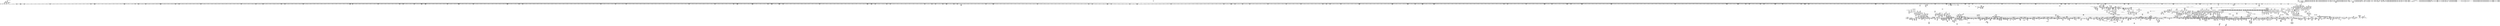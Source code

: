 digraph {
	CE0x4ad8b70 [shape=record,shape=Mrecord,label="{CE0x4ad8b70|selinux_file_permission:cmp7|security/selinux/hooks.c,3170|*SummSink*}"]
	CE0x4adb4d0 [shape=record,shape=Mrecord,label="{CE0x4adb4d0|selinux_file_permission:pseqno|security/selinux/hooks.c,3170}"]
	CE0x4aa7320 [shape=record,shape=Mrecord,label="{CE0x4aa7320|0:_i32,_4:_i32,_8:_i16,_12:_i32,_16:_i32,_20:_i32,_24:_i32,_56:_i8*,_:_SCMRE_564,565_}"]
	CE0x4acb570 [shape=record,shape=Mrecord,label="{CE0x4acb570|selinux_file_permission:tmp8|security/selinux/hooks.c,3165|*SummSink*}"]
	CE0x4b12590 [shape=record,shape=Mrecord,label="{CE0x4b12590|_ret_i32_%tmp6,_!dbg_!27716|security/selinux/hooks.c,197}"]
	CE0x4a492e0 [shape=record,shape=Mrecord,label="{CE0x4a492e0|selinux_file_permission:if.then8|*SummSink*}"]
	CE0x4a425f0 [shape=record,shape=Mrecord,label="{CE0x4a425f0|8:_i8,_32:_%struct.inode*,_%struct.selinux_audit_data*,_128:_i32,_456:_i8*,_:_SCMRE_400,404_|*MultipleSource*|security/selinux/hooks.c,3161|Function::selinux_file_permission&Arg::file::|Function::file_inode&Arg::f::}"]
	CE0x4b284c0 [shape=record,shape=Mrecord,label="{CE0x4b284c0|file_mask_to_av:tobool27|security/selinux/hooks.c,1886|*SummSource*}"]
	CE0x4af7b70 [shape=record,shape=Mrecord,label="{CE0x4af7b70|selinux_revalidate_file_permission:tmp3|*SummSink*}"]
	CE0x4ab51e0 [shape=record,shape=Mrecord,label="{CE0x4ab51e0|0:_i32,_4:_i32,_8:_i16,_12:_i32,_16:_i32,_20:_i32,_24:_i32,_56:_i8*,_:_SCMRE_893,894_}"]
	CE0x4b2cde0 [shape=record,shape=Mrecord,label="{CE0x4b2cde0|selinux_revalidate_file_permission:tmp27|security/selinux/hooks.c,3151|*SummSink*}"]
	CE0x4b08c00 [shape=record,shape=Mrecord,label="{CE0x4b08c00|file_mask_to_av:tmp34|security/selinux/hooks.c,1886}"]
	CE0x4c0f3c0 [shape=record,shape=Mrecord,label="{CE0x4c0f3c0|cred_sid:cred|Function::cred_sid&Arg::cred::}"]
	CE0x4b3b890 [shape=record,shape=Mrecord,label="{CE0x4b3b890|file_has_perm:tmp9|security/selinux/hooks.c,1683|*SummSource*}"]
	CE0x4b78e20 [shape=record,shape=Mrecord,label="{CE0x4b78e20|file_has_perm:sid2|security/selinux/hooks.c,1683|*SummSink*}"]
	CE0x4b3a700 [shape=record,shape=Mrecord,label="{CE0x4b3a700|file_has_perm:cmp|security/selinux/hooks.c,1683|*SummSource*}"]
	CE0x4b38170 [shape=record,shape=Mrecord,label="{CE0x4b38170|file_mask_to_av:tmp49|security/selinux/hooks.c,1890|*SummSink*}"]
	CE0x4c0d590 [shape=record,shape=Mrecord,label="{CE0x4c0d590|_call_void___validate_creds(%struct.cred*_%cred,_i8*_getelementptr_inbounds_(_25_x_i8_,_25_x_i8_*_.str3,_i32_0,_i32_0),_i32_1609)_#10,_!dbg_!27719|security/selinux/hooks.c,1609}"]
	CE0x4b78180 [shape=record,shape=Mrecord,label="{CE0x4b78180|i64*_getelementptr_inbounds_(_2_x_i64_,_2_x_i64_*___llvm_gcov_ctr98,_i64_0,_i64_0)|*Constant*}"]
	CE0x4aaafa0 [shape=record,shape=Mrecord,label="{CE0x4aaafa0|0:_i32,_4:_i32,_8:_i16,_12:_i32,_16:_i32,_20:_i32,_24:_i32,_56:_i8*,_:_SCMRE_600,601_}"]
	CE0x4a725f0 [shape=record,shape=Mrecord,label="{CE0x4a725f0|8:_i8,_32:_%struct.inode*,_%struct.selinux_audit_data*,_128:_i32,_456:_i8*,_:_SCMRE_149,150_}"]
	CE0x4b8ee90 [shape=record,shape=Mrecord,label="{CE0x4b8ee90|__validate_creds:call|include/linux/cred.h,173|*SummSink*}"]
	CE0x4ada160 [shape=record,shape=Mrecord,label="{CE0x4ada160|selinux_file_permission:tmp19|security/selinux/hooks.c,3169|*SummSink*}"]
	CE0x4b06b80 [shape=record,shape=Mrecord,label="{CE0x4b06b80|128:_i8*,_:_CRE_32,36_|*MultipleSource*|security/selinux/hooks.c,3147|Function::cred_sid&Arg::cred::|Function::file_has_perm&Arg::cred::|security/selinux/hooks.c,196|Function::inode_has_perm&Arg::cred::}"]
	CE0x4a550c0 [shape=record,shape=Mrecord,label="{CE0x4a550c0|8:_i8,_32:_%struct.inode*,_%struct.selinux_audit_data*,_128:_i32,_456:_i8*,_:_SCMRE_118,119_}"]
	CE0x4a45320 [shape=record,shape=Mrecord,label="{CE0x4a45320|selinux_file_permission:tmp2|*LoadInst*|security/selinux/hooks.c,3161|*SummSink*}"]
	CE0x4b6f150 [shape=record,shape=Mrecord,label="{CE0x4b6f150|file_inode:f_inode|include/linux/fs.h,1916}"]
	CE0x4be9e00 [shape=record,shape=Mrecord,label="{CE0x4be9e00|file_has_perm:if.then5}"]
	CE0x4b78d30 [shape=record,shape=Mrecord,label="{CE0x4b78d30|file_has_perm:sid2|security/selinux/hooks.c,1683}"]
	CE0x4bcb880 [shape=record,shape=Mrecord,label="{CE0x4bcb880|file_has_perm:tmp20|security/selinux/hooks.c,1694|*SummSink*}"]
	CE0x4c2b740 [shape=record,shape=Mrecord,label="{CE0x4c2b740|i64*_getelementptr_inbounds_(_5_x_i64_,_5_x_i64_*___llvm_gcov_ctr155,_i64_0,_i64_0)|*Constant*|*SummSource*}"]
	CE0x4b1d460 [shape=record,shape=Mrecord,label="{CE0x4b1d460|selinux_revalidate_file_permission:cred4|security/selinux/hooks.c,3147|*SummSource*}"]
	CE0x4a3f750 [shape=record,shape=Mrecord,label="{CE0x4a3f750|8:_i8,_32:_%struct.inode*,_%struct.selinux_audit_data*,_128:_i32,_456:_i8*,_:_SCMRE_304,312_|*MultipleSource*|security/selinux/hooks.c,3161|Function::selinux_file_permission&Arg::file::|Function::file_inode&Arg::f::}"]
	CE0x4ad6330 [shape=record,shape=Mrecord,label="{CE0x4ad6330|i64*_getelementptr_inbounds_(_13_x_i64_,_13_x_i64_*___llvm_gcov_ctr246,_i64_0,_i64_10)|*Constant*|*SummSource*}"]
	CE0x4ad8fe0 [shape=record,shape=Mrecord,label="{CE0x4ad8fe0|i64_8|*Constant*|*SummSink*}"]
	CE0x4b0b650 [shape=record,shape=Mrecord,label="{CE0x4b0b650|i64*_getelementptr_inbounds_(_28_x_i64_,_28_x_i64_*___llvm_gcov_ctr232,_i64_0,_i64_11)|*Constant*|*SummSink*}"]
	CE0x4a40210 [shape=record,shape=Mrecord,label="{CE0x4a40210|8:_i8,_32:_%struct.inode*,_%struct.selinux_audit_data*,_128:_i32,_456:_i8*,_:_SCMRE_324,328_|*MultipleSource*|security/selinux/hooks.c,3161|Function::selinux_file_permission&Arg::file::|Function::file_inode&Arg::f::}"]
	CE0x4b0c170 [shape=record,shape=Mrecord,label="{CE0x4b0c170|COLLAPSED:_GCMRE___llvm_gcov_ctr131_internal_global_2_x_i64_zeroinitializer:_elem_0:default:}"]
	CE0x4acb060 [shape=record,shape=Mrecord,label="{CE0x4acb060|selinux_file_permission:tmp8|security/selinux/hooks.c,3165}"]
	CE0x4adce00 [shape=record,shape=Mrecord,label="{CE0x4adce00|i64*_getelementptr_inbounds_(_11_x_i64_,_11_x_i64_*___llvm_gcov_ctr125,_i64_0,_i64_10)|*Constant*|*SummSource*}"]
	CE0x4a54680 [shape=record,shape=Mrecord,label="{CE0x4a54680|8:_i8,_32:_%struct.inode*,_%struct.selinux_audit_data*,_128:_i32,_456:_i8*,_:_SCMRE_67,68_}"]
	CE0x4bea430 [shape=record,shape=Mrecord,label="{CE0x4bea430|file_has_perm:if.then8|*SummSink*}"]
	CE0x4ac69e0 [shape=record,shape=Mrecord,label="{CE0x4ac69e0|selinux_file_permission:tmp32|security/selinux/hooks.c,3175|*SummSink*}"]
	CE0x4b78a80 [shape=record,shape=Mrecord,label="{CE0x4b78a80|file_mask_to_av:tmp25|security/selinux/hooks.c,1882|*SummSource*}"]
	CE0x4c10190 [shape=record,shape=Mrecord,label="{CE0x4c10190|inode_has_perm:do.body}"]
	CE0x4ab5c00 [shape=record,shape=Mrecord,label="{CE0x4ab5c00|0:_i32,_4:_i32,_8:_i16,_12:_i32,_16:_i32,_20:_i32,_24:_i32,_56:_i8*,_:_SCMRE_899,900_}"]
	CE0x4a99950 [shape=record,shape=Mrecord,label="{CE0x4a99950|0:_i32,_4:_i32,_8:_i16,_12:_i32,_16:_i32,_20:_i32,_24:_i32,_56:_i8*,_:_SCMRE_265,266_}"]
	CE0x4aee070 [shape=record,shape=Mrecord,label="{CE0x4aee070|selinux_revalidate_file_permission:do.end}"]
	CE0x4a4dc30 [shape=record,shape=Mrecord,label="{CE0x4a4dc30|8:_i8,_32:_%struct.inode*,_%struct.selinux_audit_data*,_128:_i32,_456:_i8*,_:_SCMRE_65,66_}"]
	CE0x4bea870 [shape=record,shape=Mrecord,label="{CE0x4bea870|file_has_perm:out}"]
	CE0x4a5eca0 [shape=record,shape=Mrecord,label="{CE0x4a5eca0|8:_i8,_32:_%struct.inode*,_%struct.selinux_audit_data*,_128:_i32,_456:_i8*,_:_SCMRE_63,64_}"]
	CE0x4bce250 [shape=record,shape=Mrecord,label="{CE0x4bce250|file_has_perm:call9|security/selinux/hooks.c,1695|*SummSource*}"]
	CE0x4b0e8f0 [shape=record,shape=Mrecord,label="{CE0x4b0e8f0|i64_1|*Constant*}"]
	CE0x4b02470 [shape=record,shape=Mrecord,label="{CE0x4b02470|i32_1024|*Constant*|*SummSource*}"]
	CE0x4b263f0 [shape=record,shape=Mrecord,label="{CE0x4b263f0|file_mask_to_av:av.0|*SummSink*}"]
	CE0x4b7e540 [shape=record,shape=Mrecord,label="{CE0x4b7e540|GLOBAL:current_task|Global_var:current_task}"]
	CE0x4b69610 [shape=record,shape=Mrecord,label="{CE0x4b69610|file_mask_to_av:if.then42|*SummSink*}"]
	CE0x4a9af40 [shape=record,shape=Mrecord,label="{CE0x4a9af40|0:_i32,_4:_i32,_8:_i16,_12:_i32,_16:_i32,_20:_i32,_24:_i32,_56:_i8*,_:_SCMRE_278,279_}"]
	CE0x4abad50 [shape=record,shape=Mrecord,label="{CE0x4abad50|0:_i32,_4:_i32,_8:_i16,_12:_i32,_16:_i32,_20:_i32,_24:_i32,_56:_i8*,_:_SCMRE_979,980_}"]
	CE0x4a29e10 [shape=record,shape=Mrecord,label="{CE0x4a29e10|8:_i8,_32:_%struct.inode*,_%struct.selinux_audit_data*,_128:_i32,_456:_i8*,_:_SCMRE_87,88_}"]
	CE0x4a8ad60 [shape=record,shape=Mrecord,label="{CE0x4a8ad60|0:_i32,_4:_i32,_8:_i16,_12:_i32,_16:_i32,_20:_i32,_24:_i32,_56:_i8*,_:_SCMRE_120,128_|*MultipleSource*|security/selinux/hooks.c,3162|security/selinux/hooks.c,3160}"]
	CE0x4acd190 [shape=record,shape=Mrecord,label="{CE0x4acd190|selinux_file_permission:sid2|security/selinux/hooks.c,3169|*SummSink*}"]
	CE0x4a5fc60 [shape=record,shape=Mrecord,label="{CE0x4a5fc60|8:_i8,_32:_%struct.inode*,_%struct.selinux_audit_data*,_128:_i32,_456:_i8*,_:_SCMRE_105,106_}"]
	CE0x4aa8720 [shape=record,shape=Mrecord,label="{CE0x4aa8720|0:_i32,_4:_i32,_8:_i16,_12:_i32,_16:_i32,_20:_i32,_24:_i32,_56:_i8*,_:_SCMRE_576,577_}"]
	CE0x4c1a0a0 [shape=record,shape=Mrecord,label="{CE0x4c1a0a0|i64*_getelementptr_inbounds_(_8_x_i64_,_8_x_i64_*___llvm_gcov_ctr154,_i64_0,_i64_0)|*Constant*}"]
	CE0x4af64f0 [shape=record,shape=Mrecord,label="{CE0x4af64f0|selinux_revalidate_file_permission:if.then|*SummSource*}"]
	CE0x4c1c6d0 [shape=record,shape=Mrecord,label="{CE0x4c1c6d0|inode_has_perm:conv|security/selinux/hooks.c,1611}"]
	CE0x4ad8eb0 [shape=record,shape=Mrecord,label="{CE0x4ad8eb0|i64_8|*Constant*|*SummSource*}"]
	CE0x4c186a0 [shape=record,shape=Mrecord,label="{CE0x4c186a0|i64*_getelementptr_inbounds_(_8_x_i64_,_8_x_i64_*___llvm_gcov_ctr154,_i64_0,_i64_6)|*Constant*|*SummSink*}"]
	CE0x4b8f470 [shape=record,shape=Mrecord,label="{CE0x4b8f470|file_mask_to_av:tmp27|security/selinux/hooks.c,1882|*SummSink*}"]
	CE0x4b7cc80 [shape=record,shape=Mrecord,label="{CE0x4b7cc80|selinux_revalidate_file_permission:call13|security/selinux/hooks.c,3155|*SummSink*}"]
	CE0x4a42340 [shape=record,shape=Mrecord,label="{CE0x4a42340|8:_i8,_32:_%struct.inode*,_%struct.selinux_audit_data*,_128:_i32,_456:_i8*,_:_SCMRE_396,400_|*MultipleSource*|security/selinux/hooks.c,3161|Function::selinux_file_permission&Arg::file::|Function::file_inode&Arg::f::}"]
	CE0x4a2aea0 [shape=record,shape=Mrecord,label="{CE0x4a2aea0|i8*_getelementptr_inbounds_(_45_x_i8_,_45_x_i8_*_.str12,_i32_0,_i32_0)|*Constant*|*SummSink*}"]
	CE0x4b8c1e0 [shape=record,shape=Mrecord,label="{CE0x4b8c1e0|avc_has_perm:auditdata|Function::avc_has_perm&Arg::auditdata::|*SummSink*}"]
	CE0x4af8e40 [shape=record,shape=Mrecord,label="{CE0x4af8e40|current_sid:land.lhs.true}"]
	CE0x4b53150 [shape=record,shape=Mrecord,label="{CE0x4b53150|file_mask_to_av:av.2}"]
	CE0x4c152d0 [shape=record,shape=Mrecord,label="{CE0x4c152d0|__validate_creds:lnot|include/linux/cred.h,173|*SummSource*}"]
	CE0x4be7bc0 [shape=record,shape=Mrecord,label="{CE0x4be7bc0|file_has_perm:tmp15|security/selinux/hooks.c,1688|*SummSink*}"]
	CE0x4ade790 [shape=record,shape=Mrecord,label="{CE0x4ade790|i32_78|*Constant*}"]
	CE0x4afd900 [shape=record,shape=Mrecord,label="{CE0x4afd900|selinux_revalidate_file_permission:tobool|security/selinux/hooks.c,3147|*SummSink*}"]
	CE0x4bcc1a0 [shape=record,shape=Mrecord,label="{CE0x4bcc1a0|file_has_perm:tmp22|security/selinux/hooks.c,1694|*SummSource*}"]
	CE0x4aa9d10 [shape=record,shape=Mrecord,label="{CE0x4aa9d10|0:_i32,_4:_i32,_8:_i16,_12:_i32,_16:_i32,_20:_i32,_24:_i32,_56:_i8*,_:_SCMRE_589,590_}"]
	CE0x4b09320 [shape=record,shape=Mrecord,label="{CE0x4b09320|file_mask_to_av:tmp22|security/selinux/hooks.c,1881}"]
	CE0x4a4aae0 [shape=record,shape=Mrecord,label="{CE0x4a4aae0|8:_i8,_32:_%struct.inode*,_%struct.selinux_audit_data*,_128:_i32,_456:_i8*,_:_SCMRE_156,157_}"]
	CE0x4a4f100 [shape=record,shape=Mrecord,label="{CE0x4a4f100|i64_1|*Constant*|*SummSink*}"]
	CE0x4adaac0 [shape=record,shape=Mrecord,label="{CE0x4adaac0|selinux_file_permission:tmp21|security/selinux/hooks.c,3169|*SummSink*}"]
	CE0x4b5d6b0 [shape=record,shape=Mrecord,label="{CE0x4b5d6b0|file_mask_to_av:if.end32|*SummSink*}"]
	CE0x4affa80 [shape=record,shape=Mrecord,label="{CE0x4affa80|selinux_revalidate_file_permission:if.then}"]
	CE0x4a92640 [shape=record,shape=Mrecord,label="{CE0x4a92640|i32_2|*Constant*|*SummSource*}"]
	CE0x4b3c820 [shape=record,shape=Mrecord,label="{CE0x4b3c820|i32_6|*Constant*|*SummSource*}"]
	CE0x4b3c9b0 [shape=record,shape=Mrecord,label="{CE0x4b3c9b0|selinux_revalidate_file_permission:f_flags|security/selinux/hooks.c,3151}"]
	CE0x4b82bb0 [shape=record,shape=Mrecord,label="{CE0x4b82bb0|file_mask_to_av:av.1}"]
	CE0x4bce1e0 [shape=record,shape=Mrecord,label="{CE0x4bce1e0|file_has_perm:call9|security/selinux/hooks.c,1695}"]
	CE0x4bd7b30 [shape=record,shape=Mrecord,label="{CE0x4bd7b30|i1_true|*Constant*}"]
	CE0x4c0bfd0 [shape=record,shape=Mrecord,label="{CE0x4c0bfd0|inode_has_perm:conv|security/selinux/hooks.c,1611|*SummSource*}"]
	CE0x4b7aa80 [shape=record,shape=Mrecord,label="{CE0x4b7aa80|file_mask_to_av:tmp27|security/selinux/hooks.c,1882}"]
	CE0x4b1b190 [shape=record,shape=Mrecord,label="{CE0x4b1b190|selinux_revalidate_file_permission:tmp23|security/selinux/hooks.c,3151|*SummSink*}"]
	CE0x4a64b00 [shape=record,shape=Mrecord,label="{CE0x4a64b00|8:_i8,_32:_%struct.inode*,_%struct.selinux_audit_data*,_128:_i32,_456:_i8*,_:_SCMRE_169,170_}"]
	CE0x4a4cbf0 [shape=record,shape=Mrecord,label="{CE0x4a4cbf0|8:_i8,_32:_%struct.inode*,_%struct.selinux_audit_data*,_128:_i32,_456:_i8*,_:_SCMRE_127,128_}"]
	CE0x4b37190 [shape=record,shape=Mrecord,label="{CE0x4b37190|file_mask_to_av:tmp46|security/selinux/hooks.c,1890|*SummSink*}"]
	CE0x4a95820 [shape=record,shape=Mrecord,label="{CE0x4a95820|0:_i32,_4:_i32,_8:_i16,_12:_i32,_16:_i32,_20:_i32,_24:_i32,_56:_i8*,_:_SCMRE_202,203_}"]
	CE0x4aec980 [shape=record,shape=Mrecord,label="{CE0x4aec980|file_mask_to_av:and40|security/selinux/hooks.c,1890}"]
	CE0x4abb550 [shape=record,shape=Mrecord,label="{CE0x4abb550|0:_i32,_4:_i32,_8:_i16,_12:_i32,_16:_i32,_20:_i32,_24:_i32,_56:_i8*,_:_SCMRE_988,992_|*MultipleSource*|security/selinux/hooks.c,3162|security/selinux/hooks.c,3160}"]
	CE0x4afac50 [shape=record,shape=Mrecord,label="{CE0x4afac50|i8_1|*Constant*|*SummSink*}"]
	CE0x4ae6c40 [shape=record,shape=Mrecord,label="{CE0x4ae6c40|file_mask_to_av:tmp42|security/selinux/hooks.c,1888|*SummSink*}"]
	CE0x4b5c020 [shape=record,shape=Mrecord,label="{CE0x4b5c020|cred_sid:tmp4|*LoadInst*|security/selinux/hooks.c,196|*SummSource*}"]
	CE0x4c1e0e0 [shape=record,shape=Mrecord,label="{CE0x4c1e0e0|inode_has_perm:tobool2|security/selinux/hooks.c,1611|*SummSource*}"]
	CE0x4b803e0 [shape=record,shape=Mrecord,label="{CE0x4b803e0|128:_i8*,_:_CRE_44,48_|*MultipleSource*|security/selinux/hooks.c,3147|Function::cred_sid&Arg::cred::|Function::file_has_perm&Arg::cred::|security/selinux/hooks.c,196|Function::inode_has_perm&Arg::cred::}"]
	CE0x4a3f1f0 [shape=record,shape=Mrecord,label="{CE0x4a3f1f0|8:_i8,_32:_%struct.inode*,_%struct.selinux_audit_data*,_128:_i32,_456:_i8*,_:_SCMRE_288,292_|*MultipleSource*|security/selinux/hooks.c,3161|Function::selinux_file_permission&Arg::file::|Function::file_inode&Arg::f::}"]
	CE0x4b7d020 [shape=record,shape=Mrecord,label="{CE0x4b7d020|file_mask_to_av:entry}"]
	CE0x4b0d2a0 [shape=record,shape=Mrecord,label="{CE0x4b0d2a0|file_has_perm:type|security/selinux/hooks.c,1680|*SummSource*}"]
	CE0x4a984b0 [shape=record,shape=Mrecord,label="{CE0x4a984b0|0:_i32,_4:_i32,_8:_i16,_12:_i32,_16:_i32,_20:_i32,_24:_i32,_56:_i8*,_:_SCMRE_253,254_}"]
	CE0x4c0ff30 [shape=record,shape=Mrecord,label="{CE0x4c0ff30|inode_has_perm:do.end|*SummSink*}"]
	CE0x4a8e850 [shape=record,shape=Mrecord,label="{CE0x4a8e850|0:_i32,_4:_i32,_8:_i16,_12:_i32,_16:_i32,_20:_i32,_24:_i32,_56:_i8*,_:_SCMRE_168,169_}"]
	CE0x4a93820 [shape=record,shape=Mrecord,label="{CE0x4a93820|0:_i32,_4:_i32,_8:_i16,_12:_i32,_16:_i32,_20:_i32,_24:_i32,_56:_i8*,_:_SCMRE_80,88_|*MultipleSource*|security/selinux/hooks.c,3162|security/selinux/hooks.c,3160}"]
	CE0x556d2c0 [shape=record,shape=Mrecord,label="{CE0x556d2c0|8:_i8,_32:_%struct.inode*,_%struct.selinux_audit_data*,_128:_i32,_456:_i8*,_:_SCMRE_58,59_}"]
	CE0x4a6e2b0 [shape=record,shape=Mrecord,label="{CE0x4a6e2b0|i64_5|*Constant*|*SummSink*}"]
	CE0x4ac99e0 [shape=record,shape=Mrecord,label="{CE0x4ac99e0|selinux_file_permission:tobool|security/selinux/hooks.c,3165|*SummSource*}"]
	CE0x4aa1050 [shape=record,shape=Mrecord,label="{CE0x4aa1050|0:_i32,_4:_i32,_8:_i16,_12:_i32,_16:_i32,_20:_i32,_24:_i32,_56:_i8*,_:_SCMRE_448,456_|*MultipleSource*|security/selinux/hooks.c,3162|security/selinux/hooks.c,3160}"]
	CE0x4b00fd0 [shape=record,shape=Mrecord,label="{CE0x4b00fd0|current_sid:tmp15|security/selinux/hooks.c,218|*SummSource*}"]
	CE0x4a98b70 [shape=record,shape=Mrecord,label="{CE0x4a98b70|0:_i32,_4:_i32,_8:_i16,_12:_i32,_16:_i32,_20:_i32,_24:_i32,_56:_i8*,_:_SCMRE_257,258_}"]
	CE0x4b7a650 [shape=record,shape=Mrecord,label="{CE0x4b7a650|i64_16|*Constant*}"]
	CE0x4c227a0 [shape=record,shape=Mrecord,label="{CE0x4c227a0|__validate_creds:if.end|*SummSink*}"]
	CE0x4a70ee0 [shape=record,shape=Mrecord,label="{CE0x4a70ee0|0:_i32,_4:_i32,_8:_i16,_12:_i32,_16:_i32,_20:_i32,_24:_i32,_56:_i8*,_:_SCMRE_12,16_|*MultipleSource*|security/selinux/hooks.c,3162|security/selinux/hooks.c,3160}"]
	CE0x4bd19d0 [shape=record,shape=Mrecord,label="{CE0x4bd19d0|file_has_perm:tmp26|security/selinux/hooks.c,1694|*SummSource*}"]
	CE0x4ad9740 [shape=record,shape=Mrecord,label="{CE0x4ad9740|i64_7|*Constant*}"]
	CE0x4bccb80 [shape=record,shape=Mrecord,label="{CE0x4bccb80|file_has_perm:tmp19|security/selinux/hooks.c,1690|*SummSink*}"]
	CE0x4bcf220 [shape=record,shape=Mrecord,label="{CE0x4bcf220|inode_has_perm:inode|Function::inode_has_perm&Arg::inode::}"]
	CE0x4b8f1f0 [shape=record,shape=Mrecord,label="{CE0x4b8f1f0|__validate_creds:call|include/linux/cred.h,173|*SummSource*}"]
	CE0x4a52270 [shape=record,shape=Mrecord,label="{CE0x4a52270|current_sid:tmp3|*SummSource*}"]
	CE0x4a68100 [shape=record,shape=Mrecord,label="{CE0x4a68100|8:_i8,_32:_%struct.inode*,_%struct.selinux_audit_data*,_128:_i32,_456:_i8*,_:_SCMRE_201,202_}"]
	CE0x4b81390 [shape=record,shape=Mrecord,label="{CE0x4b81390|file_mask_to_av:if.end24}"]
	CE0x4b26140 [shape=record,shape=Mrecord,label="{CE0x4b26140|inode_has_perm:tmp4|security/selinux/hooks.c,1609|*SummSink*}"]
	CE0x4bcbbf0 [shape=record,shape=Mrecord,label="{CE0x4bcbbf0|file_has_perm:tmp21|security/selinux/hooks.c,1694|*SummSource*}"]
	CE0x4ab8cf0 [shape=record,shape=Mrecord,label="{CE0x4ab8cf0|0:_i32,_4:_i32,_8:_i16,_12:_i32,_16:_i32,_20:_i32,_24:_i32,_56:_i8*,_:_SCMRE_928,929_}"]
	CE0x4c16c50 [shape=record,shape=Mrecord,label="{CE0x4c16c50|inode_has_perm:tmp10|security/selinux/hooks.c,1611|*SummSource*}"]
	CE0x4b5af20 [shape=record,shape=Mrecord,label="{CE0x4b5af20|i64_16|*Constant*|*SummSink*}"]
	CE0x4b0abd0 [shape=record,shape=Mrecord,label="{CE0x4b0abd0|file_mask_to_av:and|security/selinux/hooks.c,1874}"]
	CE0x4a49d10 [shape=record,shape=Mrecord,label="{CE0x4a49d10|selinux_file_permission:bb|*SummSource*}"]
	CE0x4bdae00 [shape=record,shape=Mrecord,label="{CE0x4bdae00|i64*_getelementptr_inbounds_(_28_x_i64_,_28_x_i64_*___llvm_gcov_ctr232,_i64_0,_i64_26)|*Constant*}"]
	CE0x4a963f0 [shape=record,shape=Mrecord,label="{CE0x4a963f0|0:_i32,_4:_i32,_8:_i16,_12:_i32,_16:_i32,_20:_i32,_24:_i32,_56:_i8*,_:_SCMRE_208,210_|*MultipleSource*|security/selinux/hooks.c,3162|security/selinux/hooks.c,3160}"]
	CE0x4b56b90 [shape=record,shape=Mrecord,label="{CE0x4b56b90|file_mask_to_av:av.3}"]
	CE0x4bda4b0 [shape=record,shape=Mrecord,label="{CE0x4bda4b0|file_mask_to_av:conv45|security/selinux/hooks.c,1891|*SummSource*}"]
	CE0x4af8990 [shape=record,shape=Mrecord,label="{CE0x4af8990|current_sid:tmp9|security/selinux/hooks.c,218|*SummSource*}"]
	CE0x4a6bb50 [shape=record,shape=Mrecord,label="{CE0x4a6bb50|i64*_getelementptr_inbounds_(_2_x_i64_,_2_x_i64_*___llvm_gcov_ctr162,_i64_0,_i64_0)|*Constant*|*SummSource*}"]
	CE0x4ae3c60 [shape=record,shape=Mrecord,label="{CE0x4ae3c60|file_inode:entry}"]
	CE0x4ae52f0 [shape=record,shape=Mrecord,label="{CE0x4ae52f0|current_sid:security|security/selinux/hooks.c,218}"]
	CE0x4b2cc80 [shape=record,shape=Mrecord,label="{CE0x4b2cc80|selinux_revalidate_file_permission:tmp27|security/selinux/hooks.c,3151|*SummSource*}"]
	CE0x4ad70f0 [shape=record,shape=Mrecord,label="{CE0x4ad70f0|i64*_getelementptr_inbounds_(_13_x_i64_,_13_x_i64_*___llvm_gcov_ctr246,_i64_0,_i64_11)|*Constant*}"]
	CE0x4a5adb0 [shape=record,shape=Mrecord,label="{CE0x4a5adb0|8:_i8,_32:_%struct.inode*,_%struct.selinux_audit_data*,_128:_i32,_456:_i8*,_:_SCMRE_101,102_}"]
	CE0x4b863b0 [shape=record,shape=Mrecord,label="{CE0x4b863b0|file_mask_to_av:tmp35|security/selinux/hooks.c,1886|*SummSource*}"]
	CE0x4b2c170 [shape=record,shape=Mrecord,label="{CE0x4b2c170|i64_13|*Constant*|*SummSink*}"]
	CE0x4ae6800 [shape=record,shape=Mrecord,label="{CE0x4ae6800|file_mask_to_av:tmp42|security/selinux/hooks.c,1888}"]
	CE0x4bcfde0 [shape=record,shape=Mrecord,label="{CE0x4bcfde0|file_has_perm:tmp24|security/selinux/hooks.c,1695|*SummSource*}"]
	CE0x4b39da0 [shape=record,shape=Mrecord,label="{CE0x4b39da0|file_mask_to_av:or44|security/selinux/hooks.c,1891}"]
	CE0x4c285b0 [shape=record,shape=Mrecord,label="{CE0x4c285b0|inode_has_perm:tmp15|*LoadInst*|security/selinux/hooks.c,1615|*SummSink*}"]
	CE0x4b15910 [shape=record,shape=Mrecord,label="{CE0x4b15910|selinux_revalidate_file_permission:tmp9|security/selinux/hooks.c,3147|*SummSource*}"]
	CE0x4b7a520 [shape=record,shape=Mrecord,label="{CE0x4b7a520|i32_8|*Constant*}"]
	CE0x4ae7120 [shape=record,shape=Mrecord,label="{CE0x4ae7120|file_mask_to_av:tmp43|security/selinux/hooks.c,1888|*SummSink*}"]
	CE0x4aeb710 [shape=record,shape=Mrecord,label="{CE0x4aeb710|file_mask_to_av:conv36|security/selinux/hooks.c,1889|*SummSource*}"]
	CE0x4a8d260 [shape=record,shape=Mrecord,label="{CE0x4a8d260|0:_i32,_4:_i32,_8:_i16,_12:_i32,_16:_i32,_20:_i32,_24:_i32,_56:_i8*,_:_SCMRE_155,156_}"]
	CE0x4b2b440 [shape=record,shape=Mrecord,label="{CE0x4b2b440|file_mask_to_av:conv31|security/selinux/hooks.c,1887}"]
	CE0x4b8fed0 [shape=record,shape=Mrecord,label="{CE0x4b8fed0|file_mask_to_av:tmp18|security/selinux/hooks.c,1880}"]
	CE0x4b76740 [shape=record,shape=Mrecord,label="{CE0x4b76740|selinux_revalidate_file_permission:call14|security/selinux/hooks.c,3154|*SummSink*}"]
	CE0x4a5a4b0 [shape=record,shape=Mrecord,label="{CE0x4a5a4b0|selinux_file_permission:tmp7|security/selinux/hooks.c,3165|*SummSink*}"]
	CE0x4accfb0 [shape=record,shape=Mrecord,label="{CE0x4accfb0|selinux_file_permission:sid2|security/selinux/hooks.c,3169|*SummSource*}"]
	CE0x4af1e40 [shape=record,shape=Mrecord,label="{CE0x4af1e40|_call_void_mcount()_#3|*SummSink*}"]
	CE0x4a373c0 [shape=record,shape=Mrecord,label="{CE0x4a373c0|selinux_file_permission:if.then8}"]
	CE0x4b09b40 [shape=record,shape=Mrecord,label="{CE0x4b09b40|file_mask_to_av:tmp1|*SummSource*}"]
	CE0x4a55eb0 [shape=record,shape=Mrecord,label="{CE0x4a55eb0|current_sid:if.end}"]
	CE0x4a93320 [shape=record,shape=Mrecord,label="{CE0x4a93320|0:_i32,_4:_i32,_8:_i16,_12:_i32,_16:_i32,_20:_i32,_24:_i32,_56:_i8*,_:_SCMRE_72,76_|*MultipleSource*|security/selinux/hooks.c,3162|security/selinux/hooks.c,3160}"]
	CE0x4b27ce0 [shape=record,shape=Mrecord,label="{CE0x4b27ce0|inode_has_perm:i_flags|security/selinux/hooks.c,1611}"]
	CE0x4b5b020 [shape=record,shape=Mrecord,label="{CE0x4b5b020|file_has_perm:sid2|security/selinux/hooks.c,1683|*SummSource*}"]
	CE0x4b00b40 [shape=record,shape=Mrecord,label="{CE0x4b00b40|i64*_getelementptr_inbounds_(_11_x_i64_,_11_x_i64_*___llvm_gcov_ctr125,_i64_0,_i64_8)|*Constant*|*SummSink*}"]
	CE0x4be5f40 [shape=record,shape=Mrecord,label="{CE0x4be5f40|file_has_perm:sid3|security/selinux/hooks.c,1684|*SummSink*}"]
	CE0x4b09f70 [shape=record,shape=Mrecord,label="{CE0x4b09f70|avc_has_perm:tsid|Function::avc_has_perm&Arg::tsid::|*SummSource*}"]
	CE0x4aec300 [shape=record,shape=Mrecord,label="{CE0x4aec300|file_mask_to_av:conv38|security/selinux/hooks.c,1889|*SummSource*}"]
	CE0x4bd5620 [shape=record,shape=Mrecord,label="{CE0x4bd5620|cred_sid:sid|security/selinux/hooks.c,197}"]
	CE0x4b72bb0 [shape=record,shape=Mrecord,label="{CE0x4b72bb0|cred_sid:entry|*SummSource*}"]
	CE0x4b7b840 [shape=record,shape=Mrecord,label="{CE0x4b7b840|i64*_getelementptr_inbounds_(_2_x_i64_,_2_x_i64_*___llvm_gcov_ctr98,_i64_0,_i64_1)|*Constant*}"]
	CE0x4c0f0d0 [shape=record,shape=Mrecord,label="{CE0x4c0f0d0|__validate_creds:tmp7|include/linux/cred.h,174|*SummSource*}"]
	CE0x4af9910 [shape=record,shape=Mrecord,label="{CE0x4af9910|current_sid:tmp2|*SummSource*}"]
	CE0x4aff720 [shape=record,shape=Mrecord,label="{CE0x4aff720|selinux_revalidate_file_permission:if.then11}"]
	CE0x4b9cde0 [shape=record,shape=Mrecord,label="{CE0x4b9cde0|GLOBAL:__llvm_gcov_ctr155|Global_var:__llvm_gcov_ctr155|*SummSource*}"]
	CE0x4a8f780 [shape=record,shape=Mrecord,label="{CE0x4a8f780|0:_i32,_4:_i32,_8:_i16,_12:_i32,_16:_i32,_20:_i32,_24:_i32,_56:_i8*,_:_SCMRE_177,178_}"]
	CE0x4aa2a50 [shape=record,shape=Mrecord,label="{CE0x4aa2a50|0:_i32,_4:_i32,_8:_i16,_12:_i32,_16:_i32,_20:_i32,_24:_i32,_56:_i8*,_:_SCMRE_483,484_}"]
	CE0x4b1b030 [shape=record,shape=Mrecord,label="{CE0x4b1b030|selinux_revalidate_file_permission:tmp23|security/selinux/hooks.c,3151|*SummSource*}"]
	CE0x4b082e0 [shape=record,shape=Mrecord,label="{CE0x4b082e0|cred_sid:tmp1|*SummSource*}"]
	CE0x4a714a0 [shape=record,shape=Mrecord,label="{CE0x4a714a0|0:_i32,_4:_i32,_8:_i16,_12:_i32,_16:_i32,_20:_i32,_24:_i32,_56:_i8*,_:_SCMRE_32,40_|*MultipleSource*|security/selinux/hooks.c,3162|security/selinux/hooks.c,3160}"]
	CE0x4b8d8c0 [shape=record,shape=Mrecord,label="{CE0x4b8d8c0|file_has_perm:tmp2|*LoadInst*|security/selinux/hooks.c,1674|*SummSink*}"]
	CE0x4b1c600 [shape=record,shape=Mrecord,label="{CE0x4b1c600|selinux_revalidate_file_permission:tmp18|security/selinux/hooks.c,3147|*SummSink*}"]
	CE0x4a6c3a0 [shape=record,shape=Mrecord,label="{CE0x4a6c3a0|file_inode:f_inode|include/linux/fs.h,1916|*SummSink*}"]
	CE0x4c11790 [shape=record,shape=Mrecord,label="{CE0x4c11790|i32_1609|*Constant*|*SummSink*}"]
	CE0x4a935a0 [shape=record,shape=Mrecord,label="{CE0x4a935a0|0:_i32,_4:_i32,_8:_i16,_12:_i32,_16:_i32,_20:_i32,_24:_i32,_56:_i8*,_:_SCMRE_76,80_|*MultipleSource*|security/selinux/hooks.c,3162|security/selinux/hooks.c,3160}"]
	CE0x4ba0e10 [shape=record,shape=Mrecord,label="{CE0x4ba0e10|inode_has_perm:retval.0}"]
	CE0x4a93e00 [shape=record,shape=Mrecord,label="{CE0x4a93e00|i32_10|*Constant*|*SummSource*}"]
	CE0x4a523d0 [shape=record,shape=Mrecord,label="{CE0x4a523d0|_call_void_mcount()_#3}"]
	CE0x4b5d290 [shape=record,shape=Mrecord,label="{CE0x4b5d290|file_mask_to_av:tmp39|security/selinux/hooks.c,1887|*SummSink*}"]
	CE0x4b78010 [shape=record,shape=Mrecord,label="{CE0x4b78010|_ret_i32_%rc.1,_!dbg_!27749|security/selinux/hooks.c,1698|*SummSink*}"]
	CE0x4b6d940 [shape=record,shape=Mrecord,label="{CE0x4b6d940|file_mask_to_av:if.end10}"]
	CE0x4b26fb0 [shape=record,shape=Mrecord,label="{CE0x4b26fb0|COLLAPSED:_GCMRE___llvm_gcov_ctr170_internal_global_12_x_i64_zeroinitializer:_elem_0:default:}"]
	CE0x4a98660 [shape=record,shape=Mrecord,label="{CE0x4a98660|0:_i32,_4:_i32,_8:_i16,_12:_i32,_16:_i32,_20:_i32,_24:_i32,_56:_i8*,_:_SCMRE_254,255_}"]
	CE0x4ab2350 [shape=record,shape=Mrecord,label="{CE0x4ab2350|0:_i32,_4:_i32,_8:_i16,_12:_i32,_16:_i32,_20:_i32,_24:_i32,_56:_i8*,_:_SCMRE_866,867_}"]
	CE0x4b79110 [shape=record,shape=Mrecord,label="{CE0x4b79110|file_mask_to_av:if.then6}"]
	CE0x4a9b7b0 [shape=record,shape=Mrecord,label="{CE0x4a9b7b0|0:_i32,_4:_i32,_8:_i16,_12:_i32,_16:_i32,_20:_i32,_24:_i32,_56:_i8*,_:_SCMRE_283,284_}"]
	CE0x4b9fce0 [shape=record,shape=Mrecord,label="{CE0x4b9fce0|inode_has_perm:call4|security/selinux/hooks.c,1617|*SummSink*}"]
	CE0x4b06980 [shape=record,shape=Mrecord,label="{CE0x4b06980|128:_i8*,_:_CRE_16,20_|*MultipleSource*|security/selinux/hooks.c,3147|Function::cred_sid&Arg::cred::|Function::file_has_perm&Arg::cred::|security/selinux/hooks.c,196|Function::inode_has_perm&Arg::cred::}"]
	CE0x4ad0220 [shape=record,shape=Mrecord,label="{CE0x4ad0220|selinux_file_permission:mask|Function::selinux_file_permission&Arg::mask::|*SummSink*}"]
	CE0x4acfca0 [shape=record,shape=Mrecord,label="{CE0x4acfca0|current_sid:entry}"]
	CE0x4ae6510 [shape=record,shape=Mrecord,label="{CE0x4ae6510|file_mask_to_av:tmp41|security/selinux/hooks.c,1888|*SummSource*}"]
	CE0x4c109d0 [shape=record,shape=Mrecord,label="{CE0x4c109d0|GLOBAL:__validate_creds|*Constant*|*SummSink*}"]
	CE0x4a4a420 [shape=record,shape=Mrecord,label="{CE0x4a4a420|8:_i8,_32:_%struct.inode*,_%struct.selinux_audit_data*,_128:_i32,_456:_i8*,_:_SCMRE_152,153_}"]
	CE0x4aa0b50 [shape=record,shape=Mrecord,label="{CE0x4aa0b50|0:_i32,_4:_i32,_8:_i16,_12:_i32,_16:_i32,_20:_i32,_24:_i32,_56:_i8*,_:_SCMRE_432,440_|*MultipleSource*|security/selinux/hooks.c,3162|security/selinux/hooks.c,3160}"]
	CE0x4b6e720 [shape=record,shape=Mrecord,label="{CE0x4b6e720|file_mask_to_av:tmp15|security/selinux/hooks.c,1877|*SummSource*}"]
	CE0x4c1e780 [shape=record,shape=Mrecord,label="{CE0x4c1e780|inode_has_perm:tmp7|security/selinux/hooks.c,1611|*SummSource*}"]
	CE0x4a40740 [shape=record,shape=Mrecord,label="{CE0x4a40740|0:_i32,_4:_i32,_8:_i16,_12:_i32,_16:_i32,_20:_i32,_24:_i32,_56:_i8*,_:_SCMRE_555,556_}"]
	CE0x4aa41d0 [shape=record,shape=Mrecord,label="{CE0x4aa41d0|0:_i32,_4:_i32,_8:_i16,_12:_i32,_16:_i32,_20:_i32,_24:_i32,_56:_i8*,_:_SCMRE_520,528_|*MultipleSource*|security/selinux/hooks.c,3162|security/selinux/hooks.c,3160}"]
	CE0x4abbdc0 [shape=record,shape=Mrecord,label="{CE0x4abbdc0|selinux_file_permission:tmp4|security/selinux/hooks.c,3162|*SummSink*}"]
	CE0x4a9e1e0 [shape=record,shape=Mrecord,label="{CE0x4a9e1e0|0:_i32,_4:_i32,_8:_i16,_12:_i32,_16:_i32,_20:_i32,_24:_i32,_56:_i8*,_:_SCMRE_308,309_}"]
	CE0x4b6bf90 [shape=record,shape=Mrecord,label="{CE0x4b6bf90|file_mask_to_av:tmp36|security/selinux/hooks.c,1886|*SummSink*}"]
	CE0x4b948c0 [shape=record,shape=Mrecord,label="{CE0x4b948c0|i64*_getelementptr_inbounds_(_2_x_i64_,_2_x_i64_*___llvm_gcov_ctr98,_i64_0,_i64_0)|*Constant*}"]
	CE0x4a8bb50 [shape=record,shape=Mrecord,label="{CE0x4a8bb50|0:_i32,_4:_i32,_8:_i16,_12:_i32,_16:_i32,_20:_i32,_24:_i32,_56:_i8*,_:_SCMRE_141,142_}"]
	CE0x4b77200 [shape=record,shape=Mrecord,label="{CE0x4b77200|file_has_perm:cred|Function::file_has_perm&Arg::cred::|*SummSink*}"]
	CE0x4bdb8c0 [shape=record,shape=Mrecord,label="{CE0x4bdb8c0|file_mask_to_av:av.7}"]
	CE0x4ab6470 [shape=record,shape=Mrecord,label="{CE0x4ab6470|0:_i32,_4:_i32,_8:_i16,_12:_i32,_16:_i32,_20:_i32,_24:_i32,_56:_i8*,_:_SCMRE_904,905_}"]
	CE0x4b0c840 [shape=record,shape=Mrecord,label="{CE0x4b0c840|file_inode:tmp3}"]
	CE0x4a68e80 [shape=record,shape=Mrecord,label="{CE0x4a68e80|8:_i8,_32:_%struct.inode*,_%struct.selinux_audit_data*,_128:_i32,_456:_i8*,_:_SCMRE_209,210_}"]
	CE0x4c10090 [shape=record,shape=Mrecord,label="{CE0x4c10090|inode_has_perm:return|*SummSource*}"]
	CE0x4b29980 [shape=record,shape=Mrecord,label="{CE0x4b29980|selinux_revalidate_file_permission:if.end12|*SummSink*}"]
	CE0x4b77cd0 [shape=record,shape=Mrecord,label="{CE0x4b77cd0|_ret_i32_%rc.1,_!dbg_!27749|security/selinux/hooks.c,1698}"]
	CE0x4b6b750 [shape=record,shape=Mrecord,label="{CE0x4b6b750|file_mask_to_av:and4|security/selinux/hooks.c,1877}"]
	CE0x4b885e0 [shape=record,shape=Mrecord,label="{CE0x4b885e0|i32_1609|*Constant*}"]
	CE0x4ab1c40 [shape=record,shape=Mrecord,label="{CE0x4ab1c40|0:_i32,_4:_i32,_8:_i16,_12:_i32,_16:_i32,_20:_i32,_24:_i32,_56:_i8*,_:_SCMRE_848,856_|*MultipleSource*|security/selinux/hooks.c,3162|security/selinux/hooks.c,3160}"]
	CE0x4b01390 [shape=record,shape=Mrecord,label="{CE0x4b01390|selinux_revalidate_file_permission:tmp7|security/selinux/hooks.c,3147|*SummSource*}"]
	CE0x4a69c70 [shape=record,shape=Mrecord,label="{CE0x4a69c70|8:_i8,_32:_%struct.inode*,_%struct.selinux_audit_data*,_128:_i32,_456:_i8*,_:_SCMRE_224,232_|*MultipleSource*|security/selinux/hooks.c,3161|Function::selinux_file_permission&Arg::file::|Function::file_inode&Arg::f::}"]
	CE0x414bfe0 [shape=record,shape=Mrecord,label="{CE0x414bfe0|selinux_file_permission:return|*SummSource*}"]
	CE0x4a4ebe0 [shape=record,shape=Mrecord,label="{CE0x4a4ebe0|i64_0|*Constant*}"]
	CE0x4b82d90 [shape=record,shape=Mrecord,label="{CE0x4b82d90|128:_i8*,_:_CRE_112,120_|*MultipleSource*|security/selinux/hooks.c,3147|Function::cred_sid&Arg::cred::|Function::file_has_perm&Arg::cred::|security/selinux/hooks.c,196|Function::inode_has_perm&Arg::cred::}"]
	CE0x4ac3f70 [shape=record,shape=Mrecord,label="{CE0x4ac3f70|selinux_file_permission:call10|security/selinux/hooks.c,3174|*SummSource*}"]
	CE0x4bd1b60 [shape=record,shape=Mrecord,label="{CE0x4bd1b60|i64*_getelementptr_inbounds_(_12_x_i64_,_12_x_i64_*___llvm_gcov_ctr170,_i64_0,_i64_10)|*Constant*|*SummSource*}"]
	CE0x4b7c4b0 [shape=record,shape=Mrecord,label="{CE0x4b7c4b0|file_inode:tmp1}"]
	CE0x4aa5a40 [shape=record,shape=Mrecord,label="{CE0x4aa5a40|i8*_getelementptr_inbounds_(_25_x_i8_,_25_x_i8_*_.str3,_i32_0,_i32_0)|*Constant*|*SummSource*}"]
	CE0x4bcf0a0 [shape=record,shape=Mrecord,label="{CE0x4bcf0a0|inode_has_perm:cred|Function::inode_has_perm&Arg::cred::|*SummSource*}"]
	CE0x4a716e0 [shape=record,shape=Mrecord,label="{CE0x4a716e0|0:_i32,_4:_i32,_8:_i16,_12:_i32,_16:_i32,_20:_i32,_24:_i32,_56:_i8*,_:_SCMRE_40,48_|*MultipleSource*|security/selinux/hooks.c,3162|security/selinux/hooks.c,3160}"]
	CE0x4aebca0 [shape=record,shape=Mrecord,label="{CE0x4aebca0|file_mask_to_av:or37|security/selinux/hooks.c,1889|*SummSink*}"]
	CE0x4c0b960 [shape=record,shape=Mrecord,label="{CE0x4c0b960|inode_has_perm:tmp2}"]
	CE0x4adf1c0 [shape=record,shape=Mrecord,label="{CE0x4adf1c0|i32_22|*Constant*}"]
	CE0x4b53cc0 [shape=record,shape=Mrecord,label="{CE0x4b53cc0|file_mask_to_av:if.end24|*SummSink*}"]
	CE0x4ae4960 [shape=record,shape=Mrecord,label="{CE0x4ae4960|GLOBAL:selinux_revalidate_file_permission.__warned|Global_var:selinux_revalidate_file_permission.__warned|*SummSink*}"]
	CE0x4ab8b40 [shape=record,shape=Mrecord,label="{CE0x4ab8b40|0:_i32,_4:_i32,_8:_i16,_12:_i32,_16:_i32,_20:_i32,_24:_i32,_56:_i8*,_:_SCMRE_927,928_}"]
	CE0x4b597b0 [shape=record,shape=Mrecord,label="{CE0x4b597b0|file_mask_to_av:and1|security/selinux/hooks.c,1875|*SummSource*}"]
	CE0x4aaa220 [shape=record,shape=Mrecord,label="{CE0x4aaa220|0:_i32,_4:_i32,_8:_i16,_12:_i32,_16:_i32,_20:_i32,_24:_i32,_56:_i8*,_:_SCMRE_592,593_}"]
	CE0x4b1d790 [shape=record,shape=Mrecord,label="{CE0x4b1d790|get_current:tmp3|*SummSink*}"]
	CE0x4b84500 [shape=record,shape=Mrecord,label="{CE0x4b84500|file_mask_to_av:av.0|*SummSource*}"]
	CE0x4aea720 [shape=record,shape=Mrecord,label="{CE0x4aea720|file_mask_to_av:tmp45|security/selinux/hooks.c,1889}"]
	CE0x4a63480 [shape=record,shape=Mrecord,label="{CE0x4a63480|current_sid:bb|*SummSink*}"]
	CE0x4a68cd0 [shape=record,shape=Mrecord,label="{CE0x4a68cd0|8:_i8,_32:_%struct.inode*,_%struct.selinux_audit_data*,_128:_i32,_456:_i8*,_:_SCMRE_208,209_}"]
	CE0x4be9a00 [shape=record,shape=Mrecord,label="{CE0x4be9a00|file_has_perm:tmp}"]
	CE0x4a8cf00 [shape=record,shape=Mrecord,label="{CE0x4a8cf00|0:_i32,_4:_i32,_8:_i16,_12:_i32,_16:_i32,_20:_i32,_24:_i32,_56:_i8*,_:_SCMRE_153,154_}"]
	CE0x4bcd3e0 [shape=record,shape=Mrecord,label="{CE0x4bcd3e0|i64*_getelementptr_inbounds_(_12_x_i64_,_12_x_i64_*___llvm_gcov_ctr170,_i64_0,_i64_9)|*Constant*}"]
	CE0x4b694d0 [shape=record,shape=Mrecord,label="{CE0x4b694d0|selinux_revalidate_file_permission:tmp33|security/selinux/hooks.c,3155|*SummSource*}"]
	CE0x4acac40 [shape=record,shape=Mrecord,label="{CE0x4acac40|GLOBAL:__llvm_gcov_ctr246|Global_var:__llvm_gcov_ctr246|*SummSource*}"]
	CE0x4b8c660 [shape=record,shape=Mrecord,label="{CE0x4b8c660|file_mask_to_av:tmp4|security/selinux/hooks.c,1874|*SummSink*}"]
	CE0x4b9ca50 [shape=record,shape=Mrecord,label="{CE0x4b9ca50|__validate_creds:tmp2|include/linux/cred.h,173|*SummSink*}"]
	CE0x4a71c40 [shape=record,shape=Mrecord,label="{CE0x4a71c40|8:_i8,_32:_%struct.inode*,_%struct.selinux_audit_data*,_128:_i32,_456:_i8*,_:_SCMRE_145,146_}"]
	CE0x4c0d830 [shape=record,shape=Mrecord,label="{CE0x4c0d830|COLLAPSED:_GCMRE___llvm_gcov_ctr155_internal_global_5_x_i64_zeroinitializer:_elem_0:default:}"]
	CE0x4c0e850 [shape=record,shape=Mrecord,label="{CE0x4c0e850|__validate_creds:call|include/linux/cred.h,173}"]
	CE0x4a70720 [shape=record,shape=Mrecord,label="{CE0x4a70720|file_mask_to_av:or30|security/selinux/hooks.c,1887}"]
	CE0x4a4a070 [shape=record,shape=Mrecord,label="{CE0x4a4a070|selinux_file_permission:if.then|*SummSource*}"]
	CE0x4a455d0 [shape=record,shape=Mrecord,label="{CE0x4a455d0|selinux_file_permission:tmp3|security/selinux/hooks.c,3161}"]
	CE0x4b25270 [shape=record,shape=Mrecord,label="{CE0x4b25270|i64_10|*Constant*}"]
	CE0x4be93c0 [shape=record,shape=Mrecord,label="{CE0x4be93c0|i64*_getelementptr_inbounds_(_12_x_i64_,_12_x_i64_*___llvm_gcov_ctr170,_i64_0,_i64_6)|*Constant*|*SummSource*}"]
	CE0x4bcd780 [shape=record,shape=Mrecord,label="{CE0x4bcd780|i64*_getelementptr_inbounds_(_12_x_i64_,_12_x_i64_*___llvm_gcov_ctr170,_i64_0,_i64_9)|*Constant*|*SummSource*}"]
	CE0x4b060a0 [shape=record,shape=Mrecord,label="{CE0x4b060a0|i64*_getelementptr_inbounds_(_2_x_i64_,_2_x_i64_*___llvm_gcov_ctr131,_i64_0,_i64_1)|*Constant*|*SummSource*}"]
	CE0x4b0df20 [shape=record,shape=Mrecord,label="{CE0x4b0df20|i32_61440|*Constant*}"]
	CE0x4a9de80 [shape=record,shape=Mrecord,label="{CE0x4a9de80|0:_i32,_4:_i32,_8:_i16,_12:_i32,_16:_i32,_20:_i32,_24:_i32,_56:_i8*,_:_SCMRE_306,307_}"]
	CE0x4ab1300 [shape=record,shape=Mrecord,label="{CE0x4ab1300|0:_i32,_4:_i32,_8:_i16,_12:_i32,_16:_i32,_20:_i32,_24:_i32,_56:_i8*,_:_SCMRE_816,824_|*MultipleSource*|security/selinux/hooks.c,3162|security/selinux/hooks.c,3160}"]
	CE0x4b2b9a0 [shape=record,shape=Mrecord,label="{CE0x4b2b9a0|file_mask_to_av:av.4|*SummSink*}"]
	CE0x4a2ac40 [shape=record,shape=Mrecord,label="{CE0x4a2ac40|i32_218|*Constant*|*SummSink*}"]
	CE0x4b79ff0 [shape=record,shape=Mrecord,label="{CE0x4b79ff0|file_mask_to_av:tmp10|security/selinux/hooks.c,1876|*SummSource*}"]
	CE0x4ab3da0 [shape=record,shape=Mrecord,label="{CE0x4ab3da0|0:_i32,_4:_i32,_8:_i16,_12:_i32,_16:_i32,_20:_i32,_24:_i32,_56:_i8*,_:_SCMRE_881,882_}"]
	CE0x4b83e20 [shape=record,shape=Mrecord,label="{CE0x4b83e20|file_has_perm:tmp5|security/selinux/hooks.c,1681}"]
	CE0x4a977c0 [shape=record,shape=Mrecord,label="{CE0x4a977c0|0:_i32,_4:_i32,_8:_i16,_12:_i32,_16:_i32,_20:_i32,_24:_i32,_56:_i8*,_:_SCMRE_245,246_}"]
	CE0x4ad9900 [shape=record,shape=Mrecord,label="{CE0x4ad9900|i64_7|*Constant*|*SummSource*}"]
	CE0x4a49810 [shape=record,shape=Mrecord,label="{CE0x4a49810|selinux_file_permission:if.end|*SummSource*}"]
	CE0x4af3400 [shape=record,shape=Mrecord,label="{CE0x4af3400|_call_void_mcount()_#3|*SummSink*}"]
	CE0x4a60710 [shape=record,shape=Mrecord,label="{CE0x4a60710|8:_i8,_32:_%struct.inode*,_%struct.selinux_audit_data*,_128:_i32,_456:_i8*,_:_SCMRE_111,112_}"]
	CE0x4a698a0 [shape=record,shape=Mrecord,label="{CE0x4a698a0|8:_i8,_32:_%struct.inode*,_%struct.selinux_audit_data*,_128:_i32,_456:_i8*,_:_SCMRE_215,216_}"]
	CE0x4c1b300 [shape=record,shape=Mrecord,label="{CE0x4c1b300|inode_has_perm:bb|*SummSource*}"]
	CE0x4c10100 [shape=record,shape=Mrecord,label="{CE0x4c10100|inode_has_perm:return|*SummSink*}"]
	CE0x4aed6c0 [shape=record,shape=Mrecord,label="{CE0x4aed6c0|COLLAPSED:_GIRE_selinux_xfrm_refcount_global_%struct.atomic_t_zeroinitializer,_align_4:_elem_0:default:}"]
	CE0x4ae9230 [shape=record,shape=Mrecord,label="{CE0x4ae9230|file_mask_to_av:av.7|*SummSink*}"]
	CE0x4c1e980 [shape=record,shape=Mrecord,label="{CE0x4c1e980|inode_has_perm:tmp7|security/selinux/hooks.c,1611|*SummSink*}"]
	CE0x4b3b610 [shape=record,shape=Mrecord,label="{CE0x4b3b610|file_has_perm:tmp8|security/selinux/hooks.c,1683|*SummSink*}"]
	CE0x4a52830 [shape=record,shape=Mrecord,label="{CE0x4a52830|8:_i8,_32:_%struct.inode*,_%struct.selinux_audit_data*,_128:_i32,_456:_i8*,_:_SCMRE_3,4_}"]
	CE0x4ace700 [shape=record,shape=Mrecord,label="{CE0x4ace700|selinux_file_permission:cmp|security/selinux/hooks.c,3169|*SummSource*}"]
	CE0x4b6b550 [shape=record,shape=Mrecord,label="{CE0x4b6b550|file_has_perm:u|security/selinux/hooks.c,1681|*SummSource*}"]
	CE0x4bd3250 [shape=record,shape=Mrecord,label="{CE0x4bd3250|i64*_getelementptr_inbounds_(_12_x_i64_,_12_x_i64_*___llvm_gcov_ctr170,_i64_0,_i64_11)|*Constant*|*SummSink*}"]
	CE0x4ab56f0 [shape=record,shape=Mrecord,label="{CE0x4ab56f0|0:_i32,_4:_i32,_8:_i16,_12:_i32,_16:_i32,_20:_i32,_24:_i32,_56:_i8*,_:_SCMRE_896,897_}"]
	CE0x4abd770 [shape=record,shape=Mrecord,label="{CE0x4abd770|selinux_file_permission:sid3|security/selinux/hooks.c,3169|*SummSink*}"]
	CE0x4aa19e0 [shape=record,shape=Mrecord,label="{CE0x4aa19e0|0:_i32,_4:_i32,_8:_i16,_12:_i32,_16:_i32,_20:_i32,_24:_i32,_56:_i8*,_:_SCMRE_474,475_}"]
	CE0x4b5e810 [shape=record,shape=Mrecord,label="{CE0x4b5e810|file_mask_to_av:tmp25|security/selinux/hooks.c,1882|*SummSink*}"]
	CE0x4bd8760 [shape=record,shape=Mrecord,label="{CE0x4bd8760|inode_has_perm:tmp5|security/selinux/hooks.c,1609}"]
	CE0x4aa5be0 [shape=record,shape=Mrecord,label="{CE0x4aa5be0|GLOBAL:lockdep_rcu_suspicious|*Constant*}"]
	CE0x4ae6690 [shape=record,shape=Mrecord,label="{CE0x4ae6690|file_mask_to_av:tmp41|security/selinux/hooks.c,1888|*SummSink*}"]
	CE0x4a61090 [shape=record,shape=Mrecord,label="{CE0x4a61090|8:_i8,_32:_%struct.inode*,_%struct.selinux_audit_data*,_128:_i32,_456:_i8*,_:_SCMRE_122,123_}"]
	CE0x4a8ebb0 [shape=record,shape=Mrecord,label="{CE0x4a8ebb0|0:_i32,_4:_i32,_8:_i16,_12:_i32,_16:_i32,_20:_i32,_24:_i32,_56:_i8*,_:_SCMRE_170,171_}"]
	CE0x4c1c5a0 [shape=record,shape=Mrecord,label="{CE0x4c1c5a0|inode_has_perm:lnot1|security/selinux/hooks.c,1611|*SummSource*}"]
	CE0x4a505d0 [shape=record,shape=Mrecord,label="{CE0x4a505d0|file_inode:tmp2|*SummSource*}"]
	CE0x4adef10 [shape=record,shape=Mrecord,label="{CE0x4adef10|current_sid:tmp21|security/selinux/hooks.c,218}"]
	CE0x4b0b820 [shape=record,shape=Mrecord,label="{CE0x4b0b820|i32_2|*Constant*}"]
	CE0x4b78c70 [shape=record,shape=Mrecord,label="{CE0x4b78c70|avc_has_perm:entry}"]
	CE0x4a366b0 [shape=record,shape=Mrecord,label="{CE0x4a366b0|selinux_file_permission:tmp10|security/selinux/hooks.c,3167|*SummSink*}"]
	CE0x4c19af0 [shape=record,shape=Mrecord,label="{CE0x4c19af0|inode_has_perm:and|security/selinux/hooks.c,1611}"]
	CE0x4b5c890 [shape=record,shape=Mrecord,label="{CE0x4b5c890|file_has_perm:f_security|security/selinux/hooks.c,1674|*SummSource*}"]
	CE0x4ab93b0 [shape=record,shape=Mrecord,label="{CE0x4ab93b0|0:_i32,_4:_i32,_8:_i16,_12:_i32,_16:_i32,_20:_i32,_24:_i32,_56:_i8*,_:_SCMRE_932,933_}"]
	CE0x4af2ed0 [shape=record,shape=Mrecord,label="{CE0x4af2ed0|i64*_getelementptr_inbounds_(_11_x_i64_,_11_x_i64_*___llvm_gcov_ctr125,_i64_0,_i64_0)|*Constant*}"]
	CE0x4b7bcd0 [shape=record,shape=Mrecord,label="{CE0x4b7bcd0|file_mask_to_av:tmp30|*SummSink*}"]
	CE0x4a45d00 [shape=record,shape=Mrecord,label="{CE0x4a45d00|selinux_file_permission:i_security|security/selinux/hooks.c,3162|*SummSink*}"]
	CE0x4bd0ed0 [shape=record,shape=Mrecord,label="{CE0x4bd0ed0|_ret_i32_%retval.0,_!dbg_!27739|security/selinux/hooks.c,1618|*SummSink*}"]
	CE0x4aec6e0 [shape=record,shape=Mrecord,label="{CE0x4aec6e0|file_mask_to_av:av.5|*SummSink*}"]
	CE0x4a2a990 [shape=record,shape=Mrecord,label="{CE0x4a2a990|selinux_revalidate_file_permission:tmp6|security/selinux/hooks.c,3147|*SummSink*}"]
	CE0x4a9fcb0 [shape=record,shape=Mrecord,label="{CE0x4a9fcb0|0:_i32,_4:_i32,_8:_i16,_12:_i32,_16:_i32,_20:_i32,_24:_i32,_56:_i8*,_:_SCMRE_384,388_|*MultipleSource*|security/selinux/hooks.c,3162|security/selinux/hooks.c,3160}"]
	CE0x4aef000 [shape=record,shape=Mrecord,label="{CE0x4aef000|selinux_revalidate_file_permission:tmp|*SummSource*}"]
	CE0x4b5ac60 [shape=record,shape=Mrecord,label="{CE0x4b5ac60|file_mask_to_av:tmp28|security/selinux/hooks.c,1883|*SummSource*}"]
	CE0x4b29ba0 [shape=record,shape=Mrecord,label="{CE0x4b29ba0|selinux_revalidate_file_permission:land.lhs.true8|*SummSink*}"]
	CE0x4c281d0 [shape=record,shape=Mrecord,label="{CE0x4c281d0|inode_has_perm:i_security|security/selinux/hooks.c,1615|*SummSource*}"]
	CE0x4b0a7e0 [shape=record,shape=Mrecord,label="{CE0x4b0a7e0|file_inode:f_inode|include/linux/fs.h,1916}"]
	CE0x4c18400 [shape=record,shape=Mrecord,label="{CE0x4c18400|i64*_getelementptr_inbounds_(_8_x_i64_,_8_x_i64_*___llvm_gcov_ctr154,_i64_0,_i64_6)|*Constant*|*SummSource*}"]
	CE0x4a44630 [shape=record,shape=Mrecord,label="{CE0x4a44630|8:_i8,_32:_%struct.inode*,_%struct.selinux_audit_data*,_128:_i32,_456:_i8*,_:_SCMRE_472,480_|*MultipleSource*|security/selinux/hooks.c,3161|Function::selinux_file_permission&Arg::file::|Function::file_inode&Arg::f::}"]
	CE0x4c1b0e0 [shape=record,shape=Mrecord,label="{CE0x4c1b0e0|inode_has_perm:do.body|*SummSink*}"]
	CE0x4a58280 [shape=record,shape=Mrecord,label="{CE0x4a58280|8:_i8,_32:_%struct.inode*,_%struct.selinux_audit_data*,_128:_i32,_456:_i8*,_:_SCMRE_97,98_}"]
	CE0x4a9ad90 [shape=record,shape=Mrecord,label="{CE0x4a9ad90|0:_i32,_4:_i32,_8:_i16,_12:_i32,_16:_i32,_20:_i32,_24:_i32,_56:_i8*,_:_SCMRE_277,278_}"]
	CE0x4acb440 [shape=record,shape=Mrecord,label="{CE0x4acb440|selinux_file_permission:tmp8|security/selinux/hooks.c,3165|*SummSource*}"]
	CE0x4a4cf50 [shape=record,shape=Mrecord,label="{CE0x4a4cf50|8:_i8,_32:_%struct.inode*,_%struct.selinux_audit_data*,_128:_i32,_456:_i8*,_:_SCMRE_128,132_|*MultipleSource*|security/selinux/hooks.c,3161|Function::selinux_file_permission&Arg::file::|Function::file_inode&Arg::f::}"]
	CE0x4b1a350 [shape=record,shape=Mrecord,label="{CE0x4b1a350|get_current:tmp4|./arch/x86/include/asm/current.h,14}"]
	CE0x4c17950 [shape=record,shape=Mrecord,label="{CE0x4c17950|inode_has_perm:tmp11|security/selinux/hooks.c,1612|*SummSink*}"]
	CE0x4c264a0 [shape=record,shape=Mrecord,label="{CE0x4c264a0|inode_has_perm:tmp14|security/selinux/hooks.c,1614|*SummSource*}"]
	CE0x4ac4e30 [shape=record,shape=Mrecord,label="{CE0x4ac4e30|_ret_i32_%call14,_!dbg_!27755|security/selinux/hooks.c,3154}"]
	CE0x4a8dfe0 [shape=record,shape=Mrecord,label="{CE0x4a8dfe0|0:_i32,_4:_i32,_8:_i16,_12:_i32,_16:_i32,_20:_i32,_24:_i32,_56:_i8*,_:_SCMRE_163,164_}"]
	CE0x4a682b0 [shape=record,shape=Mrecord,label="{CE0x4a682b0|8:_i8,_32:_%struct.inode*,_%struct.selinux_audit_data*,_128:_i32,_456:_i8*,_:_SCMRE_202,203_}"]
	CE0x4c13600 [shape=record,shape=Mrecord,label="{CE0x4c13600|__validate_creds:tmp1|*SummSink*}"]
	CE0x4a97fa0 [shape=record,shape=Mrecord,label="{CE0x4a97fa0|0:_i32,_4:_i32,_8:_i16,_12:_i32,_16:_i32,_20:_i32,_24:_i32,_56:_i8*,_:_SCMRE_250,251_}"]
	CE0x4b730d0 [shape=record,shape=Mrecord,label="{CE0x4b730d0|file_mask_to_av:tmp6|security/selinux/hooks.c,1875|*SummSource*}"]
	CE0x4bb5e00 [shape=record,shape=Mrecord,label="{CE0x4bb5e00|file_mask_to_av:conv16|security/selinux/hooks.c,1881|*SummSink*}"]
	CE0x4abc2c0 [shape=record,shape=Mrecord,label="{CE0x4abc2c0|selinux_file_permission:tmp5|security/selinux/hooks.c,3162|*SummSink*}"]
	CE0x4b86530 [shape=record,shape=Mrecord,label="{CE0x4b86530|file_mask_to_av:tmp35|security/selinux/hooks.c,1886|*SummSink*}"]
	CE0x4aad670 [shape=record,shape=Mrecord,label="{CE0x4aad670|0:_i32,_4:_i32,_8:_i16,_12:_i32,_16:_i32,_20:_i32,_24:_i32,_56:_i8*,_:_SCMRE_623,624_}"]
	CE0x4a6c140 [shape=record,shape=Mrecord,label="{CE0x4a6c140|file_inode:f_inode|include/linux/fs.h,1916|*SummSource*}"]
	CE0x4a95160 [shape=record,shape=Mrecord,label="{CE0x4a95160|0:_i32,_4:_i32,_8:_i16,_12:_i32,_16:_i32,_20:_i32,_24:_i32,_56:_i8*,_:_SCMRE_198,199_}"]
	CE0x4af7570 [shape=record,shape=Mrecord,label="{CE0x4af7570|GLOBAL:current_sid.__warned|Global_var:current_sid.__warned|*SummSource*}"]
	CE0x4b71b20 [shape=record,shape=Mrecord,label="{CE0x4b71b20|file_has_perm:ad|security/selinux/hooks.c, 1676}"]
	CE0x4b08140 [shape=record,shape=Mrecord,label="{CE0x4b08140|cred_sid:bb|*SummSink*}"]
	CE0x4afc120 [shape=record,shape=Mrecord,label="{CE0x4afc120|GLOBAL:__llvm_gcov_ctr247|Global_var:__llvm_gcov_ctr247|*SummSink*}"]
	CE0x4bd4520 [shape=record,shape=Mrecord,label="{CE0x4bd4520|file_inode:tmp}"]
	CE0x4b7c780 [shape=record,shape=Mrecord,label="{CE0x4b7c780|selinux_revalidate_file_permission:conv|security/selinux/hooks.c,3155|*SummSink*}"]
	CE0x4a41880 [shape=record,shape=Mrecord,label="{CE0x4a41880|8:_i8,_32:_%struct.inode*,_%struct.selinux_audit_data*,_128:_i32,_456:_i8*,_:_SCMRE_368,372_|*MultipleSource*|security/selinux/hooks.c,3161|Function::selinux_file_permission&Arg::file::|Function::file_inode&Arg::f::}"]
	CE0x4adfc00 [shape=record,shape=Mrecord,label="{CE0x4adfc00|i32_1|*Constant*|*SummSource*}"]
	CE0x4b2bf50 [shape=record,shape=Mrecord,label="{CE0x4b2bf50|selinux_revalidate_file_permission:tmp26|security/selinux/hooks.c,3151}"]
	CE0x4c17290 [shape=record,shape=Mrecord,label="{CE0x4c17290|i64*_getelementptr_inbounds_(_8_x_i64_,_8_x_i64_*___llvm_gcov_ctr154,_i64_0,_i64_5)|*Constant*|*SummSource*}"]
	CE0x4b3ad30 [shape=record,shape=Mrecord,label="{CE0x4b3ad30|file_has_perm:tmp7|security/selinux/hooks.c,1683|*SummSink*}"]
	CE0x4a645f0 [shape=record,shape=Mrecord,label="{CE0x4a645f0|8:_i8,_32:_%struct.inode*,_%struct.selinux_audit_data*,_128:_i32,_456:_i8*,_:_SCMRE_166,167_}"]
	CE0x4bde8a0 [shape=record,shape=Mrecord,label="{CE0x4bde8a0|file_has_perm:if.then|*SummSource*}"]
	CE0x4acc660 [shape=record,shape=Mrecord,label="{CE0x4acc660|selinux_file_permission:call6|security/selinux/hooks.c,3170|*SummSource*}"]
	CE0x4ba00b0 [shape=record,shape=Mrecord,label="{CE0x4ba00b0|avc_has_perm:entry}"]
	CE0x4ae3610 [shape=record,shape=Mrecord,label="{CE0x4ae3610|selinux_revalidate_file_permission:call6|security/selinux/hooks.c,3148|*SummSource*}"]
	CE0x4b797d0 [shape=record,shape=Mrecord,label="{CE0x4b797d0|file_mask_to_av:tmp9|security/selinux/hooks.c,1875|*SummSink*}"]
	CE0x4b2b5c0 [shape=record,shape=Mrecord,label="{CE0x4b2b5c0|file_mask_to_av:conv31|security/selinux/hooks.c,1887|*SummSource*}"]
	CE0x4add2b0 [shape=record,shape=Mrecord,label="{CE0x4add2b0|current_sid:tmp20|security/selinux/hooks.c,218|*SummSink*}"]
	CE0x4a6c240 [shape=record,shape=Mrecord,label="{CE0x4a6c240|file_inode:f_inode|include/linux/fs.h,1916}"]
	CE0x4c286c0 [shape=record,shape=Mrecord,label="{CE0x4c286c0|inode_has_perm:tmp16|security/selinux/hooks.c,1615}"]
	CE0x4aa32c0 [shape=record,shape=Mrecord,label="{CE0x4aa32c0|0:_i32,_4:_i32,_8:_i16,_12:_i32,_16:_i32,_20:_i32,_24:_i32,_56:_i8*,_:_SCMRE_552,553_}"]
	CE0x4b59a60 [shape=record,shape=Mrecord,label="{CE0x4b59a60|i64_4|*Constant*}"]
	CE0x4ac8d70 [shape=record,shape=Mrecord,label="{CE0x4ac8d70|i64_4|*Constant*|*SummSink*}"]
	CE0x4bd5690 [shape=record,shape=Mrecord,label="{CE0x4bd5690|cred_sid:sid|security/selinux/hooks.c,197|*SummSource*}"]
	CE0x4a9eb90 [shape=record,shape=Mrecord,label="{CE0x4a9eb90|0:_i32,_4:_i32,_8:_i16,_12:_i32,_16:_i32,_20:_i32,_24:_i32,_56:_i8*,_:_SCMRE_328,336_|*MultipleSource*|security/selinux/hooks.c,3162|security/selinux/hooks.c,3160}"]
	CE0x4acda70 [shape=record,shape=Mrecord,label="{CE0x4acda70|0:_i32,_8:_i32,_12:_i32,_:_CRE_8,12_|*MultipleSource*|*LoadInst*|security/selinux/hooks.c,3161|security/selinux/hooks.c,3161|security/selinux/hooks.c,3169}"]
	CE0x4ad8550 [shape=record,shape=Mrecord,label="{CE0x4ad8550|_ret_i32_%tmp4,_!dbg_!27711|security/selinux/avc.c,779|*SummSource*}"]
	CE0x4b9d0a0 [shape=record,shape=Mrecord,label="{CE0x4b9d0a0|__validate_creds:tmp3|include/linux/cred.h,173|*SummSource*}"]
	CE0x4c212c0 [shape=record,shape=Mrecord,label="{CE0x4c212c0|cred_sid:tmp}"]
	CE0x4aad4c0 [shape=record,shape=Mrecord,label="{CE0x4aad4c0|0:_i32,_4:_i32,_8:_i16,_12:_i32,_16:_i32,_20:_i32,_24:_i32,_56:_i8*,_:_SCMRE_622,623_}"]
	CE0x4bd43f0 [shape=record,shape=Mrecord,label="{CE0x4bd43f0|i64*_getelementptr_inbounds_(_2_x_i64_,_2_x_i64_*___llvm_gcov_ctr162,_i64_0,_i64_0)|*Constant*}"]
	CE0x4aba0e0 [shape=record,shape=Mrecord,label="{CE0x4aba0e0|0:_i32,_4:_i32,_8:_i16,_12:_i32,_16:_i32,_20:_i32,_24:_i32,_56:_i8*,_:_SCMRE_960,968_|*MultipleSource*|security/selinux/hooks.c,3162|security/selinux/hooks.c,3160}"]
	CE0x4c2be10 [shape=record,shape=Mrecord,label="{CE0x4c2be10|__validate_creds:bb}"]
	CE0x4b87ce0 [shape=record,shape=Mrecord,label="{CE0x4b87ce0|i64_17|*Constant*}"]
	CE0x4ae53d0 [shape=record,shape=Mrecord,label="{CE0x4ae53d0|current_sid:security|security/selinux/hooks.c,218|*SummSink*}"]
	CE0x4ab28d0 [shape=record,shape=Mrecord,label="{CE0x4ab28d0|0:_i32,_4:_i32,_8:_i16,_12:_i32,_16:_i32,_20:_i32,_24:_i32,_56:_i8*,_:_SCMRE_868,869_}"]
	CE0x4b1bdb0 [shape=record,shape=Mrecord,label="{CE0x4b1bdb0|selinux_revalidate_file_permission:and9|security/selinux/hooks.c,3151|*SummSink*}"]
	CE0x4af5660 [shape=record,shape=Mrecord,label="{CE0x4af5660|selinux_revalidate_file_permission:tmp17|security/selinux/hooks.c,3147}"]
	CE0x4b7cb20 [shape=record,shape=Mrecord,label="{CE0x4b7cb20|selinux_revalidate_file_permission:call13|security/selinux/hooks.c,3155|*SummSource*}"]
	CE0x4b53580 [shape=record,shape=Mrecord,label="{CE0x4b53580|file_has_perm:ad|security/selinux/hooks.c, 1676|*SummSource*}"]
	CE0x4bcf5d0 [shape=record,shape=Mrecord,label="{CE0x4bcf5d0|inode_has_perm:inode|Function::inode_has_perm&Arg::inode::|*SummSink*}"]
	CE0x4c28160 [shape=record,shape=Mrecord,label="{CE0x4c28160|inode_has_perm:i_security|security/selinux/hooks.c,1615|*SummSink*}"]
	CE0x4a4ecf0 [shape=record,shape=Mrecord,label="{CE0x4a4ecf0|i64_3|*Constant*|*SummSink*}"]
	CE0x4be8870 [shape=record,shape=Mrecord,label="{CE0x4be8870|file_has_perm:tmp16|security/selinux/hooks.c,1689|*SummSource*}"]
	CE0x4a67890 [shape=record,shape=Mrecord,label="{CE0x4a67890|8:_i8,_32:_%struct.inode*,_%struct.selinux_audit_data*,_128:_i32,_456:_i8*,_:_SCMRE_196,197_}"]
	CE0x4b6e220 [shape=record,shape=Mrecord,label="{CE0x4b6e220|file_mask_to_av:if.else|*SummSink*}"]
	CE0x4a959d0 [shape=record,shape=Mrecord,label="{CE0x4a959d0|0:_i32,_4:_i32,_8:_i16,_12:_i32,_16:_i32,_20:_i32,_24:_i32,_56:_i8*,_:_SCMRE_203,204_}"]
	CE0x4ad47f0 [shape=record,shape=Mrecord,label="{CE0x4ad47f0|selinux_file_permission:tmp24|security/selinux/hooks.c,3169}"]
	"CONST[source:0(mediator),value:2(dynamic)][purpose:{object}][SnkIdx:2]"
	CE0x4abe510 [shape=record,shape=Mrecord,label="{CE0x4abe510|selinux_file_permission:cmp4|security/selinux/hooks.c,3169}"]
	CE0x4a44380 [shape=record,shape=Mrecord,label="{CE0x4a44380|8:_i8,_32:_%struct.inode*,_%struct.selinux_audit_data*,_128:_i32,_456:_i8*,_:_SCMRE_464,472_|*MultipleSource*|security/selinux/hooks.c,3161|Function::selinux_file_permission&Arg::file::|Function::file_inode&Arg::f::}"]
	"CONST[source:2(external),value:0(static)][purpose:{operation}][SrcIdx:3]"
	CE0x4b5c1d0 [shape=record,shape=Mrecord,label="{CE0x4b5c1d0|_call_void_mcount()_#3}"]
	CE0x4b14c20 [shape=record,shape=Mrecord,label="{CE0x4b14c20|file_has_perm:tmp3|security/selinux/hooks.c,1674|*SummSink*}"]
	CE0x4bd0520 [shape=record,shape=Mrecord,label="{CE0x4bd0520|file_has_perm:tmp25|security/selinux/hooks.c,1695|*SummSink*}"]
	CE0x4b70160 [shape=record,shape=Mrecord,label="{CE0x4b70160|i64_8192|*Constant*|*SummSink*}"]
	CE0x4beab90 [shape=record,shape=Mrecord,label="{CE0x4beab90|i64*_getelementptr_inbounds_(_12_x_i64_,_12_x_i64_*___llvm_gcov_ctr170,_i64_0,_i64_0)|*Constant*}"]
	CE0x4b293a0 [shape=record,shape=Mrecord,label="{CE0x4b293a0|file_inode:tmp4|*LoadInst*|include/linux/fs.h,1916}"]
	CE0x4b57220 [shape=record,shape=Mrecord,label="{CE0x4b57220|file_mask_to_av:tmp13|security/selinux/hooks.c,1877|*SummSink*}"]
	CE0x4b80160 [shape=record,shape=Mrecord,label="{CE0x4b80160|128:_i8*,_:_CRE_40,44_|*MultipleSource*|security/selinux/hooks.c,3147|Function::cred_sid&Arg::cred::|Function::file_has_perm&Arg::cred::|security/selinux/hooks.c,196|Function::inode_has_perm&Arg::cred::}"]
	CE0x4b7b770 [shape=record,shape=Mrecord,label="{CE0x4b7b770|file_mask_to_av:if.end10|*SummSource*}"]
	CE0x4ae5720 [shape=record,shape=Mrecord,label="{CE0x4ae5720|current_sid:tmp22|security/selinux/hooks.c,218}"]
	CE0x4af1480 [shape=record,shape=Mrecord,label="{CE0x4af1480|selinux_revalidate_file_permission:tmp11|security/selinux/hooks.c,3147|*SummSink*}"]
	CE0x4adea00 [shape=record,shape=Mrecord,label="{CE0x4adea00|COLLAPSED:_GCMRE_current_task_external_global_%struct.task_struct*:_elem_0::|security/selinux/hooks.c,218}"]
	CE0x4ad5e70 [shape=record,shape=Mrecord,label="{CE0x4ad5e70|i64*_getelementptr_inbounds_(_13_x_i64_,_13_x_i64_*___llvm_gcov_ctr246,_i64_0,_i64_10)|*Constant*}"]
	CE0x4b0e4d0 [shape=record,shape=Mrecord,label="{CE0x4b0e4d0|file_mask_to_av:conv14|security/selinux/hooks.c,1881|*SummSource*}"]
	CE0x4a4dde0 [shape=record,shape=Mrecord,label="{CE0x4a4dde0|8:_i8,_32:_%struct.inode*,_%struct.selinux_audit_data*,_128:_i32,_456:_i8*,_:_SCMRE_66,67_}"]
	CE0x4a8d410 [shape=record,shape=Mrecord,label="{CE0x4a8d410|0:_i32,_4:_i32,_8:_i16,_12:_i32,_16:_i32,_20:_i32,_24:_i32,_56:_i8*,_:_SCMRE_156,157_}"]
	CE0x4aab300 [shape=record,shape=Mrecord,label="{CE0x4aab300|0:_i32,_4:_i32,_8:_i16,_12:_i32,_16:_i32,_20:_i32,_24:_i32,_56:_i8*,_:_SCMRE_602,603_}"]
	CE0x4abb700 [shape=record,shape=Mrecord,label="{CE0x4abb700|0:_i32,_4:_i32,_8:_i16,_12:_i32,_16:_i32,_20:_i32,_24:_i32,_56:_i8*,_:_SCMRE_992,1000_|*MultipleSource*|security/selinux/hooks.c,3162|security/selinux/hooks.c,3160}"]
	CE0x4bd61c0 [shape=record,shape=Mrecord,label="{CE0x4bd61c0|inode_has_perm:do.end}"]
	CE0x4aae9b0 [shape=record,shape=Mrecord,label="{CE0x4aae9b0|0:_i32,_4:_i32,_8:_i16,_12:_i32,_16:_i32,_20:_i32,_24:_i32,_56:_i8*,_:_SCMRE_680,684_|*MultipleSource*|security/selinux/hooks.c,3162|security/selinux/hooks.c,3160}"]
	CE0x4b9cc60 [shape=record,shape=Mrecord,label="{CE0x4b9cc60|GLOBAL:__llvm_gcov_ctr155|Global_var:__llvm_gcov_ctr155}"]
	CE0x4a40aa0 [shape=record,shape=Mrecord,label="{CE0x4a40aa0|0:_i32,_4:_i32,_8:_i16,_12:_i32,_16:_i32,_20:_i32,_24:_i32,_56:_i8*,_:_SCMRE_558,559_}"]
	CE0x4ad7620 [shape=record,shape=Mrecord,label="{CE0x4ad7620|i64*_getelementptr_inbounds_(_13_x_i64_,_13_x_i64_*___llvm_gcov_ctr246,_i64_0,_i64_11)|*Constant*|*SummSource*}"]
	CE0x4b02670 [shape=record,shape=Mrecord,label="{CE0x4b02670|selinux_revalidate_file_permission:and|security/selinux/hooks.c,3151}"]
	CE0x4c1e250 [shape=record,shape=Mrecord,label="{CE0x4c1e250|inode_has_perm:tobool2|security/selinux/hooks.c,1611|*SummSink*}"]
	CE0x4a5ee50 [shape=record,shape=Mrecord,label="{CE0x4a5ee50|8:_i8,_32:_%struct.inode*,_%struct.selinux_audit_data*,_128:_i32,_456:_i8*,_:_SCMRE_64,65_}"]
	CE0x4aeeb60 [shape=record,shape=Mrecord,label="{CE0x4aeeb60|current_sid:tmp6|security/selinux/hooks.c,218|*SummSink*}"]
	CE0x5c3c0b0 [shape=record,shape=Mrecord,label="{CE0x5c3c0b0|GLOBAL:file_inode|*Constant*|*SummSource*}"]
	CE0x4b2b930 [shape=record,shape=Mrecord,label="{CE0x4b2b930|file_mask_to_av:av.4|*SummSource*}"]
	CE0x4b6f470 [shape=record,shape=Mrecord,label="{CE0x4b6f470|file_mask_to_av:tmp}"]
	CE0x4aaa580 [shape=record,shape=Mrecord,label="{CE0x4aaa580|0:_i32,_4:_i32,_8:_i16,_12:_i32,_16:_i32,_20:_i32,_24:_i32,_56:_i8*,_:_SCMRE_594,595_}"]
	CE0x4b26560 [shape=record,shape=Mrecord,label="{CE0x4b26560|i32_4|*Constant*}"]
	CE0x4ae07f0 [shape=record,shape=Mrecord,label="{CE0x4ae07f0|current_sid:sid|security/selinux/hooks.c,220|*SummSink*}"]
	CE0x4ab29f0 [shape=record,shape=Mrecord,label="{CE0x4ab29f0|0:_i32,_4:_i32,_8:_i16,_12:_i32,_16:_i32,_20:_i32,_24:_i32,_56:_i8*,_:_SCMRE_869,870_}"]
	CE0x4b13bd0 [shape=record,shape=Mrecord,label="{CE0x4b13bd0|file_has_perm:tmp1}"]
	CE0x4aac590 [shape=record,shape=Mrecord,label="{CE0x4aac590|0:_i32,_4:_i32,_8:_i16,_12:_i32,_16:_i32,_20:_i32,_24:_i32,_56:_i8*,_:_SCMRE_613,614_}"]
	CE0x4c22080 [shape=record,shape=Mrecord,label="{CE0x4c22080|inode_has_perm:tmp20|security/selinux/hooks.c,1618}"]
	CE0x4afa020 [shape=record,shape=Mrecord,label="{CE0x4afa020|selinux_revalidate_file_permission:tmp13|security/selinux/hooks.c,3147|*SummSink*}"]
	CE0x4abd200 [shape=record,shape=Mrecord,label="{CE0x4abd200|i32_3|*Constant*|*SummSink*}"]
	CE0x4a5f5a0 [shape=record,shape=Mrecord,label="{CE0x4a5f5a0|file_inode:f|Function::file_inode&Arg::f::|*SummSink*}"]
	CE0x4a9ea50 [shape=record,shape=Mrecord,label="{CE0x4a9ea50|0:_i32,_4:_i32,_8:_i16,_12:_i32,_16:_i32,_20:_i32,_24:_i32,_56:_i8*,_:_SCMRE_312,320_|*MultipleSource*|security/selinux/hooks.c,3162|security/selinux/hooks.c,3160}"]
	CE0x4b6fa20 [shape=record,shape=Mrecord,label="{CE0x4b6fa20|file_has_perm:type|security/selinux/hooks.c,1680}"]
	CE0x4c1a240 [shape=record,shape=Mrecord,label="{CE0x4c1a240|i64*_getelementptr_inbounds_(_8_x_i64_,_8_x_i64_*___llvm_gcov_ctr154,_i64_0,_i64_0)|*Constant*|*SummSource*}"]
	CE0x4c0ba40 [shape=record,shape=Mrecord,label="{CE0x4c0ba40|inode_has_perm:tmp2|*SummSink*}"]
	CE0x4a57f80 [shape=record,shape=Mrecord,label="{CE0x4a57f80|selinux_file_permission:return}"]
	CE0x4be63e0 [shape=record,shape=Mrecord,label="{CE0x4be63e0|file_has_perm:tmp11|security/selinux/hooks.c,1684|*SummSink*}"]
	CE0x4a8fae0 [shape=record,shape=Mrecord,label="{CE0x4a8fae0|0:_i32,_4:_i32,_8:_i16,_12:_i32,_16:_i32,_20:_i32,_24:_i32,_56:_i8*,_:_SCMRE_179,180_}"]
	CE0x4a50a80 [shape=record,shape=Mrecord,label="{CE0x4a50a80|8:_i8,_32:_%struct.inode*,_%struct.selinux_audit_data*,_128:_i32,_456:_i8*,_:_SCMRE_81,82_}"]
	CE0x4a8f420 [shape=record,shape=Mrecord,label="{CE0x4a8f420|0:_i32,_4:_i32,_8:_i16,_12:_i32,_16:_i32,_20:_i32,_24:_i32,_56:_i8*,_:_SCMRE_175,176_}"]
	CE0x4ad91a0 [shape=record,shape=Mrecord,label="{CE0x4ad91a0|selinux_file_permission:tmp25|security/selinux/hooks.c,3169}"]
	CE0x4a58f70 [shape=record,shape=Mrecord,label="{CE0x4a58f70|selinux_file_permission:if.end|*SummSink*}"]
	CE0x4af17d0 [shape=record,shape=Mrecord,label="{CE0x4af17d0|current_sid:tmp8|security/selinux/hooks.c,218|*SummSource*}"]
	CE0x4a9bcc0 [shape=record,shape=Mrecord,label="{CE0x4a9bcc0|0:_i32,_4:_i32,_8:_i16,_12:_i32,_16:_i32,_20:_i32,_24:_i32,_56:_i8*,_:_SCMRE_286,287_}"]
	CE0x4ab7700 [shape=record,shape=Mrecord,label="{CE0x4ab7700|0:_i32,_4:_i32,_8:_i16,_12:_i32,_16:_i32,_20:_i32,_24:_i32,_56:_i8*,_:_SCMRE_915,916_}"]
	CE0x4b7fb70 [shape=record,shape=Mrecord,label="{CE0x4b7fb70|file_inode:f|Function::file_inode&Arg::f::}"]
	CE0x4b7c640 [shape=record,shape=Mrecord,label="{CE0x4b7c640|selinux_revalidate_file_permission:conv|security/selinux/hooks.c,3155}"]
	CE0x4be9d90 [shape=record,shape=Mrecord,label="{CE0x4be9d90|file_has_perm:if.end10|*SummSink*}"]
	CE0x4afcef0 [shape=record,shape=Mrecord,label="{CE0x4afcef0|selinux_revalidate_file_permission:tmp1|*SummSource*}"]
	CE0x4ae87c0 [shape=record,shape=Mrecord,label="{CE0x4ae87c0|selinux_revalidate_file_permission:mask.addr.0}"]
	CE0x4c1fcd0 [shape=record,shape=Mrecord,label="{CE0x4c1fcd0|__validate_creds:tmp7|include/linux/cred.h,174|*SummSink*}"]
	CE0x4a989c0 [shape=record,shape=Mrecord,label="{CE0x4a989c0|0:_i32,_4:_i32,_8:_i16,_12:_i32,_16:_i32,_20:_i32,_24:_i32,_56:_i8*,_:_SCMRE_256,257_}"]
	CE0x4b76e70 [shape=record,shape=Mrecord,label="{CE0x4b76e70|file_has_perm:entry|*SummSink*}"]
	CE0x4b1d850 [shape=record,shape=Mrecord,label="{CE0x4b1d850|_call_void_mcount()_#3}"]
	CE0x4be75b0 [shape=record,shape=Mrecord,label="{CE0x4be75b0|file_has_perm:tmp14|security/selinux/hooks.c,1688|*SummSource*}"]
	CE0x4a5e310 [shape=record,shape=Mrecord,label="{CE0x4a5e310|8:_i8,_32:_%struct.inode*,_%struct.selinux_audit_data*,_128:_i32,_456:_i8*,_:_SCMRE_55,56_}"]
	CE0x4b06710 [shape=record,shape=Mrecord,label="{CE0x4b06710|GLOBAL:__llvm_gcov_ctr232|Global_var:__llvm_gcov_ctr232|*SummSink*}"]
	CE0x4aca830 [shape=record,shape=Mrecord,label="{CE0x4aca830|selinux_file_permission:tmp6|security/selinux/hooks.c,3165|*SummSink*}"]
	CE0x4ada990 [shape=record,shape=Mrecord,label="{CE0x4ada990|selinux_file_permission:tmp21|security/selinux/hooks.c,3169|*SummSource*}"]
	CE0x4a4b1a0 [shape=record,shape=Mrecord,label="{CE0x4a4b1a0|8:_i8,_32:_%struct.inode*,_%struct.selinux_audit_data*,_128:_i32,_456:_i8*,_:_SCMRE_160,161_}"]
	CE0x4a2b170 [shape=record,shape=Mrecord,label="{CE0x4a2b170|i64*_getelementptr_inbounds_(_11_x_i64_,_11_x_i64_*___llvm_gcov_ctr125,_i64_0,_i64_9)|*Constant*}"]
	CE0x4b061d0 [shape=record,shape=Mrecord,label="{CE0x4b061d0|i64*_getelementptr_inbounds_(_2_x_i64_,_2_x_i64_*___llvm_gcov_ctr131,_i64_0,_i64_1)|*Constant*|*SummSink*}"]
	CE0x4a48b50 [shape=record,shape=Mrecord,label="{CE0x4a48b50|selinux_file_permission:land.lhs.true|*SummSource*}"]
	CE0x4c0f7d0 [shape=record,shape=Mrecord,label="{CE0x4c0f7d0|i32_10|*Constant*}"]
	CE0x4a94fb0 [shape=record,shape=Mrecord,label="{CE0x4a94fb0|0:_i32,_4:_i32,_8:_i16,_12:_i32,_16:_i32,_20:_i32,_24:_i32,_56:_i8*,_:_SCMRE_197,198_}"]
	CE0x4be9d20 [shape=record,shape=Mrecord,label="{CE0x4be9d20|file_has_perm:if.end10|*SummSource*}"]
	CE0x4a512c0 [shape=record,shape=Mrecord,label="{CE0x4a512c0|i64*_getelementptr_inbounds_(_2_x_i64_,_2_x_i64_*___llvm_gcov_ctr25231,_i64_0,_i64_0)|*Constant*|*SummSource*}"]
	CE0x4adfa80 [shape=record,shape=Mrecord,label="{CE0x4adfa80|i32_1|*Constant*}"]
	CE0x4b876c0 [shape=record,shape=Mrecord,label="{CE0x4b876c0|file_mask_to_av:and26|security/selinux/hooks.c,1886}"]
	CE0x4beaa80 [shape=record,shape=Mrecord,label="{CE0x4beaa80|file_has_perm:out|*SummSink*}"]
	CE0x4abc030 [shape=record,shape=Mrecord,label="{CE0x4abc030|selinux_file_permission:tmp5|security/selinux/hooks.c,3162|*SummSource*}"]
	CE0x4ac8950 [shape=record,shape=Mrecord,label="{CE0x4ac8950|i64*_getelementptr_inbounds_(_2_x_i64_,_2_x_i64_*___llvm_gcov_ctr162,_i64_0,_i64_0)|*Constant*}"]
	CE0x4b71d40 [shape=record,shape=Mrecord,label="{CE0x4b71d40|i64*_getelementptr_inbounds_(_28_x_i64_,_28_x_i64_*___llvm_gcov_ctr232,_i64_0,_i64_5)|*Constant*|*SummSink*}"]
	CE0x4b7d590 [shape=record,shape=Mrecord,label="{CE0x4b7d590|file_mask_to_av:mode|Function::file_mask_to_av&Arg::mode::|*SummSource*}"]
	CE0x4b6dfc0 [shape=record,shape=Mrecord,label="{CE0x4b6dfc0|128:_i8*,_:_CRE_0,4_|*MultipleSource*|security/selinux/hooks.c,3147|Function::cred_sid&Arg::cred::|Function::file_has_perm&Arg::cred::|security/selinux/hooks.c,196|Function::inode_has_perm&Arg::cred::}"]
	CE0x4a3bef0 [shape=record,shape=Mrecord,label="{CE0x4a3bef0|current_sid:if.then|*SummSource*}"]
	CE0x4bd2b10 [shape=record,shape=Mrecord,label="{CE0x4bd2b10|file_has_perm:tmp28|security/selinux/hooks.c,1698}"]
	CE0x4c0df60 [shape=record,shape=Mrecord,label="{CE0x4c0df60|i64*_getelementptr_inbounds_(_8_x_i64_,_8_x_i64_*___llvm_gcov_ctr154,_i64_0,_i64_1)|*Constant*}"]
	CE0x4aefe20 [shape=record,shape=Mrecord,label="{CE0x4aefe20|i64*_getelementptr_inbounds_(_11_x_i64_,_11_x_i64_*___llvm_gcov_ctr125,_i64_0,_i64_6)|*Constant*|*SummSink*}"]
	CE0x4af1320 [shape=record,shape=Mrecord,label="{CE0x4af1320|selinux_revalidate_file_permission:tmp11|security/selinux/hooks.c,3147|*SummSource*}"]
	CE0x4aacaa0 [shape=record,shape=Mrecord,label="{CE0x4aacaa0|0:_i32,_4:_i32,_8:_i16,_12:_i32,_16:_i32,_20:_i32,_24:_i32,_56:_i8*,_:_SCMRE_616,617_}"]
	CE0x4b3c590 [shape=record,shape=Mrecord,label="{CE0x4b3c590|i32_6|*Constant*}"]
	CE0x4ad4f10 [shape=record,shape=Mrecord,label="{CE0x4ad4f10|selinux_file_permission:tmp26|security/selinux/hooks.c,3169}"]
	CE0x4aeb570 [shape=record,shape=Mrecord,label="{CE0x4aeb570|file_mask_to_av:or37|security/selinux/hooks.c,1889}"]
	CE0x4bddf50 [shape=record,shape=Mrecord,label="{CE0x4bddf50|file_mask_to_av:tmp55|security/selinux/hooks.c,1894|*SummSink*}"]
	CE0x4b085e0 [shape=record,shape=Mrecord,label="{CE0x4b085e0|i64_17|*Constant*|*SummSink*}"]
	CE0x4b532c0 [shape=record,shape=Mrecord,label="{CE0x4b532c0|file_mask_to_av:conv22|security/selinux/hooks.c,1883}"]
	CE0x4aa38d0 [shape=record,shape=Mrecord,label="{CE0x4aa38d0|0:_i32,_4:_i32,_8:_i16,_12:_i32,_16:_i32,_20:_i32,_24:_i32,_56:_i8*,_:_SCMRE_504,508_|*MultipleSource*|security/selinux/hooks.c,3162|security/selinux/hooks.c,3160}"]
	CE0x4a976a0 [shape=record,shape=Mrecord,label="{CE0x4a976a0|0:_i32,_4:_i32,_8:_i16,_12:_i32,_16:_i32,_20:_i32,_24:_i32,_56:_i8*,_:_SCMRE_244,245_}"]
	CE0x4c26c90 [shape=record,shape=Mrecord,label="{CE0x4c26c90|GLOBAL:cred_sid|*Constant*}"]
	CE0x4b59ad0 [shape=record,shape=Mrecord,label="{CE0x4b59ad0|file_mask_to_av:tobool|security/selinux/hooks.c,1875}"]
	CE0x4b920f0 [shape=record,shape=Mrecord,label="{CE0x4b920f0|file_mask_to_av:tmp20|security/selinux/hooks.c,1880}"]
	CE0x4b37e00 [shape=record,shape=Mrecord,label="{CE0x4b37e00|file_mask_to_av:tmp49|security/selinux/hooks.c,1890}"]
	CE0x4aa57f0 [shape=record,shape=Mrecord,label="{CE0x4aa57f0|i8*_getelementptr_inbounds_(_25_x_i8_,_25_x_i8_*_.str3,_i32_0,_i32_0)|*Constant*}"]
	CE0x4adbbf0 [shape=record,shape=Mrecord,label="{CE0x4adbbf0|current_sid:tmp17|security/selinux/hooks.c,218}"]
	CE0x4b782f0 [shape=record,shape=Mrecord,label="{CE0x4b782f0|get_current:bb}"]
	CE0x4bb6030 [shape=record,shape=Mrecord,label="{CE0x4bb6030|file_mask_to_av:and17|security/selinux/hooks.c,1882|*SummSource*}"]
	CE0x4a63c60 [shape=record,shape=Mrecord,label="{CE0x4a63c60|8:_i8,_32:_%struct.inode*,_%struct.selinux_audit_data*,_128:_i32,_456:_i8*,_:_SCMRE_92,93_}"]
	CE0x4b5a0d0 [shape=record,shape=Mrecord,label="{CE0x4b5a0d0|i64*_getelementptr_inbounds_(_28_x_i64_,_28_x_i64_*___llvm_gcov_ctr232,_i64_0,_i64_8)|*Constant*|*SummSink*}"]
	CE0x4be8e70 [shape=record,shape=Mrecord,label="{CE0x4be8e70|file_has_perm:tmp17|security/selinux/hooks.c,1689|*SummSource*}"]
	CE0x4afeaf0 [shape=record,shape=Mrecord,label="{CE0x4afeaf0|current_sid:tmp12|security/selinux/hooks.c,218|*SummSource*}"]
	CE0x4b8c040 [shape=record,shape=Mrecord,label="{CE0x4b8c040|file_mask_to_av:av.1|*SummSink*}"]
	CE0x4b78580 [shape=record,shape=Mrecord,label="{CE0x4b78580|get_current:bb|*SummSink*}"]
	CE0x4bd2870 [shape=record,shape=Mrecord,label="{CE0x4bd2870|file_has_perm:rc.1|*SummSource*}"]
	CE0x4a63410 [shape=record,shape=Mrecord,label="{CE0x4a63410|current_sid:bb|*SummSource*}"]
	CE0x4b93b80 [shape=record,shape=Mrecord,label="{CE0x4b93b80|file_mask_to_av:tmp12|security/selinux/hooks.c,1877}"]
	CE0x4b3b2a0 [shape=record,shape=Mrecord,label="{CE0x4b3b2a0|GLOBAL:__llvm_gcov_ctr170|Global_var:__llvm_gcov_ctr170|*SummSource*}"]
	CE0x4c28830 [shape=record,shape=Mrecord,label="{CE0x4c28830|inode_has_perm:tmp16|security/selinux/hooks.c,1615|*SummSource*}"]
	CE0x4ac40a0 [shape=record,shape=Mrecord,label="{CE0x4ac40a0|selinux_file_permission:call10|security/selinux/hooks.c,3174|*SummSink*}"]
	CE0x4aee170 [shape=record,shape=Mrecord,label="{CE0x4aee170|selinux_revalidate_file_permission:do.end|*SummSource*}"]
	CE0x4af0720 [shape=record,shape=Mrecord,label="{CE0x4af0720|selinux_revalidate_file_permission:do.end|*SummSink*}"]
	CE0x4a2a460 [shape=record,shape=Mrecord,label="{CE0x4a2a460|i64*_getelementptr_inbounds_(_2_x_i64_,_2_x_i64_*___llvm_gcov_ctr25231,_i64_0,_i64_1)|*Constant*}"]
	CE0x4b5e980 [shape=record,shape=Mrecord,label="{CE0x4b5e980|file_mask_to_av:tmp26|security/selinux/hooks.c,1882}"]
	CE0x4a4a100 [shape=record,shape=Mrecord,label="{CE0x4a4a100|selinux_file_permission:bb|*SummSink*}"]
	CE0x4ad8210 [shape=record,shape=Mrecord,label="{CE0x4ad8210|avc_policy_seqno:entry|*SummSource*}"]
	CE0x4b5c820 [shape=record,shape=Mrecord,label="{CE0x4b5c820|file_has_perm:f_security|security/selinux/hooks.c,1674|*SummSink*}"]
	CE0x4c16ef0 [shape=record,shape=Mrecord,label="{CE0x4c16ef0|i64*_getelementptr_inbounds_(_8_x_i64_,_8_x_i64_*___llvm_gcov_ctr154,_i64_0,_i64_5)|*Constant*}"]
	CE0x4b75700 [shape=record,shape=Mrecord,label="{CE0x4b75700|file_mask_to_av:tmp11|security/selinux/hooks.c,1876|*SummSource*}"]
	CE0x4ab3530 [shape=record,shape=Mrecord,label="{CE0x4ab3530|0:_i32,_4:_i32,_8:_i16,_12:_i32,_16:_i32,_20:_i32,_24:_i32,_56:_i8*,_:_SCMRE_876,877_}"]
	CE0x4b37b60 [shape=record,shape=Mrecord,label="{CE0x4b37b60|file_mask_to_av:tmp48|security/selinux/hooks.c,1890|*SummSource*}"]
	CE0x4b6b230 [shape=record,shape=Mrecord,label="{CE0x4b6b230|file_mask_to_av:conv|security/selinux/hooks.c,1876}"]
	"CONST[source:2(external),value:0(static)][purpose:{operation}][SrcIdx:10]"
	CE0x4a8afe0 [shape=record,shape=Mrecord,label="{CE0x4a8afe0|0:_i32,_4:_i32,_8:_i16,_12:_i32,_16:_i32,_20:_i32,_24:_i32,_56:_i8*,_:_SCMRE_128,136_|*MultipleSource*|security/selinux/hooks.c,3162|security/selinux/hooks.c,3160}"]
	CE0x4a49c80 [shape=record,shape=Mrecord,label="{CE0x4a49c80|selinux_file_permission:if.end}"]
	CE0x4a543b0 [shape=record,shape=Mrecord,label="{CE0x4a543b0|current_sid:tmp5|security/selinux/hooks.c,218|*SummSource*}"]
	CE0x4bd4d70 [shape=record,shape=Mrecord,label="{CE0x4bd4d70|cred_sid:tmp6|security/selinux/hooks.c,197|*SummSink*}"]
	CE0x4afb150 [shape=record,shape=Mrecord,label="{CE0x4afb150|current_sid:if.then}"]
	CE0x4c0efa0 [shape=record,shape=Mrecord,label="{CE0x4c0efa0|__validate_creds:tmp7|include/linux/cred.h,174}"]
	CE0x4bb4ea0 [shape=record,shape=Mrecord,label="{CE0x4bb4ea0|file_mask_to_av:conv16|security/selinux/hooks.c,1881}"]
	CE0x4a563f0 [shape=record,shape=Mrecord,label="{CE0x4a563f0|current_sid:tmp7|security/selinux/hooks.c,218}"]
	CE0x4c17d80 [shape=record,shape=Mrecord,label="{CE0x4c17d80|inode_has_perm:tmp12|security/selinux/hooks.c,1612}"]
	CE0x4a9cda0 [shape=record,shape=Mrecord,label="{CE0x4a9cda0|0:_i32,_4:_i32,_8:_i16,_12:_i32,_16:_i32,_20:_i32,_24:_i32,_56:_i8*,_:_SCMRE_296,297_}"]
	CE0x4b7d400 [shape=record,shape=Mrecord,label="{CE0x4b7d400|file_mask_to_av:entry|*SummSource*}"]
	CE0x4a96530 [shape=record,shape=Mrecord,label="{CE0x4a96530|0:_i32,_4:_i32,_8:_i16,_12:_i32,_16:_i32,_20:_i32,_24:_i32,_56:_i8*,_:_SCMRE_216,224_|*MultipleSource*|security/selinux/hooks.c,3162|security/selinux/hooks.c,3160}"]
	CE0x4c18390 [shape=record,shape=Mrecord,label="{CE0x4c18390|i64*_getelementptr_inbounds_(_8_x_i64_,_8_x_i64_*___llvm_gcov_ctr154,_i64_0,_i64_6)|*Constant*}"]
	CE0x4ab4e80 [shape=record,shape=Mrecord,label="{CE0x4ab4e80|0:_i32,_4:_i32,_8:_i16,_12:_i32,_16:_i32,_20:_i32,_24:_i32,_56:_i8*,_:_SCMRE_891,892_}"]
	CE0x4bd6aa0 [shape=record,shape=Mrecord,label="{CE0x4bd6aa0|i64*_getelementptr_inbounds_(_8_x_i64_,_8_x_i64_*___llvm_gcov_ctr154,_i64_0,_i64_2)|*Constant*|*SummSink*}"]
	CE0x4b77ee0 [shape=record,shape=Mrecord,label="{CE0x4b77ee0|_ret_i32_%rc.1,_!dbg_!27749|security/selinux/hooks.c,1698|*SummSource*}"]
	CE0x4c10430 [shape=record,shape=Mrecord,label="{CE0x4c10430|__validate_creds:lnot|include/linux/cred.h,173|*SummSink*}"]
	CE0x4a55970 [shape=record,shape=Mrecord,label="{CE0x4a55970|current_sid:tmp14|security/selinux/hooks.c,218|*SummSource*}"]
	CE0x4aac740 [shape=record,shape=Mrecord,label="{CE0x4aac740|0:_i32,_4:_i32,_8:_i16,_12:_i32,_16:_i32,_20:_i32,_24:_i32,_56:_i8*,_:_SCMRE_614,615_}"]
	CE0x4a4a780 [shape=record,shape=Mrecord,label="{CE0x4a4a780|8:_i8,_32:_%struct.inode*,_%struct.selinux_audit_data*,_128:_i32,_456:_i8*,_:_SCMRE_154,155_}"]
	CE0x4aeef20 [shape=record,shape=Mrecord,label="{CE0x4aeef20|selinux_revalidate_file_permission:tmp}"]
	CE0x4a8ef10 [shape=record,shape=Mrecord,label="{CE0x4a8ef10|0:_i32,_4:_i32,_8:_i16,_12:_i32,_16:_i32,_20:_i32,_24:_i32,_56:_i8*,_:_SCMRE_172,173_}"]
	CE0x4c0eae0 [shape=record,shape=Mrecord,label="{CE0x4c0eae0|_ret_void,_!dbg_!27722|include/linux/cred.h,175|*SummSource*}"]
	CE0x4ae9380 [shape=record,shape=Mrecord,label="{CE0x4ae9380|file_mask_to_av:tmp54|security/selinux/hooks.c,1894}"]
	CE0x4accb40 [shape=record,shape=Mrecord,label="{CE0x4accb40|selinux_file_permission:tmp11|security/selinux/hooks.c,3167|*SummSink*}"]
	CE0x4aaec90 [shape=record,shape=Mrecord,label="{CE0x4aaec90|0:_i32,_4:_i32,_8:_i16,_12:_i32,_16:_i32,_20:_i32,_24:_i32,_56:_i8*,_:_SCMRE_684,688_|*MultipleSource*|security/selinux/hooks.c,3162|security/selinux/hooks.c,3160}"]
	CE0x4a96bf0 [shape=record,shape=Mrecord,label="{CE0x4a96bf0|0:_i32,_4:_i32,_8:_i16,_12:_i32,_16:_i32,_20:_i32,_24:_i32,_56:_i8*,_:_SCMRE_232,236_|*MultipleSource*|security/selinux/hooks.c,3162|security/selinux/hooks.c,3160}"]
	CE0x4ab8ea0 [shape=record,shape=Mrecord,label="{CE0x4ab8ea0|0:_i32,_4:_i32,_8:_i16,_12:_i32,_16:_i32,_20:_i32,_24:_i32,_56:_i8*,_:_SCMRE_929,930_}"]
	CE0x4a8be20 [shape=record,shape=Mrecord,label="{CE0x4a8be20|0:_i32,_4:_i32,_8:_i16,_12:_i32,_16:_i32,_20:_i32,_24:_i32,_56:_i8*,_:_SCMRE_143,144_}"]
	CE0x4adf090 [shape=record,shape=Mrecord,label="{CE0x4adf090|current_sid:tmp21|security/selinux/hooks.c,218|*SummSource*}"]
	CE0x4a660f0 [shape=record,shape=Mrecord,label="{CE0x4a660f0|8:_i8,_32:_%struct.inode*,_%struct.selinux_audit_data*,_128:_i32,_456:_i8*,_:_SCMRE_182,183_}"]
	CE0x4ab7dc0 [shape=record,shape=Mrecord,label="{CE0x4ab7dc0|0:_i32,_4:_i32,_8:_i16,_12:_i32,_16:_i32,_20:_i32,_24:_i32,_56:_i8*,_:_SCMRE_919,920_}"]
	CE0x4b14900 [shape=record,shape=Mrecord,label="{CE0x4b14900|file_mask_to_av:tmp23|security/selinux/hooks.c,1881}"]
	CE0x4a9f750 [shape=record,shape=Mrecord,label="{CE0x4a9f750|0:_i32,_4:_i32,_8:_i16,_12:_i32,_16:_i32,_20:_i32,_24:_i32,_56:_i8*,_:_SCMRE_360,376_|*MultipleSource*|security/selinux/hooks.c,3162|security/selinux/hooks.c,3160}"]
	CE0x4aed120 [shape=record,shape=Mrecord,label="{CE0x4aed120|file_mask_to_av:tobool41|security/selinux/hooks.c,1890}"]
	CE0x4b07ac0 [shape=record,shape=Mrecord,label="{CE0x4b07ac0|i64*_getelementptr_inbounds_(_2_x_i64_,_2_x_i64_*___llvm_gcov_ctr131,_i64_0,_i64_0)|*Constant*}"]
	CE0x4b77550 [shape=record,shape=Mrecord,label="{CE0x4b77550|file_has_perm:file|Function::file_has_perm&Arg::file::|*SummSource*}"]
	CE0x4a530f0 [shape=record,shape=Mrecord,label="{CE0x4a530f0|8:_i8,_32:_%struct.inode*,_%struct.selinux_audit_data*,_128:_i32,_456:_i8*,_:_SCMRE_8,9_}"]
	CE0x4b9e710 [shape=record,shape=Mrecord,label="{CE0x4b9e710|inode_has_perm:sid3|security/selinux/hooks.c,1617|*SummSource*}"]
	CE0x4b390f0 [shape=record,shape=Mrecord,label="{CE0x4b390f0|file_mask_to_av:tmp51|security/selinux/hooks.c,1891|*SummSource*}"]
	CE0x4ad7ef0 [shape=record,shape=Mrecord,label="{CE0x4ad7ef0|GLOBAL:avc_policy_seqno|*Constant*|*SummSource*}"]
	CE0x4afd290 [shape=record,shape=Mrecord,label="{CE0x4afd290|current_sid:tmp|*SummSink*}"]
	CE0x4ab3890 [shape=record,shape=Mrecord,label="{CE0x4ab3890|0:_i32,_4:_i32,_8:_i16,_12:_i32,_16:_i32,_20:_i32,_24:_i32,_56:_i8*,_:_SCMRE_878,879_}"]
	CE0x4ac9e80 [shape=record,shape=Mrecord,label="{CE0x4ac9e80|i64_2|*Constant*|*SummSource*}"]
	CE0x4b257a0 [shape=record,shape=Mrecord,label="{CE0x4b257a0|file_mask_to_av:tmp33|security/selinux/hooks.c,1885}"]
	CE0x4aebdd0 [shape=record,shape=Mrecord,label="{CE0x4aebdd0|file_mask_to_av:av.5}"]
	CE0x4bd6570 [shape=record,shape=Mrecord,label="{CE0x4bd6570|__validate_creds:lnot.ext|include/linux/cred.h,173}"]
	CE0x4aa5d80 [shape=record,shape=Mrecord,label="{CE0x4aa5d80|GLOBAL:lockdep_rcu_suspicious|*Constant*|*SummSink*}"]
	CE0x4a9aa30 [shape=record,shape=Mrecord,label="{CE0x4a9aa30|0:_i32,_4:_i32,_8:_i16,_12:_i32,_16:_i32,_20:_i32,_24:_i32,_56:_i8*,_:_SCMRE_275,276_}"]
	CE0x4148f60 [shape=record,shape=Mrecord,label="{CE0x4148f60|i64*_getelementptr_inbounds_(_13_x_i64_,_13_x_i64_*___llvm_gcov_ctr246,_i64_0,_i64_0)|*Constant*|*SummSink*}"]
	CE0x4c2c250 [shape=record,shape=Mrecord,label="{CE0x4c2c250|i32_512|*Constant*|*SummSink*}"]
	CE0x4a9e390 [shape=record,shape=Mrecord,label="{CE0x4a9e390|0:_i32,_4:_i32,_8:_i16,_12:_i32,_16:_i32,_20:_i32,_24:_i32,_56:_i8*,_:_SCMRE_309,310_}"]
	CE0x4b29620 [shape=record,shape=Mrecord,label="{CE0x4b29620|get_current:tmp|*SummSource*}"]
	CE0x4b76f50 [shape=record,shape=Mrecord,label="{CE0x4b76f50|file_has_perm:cred|Function::file_has_perm&Arg::cred::}"]
	CE0x4aa92f0 [shape=record,shape=Mrecord,label="{CE0x4aa92f0|0:_i32,_4:_i32,_8:_i16,_12:_i32,_16:_i32,_20:_i32,_24:_i32,_56:_i8*,_:_SCMRE_583,584_}"]
	CE0x4b09180 [shape=record,shape=Mrecord,label="{CE0x4b09180|cred_sid:tmp5|security/selinux/hooks.c,196}"]
	CE0x4abc9e0 [shape=record,shape=Mrecord,label="{CE0x4abc9e0|selinux_file_permission:tmp17|security/selinux/hooks.c,3169|*SummSink*}"]
	"CONST[source:0(mediator),value:2(dynamic)][purpose:{object}][SnkIdx:1]"
	CE0x4a48c20 [shape=record,shape=Mrecord,label="{CE0x4a48c20|get_current:tmp1|*SummSource*}"]
	CE0x4ac79f0 [shape=record,shape=Mrecord,label="{CE0x4ac79f0|selinux_revalidate_file_permission:tmp16|security/selinux/hooks.c,3147|*SummSource*}"]
	CE0x4b16440 [shape=record,shape=Mrecord,label="{CE0x4b16440|i64*_getelementptr_inbounds_(_16_x_i64_,_16_x_i64_*___llvm_gcov_ctr247,_i64_0,_i64_15)|*Constant*|*SummSink*}"]
	CE0x4be68e0 [shape=record,shape=Mrecord,label="{CE0x4be68e0|file_has_perm:call4|security/selinux/hooks.c,1684|*SummSink*}"]
	CE0x4ac7840 [shape=record,shape=Mrecord,label="{CE0x4ac7840|selinux_revalidate_file_permission:tmp16|security/selinux/hooks.c,3147}"]
	CE0x4a7ec60 [shape=record,shape=Mrecord,label="{CE0x4a7ec60|file_mask_to_av:if.then28|*SummSink*}"]
	CE0x4ad7dc0 [shape=record,shape=Mrecord,label="{CE0x4ad7dc0|GLOBAL:avc_policy_seqno|*Constant*|*SummSink*}"]
	CE0x4c14440 [shape=record,shape=Mrecord,label="{CE0x4c14440|__validate_creds:cred|Function::__validate_creds&Arg::cred::|*SummSink*}"]
	CE0x4b8bc90 [shape=record,shape=Mrecord,label="{CE0x4b8bc90|file_mask_to_av:if.end32|*SummSource*}"]
	CE0x4b70030 [shape=record,shape=Mrecord,label="{CE0x4b70030|i64_8192|*Constant*|*SummSource*}"]
	CE0x4a94740 [shape=record,shape=Mrecord,label="{CE0x4a94740|0:_i32,_4:_i32,_8:_i16,_12:_i32,_16:_i32,_20:_i32,_24:_i32,_56:_i8*,_:_SCMRE_192,193_}"]
	CE0x4b1e290 [shape=record,shape=Mrecord,label="{CE0x4b1e290|selinux_revalidate_file_permission:tmp15|security/selinux/hooks.c,3147}"]
	CE0x4b7d120 [shape=record,shape=Mrecord,label="{CE0x4b7d120|GLOBAL:file_mask_to_av|*Constant*|*SummSource*}"]
	CE0x4bda820 [shape=record,shape=Mrecord,label="{CE0x4bda820|file_mask_to_av:av.6|*SummSource*}"]
	CE0x4ae2be0 [shape=record,shape=Mrecord,label="{CE0x4ae2be0|selinux_revalidate_file_permission:cred4|security/selinux/hooks.c,3147|*SummSink*}"]
	CE0x4b3c040 [shape=record,shape=Mrecord,label="{CE0x4b3c040|file_has_perm:tmp10|security/selinux/hooks.c,1683|*SummSink*}"]
	CE0x4a66cc0 [shape=record,shape=Mrecord,label="{CE0x4a66cc0|8:_i8,_32:_%struct.inode*,_%struct.selinux_audit_data*,_128:_i32,_456:_i8*,_:_SCMRE_189,190_}"]
	CE0x4a9d610 [shape=record,shape=Mrecord,label="{CE0x4a9d610|0:_i32,_4:_i32,_8:_i16,_12:_i32,_16:_i32,_20:_i32,_24:_i32,_56:_i8*,_:_SCMRE_301,302_}"]
	CE0x4affcf0 [shape=record,shape=Mrecord,label="{CE0x4affcf0|selinux_revalidate_file_permission:tmp20|*LoadInst*|security/selinux/hooks.c,3151|*SummSource*}"]
	CE0x4a508d0 [shape=record,shape=Mrecord,label="{CE0x4a508d0|8:_i8,_32:_%struct.inode*,_%struct.selinux_audit_data*,_128:_i32,_456:_i8*,_:_SCMRE_80,81_}"]
	CE0x4a5d610 [shape=record,shape=Mrecord,label="{CE0x4a5d610|selinux_file_permission:land.lhs.true|*SummSink*}"]
	CE0x4bd5e70 [shape=record,shape=Mrecord,label="{CE0x4bd5e70|inode_has_perm:if.end|*SummSource*}"]
	CE0x4bda890 [shape=record,shape=Mrecord,label="{CE0x4bda890|file_mask_to_av:av.6|*SummSink*}"]
	CE0x4b84330 [shape=record,shape=Mrecord,label="{CE0x4b84330|file_mask_to_av:av.0}"]
	CE0x4a57c40 [shape=record,shape=Mrecord,label="{CE0x4a57c40|current_sid:bb}"]
	CE0x4b0aeb0 [shape=record,shape=Mrecord,label="{CE0x4b0aeb0|file_mask_to_av:and|security/selinux/hooks.c,1874|*SummSource*}"]
	CE0x4bd7850 [shape=record,shape=Mrecord,label="{CE0x4bd7850|GLOBAL:creds_are_invalid|*Constant*|*SummSink*}"]
	CE0x4b7bd40 [shape=record,shape=Mrecord,label="{CE0x4b7bd40|file_mask_to_av:tmp31}"]
	CE0x4aeb880 [shape=record,shape=Mrecord,label="{CE0x4aeb880|file_mask_to_av:conv36|security/selinux/hooks.c,1889|*SummSink*}"]
	CE0x4ab9200 [shape=record,shape=Mrecord,label="{CE0x4ab9200|0:_i32,_4:_i32,_8:_i16,_12:_i32,_16:_i32,_20:_i32,_24:_i32,_56:_i8*,_:_SCMRE_931,932_}"]
	CE0x4aced60 [shape=record,shape=Mrecord,label="{CE0x4aced60|i32_2|*Constant*}"]
	CE0x4a60200 [shape=record,shape=Mrecord,label="{CE0x4a60200|8:_i8,_32:_%struct.inode*,_%struct.selinux_audit_data*,_128:_i32,_456:_i8*,_:_SCMRE_108,109_}"]
	CE0x4be0e60 [shape=record,shape=Mrecord,label="{CE0x4be0e60|_call_void___validate_creds(%struct.cred*_%cred,_i8*_getelementptr_inbounds_(_25_x_i8_,_25_x_i8_*_.str3,_i32_0,_i32_0),_i32_1609)_#10,_!dbg_!27719|security/selinux/hooks.c,1609|*SummSink*}"]
	CE0x4b54870 [shape=record,shape=Mrecord,label="{CE0x4b54870|file_mask_to_av:conv20|security/selinux/hooks.c,1883|*SummSink*}"]
	CE0x4ac5470 [shape=record,shape=Mrecord,label="{CE0x4ac5470|selinux_revalidate_file_permission:mask|Function::selinux_revalidate_file_permission&Arg::mask::}"]
	CE0x4c217e0 [shape=record,shape=Mrecord,label="{CE0x4c217e0|__validate_creds:tmp8|include/linux/cred.h,175|*SummSink*}"]
	CE0x4a9c890 [shape=record,shape=Mrecord,label="{CE0x4a9c890|0:_i32,_4:_i32,_8:_i16,_12:_i32,_16:_i32,_20:_i32,_24:_i32,_56:_i8*,_:_SCMRE_293,294_}"]
	CE0x4acd940 [shape=record,shape=Mrecord,label="{CE0x4acd940|0:_i32,_8:_i32,_12:_i32,_:_CRE_4,8_|*MultipleSource*|*LoadInst*|security/selinux/hooks.c,3161|security/selinux/hooks.c,3161|security/selinux/hooks.c,3169}"]
	CE0x4a461d0 [shape=record,shape=Mrecord,label="{CE0x4a461d0|0:_i32,_4:_i32,_8:_i16,_12:_i32,_16:_i32,_20:_i32,_24:_i32,_56:_i8*,_:_SCMRE_0,2_|*MultipleSource*|security/selinux/hooks.c,3162|security/selinux/hooks.c,3160}"]
	CE0x4aa9ec0 [shape=record,shape=Mrecord,label="{CE0x4aa9ec0|0:_i32,_4:_i32,_8:_i16,_12:_i32,_16:_i32,_20:_i32,_24:_i32,_56:_i8*,_:_SCMRE_590,591_}"]
	CE0x4c17530 [shape=record,shape=Mrecord,label="{CE0x4c17530|i64*_getelementptr_inbounds_(_8_x_i64_,_8_x_i64_*___llvm_gcov_ctr154,_i64_0,_i64_5)|*Constant*|*SummSink*}"]
	CE0x4b2b730 [shape=record,shape=Mrecord,label="{CE0x4b2b730|file_mask_to_av:conv31|security/selinux/hooks.c,1887|*SummSink*}"]
	CE0x4af93a0 [shape=record,shape=Mrecord,label="{CE0x4af93a0|selinux_revalidate_file_permission:tmp8|security/selinux/hooks.c,3147|*SummSource*}"]
	CE0x4a47970 [shape=record,shape=Mrecord,label="{CE0x4a47970|_call_void_mcount()_#3|*SummSink*}"]
	CE0x4bcd270 [shape=record,shape=Mrecord,label="{CE0x4bcd270|file_has_perm:tmp23|security/selinux/hooks.c,1694|*SummSink*}"]
	CE0x4a9a370 [shape=record,shape=Mrecord,label="{CE0x4a9a370|0:_i32,_4:_i32,_8:_i16,_12:_i32,_16:_i32,_20:_i32,_24:_i32,_56:_i8*,_:_SCMRE_271,272_}"]
	CE0x4b10b90 [shape=record,shape=Mrecord,label="{CE0x4b10b90|file_mask_to_av:or15|security/selinux/hooks.c,1881|*SummSink*}"]
	CE0x4b72a90 [shape=record,shape=Mrecord,label="{CE0x4b72a90|cred_sid:entry}"]
	CE0x4bdea10 [shape=record,shape=Mrecord,label="{CE0x4bdea10|file_has_perm:if.then|*SummSink*}"]
	CE0x4a9be70 [shape=record,shape=Mrecord,label="{CE0x4a9be70|0:_i32,_4:_i32,_8:_i16,_12:_i32,_16:_i32,_20:_i32,_24:_i32,_56:_i8*,_:_SCMRE_287,288_}"]
	CE0x4a96240 [shape=record,shape=Mrecord,label="{CE0x4a96240|0:_i32,_4:_i32,_8:_i16,_12:_i32,_16:_i32,_20:_i32,_24:_i32,_56:_i8*,_:_SCMRE_240,241_}"]
	CE0x4a576d0 [shape=record,shape=Mrecord,label="{CE0x4a576d0|current_sid:tobool|security/selinux/hooks.c,218|*SummSource*}"]
	CE0x4b91770 [shape=record,shape=Mrecord,label="{CE0x4b91770|file_mask_to_av:tmp3|security/selinux/hooks.c,1874}"]
	CE0x4b755d0 [shape=record,shape=Mrecord,label="{CE0x4b755d0|file_mask_to_av:tmp11|security/selinux/hooks.c,1876}"]
	CE0x4b6dea0 [shape=record,shape=Mrecord,label="{CE0x4b6dea0|cred_sid:security|security/selinux/hooks.c,196|*SummSource*}"]
	CE0x4af4b10 [shape=record,shape=Mrecord,label="{CE0x4af4b10|i32_3147|*Constant*|*SummSource*}"]
	CE0x4b18630 [shape=record,shape=Mrecord,label="{CE0x4b18630|selinux_revalidate_file_permission:tmp12|security/selinux/hooks.c,3147|*SummSink*}"]
	CE0x4b1e300 [shape=record,shape=Mrecord,label="{CE0x4b1e300|selinux_revalidate_file_permission:tmp15|security/selinux/hooks.c,3147|*SummSource*}"]
	CE0x4bced90 [shape=record,shape=Mrecord,label="{CE0x4bced90|inode_has_perm:entry|*SummSink*}"]
	CE0x4c1f2b0 [shape=record,shape=Mrecord,label="{CE0x4c1f2b0|inode_has_perm:tmp9|security/selinux/hooks.c,1611}"]
	CE0x4aef860 [shape=record,shape=Mrecord,label="{CE0x4aef860|selinux_revalidate_file_permission:if.end}"]
	CE0x4a3dfa0 [shape=record,shape=Mrecord,label="{CE0x4a3dfa0|8:_i8,_32:_%struct.inode*,_%struct.selinux_audit_data*,_128:_i32,_456:_i8*,_:_SCMRE_79,80_}"]
	CE0x4acaee0 [shape=record,shape=Mrecord,label="{CE0x4acaee0|i64_0|*Constant*|*SummSource*}"]
	CE0x4bd2ec0 [shape=record,shape=Mrecord,label="{CE0x4bd2ec0|i64*_getelementptr_inbounds_(_12_x_i64_,_12_x_i64_*___llvm_gcov_ctr170,_i64_0,_i64_11)|*Constant*}"]
	CE0x4c0fa50 [shape=record,shape=Mrecord,label="{CE0x4c0fa50|inode_has_perm:tmp15|*LoadInst*|security/selinux/hooks.c,1615}"]
	CE0x4abc8b0 [shape=record,shape=Mrecord,label="{CE0x4abc8b0|selinux_file_permission:tmp17|security/selinux/hooks.c,3169|*SummSource*}"]
	CE0x4af61d0 [shape=record,shape=Mrecord,label="{CE0x4af61d0|selinux_revalidate_file_permission:land.lhs.true2}"]
	CE0x4ae9bd0 [shape=record,shape=Mrecord,label="{CE0x4ae9bd0|file_mask_to_av:tmp54|security/selinux/hooks.c,1894|*SummSink*}"]
	CE0x4a58430 [shape=record,shape=Mrecord,label="{CE0x4a58430|8:_i8,_32:_%struct.inode*,_%struct.selinux_audit_data*,_128:_i32,_456:_i8*,_:_SCMRE_98,99_}"]
	CE0x4aa35b0 [shape=record,shape=Mrecord,label="{CE0x4aa35b0|0:_i32,_4:_i32,_8:_i16,_12:_i32,_16:_i32,_20:_i32,_24:_i32,_56:_i8*,_:_SCMRE_500,504_|*MultipleSource*|security/selinux/hooks.c,3162|security/selinux/hooks.c,3160}"]
	CE0x4c226e0 [shape=record,shape=Mrecord,label="{CE0x4c226e0|__validate_creds:if.end|*SummSource*}"]
	CE0x4b79940 [shape=record,shape=Mrecord,label="{CE0x4b79940|i64*_getelementptr_inbounds_(_28_x_i64_,_28_x_i64_*___llvm_gcov_ctr232,_i64_0,_i64_5)|*Constant*}"]
	CE0x4be5c50 [shape=record,shape=Mrecord,label="{CE0x4be5c50|file_has_perm:sid3|security/selinux/hooks.c,1684}"]
	CE0x4ac7230 [shape=record,shape=Mrecord,label="{CE0x4ac7230|selinux_file_permission:tmp33|security/selinux/hooks.c,3175|*SummSink*}"]
	CE0x4a8d0b0 [shape=record,shape=Mrecord,label="{CE0x4a8d0b0|0:_i32,_4:_i32,_8:_i16,_12:_i32,_16:_i32,_20:_i32,_24:_i32,_56:_i8*,_:_SCMRE_154,155_}"]
	CE0x4b124c0 [shape=record,shape=Mrecord,label="{CE0x4b124c0|cred_sid:cred|Function::cred_sid&Arg::cred::|*SummSink*}"]
	CE0x4a901a0 [shape=record,shape=Mrecord,label="{CE0x4a901a0|0:_i32,_4:_i32,_8:_i16,_12:_i32,_16:_i32,_20:_i32,_24:_i32,_56:_i8*,_:_SCMRE_183,184_}"]
	CE0x4b9f330 [shape=record,shape=Mrecord,label="{CE0x4b9f330|inode_has_perm:tmp18|security/selinux/hooks.c,1617}"]
	CE0x4b0f230 [shape=record,shape=Mrecord,label="{CE0x4b0f230|i16_8|*Constant*|*SummSink*}"]
	CE0x4af10d0 [shape=record,shape=Mrecord,label="{CE0x4af10d0|selinux_revalidate_file_permission:tmp11|security/selinux/hooks.c,3147}"]
	CE0x4aea410 [shape=record,shape=Mrecord,label="{CE0x4aea410|i64*_getelementptr_inbounds_(_28_x_i64_,_28_x_i64_*___llvm_gcov_ctr232,_i64_0,_i64_22)|*Constant*|*SummSource*}"]
	CE0x4b6c460 [shape=record,shape=Mrecord,label="{CE0x4b6c460|file_mask_to_av:tmp37|security/selinux/hooks.c,1886|*SummSink*}"]
	CE0x4c29fa0 [shape=record,shape=Mrecord,label="{CE0x4c29fa0|__validate_creds:tmp}"]
	CE0x4a99e60 [shape=record,shape=Mrecord,label="{CE0x4a99e60|0:_i32,_4:_i32,_8:_i16,_12:_i32,_16:_i32,_20:_i32,_24:_i32,_56:_i8*,_:_SCMRE_268,269_}"]
	CE0x4b19d10 [shape=record,shape=Mrecord,label="{CE0x4b19d10|selinux_revalidate_file_permission:tobool1|security/selinux/hooks.c,3147|*SummSink*}"]
	CE0x4ab2cc0 [shape=record,shape=Mrecord,label="{CE0x4ab2cc0|0:_i32,_4:_i32,_8:_i16,_12:_i32,_16:_i32,_20:_i32,_24:_i32,_56:_i8*,_:_SCMRE_871,872_}"]
	CE0x4b69b90 [shape=record,shape=Mrecord,label="{CE0x4b69b90|file_mask_to_av:tmp18|security/selinux/hooks.c,1880|*SummSink*}"]
	CE0x4b6f550 [shape=record,shape=Mrecord,label="{CE0x4b6f550|file_mask_to_av:tmp|*SummSource*}"]
	CE0x4a97a90 [shape=record,shape=Mrecord,label="{CE0x4a97a90|0:_i32,_4:_i32,_8:_i16,_12:_i32,_16:_i32,_20:_i32,_24:_i32,_56:_i8*,_:_SCMRE_247,248_}"]
	CE0x4aa08d0 [shape=record,shape=Mrecord,label="{CE0x4aa08d0|0:_i32,_4:_i32,_8:_i16,_12:_i32,_16:_i32,_20:_i32,_24:_i32,_56:_i8*,_:_SCMRE_424,432_|*MultipleSource*|security/selinux/hooks.c,3162|security/selinux/hooks.c,3160}"]
	CE0x4abb410 [shape=record,shape=Mrecord,label="{CE0x4abb410|selinux_file_permission:tmp4|security/selinux/hooks.c,3162|*SummSource*}"]
	CE0x4b6e030 [shape=record,shape=Mrecord,label="{CE0x4b6e030|cred_sid:security|security/selinux/hooks.c,196|*SummSink*}"]
	CE0x4a2ae30 [shape=record,shape=Mrecord,label="{CE0x4a2ae30|i8*_getelementptr_inbounds_(_45_x_i8_,_45_x_i8_*_.str12,_i32_0,_i32_0)|*Constant*|*SummSource*}"]
	CE0x4b90720 [shape=record,shape=Mrecord,label="{CE0x4b90720|i32_16384|*Constant*|*SummSource*}"]
	CE0x4b6bcd0 [shape=record,shape=Mrecord,label="{CE0x4b6bcd0|file_has_perm:path|security/selinux/hooks.c,1681}"]
	CE0x4c161b0 [shape=record,shape=Mrecord,label="{CE0x4c161b0|i64*_getelementptr_inbounds_(_2_x_i64_,_2_x_i64_*___llvm_gcov_ctr131,_i64_0,_i64_1)|*Constant*}"]
	CE0x4a93aa0 [shape=record,shape=Mrecord,label="{CE0x4a93aa0|0:_i32,_4:_i32,_8:_i16,_12:_i32,_16:_i32,_20:_i32,_24:_i32,_56:_i8*,_:_SCMRE_88,96_|*MultipleSource*|security/selinux/hooks.c,3162|security/selinux/hooks.c,3160}"]
	CE0x4aba6a0 [shape=record,shape=Mrecord,label="{CE0x4aba6a0|0:_i32,_4:_i32,_8:_i16,_12:_i32,_16:_i32,_20:_i32,_24:_i32,_56:_i8*,_:_SCMRE_977,978_}"]
	CE0x4b0ea80 [shape=record,shape=Mrecord,label="{CE0x4b0ea80|file_inode:tmp1}"]
	CE0x4a67020 [shape=record,shape=Mrecord,label="{CE0x4a67020|8:_i8,_32:_%struct.inode*,_%struct.selinux_audit_data*,_128:_i32,_456:_i8*,_:_SCMRE_191,192_}"]
	CE0x4a4ee00 [shape=record,shape=Mrecord,label="{CE0x4a4ee00|current_sid:tmp4|security/selinux/hooks.c,218|*SummSource*}"]
	CE0x4aa3cd0 [shape=record,shape=Mrecord,label="{CE0x4aa3cd0|0:_i32,_4:_i32,_8:_i16,_12:_i32,_16:_i32,_20:_i32,_24:_i32,_56:_i8*,_:_SCMRE_508,512_|*MultipleSource*|security/selinux/hooks.c,3162|security/selinux/hooks.c,3160}"]
	CE0x4a9db20 [shape=record,shape=Mrecord,label="{CE0x4a9db20|0:_i32,_4:_i32,_8:_i16,_12:_i32,_16:_i32,_20:_i32,_24:_i32,_56:_i8*,_:_SCMRE_304,305_}"]
	CE0x4a42b50 [shape=record,shape=Mrecord,label="{CE0x4a42b50|8:_i8,_32:_%struct.inode*,_%struct.selinux_audit_data*,_128:_i32,_456:_i8*,_:_SCMRE_408,416_|*MultipleSource*|security/selinux/hooks.c,3161|Function::selinux_file_permission&Arg::file::|Function::file_inode&Arg::f::}"]
	CE0x4a46ce0 [shape=record,shape=Mrecord,label="{CE0x4a46ce0|8:_i8,_32:_%struct.inode*,_%struct.selinux_audit_data*,_128:_i32,_456:_i8*,_:_SCMRE_24,32_|*MultipleSource*|security/selinux/hooks.c,3161|Function::selinux_file_permission&Arg::file::|Function::file_inode&Arg::f::}"]
	CE0x4af94a0 [shape=record,shape=Mrecord,label="{CE0x4af94a0|selinux_revalidate_file_permission:tobool1|security/selinux/hooks.c,3147}"]
	CE0x4a502f0 [shape=record,shape=Mrecord,label="{CE0x4a502f0|8:_i8,_32:_%struct.inode*,_%struct.selinux_audit_data*,_128:_i32,_456:_i8*,_:_SCMRE_12,13_}"]
	CE0x4ac75a0 [shape=record,shape=Mrecord,label="{CE0x4ac75a0|_ret_i32_%retval.0,_!dbg_!27743|security/selinux/hooks.c,3175}"]
	CE0x4ab3f50 [shape=record,shape=Mrecord,label="{CE0x4ab3f50|0:_i32,_4:_i32,_8:_i16,_12:_i32,_16:_i32,_20:_i32,_24:_i32,_56:_i8*,_:_SCMRE_882,883_}"]
	CE0x4b759f0 [shape=record,shape=Mrecord,label="{CE0x4b759f0|file_has_perm:tobool|security/selinux/hooks.c,1688}"]
	CE0x4a6b6d0 [shape=record,shape=Mrecord,label="{CE0x4a6b6d0|8:_i8,_32:_%struct.inode*,_%struct.selinux_audit_data*,_128:_i32,_456:_i8*,_:_SCMRE_32,40_|*MultipleSource*|security/selinux/hooks.c,3161|Function::selinux_file_permission&Arg::file::|Function::file_inode&Arg::f::}"]
	CE0x4b75cf0 [shape=record,shape=Mrecord,label="{CE0x4b75cf0|file_mask_to_av:if.then2|*SummSource*}"]
	CE0x4b54450 [shape=record,shape=Mrecord,label="{CE0x4b54450|file_mask_to_av:if.end39|*SummSource*}"]
	CE0x4affdf0 [shape=record,shape=Mrecord,label="{CE0x4affdf0|selinux_revalidate_file_permission:tmp20|*LoadInst*|security/selinux/hooks.c,3151|*SummSink*}"]
	CE0x4a56570 [shape=record,shape=Mrecord,label="{CE0x4a56570|current_sid:tmp7|security/selinux/hooks.c,218|*SummSink*}"]
	CE0x4acb2b0 [shape=record,shape=Mrecord,label="{CE0x4acb2b0|selinux_file_permission:tmp7|security/selinux/hooks.c,3165|*SummSource*}"]
	CE0x4be9e70 [shape=record,shape=Mrecord,label="{CE0x4be9e70|file_has_perm:if.then5|*SummSource*}"]
	CE0x4a40c50 [shape=record,shape=Mrecord,label="{CE0x4a40c50|0:_i32,_4:_i32,_8:_i16,_12:_i32,_16:_i32,_20:_i32,_24:_i32,_56:_i8*,_:_SCMRE_559,560_}"]
	CE0x4a9b960 [shape=record,shape=Mrecord,label="{CE0x4a9b960|0:_i32,_4:_i32,_8:_i16,_12:_i32,_16:_i32,_20:_i32,_24:_i32,_56:_i8*,_:_SCMRE_284,285_}"]
	CE0x4aa8570 [shape=record,shape=Mrecord,label="{CE0x4aa8570|0:_i32,_4:_i32,_8:_i16,_12:_i32,_16:_i32,_20:_i32,_24:_i32,_56:_i8*,_:_SCMRE_575,576_}"]
	CE0x4b8af10 [shape=record,shape=Mrecord,label="{CE0x4b8af10|file_has_perm:tobool|security/selinux/hooks.c,1688|*SummSource*}"]
	CE0x4aaf630 [shape=record,shape=Mrecord,label="{CE0x4aaf630|0:_i32,_4:_i32,_8:_i16,_12:_i32,_16:_i32,_20:_i32,_24:_i32,_56:_i8*,_:_SCMRE_712,728_|*MultipleSource*|security/selinux/hooks.c,3162|security/selinux/hooks.c,3160}"]
	CE0x4a566a0 [shape=record,shape=Mrecord,label="{CE0x4a566a0|GLOBAL:current_sid.__warned|Global_var:current_sid.__warned}"]
	CE0x4bcf460 [shape=record,shape=Mrecord,label="{CE0x4bcf460|inode_has_perm:inode|Function::inode_has_perm&Arg::inode::|*SummSource*}"]
	CE0x4a8bc70 [shape=record,shape=Mrecord,label="{CE0x4a8bc70|0:_i32,_4:_i32,_8:_i16,_12:_i32,_16:_i32,_20:_i32,_24:_i32,_56:_i8*,_:_SCMRE_142,143_}"]
	CE0x4ad6090 [shape=record,shape=Mrecord,label="{CE0x4ad6090|selinux_file_permission:tmp28|security/selinux/hooks.c,3172|*SummSource*}"]
	CE0x4a65f40 [shape=record,shape=Mrecord,label="{CE0x4a65f40|8:_i8,_32:_%struct.inode*,_%struct.selinux_audit_data*,_128:_i32,_456:_i8*,_:_SCMRE_181,182_}"]
	CE0x4b6c150 [shape=record,shape=Mrecord,label="{CE0x4b6c150|file_mask_to_av:tmp37|security/selinux/hooks.c,1886}"]
	CE0x4a3ec90 [shape=record,shape=Mrecord,label="{CE0x4a3ec90|8:_i8,_32:_%struct.inode*,_%struct.selinux_audit_data*,_128:_i32,_456:_i8*,_:_SCMRE_264,280_|*MultipleSource*|security/selinux/hooks.c,3161|Function::selinux_file_permission&Arg::file::|Function::file_inode&Arg::f::}"]
	CE0x4a8d770 [shape=record,shape=Mrecord,label="{CE0x4a8d770|0:_i32,_4:_i32,_8:_i16,_12:_i32,_16:_i32,_20:_i32,_24:_i32,_56:_i8*,_:_SCMRE_158,159_}"]
	CE0x4ab6e90 [shape=record,shape=Mrecord,label="{CE0x4ab6e90|0:_i32,_4:_i32,_8:_i16,_12:_i32,_16:_i32,_20:_i32,_24:_i32,_56:_i8*,_:_SCMRE_910,911_}"]
	CE0x4af6ac0 [shape=record,shape=Mrecord,label="{CE0x4af6ac0|0:_i8,_:_GCMR_selinux_revalidate_file_permission.__warned_internal_global_i8_0,_section_.data.unlikely_,_align_1:_elem_0:default:}"]
	CE0x4a52cc0 [shape=record,shape=Mrecord,label="{CE0x4a52cc0|_call_void_mcount()_#3}"]
	CE0x4bc8fe0 [shape=record,shape=Mrecord,label="{CE0x4bc8fe0|file_mask_to_av:conv29|security/selinux/hooks.c,1887}"]
	CE0x4b91c80 [shape=record,shape=Mrecord,label="{CE0x4b91c80|avc_has_perm:requested|Function::avc_has_perm&Arg::requested::|*SummSink*}"]
	CE0x4a6cd10 [shape=record,shape=Mrecord,label="{CE0x4a6cd10|avc_policy_seqno:tmp1}"]
	CE0x4aff7b0 [shape=record,shape=Mrecord,label="{CE0x4aff7b0|selinux_revalidate_file_permission:if.then11|*SummSink*}"]
	CE0x4ad4530 [shape=record,shape=Mrecord,label="{CE0x4ad4530|selinux_file_permission:tmp18|security/selinux/hooks.c,3169|*SummSink*}"]
	CE0x4a8cd50 [shape=record,shape=Mrecord,label="{CE0x4a8cd50|0:_i32,_4:_i32,_8:_i16,_12:_i32,_16:_i32,_20:_i32,_24:_i32,_56:_i8*,_:_SCMRE_152,153_}"]
	CE0x4ad9db0 [shape=record,shape=Mrecord,label="{CE0x4ad9db0|i64_6|*Constant*}"]
	CE0x4a9f4d0 [shape=record,shape=Mrecord,label="{CE0x4a9f4d0|0:_i32,_4:_i32,_8:_i16,_12:_i32,_16:_i32,_20:_i32,_24:_i32,_56:_i8*,_:_SCMRE_352,360_|*MultipleSource*|security/selinux/hooks.c,3162|security/selinux/hooks.c,3160}"]
	CE0x4a638e0 [shape=record,shape=Mrecord,label="{CE0x4a638e0|8:_i8,_32:_%struct.inode*,_%struct.selinux_audit_data*,_128:_i32,_456:_i8*,_:_SCMRE_89,90_}"]
	CE0x4abcba0 [shape=record,shape=Mrecord,label="{CE0x4abcba0|i32_3|*Constant*}"]
	CE0x4b5dba0 [shape=record,shape=Mrecord,label="{CE0x4b5dba0|file_mask_to_av:or|security/selinux/hooks.c,1876}"]
	CE0x4a67530 [shape=record,shape=Mrecord,label="{CE0x4a67530|8:_i8,_32:_%struct.inode*,_%struct.selinux_audit_data*,_128:_i32,_456:_i8*,_:_SCMRE_194,195_}"]
	CE0x4acf330 [shape=record,shape=Mrecord,label="{CE0x4acf330|i64_5|*Constant*}"]
	CE0x4ade380 [shape=record,shape=Mrecord,label="{CE0x4ade380|_ret_%struct.task_struct*_%tmp4,_!dbg_!27714|./arch/x86/include/asm/current.h,14}"]
	CE0x4ae1460 [shape=record,shape=Mrecord,label="{CE0x4ae1460|current_sid:tmp24|security/selinux/hooks.c,220|*SummSink*}"]
	CE0x4b9d720 [shape=record,shape=Mrecord,label="{CE0x4b9d720|__validate_creds:tmp5|include/linux/cred.h,173}"]
	CE0x4adeb00 [shape=record,shape=Mrecord,label="{CE0x4adeb00|current_sid:cred|security/selinux/hooks.c,218|*SummSource*}"]
	CE0x4ade420 [shape=record,shape=Mrecord,label="{CE0x4ade420|_ret_%struct.task_struct*_%tmp4,_!dbg_!27714|./arch/x86/include/asm/current.h,14|*SummSink*}"]
	CE0x4b87240 [shape=record,shape=Mrecord,label="{CE0x4b87240|i64*_getelementptr_inbounds_(_28_x_i64_,_28_x_i64_*___llvm_gcov_ctr232,_i64_0,_i64_14)|*Constant*|*SummSink*}"]
	CE0x4b0e640 [shape=record,shape=Mrecord,label="{CE0x4b0e640|file_mask_to_av:conv14|security/selinux/hooks.c,1881|*SummSink*}"]
	CE0x4b81fd0 [shape=record,shape=Mrecord,label="{CE0x4b81fd0|GLOBAL:cred_sid|*Constant*|*SummSource*}"]
	CE0x4bd6350 [shape=record,shape=Mrecord,label="{CE0x4bd6350|i64*_getelementptr_inbounds_(_2_x_i64_,_2_x_i64_*___llvm_gcov_ctr131,_i64_0,_i64_0)|*Constant*|*SummSource*}"]
	CE0x4bd4380 [shape=record,shape=Mrecord,label="{CE0x4bd4380|file_inode:bb}"]
	CE0x4c0f530 [shape=record,shape=Mrecord,label="{CE0x4c0f530|_ret_i32_%tmp6,_!dbg_!27716|security/selinux/hooks.c,197}"]
	CE0x4add110 [shape=record,shape=Mrecord,label="{CE0x4add110|current_sid:tmp20|security/selinux/hooks.c,218|*SummSource*}"]
	CE0x4b2c9a0 [shape=record,shape=Mrecord,label="{CE0x4b2c9a0|selinux_revalidate_file_permission:tmp27|security/selinux/hooks.c,3151}"]
	CE0x4afa510 [shape=record,shape=Mrecord,label="{CE0x4afa510|selinux_revalidate_file_permission:tmp14|security/selinux/hooks.c,3147|*SummSource*}"]
	CE0x4aa28a0 [shape=record,shape=Mrecord,label="{CE0x4aa28a0|0:_i32,_4:_i32,_8:_i16,_12:_i32,_16:_i32,_20:_i32,_24:_i32,_56:_i8*,_:_SCMRE_482,483_}"]
	CE0x4aa52a0 [shape=record,shape=Mrecord,label="{CE0x4aa52a0|_call_void_mcount()_#3}"]
	CE0x4a56800 [shape=record,shape=Mrecord,label="{CE0x4a56800|i32*_getelementptr_inbounds_(%struct.avc_cache,_%struct.avc_cache*_avc_cache,_i32_0,_i32_4)|*Constant*}"]
	CE0x4b0b740 [shape=record,shape=Mrecord,label="{CE0x4b0b740|_call_void_mcount()_#3}"]
	CE0x4b7fbe0 [shape=record,shape=Mrecord,label="{CE0x4b7fbe0|_ret_%struct.inode*_%tmp4,_!dbg_!27713|include/linux/fs.h,1916}"]
	CE0x4ae3240 [shape=record,shape=Mrecord,label="{CE0x4ae3240|selinux_revalidate_file_permission:tmp19|security/selinux/hooks.c,3147|*SummSink*}"]
	CE0x4be9f90 [shape=record,shape=Mrecord,label="{CE0x4be9f90|file_has_perm:if.end6}"]
	CE0x4a92930 [shape=record,shape=Mrecord,label="{CE0x4a92930|selinux_file_permission:tmp17|security/selinux/hooks.c,3169}"]
	CE0x4a5e4c0 [shape=record,shape=Mrecord,label="{CE0x4a5e4c0|8:_i8,_32:_%struct.inode*,_%struct.selinux_audit_data*,_128:_i32,_456:_i8*,_:_SCMRE_56,57_}"]
	CE0x4a67f50 [shape=record,shape=Mrecord,label="{CE0x4a67f50|8:_i8,_32:_%struct.inode*,_%struct.selinux_audit_data*,_128:_i32,_456:_i8*,_:_SCMRE_200,201_}"]
	CE0x4b93b10 [shape=record,shape=Mrecord,label="{CE0x4b93b10|i64_6|*Constant*}"]
	CE0x4aabb70 [shape=record,shape=Mrecord,label="{CE0x4aabb70|0:_i32,_4:_i32,_8:_i16,_12:_i32,_16:_i32,_20:_i32,_24:_i32,_56:_i8*,_:_SCMRE_607,608_}"]
	CE0x4ab73a0 [shape=record,shape=Mrecord,label="{CE0x4ab73a0|0:_i32,_4:_i32,_8:_i16,_12:_i32,_16:_i32,_20:_i32,_24:_i32,_56:_i8*,_:_SCMRE_913,914_}"]
	CE0x4af0230 [shape=record,shape=Mrecord,label="{CE0x4af0230|selinux_revalidate_file_permission:tmp2}"]
	CE0x4b5b240 [shape=record,shape=Mrecord,label="{CE0x4b5b240|i64*_getelementptr_inbounds_(_28_x_i64_,_28_x_i64_*___llvm_gcov_ctr232,_i64_0,_i64_5)|*Constant*|*SummSource*}"]
	CE0x4be8800 [shape=record,shape=Mrecord,label="{CE0x4be8800|file_has_perm:tmp16|security/selinux/hooks.c,1689}"]
	CE0x4b9e900 [shape=record,shape=Mrecord,label="{CE0x4b9e900|inode_has_perm:sid3|security/selinux/hooks.c,1617|*SummSink*}"]
	CE0x4adceb0 [shape=record,shape=Mrecord,label="{CE0x4adceb0|i64*_getelementptr_inbounds_(_11_x_i64_,_11_x_i64_*___llvm_gcov_ctr125,_i64_0,_i64_10)|*Constant*|*SummSink*}"]
	CE0x4b5e490 [shape=record,shape=Mrecord,label="{CE0x4b5e490|avc_has_perm:requested|Function::avc_has_perm&Arg::requested::|*SummSource*}"]
	CE0x4acce80 [shape=record,shape=Mrecord,label="{CE0x4acce80|selinux_file_permission:sid2|security/selinux/hooks.c,3169}"]
	CE0x4b94620 [shape=record,shape=Mrecord,label="{CE0x4b94620|file_mask_to_av:av.2|*SummSource*}"]
	CE0x4a47500 [shape=record,shape=Mrecord,label="{CE0x4a47500|8:_i8,_32:_%struct.inode*,_%struct.selinux_audit_data*,_128:_i32,_456:_i8*,_:_SCMRE_95,96_}"]
	CE0x4b54550 [shape=record,shape=Mrecord,label="{CE0x4b54550|file_mask_to_av:if.end39|*SummSink*}"]
	CE0x4b00a70 [shape=record,shape=Mrecord,label="{CE0x4b00a70|selinux_revalidate_file_permission:tmp21|security/selinux/hooks.c,3151|*SummSink*}"]
	CE0x4a41b30 [shape=record,shape=Mrecord,label="{CE0x4a41b30|8:_i8,_32:_%struct.inode*,_%struct.selinux_audit_data*,_128:_i32,_456:_i8*,_:_SCMRE_376,384_|*MultipleSource*|security/selinux/hooks.c,3161|Function::selinux_file_permission&Arg::file::|Function::file_inode&Arg::f::}"]
	CE0x4b79260 [shape=record,shape=Mrecord,label="{CE0x4b79260|file_mask_to_av:if.then6|*SummSource*}"]
	"CONST[source:2(external),value:0(static)][purpose:{operation}][SrcIdx:8]"
	CE0x4a5c150 [shape=record,shape=Mrecord,label="{CE0x4a5c150|8:_i8,_32:_%struct.inode*,_%struct.selinux_audit_data*,_128:_i32,_456:_i8*,_:_SCMRE_112,113_}"]
	CE0x4b706e0 [shape=record,shape=Mrecord,label="{CE0x4b706e0|file_mask_to_av:tmp|*SummSink*}"]
	CE0x4afbd20 [shape=record,shape=Mrecord,label="{CE0x4afbd20|current_sid:tmp10|security/selinux/hooks.c,218|*SummSource*}"]
	CE0x4b8a050 [shape=record,shape=Mrecord,label="{CE0x4b8a050|avc_has_perm:tsid|Function::avc_has_perm&Arg::tsid::}"]
	CE0x4bcfd70 [shape=record,shape=Mrecord,label="{CE0x4bcfd70|file_has_perm:tmp24|security/selinux/hooks.c,1695}"]
	CE0x4b6eaf0 [shape=record,shape=Mrecord,label="{CE0x4b6eaf0|get_current:tmp2}"]
	CE0x4a608c0 [shape=record,shape=Mrecord,label="{CE0x4a608c0|8:_i8,_32:_%struct.inode*,_%struct.selinux_audit_data*,_128:_i32,_456:_i8*,_:_SCMRE_74,75_}"]
	CE0x4aaf410 [shape=record,shape=Mrecord,label="{CE0x4aaf410|0:_i32,_4:_i32,_8:_i16,_12:_i32,_16:_i32,_20:_i32,_24:_i32,_56:_i8*,_:_SCMRE_704,712_|*MultipleSource*|security/selinux/hooks.c,3162|security/selinux/hooks.c,3160}"]
	CE0x4a57520 [shape=record,shape=Mrecord,label="{CE0x4a57520|current_sid:tobool|security/selinux/hooks.c,218}"]
	CE0x4b97090 [shape=record,shape=Mrecord,label="{CE0x4b97090|_call_void___invalid_creds(%struct.cred*_%cred,_i8*_%file,_i32_%line)_#10,_!dbg_!27721|include/linux/cred.h,174|*SummSource*}"]
	CE0x4b73e60 [shape=record,shape=Mrecord,label="{CE0x4b73e60|%struct.task_struct*_(%struct.task_struct**)*_asm_movq_%gs:$_1:P_,$0_,_r,im,_dirflag_,_fpsr_,_flags_}"]
	CE0x4b72970 [shape=record,shape=Mrecord,label="{CE0x4b72970|GLOBAL:cred_sid|*Constant*|*SummSink*}"]
	CE0x4aaf1f0 [shape=record,shape=Mrecord,label="{CE0x4aaf1f0|0:_i32,_4:_i32,_8:_i16,_12:_i32,_16:_i32,_20:_i32,_24:_i32,_56:_i8*,_:_SCMRE_696,704_|*MultipleSource*|security/selinux/hooks.c,3162|security/selinux/hooks.c,3160}"]
	CE0x4b76c50 [shape=record,shape=Mrecord,label="{CE0x4b76c50|file_has_perm:entry}"]
	CE0x4b009a0 [shape=record,shape=Mrecord,label="{CE0x4b009a0|selinux_revalidate_file_permission:tmp21|security/selinux/hooks.c,3151|*SummSource*}"]
	CE0x4b2c090 [shape=record,shape=Mrecord,label="{CE0x4b2c090|i64_13|*Constant*}"]
	CE0x4b14800 [shape=record,shape=Mrecord,label="{CE0x4b14800|file_mask_to_av:tmp22|security/selinux/hooks.c,1881|*SummSink*}"]
	CE0x4a50140 [shape=record,shape=Mrecord,label="{CE0x4a50140|8:_i8,_32:_%struct.inode*,_%struct.selinux_audit_data*,_128:_i32,_456:_i8*,_:_SCMRE_11,12_}"]
	CE0x4aff920 [shape=record,shape=Mrecord,label="{CE0x4aff920|selinux_revalidate_file_permission:do.body|*SummSink*}"]
	CE0x4b97af0 [shape=record,shape=Mrecord,label="{CE0x4b97af0|inode_has_perm:tmp19|security/selinux/hooks.c,1618}"]
	CE0x4b90b70 [shape=record,shape=Mrecord,label="{CE0x4b90b70|128:_i8*,_:_CRE_152,160_|*MultipleSource*|security/selinux/hooks.c,3147|Function::cred_sid&Arg::cred::|Function::file_has_perm&Arg::cred::|security/selinux/hooks.c,196|Function::inode_has_perm&Arg::cred::}"]
	CE0x4a8cba0 [shape=record,shape=Mrecord,label="{CE0x4a8cba0|0:_i32,_4:_i32,_8:_i16,_12:_i32,_16:_i32,_20:_i32,_24:_i32,_56:_i8*,_:_SCMRE_151,152_}"]
	CE0x4a4a5d0 [shape=record,shape=Mrecord,label="{CE0x4a4a5d0|8:_i8,_32:_%struct.inode*,_%struct.selinux_audit_data*,_128:_i32,_456:_i8*,_:_SCMRE_153,154_}"]
	CE0x4b53b40 [shape=record,shape=Mrecord,label="{CE0x4b53b40|file_mask_to_av:if.end47}"]
	CE0x4b94420 [shape=record,shape=Mrecord,label="{CE0x4b94420|file_mask_to_av:conv22|security/selinux/hooks.c,1883|*SummSink*}"]
	CE0x4ac5370 [shape=record,shape=Mrecord,label="{CE0x4ac5370|selinux_revalidate_file_permission:file|Function::selinux_revalidate_file_permission&Arg::file::|*SummSink*}"]
	CE0x4ac6740 [shape=record,shape=Mrecord,label="{CE0x4ac6740|selinux_file_permission:tmp32|security/selinux/hooks.c,3175|*SummSource*}"]
	CE0x4b2c2b0 [shape=record,shape=Mrecord,label="{CE0x4b2c2b0|selinux_revalidate_file_permission:tmp25|security/selinux/hooks.c,3151|*SummSource*}"]
	CE0x4aa6b60 [shape=record,shape=Mrecord,label="{CE0x4aa6b60|i64*_getelementptr_inbounds_(_2_x_i64_,_2_x_i64_*___llvm_gcov_ctr25231,_i64_0,_i64_1)|*Constant*|*SummSink*}"]
	CE0x4be8fe0 [shape=record,shape=Mrecord,label="{CE0x4be8fe0|file_has_perm:tmp17|security/selinux/hooks.c,1689|*SummSink*}"]
	CE0x4ae4f90 [shape=record,shape=Mrecord,label="{CE0x4ae4f90|i32_22|*Constant*|*SummSink*}"]
	CE0x4b09ad0 [shape=record,shape=Mrecord,label="{CE0x4b09ad0|file_mask_to_av:tmp1}"]
	CE0x4be7d30 [shape=record,shape=Mrecord,label="{CE0x4be7d30|i64*_getelementptr_inbounds_(_12_x_i64_,_12_x_i64_*___llvm_gcov_ctr170,_i64_0,_i64_5)|*Constant*}"]
	"CONST[source:0(mediator),value:0(static)][purpose:{operation}][SnkIdx:7]"
	CE0x4a98150 [shape=record,shape=Mrecord,label="{CE0x4a98150|0:_i32,_4:_i32,_8:_i16,_12:_i32,_16:_i32,_20:_i32,_24:_i32,_56:_i8*,_:_SCMRE_251,252_}"]
	CE0x4a53d90 [shape=record,shape=Mrecord,label="{CE0x4a53d90|_ret_%struct.inode*_%tmp4,_!dbg_!27713|include/linux/fs.h,1916|*SummSource*}"]
	CE0x4b8f340 [shape=record,shape=Mrecord,label="{CE0x4b8f340|file_mask_to_av:tmp27|security/selinux/hooks.c,1882|*SummSource*}"]
	CE0x4c10750 [shape=record,shape=Mrecord,label="{CE0x4c10750|GLOBAL:__validate_creds|*Constant*}"]
	CE0x4b9fbb0 [shape=record,shape=Mrecord,label="{CE0x4b9fbb0|inode_has_perm:call4|security/selinux/hooks.c,1617|*SummSource*}"]
	CE0x4a8e6a0 [shape=record,shape=Mrecord,label="{CE0x4a8e6a0|0:_i32,_4:_i32,_8:_i16,_12:_i32,_16:_i32,_20:_i32,_24:_i32,_56:_i8*,_:_SCMRE_167,168_}"]
	CE0x4aa9650 [shape=record,shape=Mrecord,label="{CE0x4aa9650|0:_i32,_4:_i32,_8:_i16,_12:_i32,_16:_i32,_20:_i32,_24:_i32,_56:_i8*,_:_SCMRE_585,586_}"]
	CE0x4a365d0 [shape=record,shape=Mrecord,label="{CE0x4a365d0|selinux_file_permission:tmp10|security/selinux/hooks.c,3167}"]
	CE0x4aecd50 [shape=record,shape=Mrecord,label="{CE0x4aecd50|file_mask_to_av:and40|security/selinux/hooks.c,1890|*SummSink*}"]
	CE0x4ab98c0 [shape=record,shape=Mrecord,label="{CE0x4ab98c0|0:_i32,_4:_i32,_8:_i16,_12:_i32,_16:_i32,_20:_i32,_24:_i32,_56:_i8*,_:_SCMRE_935,936_}"]
	CE0x4b00bb0 [shape=record,shape=Mrecord,label="{CE0x4b00bb0|i64*_getelementptr_inbounds_(_11_x_i64_,_11_x_i64_*___llvm_gcov_ctr125,_i64_0,_i64_8)|*Constant*|*SummSource*}"]
	CE0x4be8370 [shape=record,shape=Mrecord,label="{CE0x4be8370|i64*_getelementptr_inbounds_(_12_x_i64_,_12_x_i64_*___llvm_gcov_ctr170,_i64_0,_i64_5)|*Constant*|*SummSink*}"]
	CE0x4bcc3d0 [shape=record,shape=Mrecord,label="{CE0x4bcc3d0|file_has_perm:tmp18|security/selinux/hooks.c,1690}"]
	CE0x4a49df0 [shape=record,shape=Mrecord,label="{CE0x4a49df0|get_current:tmp1}"]
	CE0x4b8e3e0 [shape=record,shape=Mrecord,label="{CE0x4b8e3e0|file_mask_to_av:cmp|security/selinux/hooks.c,1874|*SummSource*}"]
	CE0x4c1cba0 [shape=record,shape=Mrecord,label="{CE0x4c1cba0|__validate_creds:line|Function::__validate_creds&Arg::line::|*SummSink*}"]
	CE0x4ae09b0 [shape=record,shape=Mrecord,label="{CE0x4ae09b0|GLOBAL:current_task|Global_var:current_task}"]
	CE0x4af6f50 [shape=record,shape=Mrecord,label="{CE0x4af6f50|current_sid:do.body|*SummSink*}"]
	CE0x4af88a0 [shape=record,shape=Mrecord,label="{CE0x4af88a0|current_sid:tmp10|security/selinux/hooks.c,218}"]
	CE0x4b05e40 [shape=record,shape=Mrecord,label="{CE0x4b05e40|file_mask_to_av:tmp20|security/selinux/hooks.c,1880|*SummSink*}"]
	CE0x4a4f990 [shape=record,shape=Mrecord,label="{CE0x4a4f990|selinux_file_permission:f_security|security/selinux/hooks.c,3161|*SummSink*}"]
	CE0x4ac3190 [shape=record,shape=Mrecord,label="{CE0x4ac3190|avc_policy_seqno:bb}"]
	CE0x4adf230 [shape=record,shape=Mrecord,label="{CE0x4adf230|current_sid:tmp23|security/selinux/hooks.c,218}"]
	CE0x4b18b80 [shape=record,shape=Mrecord,label="{CE0x4b18b80|i64*_getelementptr_inbounds_(_16_x_i64_,_16_x_i64_*___llvm_gcov_ctr247,_i64_0,_i64_6)|*Constant*|*SummSource*}"]
	CE0x4b1a980 [shape=record,shape=Mrecord,label="{CE0x4b1a980|selinux_revalidate_file_permission:tmp22|security/selinux/hooks.c,3151|*SummSource*}"]
	CE0x4b9c8e0 [shape=record,shape=Mrecord,label="{CE0x4b9c8e0|__validate_creds:tmp3|include/linux/cred.h,173}"]
	CE0x4bcf740 [shape=record,shape=Mrecord,label="{CE0x4bcf740|inode_has_perm:perms|Function::inode_has_perm&Arg::perms::}"]
	CE0x4a529c0 [shape=record,shape=Mrecord,label="{CE0x4a529c0|file_inode:tmp3}"]
	CE0x4b0bc60 [shape=record,shape=Mrecord,label="{CE0x4b0bc60|i32_16384|*Constant*}"]
	CE0x4b71190 [shape=record,shape=Mrecord,label="{CE0x4b71190|file_mask_to_av:if.end24|*SummSource*}"]
	CE0x4aa50c0 [shape=record,shape=Mrecord,label="{CE0x4aa50c0|0:_i32,_4:_i32,_8:_i16,_12:_i32,_16:_i32,_20:_i32,_24:_i32,_56:_i8*,_:_SCMRE_554,555_}"]
	CE0x4a4c150 [shape=record,shape=Mrecord,label="{CE0x4a4c150|GLOBAL:file_inode|*Constant*}"]
	CE0x4a3eab0 [shape=record,shape=Mrecord,label="{CE0x4a3eab0|i64*_getelementptr_inbounds_(_13_x_i64_,_13_x_i64_*___llvm_gcov_ctr246,_i64_0,_i64_0)|*Constant*|*SummSource*}"]
	CE0x4b01f30 [shape=record,shape=Mrecord,label="{CE0x4b01f30|i64_12|*Constant*|*SummSource*}"]
	CE0x4b77880 [shape=record,shape=Mrecord,label="{CE0x4b77880|file_has_perm:av|Function::file_has_perm&Arg::av::}"]
	CE0x4b69460 [shape=record,shape=Mrecord,label="{CE0x4b69460|selinux_revalidate_file_permission:tmp33|security/selinux/hooks.c,3155|*SummSink*}"]
	CE0x4a3e9c0 [shape=record,shape=Mrecord,label="{CE0x4a3e9c0|i64*_getelementptr_inbounds_(_13_x_i64_,_13_x_i64_*___llvm_gcov_ctr246,_i64_0,_i64_0)|*Constant*}"]
	CE0x4ad76d0 [shape=record,shape=Mrecord,label="{CE0x4ad76d0|i64*_getelementptr_inbounds_(_13_x_i64_,_13_x_i64_*___llvm_gcov_ctr246,_i64_0,_i64_11)|*Constant*|*SummSink*}"]
	CE0x4b0fae0 [shape=record,shape=Mrecord,label="{CE0x4b0fae0|file_mask_to_av:tobool18|security/selinux/hooks.c,1882|*SummSource*}"]
	CE0x4ae8420 [shape=record,shape=Mrecord,label="{CE0x4ae8420|selinux_revalidate_file_permission:or|security/selinux/hooks.c,3152}"]
	CE0x4b7e4b0 [shape=record,shape=Mrecord,label="{CE0x4b7e4b0|COLLAPSED:_GCMRE___llvm_gcov_ctr98_internal_global_2_x_i64_zeroinitializer:_elem_0:default:}"]
	CE0x4a68b20 [shape=record,shape=Mrecord,label="{CE0x4a68b20|8:_i8,_32:_%struct.inode*,_%struct.selinux_audit_data*,_128:_i32,_456:_i8*,_:_SCMRE_207,208_}"]
	CE0x4adcf90 [shape=record,shape=Mrecord,label="{CE0x4adcf90|current_sid:tmp20|security/selinux/hooks.c,218}"]
	CE0x4ac5fb0 [shape=record,shape=Mrecord,label="{CE0x4ac5fb0|selinux_file_permission:retval.0|*SummSource*}"]
	CE0x4ae7760 [shape=record,shape=Mrecord,label="{CE0x4ae7760|i64*_getelementptr_inbounds_(_28_x_i64_,_28_x_i64_*___llvm_gcov_ctr232,_i64_0,_i64_22)|*Constant*}"]
	CE0x4a5fe10 [shape=record,shape=Mrecord,label="{CE0x4a5fe10|8:_i8,_32:_%struct.inode*,_%struct.selinux_audit_data*,_128:_i32,_456:_i8*,_:_SCMRE_106,107_}"]
	CE0x4b8d0c0 [shape=record,shape=Mrecord,label="{CE0x4b8d0c0|file_mask_to_av:and11|security/selinux/hooks.c,1880}"]
	CE0x4bd18d0 [shape=record,shape=Mrecord,label="{CE0x4bd18d0|i64*_getelementptr_inbounds_(_12_x_i64_,_12_x_i64_*___llvm_gcov_ctr170,_i64_0,_i64_10)|*Constant*}"]
	CE0x4a45880 [shape=record,shape=Mrecord,label="{CE0x4a45880|selinux_file_permission:tmp3|security/selinux/hooks.c,3161|*SummSink*}"]
	CE0x4c1e4e0 [shape=record,shape=Mrecord,label="{CE0x4c1e4e0|inode_has_perm:tmp7|security/selinux/hooks.c,1611}"]
	CE0x4b8cab0 [shape=record,shape=Mrecord,label="{CE0x4b8cab0|cred_sid:tmp3|*SummSink*}"]
	CE0x4b16230 [shape=record,shape=Mrecord,label="{CE0x4b16230|get_current:tmp4|./arch/x86/include/asm/current.h,14|*SummSource*}"]
	CE0x4b008a0 [shape=record,shape=Mrecord,label="{CE0x4b008a0|selinux_revalidate_file_permission:tmp21|security/selinux/hooks.c,3151}"]
	CE0x4be9cb0 [shape=record,shape=Mrecord,label="{CE0x4be9cb0|file_has_perm:if.end10}"]
	CE0x4a9b600 [shape=record,shape=Mrecord,label="{CE0x4a9b600|0:_i32,_4:_i32,_8:_i16,_12:_i32,_16:_i32,_20:_i32,_24:_i32,_56:_i8*,_:_SCMRE_282,283_}"]
	CE0x4b76630 [shape=record,shape=Mrecord,label="{CE0x4b76630|selinux_revalidate_file_permission:call14|security/selinux/hooks.c,3154|*SummSource*}"]
	CE0x4af0f50 [shape=record,shape=Mrecord,label="{CE0x4af0f50|selinux_revalidate_file_permission:tmp10|security/selinux/hooks.c,3147|*SummSink*}"]
	CE0x4be6f50 [shape=record,shape=Mrecord,label="{CE0x4be6f50|avc_has_perm:entry|*SummSource*}"]
	CE0x4b2d1b0 [shape=record,shape=Mrecord,label="{CE0x4b2d1b0|selinux_revalidate_file_permission:tmp28|security/selinux/hooks.c,3151|*SummSource*}"]
	CE0x4be8d40 [shape=record,shape=Mrecord,label="{CE0x4be8d40|file_has_perm:tmp17|security/selinux/hooks.c,1689}"]
	CE0x4b81dc0 [shape=record,shape=Mrecord,label="{CE0x4b81dc0|file_has_perm:call1|security/selinux/hooks.c,1677|*SummSink*}"]
	CE0x4bd3150 [shape=record,shape=Mrecord,label="{CE0x4bd3150|i64*_getelementptr_inbounds_(_12_x_i64_,_12_x_i64_*___llvm_gcov_ctr170,_i64_0,_i64_11)|*Constant*|*SummSource*}"]
	CE0x4a5d1a0 [shape=record,shape=Mrecord,label="{CE0x4a5d1a0|8:_i8,_32:_%struct.inode*,_%struct.selinux_audit_data*,_128:_i32,_456:_i8*,_:_SCMRE_70,71_}"]
	CE0x4a69390 [shape=record,shape=Mrecord,label="{CE0x4a69390|8:_i8,_32:_%struct.inode*,_%struct.selinux_audit_data*,_128:_i32,_456:_i8*,_:_SCMRE_212,213_}"]
	CE0x4a94aa0 [shape=record,shape=Mrecord,label="{CE0x4a94aa0|0:_i32,_4:_i32,_8:_i16,_12:_i32,_16:_i32,_20:_i32,_24:_i32,_56:_i8*,_:_SCMRE_194,195_}"]
	CE0x4adafd0 [shape=record,shape=Mrecord,label="{CE0x4adafd0|selinux_file_permission:tmp22|security/selinux/hooks.c,3169|*SummSink*}"]
	CE0x4b92750 [shape=record,shape=Mrecord,label="{CE0x4b92750|i64*_getelementptr_inbounds_(_28_x_i64_,_28_x_i64_*___llvm_gcov_ctr232,_i64_0,_i64_16)|*Constant*}"]
	CE0x4aa7eb0 [shape=record,shape=Mrecord,label="{CE0x4aa7eb0|0:_i32,_4:_i32,_8:_i16,_12:_i32,_16:_i32,_20:_i32,_24:_i32,_56:_i8*,_:_SCMRE_571,572_}"]
	CE0x4abd0d0 [shape=record,shape=Mrecord,label="{CE0x4abd0d0|i32_3|*Constant*|*SummSource*}"]
	CE0x4c15a10 [shape=record,shape=Mrecord,label="{CE0x4c15a10|cred_sid:tmp3}"]
	CE0x4b024e0 [shape=record,shape=Mrecord,label="{CE0x4b024e0|i32_1024|*Constant*|*SummSink*}"]
	CE0x4a9e540 [shape=record,shape=Mrecord,label="{CE0x4a9e540|0:_i32,_4:_i32,_8:_i16,_12:_i32,_16:_i32,_20:_i32,_24:_i32,_56:_i8*,_:_SCMRE_310,311_}"]
	CE0x4a67380 [shape=record,shape=Mrecord,label="{CE0x4a67380|8:_i8,_32:_%struct.inode*,_%struct.selinux_audit_data*,_128:_i32,_456:_i8*,_:_SCMRE_193,194_}"]
	CE0x4ae0c80 [shape=record,shape=Mrecord,label="{CE0x4ae0c80|GLOBAL:current_task|Global_var:current_task|*SummSink*}"]
	CE0x4acfeb0 [shape=record,shape=Mrecord,label="{CE0x4acfeb0|_ret_i32_%tmp24,_!dbg_!27742|security/selinux/hooks.c,220}"]
	CE0x4ab5db0 [shape=record,shape=Mrecord,label="{CE0x4ab5db0|0:_i32,_4:_i32,_8:_i16,_12:_i32,_16:_i32,_20:_i32,_24:_i32,_56:_i8*,_:_SCMRE_900,901_}"]
	CE0x4a5ac00 [shape=record,shape=Mrecord,label="{CE0x4a5ac00|8:_i8,_32:_%struct.inode*,_%struct.selinux_audit_data*,_128:_i32,_456:_i8*,_:_SCMRE_100,101_}"]
	CE0x4b1ac90 [shape=record,shape=Mrecord,label="{CE0x4b1ac90|selinux_revalidate_file_permission:tmp23|security/selinux/hooks.c,3151}"]
	CE0x4a99440 [shape=record,shape=Mrecord,label="{CE0x4a99440|0:_i32,_4:_i32,_8:_i16,_12:_i32,_16:_i32,_20:_i32,_24:_i32,_56:_i8*,_:_SCMRE_262,263_}"]
	CE0x4be88e0 [shape=record,shape=Mrecord,label="{CE0x4be88e0|file_has_perm:tmp16|security/selinux/hooks.c,1689|*SummSink*}"]
	CE0x4b75870 [shape=record,shape=Mrecord,label="{CE0x4b75870|file_mask_to_av:tmp11|security/selinux/hooks.c,1876|*SummSink*}"]
	CE0x4b0b000 [shape=record,shape=Mrecord,label="{CE0x4b0b000|128:_i8*,_:_CRE_24,28_|*MultipleSource*|security/selinux/hooks.c,3147|Function::cred_sid&Arg::cred::|Function::file_has_perm&Arg::cred::|security/selinux/hooks.c,196|Function::inode_has_perm&Arg::cred::}"]
	CE0x4aae730 [shape=record,shape=Mrecord,label="{CE0x4aae730|0:_i32,_4:_i32,_8:_i16,_12:_i32,_16:_i32,_20:_i32,_24:_i32,_56:_i8*,_:_SCMRE_672,680_|*MultipleSource*|security/selinux/hooks.c,3162|security/selinux/hooks.c,3160}"]
	CE0x4b7a3b0 [shape=record,shape=Mrecord,label="{CE0x4b7a3b0|file_has_perm:tmp5|security/selinux/hooks.c,1681|*SummSink*}"]
	CE0x4afbe40 [shape=record,shape=Mrecord,label="{CE0x4afbe40|GLOBAL:__llvm_gcov_ctr247|Global_var:__llvm_gcov_ctr247}"]
	CE0x4b52fd0 [shape=record,shape=Mrecord,label="{CE0x4b52fd0|file_mask_to_av:or21|security/selinux/hooks.c,1883|*SummSource*}"]
	CE0x4b7d7a0 [shape=record,shape=Mrecord,label="{CE0x4b7d7a0|file_mask_to_av:mode|Function::file_mask_to_av&Arg::mode::|*SummSink*}"]
	CE0x4a8bfd0 [shape=record,shape=Mrecord,label="{CE0x4a8bfd0|0:_i32,_4:_i32,_8:_i16,_12:_i32,_16:_i32,_20:_i32,_24:_i32,_56:_i8*,_:_SCMRE_144,145_}"]
	CE0x4a54420 [shape=record,shape=Mrecord,label="{CE0x4a54420|current_sid:tmp6|security/selinux/hooks.c,218}"]
	CE0x4ae78d0 [shape=record,shape=Mrecord,label="{CE0x4ae78d0|file_mask_to_av:tmp44|security/selinux/hooks.c,1889|*SummSource*}"]
	CE0x4a53360 [shape=record,shape=Mrecord,label="{CE0x4a53360|COLLAPSED:_GCMRE___llvm_gcov_ctr25231_internal_global_2_x_i64_zeroinitializer:_elem_0:default:}"]
	CE0x4b07880 [shape=record,shape=Mrecord,label="{CE0x4b07880|i64*_getelementptr_inbounds_(_2_x_i64_,_2_x_i64_*___llvm_gcov_ctr131,_i64_0,_i64_0)|*Constant*|*SummSink*}"]
	CE0x4a61270 [shape=record,shape=Mrecord,label="{CE0x4a61270|8:_i8,_32:_%struct.inode*,_%struct.selinux_audit_data*,_128:_i32,_456:_i8*,_:_SCMRE_123,124_}"]
	CE0x4bd0c30 [shape=record,shape=Mrecord,label="{CE0x4bd0c30|_ret_i32_%retval.0,_!dbg_!27739|security/selinux/hooks.c,1618}"]
	CE0x4ac4c00 [shape=record,shape=Mrecord,label="{CE0x4ac4c00|selinux_revalidate_file_permission:entry|*SummSource*}"]
	CE0x4a9cbf0 [shape=record,shape=Mrecord,label="{CE0x4a9cbf0|0:_i32,_4:_i32,_8:_i16,_12:_i32,_16:_i32,_20:_i32,_24:_i32,_56:_i8*,_:_SCMRE_295,296_}"]
	CE0x4b37c90 [shape=record,shape=Mrecord,label="{CE0x4b37c90|file_mask_to_av:tmp48|security/selinux/hooks.c,1890|*SummSink*}"]
	CE0x4b05660 [shape=record,shape=Mrecord,label="{CE0x4b05660|current_sid:call4|security/selinux/hooks.c,218|*SummSink*}"]
	CE0x4b593e0 [shape=record,shape=Mrecord,label="{CE0x4b593e0|128:_i8*,_:_CRE_52,56_|*MultipleSource*|security/selinux/hooks.c,3147|Function::cred_sid&Arg::cred::|Function::file_has_perm&Arg::cred::|security/selinux/hooks.c,196|Function::inode_has_perm&Arg::cred::}"]
	CE0x4b6fc90 [shape=record,shape=Mrecord,label="{CE0x4b6fc90|file_has_perm:u|security/selinux/hooks.c,1681|*SummSink*}"]
	CE0x4a712c0 [shape=record,shape=Mrecord,label="{CE0x4a712c0|0:_i32,_4:_i32,_8:_i16,_12:_i32,_16:_i32,_20:_i32,_24:_i32,_56:_i8*,_:_SCMRE_24,32_|*MultipleSource*|security/selinux/hooks.c,3162|security/selinux/hooks.c,3160}"]
	CE0x4ab42b0 [shape=record,shape=Mrecord,label="{CE0x4ab42b0|0:_i32,_4:_i32,_8:_i16,_12:_i32,_16:_i32,_20:_i32,_24:_i32,_56:_i8*,_:_SCMRE_884,885_}"]
	CE0x4b0de10 [shape=record,shape=Mrecord,label="{CE0x4b0de10|_call_void_mcount()_#3|*SummSink*}"]
	CE0x4bcda20 [shape=record,shape=Mrecord,label="{CE0x4bcda20|i64*_getelementptr_inbounds_(_12_x_i64_,_12_x_i64_*___llvm_gcov_ctr170,_i64_0,_i64_9)|*Constant*|*SummSink*}"]
	CE0x4b39f40 [shape=record,shape=Mrecord,label="{CE0x4b39f40|file_mask_to_av:conv43|security/selinux/hooks.c,1891|*SummSink*}"]
	CE0x4ab4970 [shape=record,shape=Mrecord,label="{CE0x4ab4970|0:_i32,_4:_i32,_8:_i16,_12:_i32,_16:_i32,_20:_i32,_24:_i32,_56:_i8*,_:_SCMRE_888,889_}"]
	CE0x4a9f9d0 [shape=record,shape=Mrecord,label="{CE0x4a9f9d0|0:_i32,_4:_i32,_8:_i16,_12:_i32,_16:_i32,_20:_i32,_24:_i32,_56:_i8*,_:_SCMRE_376,384_|*MultipleSource*|security/selinux/hooks.c,3162|security/selinux/hooks.c,3160}"]
	CE0x4af05b0 [shape=record,shape=Mrecord,label="{CE0x4af05b0|0:_i8,_:_GCMR_current_sid.__warned_internal_global_i8_0,_section_.data.unlikely_,_align_1:_elem_0:default:}"]
	CE0x4b80b50 [shape=record,shape=Mrecord,label="{CE0x4b80b50|file_has_perm:call1|security/selinux/hooks.c,1677|*SummSource*}"]
	CE0x4bda9c0 [shape=record,shape=Mrecord,label="{CE0x4bda9c0|file_mask_to_av:tmp52}"]
	CE0x4af22e0 [shape=record,shape=Mrecord,label="{CE0x4af22e0|current_sid:tmp16|security/selinux/hooks.c,218|*SummSource*}"]
	CE0x4b3b170 [shape=record,shape=Mrecord,label="{CE0x4b3b170|GLOBAL:__llvm_gcov_ctr170|Global_var:__llvm_gcov_ctr170}"]
	CE0x4c2b6a0 [shape=record,shape=Mrecord,label="{CE0x4c2b6a0|i64*_getelementptr_inbounds_(_5_x_i64_,_5_x_i64_*___llvm_gcov_ctr155,_i64_0,_i64_0)|*Constant*}"]
	CE0x4c14ed0 [shape=record,shape=Mrecord,label="{CE0x4c14ed0|inode_has_perm:tobool|security/selinux/hooks.c,1611|*SummSink*}"]
	CE0x4bd8890 [shape=record,shape=Mrecord,label="{CE0x4bd8890|i64_1|*Constant*}"]
	CE0x4b7b520 [shape=record,shape=Mrecord,label="{CE0x4b7b520|file_mask_to_av:if.then19|*SummSink*}"]
	CE0x4ac7610 [shape=record,shape=Mrecord,label="{CE0x4ac7610|_ret_i32_%retval.0,_!dbg_!27743|security/selinux/hooks.c,3175|*SummSource*}"]
	CE0x4addd80 [shape=record,shape=Mrecord,label="{CE0x4addd80|GLOBAL:get_current|*Constant*|*SummSink*}"]
	CE0x4b5dc10 [shape=record,shape=Mrecord,label="{CE0x4b5dc10|file_mask_to_av:or|security/selinux/hooks.c,1876|*SummSource*}"]
	CE0x4b77310 [shape=record,shape=Mrecord,label="{CE0x4b77310|file_has_perm:file|Function::file_has_perm&Arg::file::}"]
	CE0x4bb69a0 [shape=record,shape=Mrecord,label="{CE0x4bb69a0|__validate_creds:lnot1|include/linux/cred.h,173}"]
	CE0x4b36970 [shape=record,shape=Mrecord,label="{CE0x4b36970|i64_23|*Constant*|*SummSink*}"]
	CE0x4c1fe80 [shape=record,shape=Mrecord,label="{CE0x4c1fe80|GLOBAL:__invalid_creds|*Constant*}"]
	CE0x4ab82d0 [shape=record,shape=Mrecord,label="{CE0x4ab82d0|0:_i32,_4:_i32,_8:_i16,_12:_i32,_16:_i32,_20:_i32,_24:_i32,_56:_i8*,_:_SCMRE_922,923_}"]
	CE0x4ac3f00 [shape=record,shape=Mrecord,label="{CE0x4ac3f00|selinux_file_permission:call10|security/selinux/hooks.c,3174}"]
	CE0x4b70ec0 [shape=record,shape=Mrecord,label="{CE0x4b70ec0|128:_i8*,_:_CRE_104,112_|*MultipleSource*|security/selinux/hooks.c,3147|Function::cred_sid&Arg::cred::|Function::file_has_perm&Arg::cred::|security/selinux/hooks.c,196|Function::inode_has_perm&Arg::cred::}"]
	CE0x4a54d20 [shape=record,shape=Mrecord,label="{CE0x4a54d20|selinux_revalidate_file_permission:tmp3}"]
	CE0x4b80ce0 [shape=record,shape=Mrecord,label="{CE0x4b80ce0|file_mask_to_av:tmp30}"]
	CE0x4aa5f40 [shape=record,shape=Mrecord,label="{CE0x4aa5f40|avc_policy_seqno:tmp4|security/selinux/avc.c,779}"]
	CE0x4b26da0 [shape=record,shape=Mrecord,label="{CE0x4b26da0|file_mask_to_av:tmp7|security/selinux/hooks.c,1875|*SummSink*}"]
	CE0x4b8eba0 [shape=record,shape=Mrecord,label="{CE0x4b8eba0|file_mask_to_av:tmp2|security/selinux/hooks.c,1874}"]
	CE0x4b24f90 [shape=record,shape=Mrecord,label="{CE0x4b24f90|selinux_revalidate_file_permission:tobool7|security/selinux/hooks.c,3151|*SummSource*}"]
	CE0x4aac3e0 [shape=record,shape=Mrecord,label="{CE0x4aac3e0|0:_i32,_4:_i32,_8:_i16,_12:_i32,_16:_i32,_20:_i32,_24:_i32,_56:_i8*,_:_SCMRE_612,613_}"]
	CE0x4afd390 [shape=record,shape=Mrecord,label="{CE0x4afd390|current_sid:tmp1|*SummSource*}"]
	CE0x4aeeeb0 [shape=record,shape=Mrecord,label="{CE0x4aeeeb0|i64*_getelementptr_inbounds_(_16_x_i64_,_16_x_i64_*___llvm_gcov_ctr247,_i64_0,_i64_0)|*Constant*|*SummSink*}"]
	CE0x4ae7290 [shape=record,shape=Mrecord,label="{CE0x4ae7290|file_mask_to_av:tmp44|security/selinux/hooks.c,1889}"]
	CE0x4b0d700 [shape=record,shape=Mrecord,label="{CE0x4b0d700|file_mask_to_av:tmp23|security/selinux/hooks.c,1881|*SummSink*}"]
	CE0x4ad7ad0 [shape=record,shape=Mrecord,label="{CE0x4ad7ad0|selinux_file_permission:tmp31|security/selinux/hooks.c,3174|*SummSource*}"]
	CE0x4bd7db0 [shape=record,shape=Mrecord,label="{CE0x4bd7db0|_call_void_mcount()_#3}"]
	CE0x4ade0e0 [shape=record,shape=Mrecord,label="{CE0x4ade0e0|get_current:entry|*SummSink*}"]
	CE0x4bd1070 [shape=record,shape=Mrecord,label="{CE0x4bd1070|file_has_perm:tmp26|security/selinux/hooks.c,1694}"]
	CE0x4a2a200 [shape=record,shape=Mrecord,label="{CE0x4a2a200|selinux_file_permission:if.then8|*SummSource*}"]
	CE0x4b3bbe0 [shape=record,shape=Mrecord,label="{CE0x4b3bbe0|file_has_perm:tmp9|security/selinux/hooks.c,1683|*SummSink*}"]
	CE0x4ab7040 [shape=record,shape=Mrecord,label="{CE0x4ab7040|0:_i32,_4:_i32,_8:_i16,_12:_i32,_16:_i32,_20:_i32,_24:_i32,_56:_i8*,_:_SCMRE_911,912_}"]
	CE0x4adcb50 [shape=record,shape=Mrecord,label="{CE0x4adcb50|current_sid:tmp19|security/selinux/hooks.c,218|*SummSource*}"]
	CE0x4af9fb0 [shape=record,shape=Mrecord,label="{CE0x4af9fb0|selinux_revalidate_file_permission:tmp13|security/selinux/hooks.c,3147|*SummSource*}"]
	CE0x4c141b0 [shape=record,shape=Mrecord,label="{CE0x4c141b0|i32_22|*Constant*}"]
	CE0x4ac7fe0 [shape=record,shape=Mrecord,label="{CE0x4ac7fe0|_call_void_lockdep_rcu_suspicious(i8*_getelementptr_inbounds_(_25_x_i8_,_25_x_i8_*_.str3,_i32_0,_i32_0),_i32_3147,_i8*_getelementptr_inbounds_(_45_x_i8_,_45_x_i8_*_.str12,_i32_0,_i32_0))_#10,_!dbg_!27729|security/selinux/hooks.c,3147|*SummSource*}"]
	CE0x4c1bc00 [shape=record,shape=Mrecord,label="{CE0x4c1bc00|__validate_creds:cred|Function::__validate_creds&Arg::cred::|*SummSource*}"]
	CE0x4afec70 [shape=record,shape=Mrecord,label="{CE0x4afec70|current_sid:tmp12|security/selinux/hooks.c,218|*SummSink*}"]
	CE0x4a9b450 [shape=record,shape=Mrecord,label="{CE0x4a9b450|0:_i32,_4:_i32,_8:_i16,_12:_i32,_16:_i32,_20:_i32,_24:_i32,_56:_i8*,_:_SCMRE_281,282_}"]
	CE0x4b83010 [shape=record,shape=Mrecord,label="{CE0x4b83010|128:_i8*,_:_CRE_120,128_|*MultipleSource*|security/selinux/hooks.c,3147|Function::cred_sid&Arg::cred::|Function::file_has_perm&Arg::cred::|security/selinux/hooks.c,196|Function::inode_has_perm&Arg::cred::}"]
	CE0x4b557e0 [shape=record,shape=Mrecord,label="{CE0x4b557e0|i64_7|*Constant*}"]
	CE0x4b69740 [shape=record,shape=Mrecord,label="{CE0x4b69740|file_mask_to_av:if.then28|*SummSource*}"]
	CE0x4c2c430 [shape=record,shape=Mrecord,label="{CE0x4c2c430|inode_has_perm:tobool|security/selinux/hooks.c,1611}"]
	CE0x4b1a550 [shape=record,shape=Mrecord,label="{CE0x4b1a550|avc_has_perm:ssid|Function::avc_has_perm&Arg::ssid::}"]
	CE0x4b9e5a0 [shape=record,shape=Mrecord,label="{CE0x4b9e5a0|inode_has_perm:sid3|security/selinux/hooks.c,1617}"]
	CE0x4ace280 [shape=record,shape=Mrecord,label="{CE0x4ace280|selinux_file_permission:tmp12|security/selinux/hooks.c,3169|*SummSource*}"]
	CE0x4b72c20 [shape=record,shape=Mrecord,label="{CE0x4b72c20|cred_sid:entry|*SummSink*}"]
	CE0x4b1bc50 [shape=record,shape=Mrecord,label="{CE0x4b1bc50|selinux_revalidate_file_permission:and9|security/selinux/hooks.c,3151|*SummSource*}"]
	CE0x4b54c20 [shape=record,shape=Mrecord,label="{CE0x4b54c20|_call_void_mcount()_#3|*SummSink*}"]
	CE0x4a5af60 [shape=record,shape=Mrecord,label="{CE0x4a5af60|8:_i8,_32:_%struct.inode*,_%struct.selinux_audit_data*,_128:_i32,_456:_i8*,_:_SCMRE_102,103_}"]
	CE0x4b3aea0 [shape=record,shape=Mrecord,label="{CE0x4b3aea0|file_has_perm:tmp8|security/selinux/hooks.c,1683}"]
	CE0x4b36ab0 [shape=record,shape=Mrecord,label="{CE0x4b36ab0|file_mask_to_av:tmp47|security/selinux/hooks.c,1890}"]
	CE0x4a55270 [shape=record,shape=Mrecord,label="{CE0x4a55270|8:_i8,_32:_%struct.inode*,_%struct.selinux_audit_data*,_128:_i32,_456:_i8*,_:_SCMRE_119,120_}"]
	CE0x4a8fe40 [shape=record,shape=Mrecord,label="{CE0x4a8fe40|0:_i32,_4:_i32,_8:_i16,_12:_i32,_16:_i32,_20:_i32,_24:_i32,_56:_i8*,_:_SCMRE_181,182_}"]
	CE0x4aa3110 [shape=record,shape=Mrecord,label="{CE0x4aa3110|0:_i32,_4:_i32,_8:_i16,_12:_i32,_16:_i32,_20:_i32,_24:_i32,_56:_i8*,_:_SCMRE_487,488_}"]
	CE0x4ae8e30 [shape=record,shape=Mrecord,label="{CE0x4ae8e30|selinux_revalidate_file_permission:tmp31|security/selinux/hooks.c,3154|*SummSource*}"]
	CE0x4aff8b0 [shape=record,shape=Mrecord,label="{CE0x4aff8b0|selinux_revalidate_file_permission:do.body|*SummSource*}"]
	CE0x4a4b930 [shape=record,shape=Mrecord,label="{CE0x4a4b930|8:_i8,_32:_%struct.inode*,_%struct.selinux_audit_data*,_128:_i32,_456:_i8*,_:_SCMRE_85,86_}"]
	CE0x4a5cbd0 [shape=record,shape=Mrecord,label="{CE0x4a5cbd0|8:_i8,_32:_%struct.inode*,_%struct.selinux_audit_data*,_128:_i32,_456:_i8*,_:_SCMRE_60,61_}"]
	CE0x4a5dd10 [shape=record,shape=Mrecord,label="{CE0x4a5dd10|selinux_file_permission:tmp1|*SummSink*}"]
	CE0x4aa5560 [shape=record,shape=Mrecord,label="{CE0x4aa5560|_call_void_mcount()_#3|*SummSource*}"]
	CE0x4b02600 [shape=record,shape=Mrecord,label="{CE0x4b02600|selinux_revalidate_file_permission:tobool7|security/selinux/hooks.c,3151}"]
	CE0x4bd7370 [shape=record,shape=Mrecord,label="{CE0x4bd7370|inode_has_perm:lnot|security/selinux/hooks.c,1611}"]
	CE0x4b8bf10 [shape=record,shape=Mrecord,label="{CE0x4b8bf10|file_mask_to_av:av.1|*SummSource*}"]
	CE0x4b7c1c0 [shape=record,shape=Mrecord,label="{CE0x4b7c1c0|get_current:tmp2|*SummSource*}"]
	CE0x4a5a350 [shape=record,shape=Mrecord,label="{CE0x4a5a350|8:_i8,_32:_%struct.inode*,_%struct.selinux_audit_data*,_128:_i32,_456:_i8*,_:_SCMRE_0,1_}"]
	CE0x4a3bde0 [shape=record,shape=Mrecord,label="{CE0x4a3bde0|avc_policy_seqno:tmp3|*SummSink*}"]
	CE0x4ac8c60 [shape=record,shape=Mrecord,label="{CE0x4ac8c60|i64_4|*Constant*|*SummSource*}"]
	CE0x4be9350 [shape=record,shape=Mrecord,label="{CE0x4be9350|i64*_getelementptr_inbounds_(_12_x_i64_,_12_x_i64_*___llvm_gcov_ctr170,_i64_0,_i64_6)|*Constant*}"]
	CE0x4b24d40 [shape=record,shape=Mrecord,label="{CE0x4b24d40|selinux_revalidate_file_permission:and|security/selinux/hooks.c,3151|*SummSource*}"]
	CE0x4b7f660 [shape=record,shape=Mrecord,label="{CE0x4b7f660|file_mask_to_av:tmp17|security/selinux/hooks.c,1878}"]
	CE0x4aa2390 [shape=record,shape=Mrecord,label="{CE0x4aa2390|0:_i32,_4:_i32,_8:_i16,_12:_i32,_16:_i32,_20:_i32,_24:_i32,_56:_i8*,_:_SCMRE_479,480_}"]
	"CONST[source:2(external),value:0(static)][purpose:{operation}][SrcIdx:4]"
	CE0x4a51e50 [shape=record,shape=Mrecord,label="{CE0x4a51e50|8:_i8,_32:_%struct.inode*,_%struct.selinux_audit_data*,_128:_i32,_456:_i8*,_:_SCMRE_9,10_}"]
	"CONST[source:2(external),value:0(static)][purpose:{operation}][SrcIdx:5]"
	CE0x4aeb5e0 [shape=record,shape=Mrecord,label="{CE0x4aeb5e0|file_mask_to_av:conv36|security/selinux/hooks.c,1889}"]
	CE0x4a66e70 [shape=record,shape=Mrecord,label="{CE0x4a66e70|8:_i8,_32:_%struct.inode*,_%struct.selinux_audit_data*,_128:_i32,_456:_i8*,_:_SCMRE_190,191_}"]
	CE0x4abb0b0 [shape=record,shape=Mrecord,label="{CE0x4abb0b0|0:_i32,_4:_i32,_8:_i16,_12:_i32,_16:_i32,_20:_i32,_24:_i32,_56:_i8*,_:_SCMRE_982,983_}"]
	CE0x4a3bd70 [shape=record,shape=Mrecord,label="{CE0x4a3bd70|avc_policy_seqno:tmp3|*SummSource*}"]
	CE0x4ba0350 [shape=record,shape=Mrecord,label="{CE0x4ba0350|avc_has_perm:tsid|Function::avc_has_perm&Arg::tsid::}"]
	CE0x4b86bb0 [shape=record,shape=Mrecord,label="{CE0x4b86bb0|file_has_perm:tmp13|security/selinux/hooks.c,1688}"]
	CE0x4a95670 [shape=record,shape=Mrecord,label="{CE0x4a95670|0:_i32,_4:_i32,_8:_i16,_12:_i32,_16:_i32,_20:_i32,_24:_i32,_56:_i8*,_:_SCMRE_201,202_}"]
	CE0x4ab3a40 [shape=record,shape=Mrecord,label="{CE0x4ab3a40|0:_i32,_4:_i32,_8:_i16,_12:_i32,_16:_i32,_20:_i32,_24:_i32,_56:_i8*,_:_SCMRE_879,880_}"]
	CE0x4c1a420 [shape=record,shape=Mrecord,label="{CE0x4c1a420|i64*_getelementptr_inbounds_(_8_x_i64_,_8_x_i64_*___llvm_gcov_ctr154,_i64_0,_i64_0)|*Constant*|*SummSink*}"]
	CE0x4a930a0 [shape=record,shape=Mrecord,label="{CE0x4a930a0|0:_i32,_4:_i32,_8:_i16,_12:_i32,_16:_i32,_20:_i32,_24:_i32,_56:_i8*,_:_SCMRE_64,72_|*MultipleSource*|security/selinux/hooks.c,3162|security/selinux/hooks.c,3160}"]
	CE0x4a51730 [shape=record,shape=Mrecord,label="{CE0x4a51730|8:_i8,_32:_%struct.inode*,_%struct.selinux_audit_data*,_128:_i32,_456:_i8*,_:_SCMRE_5,6_}"]
	CE0x4b55060 [shape=record,shape=Mrecord,label="{CE0x4b55060|file_mask_to_av:tmp14|security/selinux/hooks.c,1877|*SummSink*}"]
	CE0x4b72e30 [shape=record,shape=Mrecord,label="{CE0x4b72e30|file_mask_to_av:tmp6|security/selinux/hooks.c,1875}"]
	CE0x4b8dbd0 [shape=record,shape=Mrecord,label="{CE0x4b8dbd0|file_mask_to_av:and11|security/selinux/hooks.c,1880|*SummSource*}"]
	CE0x4af9c90 [shape=record,shape=Mrecord,label="{CE0x4af9c90|current_sid:tmp3}"]
	CE0x4b928a0 [shape=record,shape=Mrecord,label="{CE0x4b928a0|file_mask_to_av:tmp32|security/selinux/hooks.c,1885|*SummSource*}"]
	CE0x4ac65e0 [shape=record,shape=Mrecord,label="{CE0x4ac65e0|i64*_getelementptr_inbounds_(_13_x_i64_,_13_x_i64_*___llvm_gcov_ctr246,_i64_0,_i64_12)|*Constant*}"]
	CE0x4bea160 [shape=record,shape=Mrecord,label="{CE0x4bea160|file_has_perm:if.end6|*SummSink*}"]
	CE0x4aad160 [shape=record,shape=Mrecord,label="{CE0x4aad160|0:_i32,_4:_i32,_8:_i16,_12:_i32,_16:_i32,_20:_i32,_24:_i32,_56:_i8*,_:_SCMRE_620,621_}"]
	CE0x4bd9f80 [shape=record,shape=Mrecord,label="{CE0x4bd9f80|file_mask_to_av:av.6}"]
	CE0x4ad52f0 [shape=record,shape=Mrecord,label="{CE0x4ad52f0|selinux_file_permission:tmp26|security/selinux/hooks.c,3169|*SummSink*}"]
	CE0x4bd1540 [shape=record,shape=Mrecord,label="{CE0x4bd1540|file_has_perm:rc.0|*SummSink*}"]
	CE0x4b0b7b0 [shape=record,shape=Mrecord,label="{CE0x4b0b7b0|i32_0|*Constant*}"]
	CE0x4ad8310 [shape=record,shape=Mrecord,label="{CE0x4ad8310|_ret_i32_%tmp4,_!dbg_!27711|security/selinux/avc.c,779}"]
	CE0x4b75eb0 [shape=record,shape=Mrecord,label="{CE0x4b75eb0|file_mask_to_av:if.then19|*SummSource*}"]
	CE0x4ac5a10 [shape=record,shape=Mrecord,label="{CE0x4ac5a10|_ret_i32_%call14,_!dbg_!27755|security/selinux/hooks.c,3154|*SummSink*}"]
	CE0x4a97c40 [shape=record,shape=Mrecord,label="{CE0x4a97c40|0:_i32,_4:_i32,_8:_i16,_12:_i32,_16:_i32,_20:_i32,_24:_i32,_56:_i8*,_:_SCMRE_248,249_}"]
	CE0x4a5c5f0 [shape=record,shape=Mrecord,label="{CE0x4a5c5f0|8:_i8,_32:_%struct.inode*,_%struct.selinux_audit_data*,_128:_i32,_456:_i8*,_:_SCMRE_115,116_}"]
	CE0x4c18020 [shape=record,shape=Mrecord,label="{CE0x4c18020|inode_has_perm:tmp12|security/selinux/hooks.c,1612|*SummSink*}"]
	CE0x4a3cb40 [shape=record,shape=Mrecord,label="{CE0x4a3cb40|8:_i8,_32:_%struct.inode*,_%struct.selinux_audit_data*,_128:_i32,_456:_i8*,_:_SCMRE_15,16_}"]
	CE0x4b72150 [shape=record,shape=Mrecord,label="{CE0x4b72150|file_has_perm:f_path|security/selinux/hooks.c,1681|*SummSource*}"]
	CE0x4aef770 [shape=record,shape=Mrecord,label="{CE0x4aef770|i32*_getelementptr_inbounds_(%struct.avc_cache,_%struct.avc_cache*_avc_cache,_i32_0,_i32_4)|*Constant*|*SummSink*}"]
	CE0x4a6dc70 [shape=record,shape=Mrecord,label="{CE0x4a6dc70|selinux_revalidate_file_permission:call|security/selinux/hooks.c,3147|*SummSink*}"]
	CE0x4b8c4d0 [shape=record,shape=Mrecord,label="{CE0x4b8c4d0|_ret_i32_%retval.0,_!dbg_!27728|security/selinux/avc.c,775|*SummSink*}"]
	CE0x4a3c3d0 [shape=record,shape=Mrecord,label="{CE0x4a3c3d0|_call_void_mcount()_#3|*SummSource*}"]
	CE0x4ac9540 [shape=record,shape=Mrecord,label="{CE0x4ac9540|selinux_file_permission:mask|Function::selinux_file_permission&Arg::mask::}"]
	CE0x4bcfe50 [shape=record,shape=Mrecord,label="{CE0x4bcfe50|file_has_perm:tmp24|security/selinux/hooks.c,1695|*SummSink*}"]
	CE0x4bd8e30 [shape=record,shape=Mrecord,label="{CE0x4bd8e30|inode_has_perm:tmp3}"]
	CE0x4bd32c0 [shape=record,shape=Mrecord,label="{CE0x4bd32c0|file_has_perm:tmp28|security/selinux/hooks.c,1698|*SummSink*}"]
	CE0x4a9c380 [shape=record,shape=Mrecord,label="{CE0x4a9c380|0:_i32,_4:_i32,_8:_i16,_12:_i32,_16:_i32,_20:_i32,_24:_i32,_56:_i8*,_:_SCMRE_290,291_}"]
	"CONST[source:0(mediator),value:2(dynamic)][purpose:{subject}][SnkIdx:0]"
	CE0x4b110d0 [shape=record,shape=Mrecord,label="{CE0x4b110d0|file_mask_to_av:tobool18|security/selinux/hooks.c,1882|*SummSink*}"]
	CE0x4b53900 [shape=record,shape=Mrecord,label="{CE0x4b53900|file_has_perm:bb|*SummSource*}"]
	CE0x4aae230 [shape=record,shape=Mrecord,label="{CE0x4aae230|0:_i32,_4:_i32,_8:_i16,_12:_i32,_16:_i32,_20:_i32,_24:_i32,_56:_i8*,_:_SCMRE_656,664_|*MultipleSource*|security/selinux/hooks.c,3162|security/selinux/hooks.c,3160}"]
	CE0x4b90790 [shape=record,shape=Mrecord,label="{CE0x4b90790|i32_16384|*Constant*|*SummSink*}"]
	CE0x4a4d520 [shape=record,shape=Mrecord,label="{CE0x4a4d520|8:_i8,_32:_%struct.inode*,_%struct.selinux_audit_data*,_128:_i32,_456:_i8*,_:_SCMRE_53,54_}"]
	CE0x4b740e0 [shape=record,shape=Mrecord,label="{CE0x4b740e0|%struct.task_struct*_(%struct.task_struct**)*_asm_movq_%gs:$_1:P_,$0_,_r,im,_dirflag_,_fpsr_,_flags_|*SummSink*}"]
	CE0x4aa21e0 [shape=record,shape=Mrecord,label="{CE0x4aa21e0|0:_i32,_4:_i32,_8:_i16,_12:_i32,_16:_i32,_20:_i32,_24:_i32,_56:_i8*,_:_SCMRE_478,479_}"]
	CE0x4a67bf0 [shape=record,shape=Mrecord,label="{CE0x4a67bf0|8:_i8,_32:_%struct.inode*,_%struct.selinux_audit_data*,_128:_i32,_456:_i8*,_:_SCMRE_198,199_}"]
	CE0x4b53620 [shape=record,shape=Mrecord,label="{CE0x4b53620|file_has_perm:ad|security/selinux/hooks.c, 1676|*SummSink*}"]
	CE0x4aa2f60 [shape=record,shape=Mrecord,label="{CE0x4aa2f60|0:_i32,_4:_i32,_8:_i16,_12:_i32,_16:_i32,_20:_i32,_24:_i32,_56:_i8*,_:_SCMRE_486,487_}"]
	CE0x4ab9bb0 [shape=record,shape=Mrecord,label="{CE0x4ab9bb0|0:_i32,_4:_i32,_8:_i16,_12:_i32,_16:_i32,_20:_i32,_24:_i32,_56:_i8*,_:_SCMRE_944,952_|*MultipleSource*|security/selinux/hooks.c,3162|security/selinux/hooks.c,3160}"]
	CE0x4a3b760 [shape=record,shape=Mrecord,label="{CE0x4a3b760|current_sid:tmp5|security/selinux/hooks.c,218|*SummSink*}"]
	CE0x4b6bd40 [shape=record,shape=Mrecord,label="{CE0x4b6bd40|file_has_perm:path|security/selinux/hooks.c,1681|*SummSink*}"]
	CE0x4a43360 [shape=record,shape=Mrecord,label="{CE0x4a43360|8:_i8,_32:_%struct.inode*,_%struct.selinux_audit_data*,_128:_i32,_456:_i8*,_:_SCMRE_428,432_|*MultipleSource*|security/selinux/hooks.c,3161|Function::selinux_file_permission&Arg::file::|Function::file_inode&Arg::f::}"]
	CE0x4bcd140 [shape=record,shape=Mrecord,label="{CE0x4bcd140|file_has_perm:tmp23|security/selinux/hooks.c,1694|*SummSource*}"]
	CE0x4ac5800 [shape=record,shape=Mrecord,label="{CE0x4ac5800|selinux_revalidate_file_permission:mask|Function::selinux_revalidate_file_permission&Arg::mask::|*SummSink*}"]
	CE0x4ae90b0 [shape=record,shape=Mrecord,label="{CE0x4ae90b0|i64*_getelementptr_inbounds_(_16_x_i64_,_16_x_i64_*___llvm_gcov_ctr247,_i64_0,_i64_15)|*Constant*|*SummSource*}"]
	CE0x4b6d1a0 [shape=record,shape=Mrecord,label="{CE0x4b6d1a0|get_current:tmp3}"]
	CE0x4af0900 [shape=record,shape=Mrecord,label="{CE0x4af0900|selinux_revalidate_file_permission:if.then11|*SummSource*}"]
	CE0x4b08a50 [shape=record,shape=Mrecord,label="{CE0x4b08a50|i64_18|*Constant*|*SummSource*}"]
	CE0x4c1c3c0 [shape=record,shape=Mrecord,label="{CE0x4c1c3c0|inode_has_perm:lnot|security/selinux/hooks.c,1611|*SummSink*}"]
	CE0x4ab3380 [shape=record,shape=Mrecord,label="{CE0x4ab3380|0:_i32,_4:_i32,_8:_i16,_12:_i32,_16:_i32,_20:_i32,_24:_i32,_56:_i8*,_:_SCMRE_875,876_}"]
	CE0x4b53db0 [shape=record,shape=Mrecord,label="{CE0x4b53db0|file_mask_to_av:if.then28}"]
	CE0x4afa950 [shape=record,shape=Mrecord,label="{CE0x4afa950|i8_1|*Constant*}"]
	CE0x4b06470 [shape=record,shape=Mrecord,label="{CE0x4b06470|GLOBAL:__llvm_gcov_ctr232|Global_var:__llvm_gcov_ctr232}"]
	CE0x4add910 [shape=record,shape=Mrecord,label="{CE0x4add910|current_sid:call4|security/selinux/hooks.c,218|*SummSource*}"]
	CE0x4aaa070 [shape=record,shape=Mrecord,label="{CE0x4aaa070|0:_i32,_4:_i32,_8:_i16,_12:_i32,_16:_i32,_20:_i32,_24:_i32,_56:_i8*,_:_SCMRE_591,592_}"]
	CE0x4af2730 [shape=record,shape=Mrecord,label="{CE0x4af2730|COLLAPSED:_GCMRE___llvm_gcov_ctr125_internal_global_11_x_i64_zeroinitializer:_elem_0:default:}"]
	CE0x4af3b50 [shape=record,shape=Mrecord,label="{CE0x4af3b50|current_sid:tmp8|security/selinux/hooks.c,218|*SummSink*}"]
	CE0x4b92a30 [shape=record,shape=Mrecord,label="{CE0x4b92a30|i64*_getelementptr_inbounds_(_28_x_i64_,_28_x_i64_*___llvm_gcov_ctr232,_i64_0,_i64_16)|*Constant*|*SummSource*}"]
	CE0x4af8c90 [shape=record,shape=Mrecord,label="{CE0x4af8c90|selinux_revalidate_file_permission:land.lhs.true|*SummSource*}"]
	CE0x4ada520 [shape=record,shape=Mrecord,label="{CE0x4ada520|selinux_file_permission:tmp20|security/selinux/hooks.c,3169|*SummSink*}"]
	CE0x4b84a50 [shape=record,shape=Mrecord,label="{CE0x4b84a50|file_mask_to_av:tmp33|security/selinux/hooks.c,1885|*SummSink*}"]
	CE0x4b17850 [shape=record,shape=Mrecord,label="{CE0x4b17850|0:_i16,_:_CR_0,2_|*MultipleSource*|security/selinux/hooks.c,3155|security/selinux/hooks.c,3148}"]
	CE0x4c28540 [shape=record,shape=Mrecord,label="{CE0x4c28540|inode_has_perm:tmp15|*LoadInst*|security/selinux/hooks.c,1615|*SummSource*}"]
	CE0x4af7ca0 [shape=record,shape=Mrecord,label="{CE0x4af7ca0|i1_true|*Constant*|*SummSource*}"]
	CE0x4a696f0 [shape=record,shape=Mrecord,label="{CE0x4a696f0|8:_i8,_32:_%struct.inode*,_%struct.selinux_audit_data*,_128:_i32,_456:_i8*,_:_SCMRE_214,215_}"]
	CE0x4afeda0 [shape=record,shape=Mrecord,label="{CE0x4afeda0|i64*_getelementptr_inbounds_(_11_x_i64_,_11_x_i64_*___llvm_gcov_ctr125,_i64_0,_i64_6)|*Constant*}"]
	CE0x4b75dc0 [shape=record,shape=Mrecord,label="{CE0x4b75dc0|file_mask_to_av:if.then2|*SummSink*}"]
	CE0x4a42e00 [shape=record,shape=Mrecord,label="{CE0x4a42e00|8:_i8,_32:_%struct.inode*,_%struct.selinux_audit_data*,_128:_i32,_456:_i8*,_:_SCMRE_416,424_|*MultipleSource*|security/selinux/hooks.c,3161|Function::selinux_file_permission&Arg::file::|Function::file_inode&Arg::f::}"]
	CE0x4b09e20 [shape=record,shape=Mrecord,label="{CE0x4b09e20|_call_void_mcount()_#3}"]
	CE0x4a70820 [shape=record,shape=Mrecord,label="{CE0x4a70820|file_mask_to_av:or30|security/selinux/hooks.c,1887|*SummSource*}"]
	CE0x4a599d0 [shape=record,shape=Mrecord,label="{CE0x4a599d0|8:_i8,_32:_%struct.inode*,_%struct.selinux_audit_data*,_128:_i32,_456:_i8*,_:_SCMRE_91,92_}"]
	CE0x4a5eaf0 [shape=record,shape=Mrecord,label="{CE0x4a5eaf0|8:_i8,_32:_%struct.inode*,_%struct.selinux_audit_data*,_128:_i32,_456:_i8*,_:_SCMRE_62,63_}"]
	CE0x4a49a20 [shape=record,shape=Mrecord,label="{CE0x4a49a20|selinux_file_permission:if.then|*SummSink*}"]
	CE0x4adc5a0 [shape=record,shape=Mrecord,label="{CE0x4adc5a0|current_sid:tmp18|security/selinux/hooks.c,218|*SummSink*}"]
	CE0x4a640e0 [shape=record,shape=Mrecord,label="{CE0x4a640e0|8:_i8,_32:_%struct.inode*,_%struct.selinux_audit_data*,_128:_i32,_456:_i8*,_:_SCMRE_163,164_}"]
	CE0x4a8a800 [shape=record,shape=Mrecord,label="{CE0x4a8a800|0:_i32,_4:_i32,_8:_i16,_12:_i32,_16:_i32,_20:_i32,_24:_i32,_56:_i8*,_:_SCMRE_104,112_|*MultipleSource*|security/selinux/hooks.c,3162|security/selinux/hooks.c,3160}"]
	CE0x4c12a70 [shape=record,shape=Mrecord,label="{CE0x4c12a70|inode_has_perm:lnot.ext|security/selinux/hooks.c,1611}"]
	CE0x4b97370 [shape=record,shape=Mrecord,label="{CE0x4b97370|GLOBAL:__invalid_creds|*Constant*|*SummSink*}"]
	CE0x4a593f0 [shape=record,shape=Mrecord,label="{CE0x4a593f0|8:_i8,_32:_%struct.inode*,_%struct.selinux_audit_data*,_128:_i32,_456:_i8*,_:_SCMRE_336,344_|*MultipleSource*|security/selinux/hooks.c,3161|Function::selinux_file_permission&Arg::file::|Function::file_inode&Arg::f::}"]
	CE0x4b69f70 [shape=record,shape=Mrecord,label="{CE0x4b69f70|i64_10|*Constant*}"]
	CE0x4a94080 [shape=record,shape=Mrecord,label="{CE0x4a94080|0:_i32,_4:_i32,_8:_i16,_12:_i32,_16:_i32,_20:_i32,_24:_i32,_56:_i8*,_:_SCMRE_188,189_}"]
	CE0x4a3ff60 [shape=record,shape=Mrecord,label="{CE0x4a3ff60|8:_i8,_32:_%struct.inode*,_%struct.selinux_audit_data*,_128:_i32,_456:_i8*,_:_SCMRE_320,324_|*MultipleSource*|security/selinux/hooks.c,3161|Function::selinux_file_permission&Arg::file::|Function::file_inode&Arg::f::}"]
	CE0x4ab0810 [shape=record,shape=Mrecord,label="{CE0x4ab0810|0:_i32,_4:_i32,_8:_i16,_12:_i32,_16:_i32,_20:_i32,_24:_i32,_56:_i8*,_:_SCMRE_776,792_|*MultipleSource*|security/selinux/hooks.c,3162|security/selinux/hooks.c,3160}"]
	CE0x4a3d620 [shape=record,shape=Mrecord,label="{CE0x4a3d620|file_inode:tmp1|*SummSink*}"]
	CE0x4a549c0 [shape=record,shape=Mrecord,label="{CE0x4a549c0|selinux_revalidate_file_permission:tmp2|*SummSource*}"]
	CE0x67ce960 [shape=record,shape=Mrecord,label="{CE0x67ce960|selinux_file_permission:file|Function::selinux_file_permission&Arg::file::}"]
	CE0x4a66960 [shape=record,shape=Mrecord,label="{CE0x4a66960|8:_i8,_32:_%struct.inode*,_%struct.selinux_audit_data*,_128:_i32,_456:_i8*,_:_SCMRE_187,188_}"]
	CE0x4aac080 [shape=record,shape=Mrecord,label="{CE0x4aac080|0:_i32,_4:_i32,_8:_i16,_12:_i32,_16:_i32,_20:_i32,_24:_i32,_56:_i8*,_:_SCMRE_610,611_}"]
	CE0x4a50c30 [shape=record,shape=Mrecord,label="{CE0x4a50c30|8:_i8,_32:_%struct.inode*,_%struct.selinux_audit_data*,_128:_i32,_456:_i8*,_:_SCMRE_82,83_}"]
	CE0x4ae7eb0 [shape=record,shape=Mrecord,label="{CE0x4ae7eb0|i32_8|*Constant*|*SummSource*}"]
	CE0x4a46010 [shape=record,shape=Mrecord,label="{CE0x4a46010|0:_i32,_4:_i32,_8:_i16,_12:_i32,_16:_i32,_20:_i32,_24:_i32,_56:_i8*,_:_SCMRE_136,137_}"]
	CE0x4aa1fa0 [shape=record,shape=Mrecord,label="{CE0x4aa1fa0|0:_i32,_4:_i32,_8:_i16,_12:_i32,_16:_i32,_20:_i32,_24:_i32,_56:_i8*,_:_SCMRE_476,477_}"]
	CE0x4b6cbe0 [shape=record,shape=Mrecord,label="{CE0x4b6cbe0|i64_1|*Constant*}"]
	CE0x4b5d490 [shape=record,shape=Mrecord,label="{CE0x4b5d490|file_mask_to_av:if.end46|*SummSink*}"]
	CE0x4ab2e70 [shape=record,shape=Mrecord,label="{CE0x4ab2e70|0:_i32,_4:_i32,_8:_i16,_12:_i32,_16:_i32,_20:_i32,_24:_i32,_56:_i8*,_:_SCMRE_872,873_}"]
	CE0x4adb800 [shape=record,shape=Mrecord,label="{CE0x4adb800|selinux_file_permission:pseqno|security/selinux/hooks.c,3170|*SummSink*}"]
	CE0x4afa610 [shape=record,shape=Mrecord,label="{CE0x4afa610|selinux_revalidate_file_permission:tmp14|security/selinux/hooks.c,3147|*SummSink*}"]
	CE0x4b3a5b0 [shape=record,shape=Mrecord,label="{CE0x4b3a5b0|file_has_perm:cmp|security/selinux/hooks.c,1683}"]
	CE0x4c103c0 [shape=record,shape=Mrecord,label="{CE0x4c103c0|__validate_creds:lnot|include/linux/cred.h,173}"]
	CE0x4ab36e0 [shape=record,shape=Mrecord,label="{CE0x4ab36e0|0:_i32,_4:_i32,_8:_i16,_12:_i32,_16:_i32,_20:_i32,_24:_i32,_56:_i8*,_:_SCMRE_877,878_}"]
	CE0x4bd2fc0 [shape=record,shape=Mrecord,label="{CE0x4bd2fc0|file_has_perm:tmp28|security/selinux/hooks.c,1698|*SummSource*}"]
	CE0x4acbfb0 [shape=record,shape=Mrecord,label="{CE0x4acbfb0|selinux_file_permission:tmp23|security/selinux/hooks.c,3170|*SummSink*}"]
	CE0x4a95ee0 [shape=record,shape=Mrecord,label="{CE0x4a95ee0|0:_i32,_4:_i32,_8:_i16,_12:_i32,_16:_i32,_20:_i32,_24:_i32,_56:_i8*,_:_SCMRE_206,207_}"]
	CE0x4b7ce00 [shape=record,shape=Mrecord,label="{CE0x4b7ce00|GLOBAL:file_mask_to_av|*Constant*}"]
	CE0x4b7b630 [shape=record,shape=Mrecord,label="{CE0x4b7b630|file_mask_to_av:if.end}"]
	"CONST[source:1(input),value:2(dynamic)][purpose:{object}][SrcIdx:11]"
	CE0x4b0c6d0 [shape=record,shape=Mrecord,label="{CE0x4b0c6d0|i64_512|*Constant*}"]
	CE0x4a9e030 [shape=record,shape=Mrecord,label="{CE0x4a9e030|0:_i32,_4:_i32,_8:_i16,_12:_i32,_16:_i32,_20:_i32,_24:_i32,_56:_i8*,_:_SCMRE_307,308_}"]
	CE0x4ab9d60 [shape=record,shape=Mrecord,label="{CE0x4ab9d60|0:_i32,_4:_i32,_8:_i16,_12:_i32,_16:_i32,_20:_i32,_24:_i32,_56:_i8*,_:_SCMRE_952,960_|*MultipleSource*|security/selinux/hooks.c,3162|security/selinux/hooks.c,3160}"]
	CE0x4ae0410 [shape=record,shape=Mrecord,label="{CE0x4ae0410|i64*_getelementptr_inbounds_(_2_x_i64_,_2_x_i64_*___llvm_gcov_ctr98,_i64_0,_i64_1)|*Constant*|*SummSource*}"]
	CE0x4a97df0 [shape=record,shape=Mrecord,label="{CE0x4a97df0|0:_i32,_4:_i32,_8:_i16,_12:_i32,_16:_i32,_20:_i32,_24:_i32,_56:_i8*,_:_SCMRE_249,250_}"]
	CE0x4aa1e80 [shape=record,shape=Mrecord,label="{CE0x4aa1e80|0:_i32,_4:_i32,_8:_i16,_12:_i32,_16:_i32,_20:_i32,_24:_i32,_56:_i8*,_:_SCMRE_475,476_}"]
	CE0x4a676e0 [shape=record,shape=Mrecord,label="{CE0x4a676e0|8:_i8,_32:_%struct.inode*,_%struct.selinux_audit_data*,_128:_i32,_456:_i8*,_:_SCMRE_195,196_}"]
	CE0x4b887b0 [shape=record,shape=Mrecord,label="{CE0x4b887b0|i32_1609|*Constant*|*SummSource*}"]
	CE0x4a992d0 [shape=record,shape=Mrecord,label="{CE0x4a992d0|0:_i32,_4:_i32,_8:_i16,_12:_i32,_16:_i32,_20:_i32,_24:_i32,_56:_i8*,_:_SCMRE_261,262_}"]
	CE0x4aa8a80 [shape=record,shape=Mrecord,label="{CE0x4aa8a80|0:_i32,_4:_i32,_8:_i16,_12:_i32,_16:_i32,_20:_i32,_24:_i32,_56:_i8*,_:_SCMRE_578,579_}"]
	CE0x4b7a910 [shape=record,shape=Mrecord,label="{CE0x4b7a910|file_mask_to_av:tmp26|security/selinux/hooks.c,1882|*SummSink*}"]
	CE0x4ac8f70 [shape=record,shape=Mrecord,label="{CE0x4ac8f70|selinux_file_permission:tmp13|security/selinux/hooks.c,3169|*SummSource*}"]
	CE0x4acfe40 [shape=record,shape=Mrecord,label="{CE0x4acfe40|current_sid:entry|*SummSink*}"]
	CE0x4b28890 [shape=record,shape=Mrecord,label="{CE0x4b28890|_call_void_mcount()_#3|*SummSink*}"]
	CE0x4b23100 [shape=record,shape=Mrecord,label="{CE0x4b23100|file_mask_to_av:tobool34|security/selinux/hooks.c,1888}"]
	CE0x4a52b80 [shape=record,shape=Mrecord,label="{CE0x4a52b80|file_inode:tmp3|*SummSource*}"]
	CE0x4b704c0 [shape=record,shape=Mrecord,label="{CE0x4b704c0|avc_has_perm:tclass|Function::avc_has_perm&Arg::tclass::|*SummSink*}"]
	CE0x4a5d350 [shape=record,shape=Mrecord,label="{CE0x4a5d350|8:_i8,_32:_%struct.inode*,_%struct.selinux_audit_data*,_128:_i32,_456:_i8*,_:_SCMRE_71,72_}"]
	CE0x4c1f1a0 [shape=record,shape=Mrecord,label="{CE0x4c1f1a0|inode_has_perm:tmp8|security/selinux/hooks.c,1611|*SummSink*}"]
	CE0x4b8c7d0 [shape=record,shape=Mrecord,label="{CE0x4b8c7d0|file_mask_to_av:tmp5|security/selinux/hooks.c,1874}"]
	CE0x4a4fe50 [shape=record,shape=Mrecord,label="{CE0x4a4fe50|selinux_file_permission:land.lhs.true5}"]
	CE0x4aa2540 [shape=record,shape=Mrecord,label="{CE0x4aa2540|0:_i32,_4:_i32,_8:_i16,_12:_i32,_16:_i32,_20:_i32,_24:_i32,_56:_i8*,_:_SCMRE_480,481_}"]
	CE0x4aad310 [shape=record,shape=Mrecord,label="{CE0x4aad310|0:_i32,_4:_i32,_8:_i16,_12:_i32,_16:_i32,_20:_i32,_24:_i32,_56:_i8*,_:_SCMRE_621,622_}"]
	CE0x4ad8610 [shape=record,shape=Mrecord,label="{CE0x4ad8610|_ret_i32_%tmp4,_!dbg_!27711|security/selinux/avc.c,779|*SummSink*}"]
	CE0x4a3d780 [shape=record,shape=Mrecord,label="{CE0x4a3d780|i64*_getelementptr_inbounds_(_2_x_i64_,_2_x_i64_*___llvm_gcov_ctr162,_i64_0,_i64_1)|*Constant*|*SummSource*}"]
	CE0x4a95b80 [shape=record,shape=Mrecord,label="{CE0x4a95b80|0:_i32,_4:_i32,_8:_i16,_12:_i32,_16:_i32,_20:_i32,_24:_i32,_56:_i8*,_:_SCMRE_204,205_}"]
	CE0x4bcc440 [shape=record,shape=Mrecord,label="{CE0x4bcc440|file_has_perm:tmp18|security/selinux/hooks.c,1690|*SummSource*}"]
	CE0x4a65880 [shape=record,shape=Mrecord,label="{CE0x4a65880|8:_i8,_32:_%struct.inode*,_%struct.selinux_audit_data*,_128:_i32,_456:_i8*,_:_SCMRE_177,178_}"]
	CE0x4b869b0 [shape=record,shape=Mrecord,label="{CE0x4b869b0|file_mask_to_av:tmp36|security/selinux/hooks.c,1886|*SummSource*}"]
	CE0x4b5c4f0 [shape=record,shape=Mrecord,label="{CE0x4b5c4f0|i64_8192|*Constant*}"]
	CE0x4b0b5a0 [shape=record,shape=Mrecord,label="{CE0x4b0b5a0|i64*_getelementptr_inbounds_(_28_x_i64_,_28_x_i64_*___llvm_gcov_ctr232,_i64_0,_i64_11)|*Constant*|*SummSource*}"]
	CE0x4ab7c10 [shape=record,shape=Mrecord,label="{CE0x4ab7c10|0:_i32,_4:_i32,_8:_i16,_12:_i32,_16:_i32,_20:_i32,_24:_i32,_56:_i8*,_:_SCMRE_918,919_}"]
	CE0x4ab8120 [shape=record,shape=Mrecord,label="{CE0x4ab8120|0:_i32,_4:_i32,_8:_i16,_12:_i32,_16:_i32,_20:_i32,_24:_i32,_56:_i8*,_:_SCMRE_921,922_}"]
	CE0x4b9cf10 [shape=record,shape=Mrecord,label="{CE0x4b9cf10|GLOBAL:__llvm_gcov_ctr155|Global_var:__llvm_gcov_ctr155|*SummSink*}"]
	CE0x4b5e180 [shape=record,shape=Mrecord,label="{CE0x4b5e180|file_mask_to_av:if.then42}"]
	CE0x4b1bf30 [shape=record,shape=Mrecord,label="{CE0x4b1bf30|selinux_revalidate_file_permission:tobool10|security/selinux/hooks.c,3151}"]
	CE0x4b746f0 [shape=record,shape=Mrecord,label="{CE0x4b746f0|file_mask_to_av:tmp29|security/selinux/hooks.c,1883|*SummSink*}"]
	"CONST[source:2(external),value:0(static)][purpose:{operation}][SrcIdx:2]"
	CE0x4ae5bd0 [shape=record,shape=Mrecord,label="{CE0x4ae5bd0|i64_21|*Constant*}"]
	CE0x4b16d00 [shape=record,shape=Mrecord,label="{CE0x4b16d00|selinux_revalidate_file_permission:tmp32|security/selinux/hooks.c,3154|*SummSink*}"]
	CE0x4a55fc0 [shape=record,shape=Mrecord,label="{CE0x4a55fc0|current_sid:if.end|*SummSource*}"]
	CE0x4bea070 [shape=record,shape=Mrecord,label="{CE0x4bea070|file_has_perm:if.end6|*SummSource*}"]
	CE0x4b9d5f0 [shape=record,shape=Mrecord,label="{CE0x4b9d5f0|__validate_creds:tmp4|include/linux/cred.h,173|*SummSink*}"]
	CE0x4afdbc0 [shape=record,shape=Mrecord,label="{CE0x4afdbc0|current_sid:tmp11|security/selinux/hooks.c,218|*SummSink*}"]
	CE0x4b1ab10 [shape=record,shape=Mrecord,label="{CE0x4b1ab10|selinux_revalidate_file_permission:tmp22|security/selinux/hooks.c,3151|*SummSink*}"]
	CE0x4a63590 [shape=record,shape=Mrecord,label="{CE0x4a63590|current_sid:do.body}"]
	CE0x4c0c910 [shape=record,shape=Mrecord,label="{CE0x4c0c910|__validate_creds:tmp|*SummSink*}"]
	CE0x4b703f0 [shape=record,shape=Mrecord,label="{CE0x4b703f0|avc_has_perm:tclass|Function::avc_has_perm&Arg::tclass::|*SummSource*}"]
	CE0x4ad4c20 [shape=record,shape=Mrecord,label="{CE0x4ad4c20|selinux_file_permission:tmp25|security/selinux/hooks.c,3169|*SummSource*}"]
	CE0x4b3cae0 [shape=record,shape=Mrecord,label="{CE0x4b3cae0|selinux_revalidate_file_permission:f_flags|security/selinux/hooks.c,3151|*SummSource*}"]
	CE0x4c155d0 [shape=record,shape=Mrecord,label="{CE0x4c155d0|__validate_creds:file|Function::__validate_creds&Arg::file::|*SummSource*}"]
	CE0x4bea670 [shape=record,shape=Mrecord,label="{CE0x4bea670|file_has_perm:if.end|*SummSource*}"]
	CE0x4ae33c0 [shape=record,shape=Mrecord,label="{CE0x4ae33c0|selinux_revalidate_file_permission:call6|security/selinux/hooks.c,3148}"]
	CE0x4b376e0 [shape=record,shape=Mrecord,label="{CE0x4b376e0|file_mask_to_av:tmp47|security/selinux/hooks.c,1890|*SummSink*}"]
	CE0x4c12ba0 [shape=record,shape=Mrecord,label="{CE0x4c12ba0|inode_has_perm:lnot.ext|security/selinux/hooks.c,1611|*SummSource*}"]
	CE0x4a70920 [shape=record,shape=Mrecord,label="{CE0x4a70920|file_mask_to_av:or30|security/selinux/hooks.c,1887|*SummSink*}"]
	CE0x4c15750 [shape=record,shape=Mrecord,label="{CE0x4c15750|__validate_creds:file|Function::__validate_creds&Arg::file::|*SummSink*}"]
	CE0x4afef50 [shape=record,shape=Mrecord,label="{CE0x4afef50|file_mask_to_av:and17|security/selinux/hooks.c,1882|*SummSink*}"]
	CE0x4af83e0 [shape=record,shape=Mrecord,label="{CE0x4af83e0|selinux_revalidate_file_permission:tmp4|security/selinux/hooks.c,3147|*SummSource*}"]
	CE0x4b36de0 [shape=record,shape=Mrecord,label="{CE0x4b36de0|i64_24|*Constant*|*SummSource*}"]
	CE0x4a69e20 [shape=record,shape=Mrecord,label="{CE0x4a69e20|8:_i8,_32:_%struct.inode*,_%struct.selinux_audit_data*,_128:_i32,_456:_i8*,_:_SCMRE_232,240_|*MultipleSource*|security/selinux/hooks.c,3161|Function::selinux_file_permission&Arg::file::|Function::file_inode&Arg::f::}"]
	CE0x4c26610 [shape=record,shape=Mrecord,label="{CE0x4c26610|inode_has_perm:tmp14|security/selinux/hooks.c,1614|*SummSink*}"]
	CE0x4ad6760 [shape=record,shape=Mrecord,label="{CE0x4ad6760|selinux_file_permission:tmp29|security/selinux/hooks.c,3172|*SummSource*}"]
	CE0x4b6a710 [shape=record,shape=Mrecord,label="{CE0x4b6a710|i32_4|*Constant*|*SummSource*}"]
	CE0x4b6c330 [shape=record,shape=Mrecord,label="{CE0x4b6c330|file_mask_to_av:tmp37|security/selinux/hooks.c,1886|*SummSource*}"]
	CE0x4b59170 [shape=record,shape=Mrecord,label="{CE0x4b59170|file_mask_to_av:tmp16|security/selinux/hooks.c,1878|*SummSink*}"]
	CE0x4c2b3c0 [shape=record,shape=Mrecord,label="{CE0x4c2b3c0|__validate_creds:if.then|*SummSink*}"]
	CE0x4b6e460 [shape=record,shape=Mrecord,label="{CE0x4b6e460|file_mask_to_av:bb|*SummSource*}"]
	CE0x4a5a100 [shape=record,shape=Mrecord,label="{CE0x4a5a100|selinux_file_permission:tmp9|security/selinux/hooks.c,3165|*SummSource*}"]
	CE0x4b17110 [shape=record,shape=Mrecord,label="{CE0x4b17110|selinux_revalidate_file_permission:i_mode|security/selinux/hooks.c,3155}"]
	"CONST[source:2(external),value:0(static)][purpose:{operation}][SrcIdx:1]"
	CE0x4a542d0 [shape=record,shape=Mrecord,label="{CE0x4a542d0|GLOBAL:__llvm_gcov_ctr125|Global_var:__llvm_gcov_ctr125|*SummSource*}"]
	CE0x4a42090 [shape=record,shape=Mrecord,label="{CE0x4a42090|8:_i8,_32:_%struct.inode*,_%struct.selinux_audit_data*,_128:_i32,_456:_i8*,_:_SCMRE_392,396_|*MultipleSource*|security/selinux/hooks.c,3161|Function::selinux_file_permission&Arg::file::|Function::file_inode&Arg::f::}"]
	CE0x4b07470 [shape=record,shape=Mrecord,label="{CE0x4b07470|i64_0|*Constant*}"]
	CE0x4b92520 [shape=record,shape=Mrecord,label="{CE0x4b92520|cred_sid:tmp2|*SummSource*}"]
	CE0x4b92ba0 [shape=record,shape=Mrecord,label="{CE0x4b92ba0|file_mask_to_av:tmp32|security/selinux/hooks.c,1885|*SummSink*}"]
	CE0x4a3d000 [shape=record,shape=Mrecord,label="{CE0x4a3d000|i32_0|*Constant*}"]
	CE0x4af20c0 [shape=record,shape=Mrecord,label="{CE0x4af20c0|current_sid:tmp16|security/selinux/hooks.c,218}"]
	CE0x4aae4b0 [shape=record,shape=Mrecord,label="{CE0x4aae4b0|0:_i32,_4:_i32,_8:_i16,_12:_i32,_16:_i32,_20:_i32,_24:_i32,_56:_i8*,_:_SCMRE_664,672_|*MultipleSource*|security/selinux/hooks.c,3162|security/selinux/hooks.c,3160}"]
	CE0x4b1b310 [shape=record,shape=Mrecord,label="{CE0x4b1b310|selinux_revalidate_file_permission:tmp24|security/selinux/hooks.c,3151}"]
	CE0x4b7d500 [shape=record,shape=Mrecord,label="{CE0x4b7d500|file_mask_to_av:mode|Function::file_mask_to_av&Arg::mode::}"]
	CE0x4a3b620 [shape=record,shape=Mrecord,label="{CE0x4a3b620|current_sid:land.lhs.true2|*SummSink*}"]
	CE0x4af00e0 [shape=record,shape=Mrecord,label="{CE0x4af00e0|i64*_getelementptr_inbounds_(_16_x_i64_,_16_x_i64_*___llvm_gcov_ctr247,_i64_0,_i64_1)|*Constant*|*SummSink*}"]
	CE0x4c12190 [shape=record,shape=Mrecord,label="{CE0x4c12190|inode_has_perm:tmp6|*LoadInst*|security/selinux/hooks.c,1611|*SummSource*}"]
	CE0x4a5c7a0 [shape=record,shape=Mrecord,label="{CE0x4a5c7a0|8:_i8,_32:_%struct.inode*,_%struct.selinux_audit_data*,_128:_i32,_456:_i8*,_:_SCMRE_116,117_}"]
	CE0x4acf8b0 [shape=record,shape=Mrecord,label="{CE0x4acf8b0|GLOBAL:current_sid|*Constant*}"]
	CE0x4a671d0 [shape=record,shape=Mrecord,label="{CE0x4a671d0|8:_i8,_32:_%struct.inode*,_%struct.selinux_audit_data*,_128:_i32,_456:_i8*,_:_SCMRE_192,193_}"]
	CE0x4b8f7c0 [shape=record,shape=Mrecord,label="{CE0x4b8f7c0|file_mask_to_av:if.end46|*SummSource*}"]
	CE0x4aea530 [shape=record,shape=Mrecord,label="{CE0x4aea530|file_mask_to_av:tmp44|security/selinux/hooks.c,1889|*SummSink*}"]
	CE0x4aade90 [shape=record,shape=Mrecord,label="{CE0x4aade90|0:_i32,_4:_i32,_8:_i16,_12:_i32,_16:_i32,_20:_i32,_24:_i32,_56:_i8*,_:_SCMRE_648,656_|*MultipleSource*|security/selinux/hooks.c,3162|security/selinux/hooks.c,3160}"]
	CE0x4afe620 [shape=record,shape=Mrecord,label="{CE0x4afe620|current_sid:tmp13|security/selinux/hooks.c,218}"]
	CE0x4b88240 [shape=record,shape=Mrecord,label="{CE0x4b88240|file_mask_to_av:tmp14|security/selinux/hooks.c,1877}"]
	CE0x4c2a740 [shape=record,shape=Mrecord,label="{CE0x4c2a740|__validate_creds:bb|*SummSink*}"]
	CE0x4b14660 [shape=record,shape=Mrecord,label="{CE0x4b14660|avc_has_perm:ssid|Function::avc_has_perm&Arg::ssid::|*SummSource*}"]
	CE0x4a718f0 [shape=record,shape=Mrecord,label="{CE0x4a718f0|0:_i32,_4:_i32,_8:_i16,_12:_i32,_16:_i32,_20:_i32,_24:_i32,_56:_i8*,_:_SCMRE_48,56_|*MultipleSource*|security/selinux/hooks.c,3162|security/selinux/hooks.c,3160}"]
	CE0x4a9dcd0 [shape=record,shape=Mrecord,label="{CE0x4a9dcd0|0:_i32,_4:_i32,_8:_i16,_12:_i32,_16:_i32,_20:_i32,_24:_i32,_56:_i8*,_:_SCMRE_305,306_}"]
	CE0x4ae6060 [shape=record,shape=Mrecord,label="{CE0x4ae6060|file_mask_to_av:tmp40|security/selinux/hooks.c,1888|*SummSource*}"]
	CE0x4aecc50 [shape=record,shape=Mrecord,label="{CE0x4aecc50|file_mask_to_av:and40|security/selinux/hooks.c,1890|*SummSource*}"]
	CE0x4bd9e50 [shape=record,shape=Mrecord,label="{CE0x4bd9e50|file_mask_to_av:or44|security/selinux/hooks.c,1891|*SummSink*}"]
	CE0x4bb6c50 [shape=record,shape=Mrecord,label="{CE0x4bb6c50|__validate_creds:lnot1|include/linux/cred.h,173|*SummSink*}"]
	CE0x4b769d0 [shape=record,shape=Mrecord,label="{CE0x4b769d0|GLOBAL:file_has_perm|*Constant*|*SummSource*}"]
	CE0x4c2b580 [shape=record,shape=Mrecord,label="{CE0x4c2b580|__validate_creds:if.then}"]
	CE0x4b00430 [shape=record,shape=Mrecord,label="{CE0x4b00430|i64_10|*Constant*|*SummSink*}"]
	CE0x4adbb80 [shape=record,shape=Mrecord,label="{CE0x4adbb80|i64*_getelementptr_inbounds_(_11_x_i64_,_11_x_i64_*___llvm_gcov_ctr125,_i64_0,_i64_9)|*Constant*|*SummSink*}"]
	CE0x4a687c0 [shape=record,shape=Mrecord,label="{CE0x4a687c0|8:_i8,_32:_%struct.inode*,_%struct.selinux_audit_data*,_128:_i32,_456:_i8*,_:_SCMRE_205,206_}"]
	CE0x4ad4990 [shape=record,shape=Mrecord,label="{CE0x4ad4990|selinux_file_permission:tmp24|security/selinux/hooks.c,3169|*SummSink*}"]
	CE0x4b05fb0 [shape=record,shape=Mrecord,label="{CE0x4b05fb0|file_mask_to_av:tmp21|security/selinux/hooks.c,1880}"]
	CE0x4a556a0 [shape=record,shape=Mrecord,label="{CE0x4a556a0|avc_policy_seqno:tmp2|*SummSource*}"]
	CE0x4a5b110 [shape=record,shape=Mrecord,label="{CE0x4a5b110|8:_i8,_32:_%struct.inode*,_%struct.selinux_audit_data*,_128:_i32,_456:_i8*,_:_SCMRE_103,104_}"]
	CE0x4a68610 [shape=record,shape=Mrecord,label="{CE0x4a68610|8:_i8,_32:_%struct.inode*,_%struct.selinux_audit_data*,_128:_i32,_456:_i8*,_:_SCMRE_204,205_}"]
	CE0x4a48240 [shape=record,shape=Mrecord,label="{CE0x4a48240|8:_i8,_32:_%struct.inode*,_%struct.selinux_audit_data*,_128:_i32,_456:_i8*,_:_SCMRE_50,51_}"]
	CE0x4b7e080 [shape=record,shape=Mrecord,label="{CE0x4b7e080|_ret_i32_%av.7,_!dbg_!27757|security/selinux/hooks.c,1894|*SummSource*}"]
	CE0x4c17eb0 [shape=record,shape=Mrecord,label="{CE0x4c17eb0|inode_has_perm:tmp12|security/selinux/hooks.c,1612|*SummSource*}"]
	CE0x4b3a4d0 [shape=record,shape=Mrecord,label="{CE0x4b3a4d0|file_has_perm:tmp6|security/selinux/hooks.c,1683|*SummSink*}"]
	CE0x4a47ad0 [shape=record,shape=Mrecord,label="{CE0x4a47ad0|selinux_file_permission:call|security/selinux/hooks.c,3160|*SummSource*}"]
	CE0x4a4b350 [shape=record,shape=Mrecord,label="{CE0x4a4b350|8:_i8,_32:_%struct.inode*,_%struct.selinux_audit_data*,_128:_i32,_456:_i8*,_:_SCMRE_161,162_}"]
	CE0x4c26b20 [shape=record,shape=Mrecord,label="{CE0x4c26b20|inode_has_perm:call|security/selinux/hooks.c,1614|*SummSink*}"]
	CE0x4a8b910 [shape=record,shape=Mrecord,label="{CE0x4a8b910|0:_i32,_4:_i32,_8:_i16,_12:_i32,_16:_i32,_20:_i32,_24:_i32,_56:_i8*,_:_SCMRE_139,140_}"]
	CE0x4a66600 [shape=record,shape=Mrecord,label="{CE0x4a66600|8:_i8,_32:_%struct.inode*,_%struct.selinux_audit_data*,_128:_i32,_456:_i8*,_:_SCMRE_185,186_}"]
	CE0x4ac9650 [shape=record,shape=Mrecord,label="{CE0x4ac9650|selinux_file_permission:mask|Function::selinux_file_permission&Arg::mask::|*SummSource*}"]
	CE0x4ab0090 [shape=record,shape=Mrecord,label="{CE0x4ab0090|0:_i32,_4:_i32,_8:_i16,_12:_i32,_16:_i32,_20:_i32,_24:_i32,_56:_i8*,_:_SCMRE_752,756_|*MultipleSource*|security/selinux/hooks.c,3162|security/selinux/hooks.c,3160}"]
	CE0x4a36a00 [shape=record,shape=Mrecord,label="{CE0x4a36a00|selinux_file_permission:tmp11|security/selinux/hooks.c,3167}"]
	CE0x4ac9040 [shape=record,shape=Mrecord,label="{CE0x4ac9040|selinux_file_permission:tmp13|security/selinux/hooks.c,3169|*SummSink*}"]
	CE0x4a9c020 [shape=record,shape=Mrecord,label="{CE0x4a9c020|0:_i32,_4:_i32,_8:_i16,_12:_i32,_16:_i32,_20:_i32,_24:_i32,_56:_i8*,_:_SCMRE_288,289_}"]
	CE0x4b1d6f0 [shape=record,shape=Mrecord,label="{CE0x4b1d6f0|get_current:tmp3|*SummSource*}"]
	CE0x4b58540 [shape=record,shape=Mrecord,label="{CE0x4b58540|128:_i8*,_:_CRE_64,72_|*MultipleSource*|security/selinux/hooks.c,3147|Function::cred_sid&Arg::cred::|Function::file_has_perm&Arg::cred::|security/selinux/hooks.c,196|Function::inode_has_perm&Arg::cred::}"]
	CE0x4aa4670 [shape=record,shape=Mrecord,label="{CE0x4aa4670|0:_i32,_4:_i32,_8:_i16,_12:_i32,_16:_i32,_20:_i32,_24:_i32,_56:_i8*,_:_SCMRE_536,540_|*MultipleSource*|security/selinux/hooks.c,3162|security/selinux/hooks.c,3160}"]
	CE0x4a2bbe0 [shape=record,shape=Mrecord,label="{CE0x4a2bbe0|selinux_file_permission:land.lhs.true}"]
	CE0x4af1920 [shape=record,shape=Mrecord,label="{CE0x4af1920|current_sid:tobool1|security/selinux/hooks.c,218}"]
	CE0x4b56340 [shape=record,shape=Mrecord,label="{CE0x4b56340|file_mask_to_av:tmp9|security/selinux/hooks.c,1875|*SummSource*}"]
	CE0x4ac61f0 [shape=record,shape=Mrecord,label="{CE0x4ac61f0|selinux_file_permission:retval.0|*SummSink*}"]
	CE0x4aa12d0 [shape=record,shape=Mrecord,label="{CE0x4aa12d0|0:_i32,_4:_i32,_8:_i16,_12:_i32,_16:_i32,_20:_i32,_24:_i32,_56:_i8*,_:_SCMRE_456,464_|*MultipleSource*|security/selinux/hooks.c,3162|security/selinux/hooks.c,3160}"]
	CE0x4b7fa10 [shape=record,shape=Mrecord,label="{CE0x4b7fa10|GLOBAL:file_inode|*Constant*}"]
	CE0x4b096c0 [shape=record,shape=Mrecord,label="{CE0x4b096c0|cred_sid:bb|*SummSource*}"]
	CE0x4a47350 [shape=record,shape=Mrecord,label="{CE0x4a47350|8:_i8,_32:_%struct.inode*,_%struct.selinux_audit_data*,_128:_i32,_456:_i8*,_:_SCMRE_94,95_}"]
	CE0x4a46330 [shape=record,shape=Mrecord,label="{CE0x4a46330|0:_i32,_4:_i32,_8:_i16,_12:_i32,_16:_i32,_20:_i32,_24:_i32,_56:_i8*,_:_SCMRE_2,4_|*MultipleSource*|security/selinux/hooks.c,3162|security/selinux/hooks.c,3160}"]
	CE0x4a4d170 [shape=record,shape=Mrecord,label="{CE0x4a4d170|8:_i8,_32:_%struct.inode*,_%struct.selinux_audit_data*,_128:_i32,_456:_i8*,_:_SCMRE_136,140_|*MultipleSource*|security/selinux/hooks.c,3161|Function::selinux_file_permission&Arg::file::|Function::file_inode&Arg::f::}"]
	CE0x4aea8c0 [shape=record,shape=Mrecord,label="{CE0x4aea8c0|file_mask_to_av:tmp45|security/selinux/hooks.c,1889|*SummSource*}"]
	CE0x4b872b0 [shape=record,shape=Mrecord,label="{CE0x4b872b0|file_mask_to_av:tmp28|security/selinux/hooks.c,1883|*SummSink*}"]
	CE0x4b5c9e0 [shape=record,shape=Mrecord,label="{CE0x4b5c9e0|i32_14|*Constant*}"]
	CE0x4bd6cd0 [shape=record,shape=Mrecord,label="{CE0x4bd6cd0|i64*_getelementptr_inbounds_(_8_x_i64_,_8_x_i64_*___llvm_gcov_ctr154,_i64_0,_i64_2)|*Constant*|*SummSource*}"]
	CE0x4b570f0 [shape=record,shape=Mrecord,label="{CE0x4b570f0|file_mask_to_av:tmp13|security/selinux/hooks.c,1877|*SummSource*}"]
	CE0x4a9c6e0 [shape=record,shape=Mrecord,label="{CE0x4a9c6e0|0:_i32,_4:_i32,_8:_i16,_12:_i32,_16:_i32,_20:_i32,_24:_i32,_56:_i8*,_:_SCMRE_292,293_}"]
	CE0x4a9ff30 [shape=record,shape=Mrecord,label="{CE0x4a9ff30|0:_i32,_4:_i32,_8:_i16,_12:_i32,_16:_i32,_20:_i32,_24:_i32,_56:_i8*,_:_SCMRE_392,400_|*MultipleSource*|security/selinux/hooks.c,3162|security/selinux/hooks.c,3160}"]
	CE0x4c1d960 [shape=record,shape=Mrecord,label="{CE0x4c1d960|inode_has_perm:expval|security/selinux/hooks.c,1611}"]
	CE0x4b5bda0 [shape=record,shape=Mrecord,label="{CE0x4b5bda0|cred_sid:tmp4|*LoadInst*|security/selinux/hooks.c,196}"]
	CE0x4a70b30 [shape=record,shape=Mrecord,label="{CE0x4a70b30|0:_i32,_4:_i32,_8:_i16,_12:_i32,_16:_i32,_20:_i32,_24:_i32,_56:_i8*,_:_SCMRE_4,8_|*MultipleSource*|security/selinux/hooks.c,3162|security/selinux/hooks.c,3160}"]
	CE0x4b15bf0 [shape=record,shape=Mrecord,label="{CE0x4b15bf0|selinux_revalidate_file_permission:tmp10|security/selinux/hooks.c,3147}"]
	CE0x4b92b30 [shape=record,shape=Mrecord,label="{CE0x4b92b30|i64*_getelementptr_inbounds_(_28_x_i64_,_28_x_i64_*___llvm_gcov_ctr232,_i64_0,_i64_16)|*Constant*|*SummSink*}"]
	CE0x4b0e3f0 [shape=record,shape=Mrecord,label="{CE0x4b0e3f0|file_mask_to_av:conv14|security/selinux/hooks.c,1881}"]
	CE0x4ac5d60 [shape=record,shape=Mrecord,label="{CE0x4ac5d60|selinux_file_permission:retval.0}"]
	CE0x4afc5d0 [shape=record,shape=Mrecord,label="{CE0x4afc5d0|i64*_getelementptr_inbounds_(_11_x_i64_,_11_x_i64_*___llvm_gcov_ctr125,_i64_0,_i64_1)|*Constant*|*SummSource*}"]
	CE0x4b0f9b0 [shape=record,shape=Mrecord,label="{CE0x4b0f9b0|file_mask_to_av:tobool18|security/selinux/hooks.c,1882}"]
	CE0x4b2c1e0 [shape=record,shape=Mrecord,label="{CE0x4b2c1e0|selinux_revalidate_file_permission:tmp25|security/selinux/hooks.c,3151}"]
	CE0x4be7850 [shape=record,shape=Mrecord,label="{CE0x4be7850|file_has_perm:tmp15|security/selinux/hooks.c,1688}"]
	CE0x4bd5fe0 [shape=record,shape=Mrecord,label="{CE0x4bd5fe0|inode_has_perm:if.end|*SummSink*}"]
	CE0x4bb5020 [shape=record,shape=Mrecord,label="{CE0x4bb5020|file_mask_to_av:conv16|security/selinux/hooks.c,1881|*SummSource*}"]
	CE0x4b14250 [shape=record,shape=Mrecord,label="{CE0x4b14250|i32_1|*Constant*}"]
	CE0x4a40fb0 [shape=record,shape=Mrecord,label="{CE0x4a40fb0|0:_i32,_4:_i32,_8:_i16,_12:_i32,_16:_i32,_20:_i32,_24:_i32,_56:_i8*,_:_SCMRE_561,562_}"]
	"CONST[source:2(external),value:0(static)][purpose:{operation}][SrcIdx:9]"
	CE0x4b551d0 [shape=record,shape=Mrecord,label="{CE0x4b551d0|file_mask_to_av:tmp15|security/selinux/hooks.c,1877}"]
	CE0x4be76e0 [shape=record,shape=Mrecord,label="{CE0x4be76e0|file_has_perm:tmp14|security/selinux/hooks.c,1688|*SummSink*}"]
	CE0x4b87d50 [shape=record,shape=Mrecord,label="{CE0x4b87d50|file_mask_to_av:tobool27|security/selinux/hooks.c,1886}"]
	CE0x4a94e00 [shape=record,shape=Mrecord,label="{CE0x4a94e00|0:_i32,_4:_i32,_8:_i16,_12:_i32,_16:_i32,_20:_i32,_24:_i32,_56:_i8*,_:_SCMRE_196,197_}"]
	CE0x4ada090 [shape=record,shape=Mrecord,label="{CE0x4ada090|selinux_file_permission:tmp19|security/selinux/hooks.c,3169|*SummSource*}"]
	CE0x4b8efb0 [shape=record,shape=Mrecord,label="{CE0x4b8efb0|GLOBAL:creds_are_invalid|*Constant*}"]
	CE0x4a9e8a0 [shape=record,shape=Mrecord,label="{CE0x4a9e8a0|0:_i32,_4:_i32,_8:_i16,_12:_i32,_16:_i32,_20:_i32,_24:_i32,_56:_i8*,_:_SCMRE_472,473_}"]
	CE0x4ab9710 [shape=record,shape=Mrecord,label="{CE0x4ab9710|0:_i32,_4:_i32,_8:_i16,_12:_i32,_16:_i32,_20:_i32,_24:_i32,_56:_i8*,_:_SCMRE_934,935_}"]
	CE0x4a97080 [shape=record,shape=Mrecord,label="{CE0x4a97080|0:_i32,_4:_i32,_8:_i16,_12:_i32,_16:_i32,_20:_i32,_24:_i32,_56:_i8*,_:_SCMRE_242,243_}"]
	CE0x4a49ab0 [shape=record,shape=Mrecord,label="{CE0x4a49ab0|selinux_file_permission:bb}"]
	CE0x4b15550 [shape=record,shape=Mrecord,label="{CE0x4b15550|file_mask_to_av:tmp34|security/selinux/hooks.c,1886|*SummSink*}"]
	CE0x4bc8f70 [shape=record,shape=Mrecord,label="{CE0x4bc8f70|i64_8388608|*Constant*}"]
	CE0x4af2460 [shape=record,shape=Mrecord,label="{CE0x4af2460|current_sid:tmp16|security/selinux/hooks.c,218|*SummSink*}"]
	CE0x4b0f480 [shape=record,shape=Mrecord,label="{CE0x4b0f480|file_mask_to_av:if.end39}"]
	CE0x4b97100 [shape=record,shape=Mrecord,label="{CE0x4b97100|GLOBAL:__invalid_creds|*Constant*|*SummSource*}"]
	CE0x4b0c100 [shape=record,shape=Mrecord,label="{CE0x4b0c100|cred_sid:tmp}"]
	CE0x4bd8900 [shape=record,shape=Mrecord,label="{CE0x4bd8900|__validate_creds:tmp1}"]
	CE0x4bca8b0 [shape=record,shape=Mrecord,label="{CE0x4bca8b0|file_has_perm:tobool7|security/selinux/hooks.c,1694}"]
	CE0x4aa5ad0 [shape=record,shape=Mrecord,label="{CE0x4aa5ad0|i8*_getelementptr_inbounds_(_25_x_i8_,_25_x_i8_*_.str3,_i32_0,_i32_0)|*Constant*|*SummSink*}"]
	CE0x4a9a6d0 [shape=record,shape=Mrecord,label="{CE0x4a9a6d0|0:_i32,_4:_i32,_8:_i16,_12:_i32,_16:_i32,_20:_i32,_24:_i32,_56:_i8*,_:_SCMRE_273,274_}"]
	CE0x4aa77f0 [shape=record,shape=Mrecord,label="{CE0x4aa77f0|0:_i32,_4:_i32,_8:_i16,_12:_i32,_16:_i32,_20:_i32,_24:_i32,_56:_i8*,_:_SCMRE_567,568_}"]
	CE0x4c19b60 [shape=record,shape=Mrecord,label="{CE0x4c19b60|inode_has_perm:and|security/selinux/hooks.c,1611|*SummSource*}"]
	CE0x4af3330 [shape=record,shape=Mrecord,label="{CE0x4af3330|_call_void_mcount()_#3|*SummSource*}"]
	CE0x4bd6760 [shape=record,shape=Mrecord,label="{CE0x4bd6760|__validate_creds:lnot.ext|include/linux/cred.h,173|*SummSink*}"]
	CE0x4b9fe50 [shape=record,shape=Mrecord,label="{CE0x4b9fe50|i32_(i32,_i32,_i16,_i32,_%struct.common_audit_data*)*_bitcast_(i32_(i32,_i32,_i16,_i32,_%struct.common_audit_data.495*)*_avc_has_perm_to_i32_(i32,_i32,_i16,_i32,_%struct.common_audit_data*)*)|*Constant*}"]
	CE0x4ab0a30 [shape=record,shape=Mrecord,label="{CE0x4ab0a30|0:_i32,_4:_i32,_8:_i16,_12:_i32,_16:_i32,_20:_i32,_24:_i32,_56:_i8*,_:_SCMRE_792,800_|*MultipleSource*|security/selinux/hooks.c,3162|security/selinux/hooks.c,3160}"]
	CE0x4ba01e0 [shape=record,shape=Mrecord,label="{CE0x4ba01e0|avc_has_perm:ssid|Function::avc_has_perm&Arg::ssid::}"]
	CE0x4b17430 [shape=record,shape=Mrecord,label="{CE0x4b17430|selinux_revalidate_file_permission:i_mode|security/selinux/hooks.c,3155|*SummSink*}"]
	CE0x4bcb6e0 [shape=record,shape=Mrecord,label="{CE0x4bcb6e0|file_has_perm:tmp21|security/selinux/hooks.c,1694}"]
	CE0x4b79020 [shape=record,shape=Mrecord,label="{CE0x4b79020|file_mask_to_av:if.then|*SummSink*}"]
	CE0x4c0b500 [shape=record,shape=Mrecord,label="{CE0x4c0b500|GLOBAL:llvm.expect.i64|*Constant*}"]
	CE0x4b1a1f0 [shape=record,shape=Mrecord,label="{CE0x4b1a1f0|_call_void_mcount()_#3|*SummSource*}"]
	CE0x4a9d970 [shape=record,shape=Mrecord,label="{CE0x4a9d970|0:_i32,_4:_i32,_8:_i16,_12:_i32,_16:_i32,_20:_i32,_24:_i32,_56:_i8*,_:_SCMRE_303,304_}"]
	CE0x4bea390 [shape=record,shape=Mrecord,label="{CE0x4bea390|file_has_perm:if.then8|*SummSource*}"]
	CE0x4adf550 [shape=record,shape=Mrecord,label="{CE0x4adf550|current_sid:tmp23|security/selinux/hooks.c,218|*SummSource*}"]
	CE0x4a43b70 [shape=record,shape=Mrecord,label="{CE0x4a43b70|8:_i8,_32:_%struct.inode*,_%struct.selinux_audit_data*,_128:_i32,_456:_i8*,_:_SCMRE_440,448_|*MultipleSource*|security/selinux/hooks.c,3161|Function::selinux_file_permission&Arg::file::|Function::file_inode&Arg::f::}"]
	CE0x4aab660 [shape=record,shape=Mrecord,label="{CE0x4aab660|0:_i32,_4:_i32,_8:_i16,_12:_i32,_16:_i32,_20:_i32,_24:_i32,_56:_i8*,_:_SCMRE_604,605_}"]
	CE0x4b559d0 [shape=record,shape=Mrecord,label="{CE0x4b559d0|file_mask_to_av:tobool5|security/selinux/hooks.c,1877|*SummSource*}"]
	CE0x4b23dd0 [shape=record,shape=Mrecord,label="{CE0x4b23dd0|i64*_getelementptr_inbounds_(_16_x_i64_,_16_x_i64_*___llvm_gcov_ctr247,_i64_0,_i64_14)|*Constant*}"]
	CE0x4ae5f40 [shape=record,shape=Mrecord,label="{CE0x4ae5f40|file_mask_to_av:tmp40|security/selinux/hooks.c,1888}"]
	CE0x4a9c530 [shape=record,shape=Mrecord,label="{CE0x4a9c530|0:_i32,_4:_i32,_8:_i16,_12:_i32,_16:_i32,_20:_i32,_24:_i32,_56:_i8*,_:_SCMRE_291,292_}"]
	CE0x4a915e0 [shape=record,shape=Mrecord,label="{CE0x4a915e0|selinux_file_permission:tmp16|security/selinux/hooks.c,3169}"]
	CE0x4a3c4a0 [shape=record,shape=Mrecord,label="{CE0x4a3c4a0|_call_void_mcount()_#3|*SummSink*}"]
	CE0x4ad9610 [shape=record,shape=Mrecord,label="{CE0x4ad9610|selinux_file_permission:cmp4|security/selinux/hooks.c,3169|*SummSink*}"]
	CE0x4ba0a40 [shape=record,shape=Mrecord,label="{CE0x4ba0a40|avc_has_perm:requested|Function::avc_has_perm&Arg::requested::}"]
	CE0x4ad72f0 [shape=record,shape=Mrecord,label="{CE0x4ad72f0|selinux_file_permission:tmp30|security/selinux/hooks.c,3174|*SummSource*}"]
	CE0x4a906b0 [shape=record,shape=Mrecord,label="{CE0x4a906b0|0:_i32,_4:_i32,_8:_i16,_12:_i32,_16:_i32,_20:_i32,_24:_i32,_56:_i8*,_:_SCMRE_186,187_}"]
	CE0x4aca350 [shape=record,shape=Mrecord,label="{CE0x4aca350|selinux_file_permission:tmp6|security/selinux/hooks.c,3165|*SummSource*}"]
	CE0x4a8b470 [shape=record,shape=Mrecord,label="{CE0x4a8b470|0:_i32,_4:_i32,_8:_i16,_12:_i32,_16:_i32,_20:_i32,_24:_i32,_56:_i8*,_:_SCMRE_138,139_}"]
	CE0x4ae8490 [shape=record,shape=Mrecord,label="{CE0x4ae8490|selinux_revalidate_file_permission:or|security/selinux/hooks.c,3152|*SummSource*}"]
	CE0x4a3c570 [shape=record,shape=Mrecord,label="{CE0x4a3c570|i32_0|*Constant*}"]
	CE0x4ab71f0 [shape=record,shape=Mrecord,label="{CE0x4ab71f0|0:_i32,_4:_i32,_8:_i16,_12:_i32,_16:_i32,_20:_i32,_24:_i32,_56:_i8*,_:_SCMRE_912,913_}"]
	CE0x4b01040 [shape=record,shape=Mrecord,label="{CE0x4b01040|current_sid:tmp15|security/selinux/hooks.c,218|*SummSink*}"]
	CE0x4b77b30 [shape=record,shape=Mrecord,label="{CE0x4b77b30|file_has_perm:av|Function::file_has_perm&Arg::av::|*SummSink*}"]
	CE0x4b27ec0 [shape=record,shape=Mrecord,label="{CE0x4b27ec0|inode_has_perm:i_flags|security/selinux/hooks.c,1611|*SummSource*}"]
	CE0x4b07270 [shape=record,shape=Mrecord,label="{CE0x4b07270|cred_sid:tmp3}"]
	CE0x4af7f50 [shape=record,shape=Mrecord,label="{CE0x4af7f50|i64*_getelementptr_inbounds_(_11_x_i64_,_11_x_i64_*___llvm_gcov_ctr125,_i64_0,_i64_8)|*Constant*}"]
	CE0x4addc00 [shape=record,shape=Mrecord,label="{CE0x4addc00|GLOBAL:get_current|*Constant*|*SummSource*}"]
	CE0x4acebc0 [shape=record,shape=Mrecord,label="{CE0x4acebc0|file_inode:bb|*SummSink*}"]
	CE0x4b8f8b0 [shape=record,shape=Mrecord,label="{CE0x4b8f8b0|file_mask_to_av:if.end47|*SummSource*}"]
	CE0x4af25c0 [shape=record,shape=Mrecord,label="{CE0x4af25c0|i64*_getelementptr_inbounds_(_11_x_i64_,_11_x_i64_*___llvm_gcov_ctr125,_i64_0,_i64_0)|*Constant*|*SummSink*}"]
	CE0x4bd1c10 [shape=record,shape=Mrecord,label="{CE0x4bd1c10|i64*_getelementptr_inbounds_(_12_x_i64_,_12_x_i64_*___llvm_gcov_ctr170,_i64_0,_i64_10)|*Constant*|*SummSink*}"]
	CE0x4a691e0 [shape=record,shape=Mrecord,label="{CE0x4a691e0|8:_i8,_32:_%struct.inode*,_%struct.selinux_audit_data*,_128:_i32,_456:_i8*,_:_SCMRE_211,212_}"]
	CE0x4a36a70 [shape=record,shape=Mrecord,label="{CE0x4a36a70|selinux_file_permission:tmp11|security/selinux/hooks.c,3167|*SummSource*}"]
	CE0x4afcae0 [shape=record,shape=Mrecord,label="{CE0x4afcae0|current_sid:tmp10|security/selinux/hooks.c,218|*SummSink*}"]
	CE0x4b5d7a0 [shape=record,shape=Mrecord,label="{CE0x4b5d7a0|file_mask_to_av:if.then}"]
	CE0x4c0b9d0 [shape=record,shape=Mrecord,label="{CE0x4c0b9d0|inode_has_perm:tmp2|*SummSource*}"]
	CE0x4b836d0 [shape=record,shape=Mrecord,label="{CE0x4b836d0|128:_i8*,_:_CRE_128,136_|*MultipleSource*|security/selinux/hooks.c,3147|Function::cred_sid&Arg::cred::|Function::file_has_perm&Arg::cred::|security/selinux/hooks.c,196|Function::inode_has_perm&Arg::cred::}"]
	CE0x4b6a160 [shape=record,shape=Mrecord,label="{CE0x4b6a160|file_mask_to_av:tobool12|security/selinux/hooks.c,1880|*SummSource*}"]
	CE0x4c12860 [shape=record,shape=Mrecord,label="{CE0x4c12860|inode_has_perm:lnot1|security/selinux/hooks.c,1611|*SummSink*}"]
	CE0x4a5c440 [shape=record,shape=Mrecord,label="{CE0x4a5c440|8:_i8,_32:_%struct.inode*,_%struct.selinux_audit_data*,_128:_i32,_456:_i8*,_:_SCMRE_114,115_}"]
	CE0x4aa9b60 [shape=record,shape=Mrecord,label="{CE0x4aa9b60|0:_i32,_4:_i32,_8:_i16,_12:_i32,_16:_i32,_20:_i32,_24:_i32,_56:_i8*,_:_SCMRE_588,589_}"]
	CE0x4b71350 [shape=record,shape=Mrecord,label="{CE0x4b71350|i32_2|*Constant*}"]
	CE0x4aa8f90 [shape=record,shape=Mrecord,label="{CE0x4aa8f90|0:_i32,_4:_i32,_8:_i16,_12:_i32,_16:_i32,_20:_i32,_24:_i32,_56:_i8*,_:_SCMRE_581,582_}"]
	CE0x4be6760 [shape=record,shape=Mrecord,label="{CE0x4be6760|file_has_perm:call4|security/selinux/hooks.c,1684|*SummSource*}"]
	CE0x4ba17a0 [shape=record,shape=Mrecord,label="{CE0x4ba17a0|i64*_getelementptr_inbounds_(_8_x_i64_,_8_x_i64_*___llvm_gcov_ctr154,_i64_0,_i64_7)|*Constant*|*SummSink*}"]
	CE0x4b23090 [shape=record,shape=Mrecord,label="{CE0x4b23090|i64_20|*Constant*}"]
	CE0x4a52d50 [shape=record,shape=Mrecord,label="{CE0x4a52d50|8:_i8,_32:_%struct.inode*,_%struct.selinux_audit_data*,_128:_i32,_456:_i8*,_:_SCMRE_6,7_}"]
	CE0x4adac80 [shape=record,shape=Mrecord,label="{CE0x4adac80|selinux_file_permission:tmp22|security/selinux/hooks.c,3169}"]
	CE0x4a533d0 [shape=record,shape=Mrecord,label="{CE0x4a533d0|avc_policy_seqno:tmp|*SummSource*}"]
	CE0x4ab8990 [shape=record,shape=Mrecord,label="{CE0x4ab8990|0:_i32,_4:_i32,_8:_i16,_12:_i32,_16:_i32,_20:_i32,_24:_i32,_56:_i8*,_:_SCMRE_926,927_}"]
	CE0x4bd3920 [shape=record,shape=Mrecord,label="{CE0x4bd3920|file_has_perm:tmp29|security/selinux/hooks.c,1698}"]
	CE0x4aad9d0 [shape=record,shape=Mrecord,label="{CE0x4aad9d0|0:_i32,_4:_i32,_8:_i16,_12:_i32,_16:_i32,_20:_i32,_24:_i32,_56:_i8*,_:_SCMRE_624,628_|*MultipleSource*|security/selinux/hooks.c,3162|security/selinux/hooks.c,3160}"]
	CE0x4a52310 [shape=record,shape=Mrecord,label="{CE0x4a52310|current_sid:tmp3|*SummSink*}"]
	CE0x4bd0730 [shape=record,shape=Mrecord,label="{CE0x4bd0730|inode_has_perm:adp|Function::inode_has_perm&Arg::adp::}"]
	CE0x4b06b10 [shape=record,shape=Mrecord,label="{CE0x4b06b10|128:_i8*,_:_CRE_20,24_|*MultipleSource*|security/selinux/hooks.c,3147|Function::cred_sid&Arg::cred::|Function::file_has_perm&Arg::cred::|security/selinux/hooks.c,196|Function::inode_has_perm&Arg::cred::}"]
	CE0x4a92300 [shape=record,shape=Mrecord,label="{CE0x4a92300|i32_2|*Constant*}"]
	CE0x4b06e20 [shape=record,shape=Mrecord,label="{CE0x4b06e20|file_mask_to_av:tmp21|security/selinux/hooks.c,1880|*SummSource*}"]
	CE0x4aaadf0 [shape=record,shape=Mrecord,label="{CE0x4aaadf0|0:_i32,_4:_i32,_8:_i16,_12:_i32,_16:_i32,_20:_i32,_24:_i32,_56:_i8*,_:_SCMRE_599,600_}"]
	CE0x4c1daa0 [shape=record,shape=Mrecord,label="{CE0x4c1daa0|i64_4|*Constant*}"]
	CE0x4aa9800 [shape=record,shape=Mrecord,label="{CE0x4aa9800|0:_i32,_4:_i32,_8:_i16,_12:_i32,_16:_i32,_20:_i32,_24:_i32,_56:_i8*,_:_SCMRE_586,587_}"]
	CE0x4b260d0 [shape=record,shape=Mrecord,label="{CE0x4b260d0|inode_has_perm:tmp4|security/selinux/hooks.c,1609|*SummSource*}"]
	CE0x4bd1de0 [shape=record,shape=Mrecord,label="{CE0x4bd1de0|file_has_perm:tmp27|security/selinux/hooks.c,1694|*SummSource*}"]
	CE0x4b77160 [shape=record,shape=Mrecord,label="{CE0x4b77160|file_has_perm:cred|Function::file_has_perm&Arg::cred::|*SummSource*}"]
	CE0x4ad0090 [shape=record,shape=Mrecord,label="{CE0x4ad0090|_ret_i32_%tmp24,_!dbg_!27742|security/selinux/hooks.c,220|*SummSource*}"]
	CE0x4a9cf50 [shape=record,shape=Mrecord,label="{CE0x4a9cf50|0:_i32,_4:_i32,_8:_i16,_12:_i32,_16:_i32,_20:_i32,_24:_i32,_56:_i8*,_:_SCMRE_297,298_}"]
	CE0x4b2bc40 [shape=record,shape=Mrecord,label="{CE0x4b2bc40|file_mask_to_av:and33|security/selinux/hooks.c,1888}"]
	CE0x4b73700 [shape=record,shape=Mrecord,label="{CE0x4b73700|file_mask_to_av:if.then2}"]
	CE0x4aab9c0 [shape=record,shape=Mrecord,label="{CE0x4aab9c0|0:_i32,_4:_i32,_8:_i16,_12:_i32,_16:_i32,_20:_i32,_24:_i32,_56:_i8*,_:_SCMRE_606,607_}"]
	CE0x4aa7490 [shape=record,shape=Mrecord,label="{CE0x4aa7490|0:_i32,_4:_i32,_8:_i16,_12:_i32,_16:_i32,_20:_i32,_24:_i32,_56:_i8*,_:_SCMRE_565,566_}"]
	CE0x4b8f980 [shape=record,shape=Mrecord,label="{CE0x4b8f980|file_mask_to_av:if.end47|*SummSink*}"]
	CE0x4bd5e00 [shape=record,shape=Mrecord,label="{CE0x4bd5e00|inode_has_perm:if.end}"]
	CE0x4afa2b0 [shape=record,shape=Mrecord,label="{CE0x4afa2b0|selinux_revalidate_file_permission:tmp14|security/selinux/hooks.c,3147}"]
	CE0x4c0d8a0 [shape=record,shape=Mrecord,label="{CE0x4c0d8a0|__validate_creds:tmp|*SummSource*}"]
	CE0x4a4ca40 [shape=record,shape=Mrecord,label="{CE0x4a4ca40|8:_i8,_32:_%struct.inode*,_%struct.selinux_audit_data*,_128:_i32,_456:_i8*,_:_SCMRE_126,127_}"]
	CE0x4afa790 [shape=record,shape=Mrecord,label="{CE0x4afa790|i64*_getelementptr_inbounds_(_16_x_i64_,_16_x_i64_*___llvm_gcov_ctr247,_i64_0,_i64_8)|*Constant*}"]
	CE0x4aede70 [shape=record,shape=Mrecord,label="{CE0x4aede70|selinux_revalidate_file_permission:if.end|*SummSource*}"]
	CE0x4ac51c0 [shape=record,shape=Mrecord,label="{CE0x4ac51c0|selinux_revalidate_file_permission:file|Function::selinux_revalidate_file_permission&Arg::file::|*SummSource*}"]
	CE0x4afbfa0 [shape=record,shape=Mrecord,label="{CE0x4afbfa0|GLOBAL:__llvm_gcov_ctr247|Global_var:__llvm_gcov_ctr247|*SummSource*}"]
	CE0x4ae9a60 [shape=record,shape=Mrecord,label="{CE0x4ae9a60|i64*_getelementptr_inbounds_(_28_x_i64_,_28_x_i64_*___llvm_gcov_ctr232,_i64_0,_i64_27)|*Constant*|*SummSource*}"]
	CE0x4b54620 [shape=record,shape=Mrecord,label="{CE0x4b54620|file_mask_to_av:conv20|security/selinux/hooks.c,1883}"]
	CE0x4b19c40 [shape=record,shape=Mrecord,label="{CE0x4b19c40|selinux_revalidate_file_permission:tobool1|security/selinux/hooks.c,3147|*SummSource*}"]
	CE0x4af8af0 [shape=record,shape=Mrecord,label="{CE0x4af8af0|selinux_revalidate_file_permission:land.lhs.true}"]
	CE0x4b899a0 [shape=record,shape=Mrecord,label="{CE0x4b899a0|128:_i8*,_:_CRE_80,88_|*MultipleSource*|security/selinux/hooks.c,3147|Function::cred_sid&Arg::cred::|Function::file_has_perm&Arg::cred::|security/selinux/hooks.c,196|Function::inode_has_perm&Arg::cred::}"]
	CE0x4be0df0 [shape=record,shape=Mrecord,label="{CE0x4be0df0|_call_void___validate_creds(%struct.cred*_%cred,_i8*_getelementptr_inbounds_(_25_x_i8_,_25_x_i8_*_.str3,_i32_0,_i32_0),_i32_1609)_#10,_!dbg_!27719|security/selinux/hooks.c,1609|*SummSource*}"]
	CE0x4a9a520 [shape=record,shape=Mrecord,label="{CE0x4a9a520|0:_i32,_4:_i32,_8:_i16,_12:_i32,_16:_i32,_20:_i32,_24:_i32,_56:_i8*,_:_SCMRE_272,273_}"]
	CE0x4b53040 [shape=record,shape=Mrecord,label="{CE0x4b53040|file_mask_to_av:or21|security/selinux/hooks.c,1883|*SummSink*}"]
	CE0x4af1600 [shape=record,shape=Mrecord,label="{CE0x4af1600|selinux_revalidate_file_permission:tmp12|security/selinux/hooks.c,3147}"]
	CE0x4ad5800 [shape=record,shape=Mrecord,label="{CE0x4ad5800|selinux_file_permission:tmp27|security/selinux/hooks.c,3169|*SummSink*}"]
	CE0x4a9bb10 [shape=record,shape=Mrecord,label="{CE0x4a9bb10|0:_i32,_4:_i32,_8:_i16,_12:_i32,_16:_i32,_20:_i32,_24:_i32,_56:_i8*,_:_SCMRE_285,286_}"]
	CE0x4b6d690 [shape=record,shape=Mrecord,label="{CE0x4b6d690|file_mask_to_av:if.end23}"]
	CE0x4b23900 [shape=record,shape=Mrecord,label="{CE0x4b23900|selinux_revalidate_file_permission:tmp29|security/selinux/hooks.c,3152}"]
	CE0x4b22920 [shape=record,shape=Mrecord,label="{CE0x4b22920|file_mask_to_av:and33|security/selinux/hooks.c,1888|*SummSink*}"]
	CE0x4afdf30 [shape=record,shape=Mrecord,label="{CE0x4afdf30|selinux_revalidate_file_permission:tmp5|security/selinux/hooks.c,3147|*SummSink*}"]
	CE0x4aa5d10 [shape=record,shape=Mrecord,label="{CE0x4aa5d10|GLOBAL:lockdep_rcu_suspicious|*Constant*|*SummSource*}"]
	CE0x4b8ca40 [shape=record,shape=Mrecord,label="{CE0x4b8ca40|cred_sid:tmp3|*SummSource*}"]
	CE0x4c11050 [shape=record,shape=Mrecord,label="{CE0x4c11050|inode_has_perm:tmp|*SummSource*}"]
	CE0x4af27a0 [shape=record,shape=Mrecord,label="{CE0x4af27a0|current_sid:tmp|*SummSource*}"]
	CE0x4b6ac50 [shape=record,shape=Mrecord,label="{CE0x4b6ac50|file_has_perm:f_path|security/selinux/hooks.c,1681}"]
	CE0x4beaee0 [shape=record,shape=Mrecord,label="{CE0x4beaee0|i64*_getelementptr_inbounds_(_12_x_i64_,_12_x_i64_*___llvm_gcov_ctr170,_i64_0,_i64_0)|*Constant*|*SummSink*}"]
	CE0x4adff10 [shape=record,shape=Mrecord,label="{CE0x4adff10|current_sid:sid|security/selinux/hooks.c,220|*SummSource*}"]
	CE0x4b5adb0 [shape=record,shape=Mrecord,label="{CE0x4b5adb0|i64_16|*Constant*|*SummSource*}"]
	CE0x4ada6e0 [shape=record,shape=Mrecord,label="{CE0x4ada6e0|selinux_file_permission:tmp21|security/selinux/hooks.c,3169}"]
	CE0x4ae2cf0 [shape=record,shape=Mrecord,label="{CE0x4ae2cf0|selinux_revalidate_file_permission:tmp19|security/selinux/hooks.c,3147|*SummSource*}"]
	CE0x4ae3dc0 [shape=record,shape=Mrecord,label="{CE0x4ae3dc0|file_inode:f|Function::file_inode&Arg::f::}"]
	CE0x4bd7a00 [shape=record,shape=Mrecord,label="{CE0x4bd7a00|GLOBAL:creds_are_invalid|*Constant*|*SummSource*}"]
	CE0x4bb6930 [shape=record,shape=Mrecord,label="{CE0x4bb6930|__validate_creds:conv|include/linux/cred.h,173}"]
	CE0x4a64cb0 [shape=record,shape=Mrecord,label="{CE0x4a64cb0|8:_i8,_32:_%struct.inode*,_%struct.selinux_audit_data*,_128:_i32,_456:_i8*,_:_SCMRE_170,171_}"]
	CE0x4ac8e70 [shape=record,shape=Mrecord,label="{CE0x4ac8e70|selinux_file_permission:tmp13|security/selinux/hooks.c,3169}"]
	CE0x4a5d030 [shape=record,shape=Mrecord,label="{CE0x4a5d030|8:_i8,_32:_%struct.inode*,_%struct.selinux_audit_data*,_128:_i32,_456:_i8*,_:_SCMRE_69,70_}"]
	CE0x4ac5080 [shape=record,shape=Mrecord,label="{CE0x4ac5080|selinux_revalidate_file_permission:file|Function::selinux_revalidate_file_permission&Arg::file::}"]
	CE0x4ab6980 [shape=record,shape=Mrecord,label="{CE0x4ab6980|0:_i32,_4:_i32,_8:_i16,_12:_i32,_16:_i32,_20:_i32,_24:_i32,_56:_i8*,_:_SCMRE_907,908_}"]
	CE0x4aabd20 [shape=record,shape=Mrecord,label="{CE0x4aabd20|0:_i32,_4:_i32,_8:_i16,_12:_i32,_16:_i32,_20:_i32,_24:_i32,_56:_i8*,_:_SCMRE_608,609_}"]
	CE0x4abf900 [shape=record,shape=Mrecord,label="{CE0x4abf900|28:_i32,_32:_i16,_:_CRE_32,34_|*MultipleSource*|security/selinux/hooks.c,3162|security/selinux/hooks.c,3162|security/selinux/hooks.c,3169}"]
	CE0x4a4b4d0 [shape=record,shape=Mrecord,label="{CE0x4a4b4d0|selinux_file_permission:entry|*SummSource*}"]
	CE0x4c28a50 [shape=record,shape=Mrecord,label="{CE0x4c28a50|__validate_creds:tmp2|include/linux/cred.h,173}"]
	CE0x4aaa3d0 [shape=record,shape=Mrecord,label="{CE0x4aaa3d0|0:_i32,_4:_i32,_8:_i16,_12:_i32,_16:_i32,_20:_i32,_24:_i32,_56:_i8*,_:_SCMRE_593,594_}"]
	CE0x4adc230 [shape=record,shape=Mrecord,label="{CE0x4adc230|current_sid:tmp18|security/selinux/hooks.c,218}"]
	CE0x4af7ab0 [shape=record,shape=Mrecord,label="{CE0x4af7ab0|selinux_revalidate_file_permission:tmp3|*SummSource*}"]
	CE0x4b38920 [shape=record,shape=Mrecord,label="{CE0x4b38920|file_mask_to_av:tmp50|security/selinux/hooks.c,1891|*SummSource*}"]
	CE0x4afd6a0 [shape=record,shape=Mrecord,label="{CE0x4afd6a0|selinux_revalidate_file_permission:tobool|security/selinux/hooks.c,3147}"]
	CE0x4af6650 [shape=record,shape=Mrecord,label="{CE0x4af6650|current_sid:tobool1|security/selinux/hooks.c,218|*SummSink*}"]
	CE0x4b69dc0 [shape=record,shape=Mrecord,label="{CE0x4b69dc0|file_inode:tmp2}"]
	CE0x4c10a40 [shape=record,shape=Mrecord,label="{CE0x4c10a40|GLOBAL:__validate_creds|*Constant*|*SummSource*}"]
	CE0x4b5b940 [shape=record,shape=Mrecord,label="{CE0x4b5b940|file_mask_to_av:if.end|*SummSource*}"]
	CE0x4a9ef10 [shape=record,shape=Mrecord,label="{CE0x4a9ef10|0:_i32,_4:_i32,_8:_i16,_12:_i32,_16:_i32,_20:_i32,_24:_i32,_56:_i8*,_:_SCMRE_336,344_|*MultipleSource*|security/selinux/hooks.c,3162|security/selinux/hooks.c,3160}"]
	CE0x4b38cf0 [shape=record,shape=Mrecord,label="{CE0x4b38cf0|i64*_getelementptr_inbounds_(_28_x_i64_,_28_x_i64_*___llvm_gcov_ctr232,_i64_0,_i64_25)|*Constant*|*SummSink*}"]
	CE0x4aaef10 [shape=record,shape=Mrecord,label="{CE0x4aaef10|0:_i32,_4:_i32,_8:_i16,_12:_i32,_16:_i32,_20:_i32,_24:_i32,_56:_i8*,_:_SCMRE_688,692_|*MultipleSource*|security/selinux/hooks.c,3162|security/selinux/hooks.c,3160}"]
	CE0x4aacfb0 [shape=record,shape=Mrecord,label="{CE0x4aacfb0|0:_i32,_4:_i32,_8:_i16,_12:_i32,_16:_i32,_20:_i32,_24:_i32,_56:_i8*,_:_SCMRE_619,620_}"]
	CE0x4ae18c0 [shape=record,shape=Mrecord,label="{CE0x4ae18c0|i64*_getelementptr_inbounds_(_2_x_i64_,_2_x_i64_*___llvm_gcov_ctr25231,_i64_0,_i64_0)|*Constant*}"]
	CE0x4c1c220 [shape=record,shape=Mrecord,label="{CE0x4c1c220|inode_has_perm:lnot1|security/selinux/hooks.c,1611}"]
	CE0x4a54830 [shape=record,shape=Mrecord,label="{CE0x4a54830|8:_i8,_32:_%struct.inode*,_%struct.selinux_audit_data*,_128:_i32,_456:_i8*,_:_SCMRE_68,69_}"]
	CE0x4b87ec0 [shape=record,shape=Mrecord,label="{CE0x4b87ec0|_call_void_mcount()_#3|*SummSource*}"]
	CE0x4b59100 [shape=record,shape=Mrecord,label="{CE0x4b59100|file_mask_to_av:tmp16|security/selinux/hooks.c,1878|*SummSource*}"]
	CE0x4b6dde0 [shape=record,shape=Mrecord,label="{CE0x4b6dde0|cred_sid:security|security/selinux/hooks.c,196}"]
	CE0x4a54f10 [shape=record,shape=Mrecord,label="{CE0x4a54f10|8:_i8,_32:_%struct.inode*,_%struct.selinux_audit_data*,_128:_i32,_456:_i8*,_:_SCMRE_117,118_}"]
	CE0x4b7a060 [shape=record,shape=Mrecord,label="{CE0x4b7a060|file_mask_to_av:tmp10|security/selinux/hooks.c,1876|*SummSink*}"]
	CE0x4bcca10 [shape=record,shape=Mrecord,label="{CE0x4bcca10|file_has_perm:tmp19|security/selinux/hooks.c,1690|*SummSource*}"]
	CE0x4b36720 [shape=record,shape=Mrecord,label="{CE0x4b36720|file_mask_to_av:tobool41|security/selinux/hooks.c,1890|*SummSink*}"]
	CE0x4b840a0 [shape=record,shape=Mrecord,label="{CE0x4b840a0|file_has_perm:tmp5|security/selinux/hooks.c,1681|*SummSource*}"]
	CE0x4a3fcb0 [shape=record,shape=Mrecord,label="{CE0x4a3fcb0|8:_i8,_32:_%struct.inode*,_%struct.selinux_audit_data*,_128:_i32,_456:_i8*,_:_SCMRE_316,320_|*MultipleSource*|security/selinux/hooks.c,3161|Function::selinux_file_permission&Arg::file::|Function::file_inode&Arg::f::}"]
	CE0x4c18ae0 [shape=record,shape=Mrecord,label="{CE0x4c18ae0|inode_has_perm:tmp13|security/selinux/hooks.c,1614|*SummSource*}"]
	CE0x4b13fb0 [shape=record,shape=Mrecord,label="{CE0x4b13fb0|file_mask_to_av:tmp5|security/selinux/hooks.c,1874|*SummSource*}"]
	CE0x4b12420 [shape=record,shape=Mrecord,label="{CE0x4b12420|cred_sid:cred|Function::cred_sid&Arg::cred::|*SummSource*}"]
	CE0x4a70c80 [shape=record,shape=Mrecord,label="{CE0x4a70c80|0:_i32,_4:_i32,_8:_i16,_12:_i32,_16:_i32,_20:_i32,_24:_i32,_56:_i8*,_:_SCMRE_8,12_|*MultipleSource*|security/selinux/hooks.c,3162|security/selinux/hooks.c,3160}"]
	CE0x4af51d0 [shape=record,shape=Mrecord,label="{CE0x4af51d0|i64*_getelementptr_inbounds_(_16_x_i64_,_16_x_i64_*___llvm_gcov_ctr247,_i64_0,_i64_9)|*Constant*|*SummSource*}"]
	CE0x4ad51c0 [shape=record,shape=Mrecord,label="{CE0x4ad51c0|selinux_file_permission:tmp26|security/selinux/hooks.c,3169|*SummSource*}"]
	CE0x4b7f790 [shape=record,shape=Mrecord,label="{CE0x4b7f790|file_mask_to_av:tmp17|security/selinux/hooks.c,1878|*SummSource*}"]
	CE0x4c11270 [shape=record,shape=Mrecord,label="{CE0x4c11270|inode_has_perm:tmp|*SummSink*}"]
	CE0x4b6a780 [shape=record,shape=Mrecord,label="{CE0x4b6a780|i32_4|*Constant*|*SummSink*}"]
	CE0x4aed870 [shape=record,shape=Mrecord,label="{CE0x4aed870|i32_218|*Constant*|*SummSource*}"]
	CE0x4b56820 [shape=record,shape=Mrecord,label="{CE0x4b56820|file_mask_to_av:tmp31|*SummSink*}"]
	CE0x4b832a0 [shape=record,shape=Mrecord,label="{CE0x4b832a0|file_mask_to_av:conv7|security/selinux/hooks.c,1878|*SummSink*}"]
	CE0x4ad4640 [shape=record,shape=Mrecord,label="{CE0x4ad4640|i64_9|*Constant*|*SummSource*}"]
	CE0x4ad65c0 [shape=record,shape=Mrecord,label="{CE0x4ad65c0|selinux_file_permission:tmp29|security/selinux/hooks.c,3172}"]
	CE0x4aeec90 [shape=record,shape=Mrecord,label="{CE0x4aeec90|current_sid:tmp7|security/selinux/hooks.c,218|*SummSource*}"]
	CE0x4afce80 [shape=record,shape=Mrecord,label="{CE0x4afce80|selinux_revalidate_file_permission:tmp1}"]
	CE0x4a67da0 [shape=record,shape=Mrecord,label="{CE0x4a67da0|8:_i8,_32:_%struct.inode*,_%struct.selinux_audit_data*,_128:_i32,_456:_i8*,_:_SCMRE_199,200_}"]
	CE0x4b28630 [shape=record,shape=Mrecord,label="{CE0x4b28630|file_mask_to_av:tobool27|security/selinux/hooks.c,1886|*SummSink*}"]
	CE0x4bce4f0 [shape=record,shape=Mrecord,label="{CE0x4bce4f0|GLOBAL:inode_has_perm|*Constant*}"]
	CE0x4b137a0 [shape=record,shape=Mrecord,label="{CE0x4b137a0|file_mask_to_av:or8|security/selinux/hooks.c,1878|*SummSink*}"]
	CE0x4ad4130 [shape=record,shape=Mrecord,label="{CE0x4ad4130|selinux_file_permission:tmp18|security/selinux/hooks.c,3169}"]
	CE0x4b926e0 [shape=record,shape=Mrecord,label="{CE0x4b926e0|file_mask_to_av:tmp32|security/selinux/hooks.c,1885}"]
	CE0x4b05d10 [shape=record,shape=Mrecord,label="{CE0x4b05d10|file_mask_to_av:tmp20|security/selinux/hooks.c,1880|*SummSource*}"]
	CE0x4b00610 [shape=record,shape=Mrecord,label="{CE0x4b00610|selinux_revalidate_file_permission:tmp22|security/selinux/hooks.c,3151}"]
	CE0x4a56910 [shape=record,shape=Mrecord,label="{CE0x4a56910|avc_policy_seqno:tmp4|security/selinux/avc.c,779|*SummSource*}"]
	CE0x4af2fc0 [shape=record,shape=Mrecord,label="{CE0x4af2fc0|i64*_getelementptr_inbounds_(_11_x_i64_,_11_x_i64_*___llvm_gcov_ctr125,_i64_0,_i64_0)|*Constant*|*SummSource*}"]
	CE0x4c1b3f0 [shape=record,shape=Mrecord,label="{CE0x4c1b3f0|inode_has_perm:bb|*SummSink*}"]
	CE0x4b1c780 [shape=record,shape=Mrecord,label="{CE0x4b1c780|selinux_revalidate_file_permission:call3|security/selinux/hooks.c,3147}"]
	CE0x4b7c230 [shape=record,shape=Mrecord,label="{CE0x4b7c230|get_current:tmp2|*SummSink*}"]
	CE0x4a47830 [shape=record,shape=Mrecord,label="{CE0x4a47830|selinux_file_permission:if.end9|*SummSource*}"]
	CE0x4b79f80 [shape=record,shape=Mrecord,label="{CE0x4b79f80|file_mask_to_av:tmp10|security/selinux/hooks.c,1876}"]
	CE0x4b2c380 [shape=record,shape=Mrecord,label="{CE0x4b2c380|selinux_revalidate_file_permission:tmp25|security/selinux/hooks.c,3151|*SummSink*}"]
	CE0x4bdb510 [shape=record,shape=Mrecord,label="{CE0x4bdb510|file_mask_to_av:tmp53|*SummSink*}"]
	CE0x4a63f30 [shape=record,shape=Mrecord,label="{CE0x4a63f30|8:_i8,_32:_%struct.inode*,_%struct.selinux_audit_data*,_128:_i32,_456:_i8*,_:_SCMRE_162,163_}"]
	CE0x4ab5390 [shape=record,shape=Mrecord,label="{CE0x4ab5390|0:_i32,_4:_i32,_8:_i16,_12:_i32,_16:_i32,_20:_i32,_24:_i32,_56:_i8*,_:_SCMRE_894,895_}"]
	CE0x4b74170 [shape=record,shape=Mrecord,label="{CE0x4b74170|get_current:bb}"]
	CE0x4acdf20 [shape=record,shape=Mrecord,label="{CE0x4acdf20|0:_i32,_8:_i32,_12:_i32,_:_CRE_12,16_|*MultipleSource*|*LoadInst*|security/selinux/hooks.c,3161|security/selinux/hooks.c,3161|security/selinux/hooks.c,3169}"]
	CE0x4ab4b20 [shape=record,shape=Mrecord,label="{CE0x4ab4b20|0:_i32,_4:_i32,_8:_i16,_12:_i32,_16:_i32,_20:_i32,_24:_i32,_56:_i8*,_:_SCMRE_889,890_}"]
	CE0x4b80470 [shape=record,shape=Mrecord,label="{CE0x4b80470|file_mask_to_av:tmp3|security/selinux/hooks.c,1874|*SummSink*}"]
	CE0x4a93cc0 [shape=record,shape=Mrecord,label="{CE0x4a93cc0|0:_i32,_4:_i32,_8:_i16,_12:_i32,_16:_i32,_20:_i32,_24:_i32,_56:_i8*,_:_SCMRE_96,104_|*MultipleSource*|security/selinux/hooks.c,3162|security/selinux/hooks.c,3160}"]
	CE0x4b810f0 [shape=record,shape=Mrecord,label="{CE0x4b810f0|i64*_getelementptr_inbounds_(_28_x_i64_,_28_x_i64_*___llvm_gcov_ctr232,_i64_0,_i64_15)|*Constant*}"]
	CE0x4a8de30 [shape=record,shape=Mrecord,label="{CE0x4a8de30|0:_i32,_4:_i32,_8:_i16,_12:_i32,_16:_i32,_20:_i32,_24:_i32,_56:_i8*,_:_SCMRE_162,163_}"]
	CE0x4bcb570 [shape=record,shape=Mrecord,label="{CE0x4bcb570|file_has_perm:tmp20|security/selinux/hooks.c,1694|*SummSource*}"]
	CE0x4bd6f10 [shape=record,shape=Mrecord,label="{CE0x4bd6f10|cred_sid:tmp6|security/selinux/hooks.c,197}"]
	CE0x4a45640 [shape=record,shape=Mrecord,label="{CE0x4a45640|selinux_file_permission:tmp3|security/selinux/hooks.c,3161|*SummSource*}"]
	CE0x4bd0280 [shape=record,shape=Mrecord,label="{CE0x4bd0280|file_has_perm:tmp25|security/selinux/hooks.c,1695}"]
	CE0x4a44e00 [shape=record,shape=Mrecord,label="{CE0x4a44e00|8:_i8,_32:_%struct.inode*,_%struct.selinux_audit_data*,_128:_i32,_456:_i8*,_:_SCMRE_496,504_|*MultipleSource*|security/selinux/hooks.c,3161|Function::selinux_file_permission&Arg::file::|Function::file_inode&Arg::f::}"]
	CE0x4acf770 [shape=record,shape=Mrecord,label="{CE0x4acf770|selinux_file_permission:call1|security/selinux/hooks.c,3163|*SummSink*}"]
	CE0x4ae8190 [shape=record,shape=Mrecord,label="{CE0x4ae8190|selinux_revalidate_file_permission:tmp31|security/selinux/hooks.c,3154}"]
	CE0x4c29320 [shape=record,shape=Mrecord,label="{CE0x4c29320|__validate_creds:tobool|include/linux/cred.h,173}"]
	CE0x4a67a40 [shape=record,shape=Mrecord,label="{CE0x4a67a40|8:_i8,_32:_%struct.inode*,_%struct.selinux_audit_data*,_128:_i32,_456:_i8*,_:_SCMRE_197,198_}"]
	CE0x4aba8b0 [shape=record,shape=Mrecord,label="{CE0x4aba8b0|0:_i32,_4:_i32,_8:_i16,_12:_i32,_16:_i32,_20:_i32,_24:_i32,_56:_i8*,_:_SCMRE_978,979_}"]
	CE0x4b1d180 [shape=record,shape=Mrecord,label="{CE0x4b1d180|selinux_revalidate_file_permission:cred4|security/selinux/hooks.c,3147}"]
	CE0x4ac59a0 [shape=record,shape=Mrecord,label="{CE0x4ac59a0|_ret_i32_%call14,_!dbg_!27755|security/selinux/hooks.c,3154|*SummSource*}"]
	CE0x4a70410 [shape=record,shape=Mrecord,label="{CE0x4a70410|i64_8388608|*Constant*|*SummSource*}"]
	CE0x4b6b2a0 [shape=record,shape=Mrecord,label="{CE0x4b6b2a0|file_mask_to_av:conv|security/selinux/hooks.c,1876|*SummSource*}"]
	CE0x4acfa00 [shape=record,shape=Mrecord,label="{CE0x4acfa00|GLOBAL:current_sid|*Constant*|*SummSource*}"]
	CE0x4ad4330 [shape=record,shape=Mrecord,label="{CE0x4ad4330|selinux_file_permission:tmp18|security/selinux/hooks.c,3169|*SummSource*}"]
	CE0x4b08570 [shape=record,shape=Mrecord,label="{CE0x4b08570|i64_17|*Constant*|*SummSource*}"]
	CE0x4aebc30 [shape=record,shape=Mrecord,label="{CE0x4aebc30|file_mask_to_av:or37|security/selinux/hooks.c,1889|*SummSource*}"]
	CE0x4afaad0 [shape=record,shape=Mrecord,label="{CE0x4afaad0|i8_1|*Constant*|*SummSource*}"]
	CE0x4b6d8d0 [shape=record,shape=Mrecord,label="{CE0x4b6d8d0|file_mask_to_av:if.end23|*SummSink*}"]
	CE0x4be1710 [shape=record,shape=Mrecord,label="{CE0x4be1710|cred_sid:tmp4|*LoadInst*|security/selinux/hooks.c,196|*SummSink*}"]
	CE0x4a705b0 [shape=record,shape=Mrecord,label="{CE0x4a705b0|file_mask_to_av:av.4}"]
	CE0x4b395c0 [shape=record,shape=Mrecord,label="{CE0x4b395c0|file_mask_to_av:tmp51|security/selinux/hooks.c,1891|*SummSink*}"]
	CE0x4a65520 [shape=record,shape=Mrecord,label="{CE0x4a65520|8:_i8,_32:_%struct.inode*,_%struct.selinux_audit_data*,_128:_i32,_456:_i8*,_:_SCMRE_175,176_}"]
	CE0x4aab4b0 [shape=record,shape=Mrecord,label="{CE0x4aab4b0|0:_i32,_4:_i32,_8:_i16,_12:_i32,_16:_i32,_20:_i32,_24:_i32,_56:_i8*,_:_SCMRE_603,604_}"]
	CE0x4afd320 [shape=record,shape=Mrecord,label="{CE0x4afd320|current_sid:tmp1}"]
	CE0x4ad80b0 [shape=record,shape=Mrecord,label="{CE0x4ad80b0|avc_policy_seqno:entry}"]
	CE0x4a476b0 [shape=record,shape=Mrecord,label="{CE0x4a476b0|8:_i8,_32:_%struct.inode*,_%struct.selinux_audit_data*,_128:_i32,_456:_i8*,_:_SCMRE_96,97_}"]
	CE0x4af0ae0 [shape=record,shape=Mrecord,label="{CE0x4af0ae0|current_sid:call|security/selinux/hooks.c,218|*SummSource*}"]
	CE0x4af6780 [shape=record,shape=Mrecord,label="{CE0x4af6780|i64_4|*Constant*}"]
	"CONST[source:1(input),value:2(dynamic)][purpose:{operation}][SrcIdx:12]"
	CE0x4abc550 [shape=record,shape=Mrecord,label="{CE0x4abc550|selinux_file_permission:isid|security/selinux/hooks.c,3169|*SummSink*}"]
	CE0x4acab10 [shape=record,shape=Mrecord,label="{CE0x4acab10|GLOBAL:__llvm_gcov_ctr246|Global_var:__llvm_gcov_ctr246}"]
	CE0x4aaac40 [shape=record,shape=Mrecord,label="{CE0x4aaac40|0:_i32,_4:_i32,_8:_i16,_12:_i32,_16:_i32,_20:_i32,_24:_i32,_56:_i8*,_:_SCMRE_598,599_}"]
	CE0x4b90e80 [shape=record,shape=Mrecord,label="{CE0x4b90e80|file_mask_to_av:tmp19|security/selinux/hooks.c,1880}"]
	CE0x4acc130 [shape=record,shape=Mrecord,label="{CE0x4acc130|selinux_file_permission:call6|security/selinux/hooks.c,3170}"]
	CE0x4b8f5e0 [shape=record,shape=Mrecord,label="{CE0x4b8f5e0|file_mask_to_av:tmp28|security/selinux/hooks.c,1883}"]
	CE0x4af7190 [shape=record,shape=Mrecord,label="{CE0x4af7190|selinux_revalidate_file_permission:bb|*SummSink*}"]
	CE0x4c22200 [shape=record,shape=Mrecord,label="{CE0x4c22200|inode_has_perm:tmp20|security/selinux/hooks.c,1618|*SummSource*}"]
	"CONST[source:0(mediator),value:2(dynamic)][purpose:{subject}][SnkIdx:4]"
	CE0x4a58e90 [shape=record,shape=Mrecord,label="{CE0x4a58e90|selinux_file_permission:tmp|*SummSink*}"]
	CE0x4c16220 [shape=record,shape=Mrecord,label="{CE0x4c16220|cred_sid:tmp2}"]
	CE0x4c20070 [shape=record,shape=Mrecord,label="{CE0x4c20070|_call_void___invalid_creds(%struct.cred*_%cred,_i8*_%file,_i32_%line)_#10,_!dbg_!27721|include/linux/cred.h,174}"]
	CE0x4b949b0 [shape=record,shape=Mrecord,label="{CE0x4b949b0|get_current:tmp1}"]
	CE0x4b3a350 [shape=record,shape=Mrecord,label="{CE0x4b3a350|file_has_perm:tmp6|security/selinux/hooks.c,1683|*SummSource*}"]
	CE0x4af7220 [shape=record,shape=Mrecord,label="{CE0x4af7220|i64*_getelementptr_inbounds_(_16_x_i64_,_16_x_i64_*___llvm_gcov_ctr247,_i64_0,_i64_0)|*Constant*}"]
	CE0x4c11ab0 [shape=record,shape=Mrecord,label="{CE0x4c11ab0|__validate_creds:line|Function::__validate_creds&Arg::line::|*SummSource*}"]
	CE0x4a65370 [shape=record,shape=Mrecord,label="{CE0x4a65370|8:_i8,_32:_%struct.inode*,_%struct.selinux_audit_data*,_128:_i32,_456:_i8*,_:_SCMRE_174,175_}"]
	CE0x4c21690 [shape=record,shape=Mrecord,label="{CE0x4c21690|cred_sid:tmp1}"]
	CE0x4aa9140 [shape=record,shape=Mrecord,label="{CE0x4aa9140|0:_i32,_4:_i32,_8:_i16,_12:_i32,_16:_i32,_20:_i32,_24:_i32,_56:_i8*,_:_SCMRE_582,583_}"]
	CE0x4ab1580 [shape=record,shape=Mrecord,label="{CE0x4ab1580|0:_i32,_4:_i32,_8:_i16,_12:_i32,_16:_i32,_20:_i32,_24:_i32,_56:_i8*,_:_SCMRE_824,832_|*MultipleSource*|security/selinux/hooks.c,3162|security/selinux/hooks.c,3160}"]
	CE0x4b24db0 [shape=record,shape=Mrecord,label="{CE0x4b24db0|selinux_revalidate_file_permission:and|security/selinux/hooks.c,3151|*SummSink*}"]
	CE0x4b90df0 [shape=record,shape=Mrecord,label="{CE0x4b90df0|128:_i8*,_:_CRE_160,168_|*MultipleSource*|security/selinux/hooks.c,3147|Function::cred_sid&Arg::cred::|Function::file_has_perm&Arg::cred::|security/selinux/hooks.c,196|Function::inode_has_perm&Arg::cred::}"]
	CE0x4ad7930 [shape=record,shape=Mrecord,label="{CE0x4ad7930|selinux_file_permission:tmp31|security/selinux/hooks.c,3174}"]
	CE0x4b37560 [shape=record,shape=Mrecord,label="{CE0x4b37560|file_mask_to_av:tmp47|security/selinux/hooks.c,1890|*SummSource*}"]
	CE0x4b3c220 [shape=record,shape=Mrecord,label="{CE0x4b3c220|_ret_%struct.inode*_%tmp4,_!dbg_!27713|include/linux/fs.h,1916}"]
	CE0x4ab4100 [shape=record,shape=Mrecord,label="{CE0x4ab4100|0:_i32,_4:_i32,_8:_i16,_12:_i32,_16:_i32,_20:_i32,_24:_i32,_56:_i8*,_:_SCMRE_883,884_}"]
	CE0x4ab31d0 [shape=record,shape=Mrecord,label="{CE0x4ab31d0|0:_i32,_4:_i32,_8:_i16,_12:_i32,_16:_i32,_20:_i32,_24:_i32,_56:_i8*,_:_SCMRE_874,875_}"]
	CE0x4a8e340 [shape=record,shape=Mrecord,label="{CE0x4a8e340|0:_i32,_4:_i32,_8:_i16,_12:_i32,_16:_i32,_20:_i32,_24:_i32,_56:_i8*,_:_SCMRE_165,166_}"]
	CE0x4ae6db0 [shape=record,shape=Mrecord,label="{CE0x4ae6db0|file_mask_to_av:tmp43|security/selinux/hooks.c,1888}"]
	CE0x4a72710 [shape=record,shape=Mrecord,label="{CE0x4a72710|8:_i8,_32:_%struct.inode*,_%struct.selinux_audit_data*,_128:_i32,_456:_i8*,_:_SCMRE_150,151_}"]
	CE0x4c14140 [shape=record,shape=Mrecord,label="{CE0x4c14140|i32_0|*Constant*}"]
	CE0x4b877f0 [shape=record,shape=Mrecord,label="{CE0x4b877f0|file_mask_to_av:and26|security/selinux/hooks.c,1886|*SummSource*}"]
	CE0x4a8d5c0 [shape=record,shape=Mrecord,label="{CE0x4a8d5c0|0:_i32,_4:_i32,_8:_i16,_12:_i32,_16:_i32,_20:_i32,_24:_i32,_56:_i8*,_:_SCMRE_157,158_}"]
	CE0x4ae4e10 [shape=record,shape=Mrecord,label="{CE0x4ae4e10|i32_22|*Constant*|*SummSource*}"]
	CE0x4a647a0 [shape=record,shape=Mrecord,label="{CE0x4a647a0|8:_i8,_32:_%struct.inode*,_%struct.selinux_audit_data*,_128:_i32,_456:_i8*,_:_SCMRE_167,168_}"]
	CE0x4adf6d0 [shape=record,shape=Mrecord,label="{CE0x4adf6d0|current_sid:tmp23|security/selinux/hooks.c,218|*SummSink*}"]
	CE0x4ae5180 [shape=record,shape=Mrecord,label="{CE0x4ae5180|COLLAPSED:_CMRE:_elem_0::|security/selinux/hooks.c,218}"]
	CE0x4bdbc40 [shape=record,shape=Mrecord,label="{CE0x4bdbc40|file_mask_to_av:av.7|*SummSource*}"]
	CE0x4b578c0 [shape=record,shape=Mrecord,label="{CE0x4b578c0|file_mask_to_av:tobool|security/selinux/hooks.c,1875|*SummSink*}"]
	CE0x4a69030 [shape=record,shape=Mrecord,label="{CE0x4a69030|8:_i8,_32:_%struct.inode*,_%struct.selinux_audit_data*,_128:_i32,_456:_i8*,_:_SCMRE_210,211_}"]
	CE0x4acbd80 [shape=record,shape=Mrecord,label="{CE0x4acbd80|selinux_file_permission:tmp23|security/selinux/hooks.c,3170}"]
	CE0x4adc020 [shape=record,shape=Mrecord,label="{CE0x4adc020|current_sid:tmp17|security/selinux/hooks.c,218|*SummSink*}"]
	CE0x4c28930 [shape=record,shape=Mrecord,label="{CE0x4c28930|__validate_creds:tobool|include/linux/cred.h,173|*SummSink*}"]
	CE0x4a64440 [shape=record,shape=Mrecord,label="{CE0x4a64440|8:_i8,_32:_%struct.inode*,_%struct.selinux_audit_data*,_128:_i32,_456:_i8*,_:_SCMRE_165,166_}"]
	CE0x4b85620 [shape=record,shape=Mrecord,label="{CE0x4b85620|get_current:tmp4|./arch/x86/include/asm/current.h,14}"]
	CE0x4c0e740 [shape=record,shape=Mrecord,label="{CE0x4c0e740|_call_void_mcount()_#3|*SummSink*}"]
	CE0x4b79430 [shape=record,shape=Mrecord,label="{CE0x4b79430|file_has_perm:tmp3|security/selinux/hooks.c,1674|*SummSource*}"]
	CE0x4a36640 [shape=record,shape=Mrecord,label="{CE0x4a36640|selinux_file_permission:tmp10|security/selinux/hooks.c,3167|*SummSource*}"]
	CE0x4b36f60 [shape=record,shape=Mrecord,label="{CE0x4b36f60|file_mask_to_av:tmp46|security/selinux/hooks.c,1890}"]
	CE0x4c0b650 [shape=record,shape=Mrecord,label="{CE0x4c0b650|i64_0|*Constant*}"]
	CE0x4b73c30 [shape=record,shape=Mrecord,label="{CE0x4b73c30|file_inode:tmp3}"]
	CE0x4a8b260 [shape=record,shape=Mrecord,label="{CE0x4a8b260|0:_i32,_4:_i32,_8:_i16,_12:_i32,_16:_i32,_20:_i32,_24:_i32,_56:_i8*,_:_SCMRE_137,138_}"]
	CE0x4aca2e0 [shape=record,shape=Mrecord,label="{CE0x4aca2e0|selinux_file_permission:tmp6|security/selinux/hooks.c,3165}"]
	CE0x4ac98b0 [shape=record,shape=Mrecord,label="{CE0x4ac98b0|selinux_file_permission:tobool|security/selinux/hooks.c,3165}"]
	CE0x4a48fb0 [shape=record,shape=Mrecord,label="{CE0x4a48fb0|8:_i8,_32:_%struct.inode*,_%struct.selinux_audit_data*,_128:_i32,_456:_i8*,_:_SCMRE_73,74_}"]
	CE0x4b13910 [shape=record,shape=Mrecord,label="{CE0x4b13910|file_mask_to_av:conv9|security/selinux/hooks.c,1878}"]
	CE0x4a598f0 [shape=record,shape=Mrecord,label="{CE0x4a598f0|8:_i8,_32:_%struct.inode*,_%struct.selinux_audit_data*,_128:_i32,_456:_i8*,_:_SCMRE_90,91_}"]
	CE0x4bdb090 [shape=record,shape=Mrecord,label="{CE0x4bdb090|i64*_getelementptr_inbounds_(_28_x_i64_,_28_x_i64_*___llvm_gcov_ctr232,_i64_0,_i64_26)|*Constant*|*SummSource*}"]
	CE0x4bce8a0 [shape=record,shape=Mrecord,label="{CE0x4bce8a0|GLOBAL:inode_has_perm|*Constant*|*SummSource*}"]
	CE0x4b52a20 [shape=record,shape=Mrecord,label="{CE0x4b52a20|file_mask_to_av:av.3|*SummSource*}"]
	CE0x4b5ce00 [shape=record,shape=Mrecord,label="{CE0x4b5ce00|file_mask_to_av:tmp39|security/selinux/hooks.c,1887|*SummSource*}"]
	CE0x4afd7a0 [shape=record,shape=Mrecord,label="{CE0x4afd7a0|selinux_revalidate_file_permission:tobool|security/selinux/hooks.c,3147|*SummSource*}"]
	CE0x4b73510 [shape=record,shape=Mrecord,label="{CE0x4b73510|file_has_perm:bb}"]
	CE0x4b749d0 [shape=record,shape=Mrecord,label="{CE0x4b749d0|file_mask_to_av:or21|security/selinux/hooks.c,1883}"]
	CE0x4b94ad0 [shape=record,shape=Mrecord,label="{CE0x4b94ad0|get_current:tmp}"]
	CE0x4b6f4e0 [shape=record,shape=Mrecord,label="{CE0x4b6f4e0|COLLAPSED:_GCMRE___llvm_gcov_ctr232_internal_global_28_x_i64_zeroinitializer:_elem_0:default:}"]
	CE0x4b9f1c0 [shape=record,shape=Mrecord,label="{CE0x4b9f1c0|inode_has_perm:sclass|security/selinux/hooks.c,1617|*SummSink*}"]
	CE0x4a46ac0 [shape=record,shape=Mrecord,label="{CE0x4a46ac0|8:_i8,_32:_%struct.inode*,_%struct.selinux_audit_data*,_128:_i32,_456:_i8*,_:_SCMRE_48,49_}"]
	CE0x4a52f40 [shape=record,shape=Mrecord,label="{CE0x4a52f40|8:_i8,_32:_%struct.inode*,_%struct.selinux_audit_data*,_128:_i32,_456:_i8*,_:_SCMRE_7,8_}"]
	CE0x4c1a4b0 [shape=record,shape=Mrecord,label="{CE0x4c1a4b0|i32_1|*Constant*}"]
	CE0x4ab1800 [shape=record,shape=Mrecord,label="{CE0x4ab1800|0:_i32,_4:_i32,_8:_i16,_12:_i32,_16:_i32,_20:_i32,_24:_i32,_56:_i8*,_:_SCMRE_832,840_|*MultipleSource*|security/selinux/hooks.c,3162|security/selinux/hooks.c,3160}"]
	CE0x4ab6620 [shape=record,shape=Mrecord,label="{CE0x4ab6620|0:_i32,_4:_i32,_8:_i16,_12:_i32,_16:_i32,_20:_i32,_24:_i32,_56:_i8*,_:_SCMRE_905,906_}"]
	CE0x4b71280 [shape=record,shape=Mrecord,label="{CE0x4b71280|file_mask_to_av:if.end10|*SummSink*}"]
	CE0x4a596a0 [shape=record,shape=Mrecord,label="{CE0x4a596a0|8:_i8,_32:_%struct.inode*,_%struct.selinux_audit_data*,_128:_i32,_456:_i8*,_:_SCMRE_344,360_|*MultipleSource*|security/selinux/hooks.c,3161|Function::selinux_file_permission&Arg::file::|Function::file_inode&Arg::f::}"]
	CE0x4a3ccd0 [shape=record,shape=Mrecord,label="{CE0x4a3ccd0|file_inode:tmp1}"]
	CE0x4b114e0 [shape=record,shape=Mrecord,label="{CE0x4b114e0|128:_i8*,_:_CRE_136,144_|*MultipleSource*|security/selinux/hooks.c,3147|Function::cred_sid&Arg::cred::|Function::file_has_perm&Arg::cred::|security/selinux/hooks.c,196|Function::inode_has_perm&Arg::cred::}"]
	CE0x4c1cd80 [shape=record,shape=Mrecord,label="{CE0x4c1cd80|_ret_void,_!dbg_!27722|include/linux/cred.h,175}"]
	CE0x4b7e340 [shape=record,shape=Mrecord,label="{CE0x4b7e340|GLOBAL:file_has_perm|*Constant*}"]
	CE0x4aa4bd0 [shape=record,shape=Mrecord,label="{CE0x4aa4bd0|0:_i32,_4:_i32,_8:_i16,_12:_i32,_16:_i32,_20:_i32,_24:_i32,_56:_i8*,_:_SCMRE_544,552_|*MultipleSource*|security/selinux/hooks.c,3162|security/selinux/hooks.c,3160}"]
	CE0x4af1d80 [shape=record,shape=Mrecord,label="{CE0x4af1d80|_call_void_mcount()_#3|*SummSource*}"]
	CE0x4b918f0 [shape=record,shape=Mrecord,label="{CE0x4b918f0|file_mask_to_av:tmp4|security/selinux/hooks.c,1874}"]
	CE0x4b9ee90 [shape=record,shape=Mrecord,label="{CE0x4b9ee90|inode_has_perm:sclass|security/selinux/hooks.c,1617}"]
	CE0x4b81c90 [shape=record,shape=Mrecord,label="{CE0x4b81c90|GLOBAL:cred_sid|*Constant*}"]
	CE0x4bccf00 [shape=record,shape=Mrecord,label="{CE0x4bccf00|file_has_perm:tmp23|security/selinux/hooks.c,1694}"]
	CE0x4a45af0 [shape=record,shape=Mrecord,label="{CE0x4a45af0|selinux_file_permission:tmp4|security/selinux/hooks.c,3162}"]
	CE0x4ae5360 [shape=record,shape=Mrecord,label="{CE0x4ae5360|current_sid:security|security/selinux/hooks.c,218|*SummSource*}"]
	CE0x4c1d770 [shape=record,shape=Mrecord,label="{CE0x4c1d770|GLOBAL:llvm.expect.i64|*Constant*|*SummSink*}"]
	CE0x4a60ee0 [shape=record,shape=Mrecord,label="{CE0x4a60ee0|8:_i8,_32:_%struct.inode*,_%struct.selinux_audit_data*,_128:_i32,_456:_i8*,_:_SCMRE_121,122_}"]
	CE0x4ae1790 [shape=record,shape=Mrecord,label="{CE0x4ae1790|avc_policy_seqno:bb|*SummSink*}"]
	CE0x4b09bb0 [shape=record,shape=Mrecord,label="{CE0x4b09bb0|file_mask_to_av:tmp1|*SummSink*}"]
	CE0x4be80d0 [shape=record,shape=Mrecord,label="{CE0x4be80d0|i64*_getelementptr_inbounds_(_12_x_i64_,_12_x_i64_*___llvm_gcov_ctr170,_i64_0,_i64_5)|*Constant*|*SummSource*}"]
	"CONST[source:0(mediator),value:0(static)][purpose:{operation}][SnkIdx:3]"
	CE0x4af6eb0 [shape=record,shape=Mrecord,label="{CE0x4af6eb0|current_sid:do.body|*SummSource*}"]
	CE0x4ac6b40 [shape=record,shape=Mrecord,label="{CE0x4ac6b40|selinux_file_permission:tmp33|security/selinux/hooks.c,3175}"]
	CE0x4b6a3d0 [shape=record,shape=Mrecord,label="{CE0x4b6a3d0|file_has_perm:tmp4|security/selinux/hooks.c,1681|*SummSource*}"]
	CE0x4aad960 [shape=record,shape=Mrecord,label="{CE0x4aad960|0:_i32,_4:_i32,_8:_i16,_12:_i32,_16:_i32,_20:_i32,_24:_i32,_56:_i8*,_:_SCMRE_632,640_|*MultipleSource*|security/selinux/hooks.c,3162|security/selinux/hooks.c,3160}"]
	CE0x4adba60 [shape=record,shape=Mrecord,label="{CE0x4adba60|i64*_getelementptr_inbounds_(_11_x_i64_,_11_x_i64_*___llvm_gcov_ctr125,_i64_0,_i64_9)|*Constant*|*SummSource*}"]
	CE0x4b01b70 [shape=record,shape=Mrecord,label="{CE0x4b01b70|i64_12|*Constant*}"]
	CE0x4b2c820 [shape=record,shape=Mrecord,label="{CE0x4b2c820|selinux_revalidate_file_permission:tmp26|security/selinux/hooks.c,3151|*SummSink*}"]
	CE0x4b7c870 [shape=record,shape=Mrecord,label="{CE0x4b7c870|selinux_revalidate_file_permission:call13|security/selinux/hooks.c,3155}"]
	CE0x4ad9bf0 [shape=record,shape=Mrecord,label="{CE0x4ad9bf0|selinux_file_permission:tmp20|security/selinux/hooks.c,3169}"]
	CE0x4b69b20 [shape=record,shape=Mrecord,label="{CE0x4b69b20|i64_9|*Constant*}"]
	CE0x4af8f80 [shape=record,shape=Mrecord,label="{CE0x4af8f80|current_sid:land.lhs.true|*SummSource*}"]
	CE0x4a98810 [shape=record,shape=Mrecord,label="{CE0x4a98810|0:_i32,_4:_i32,_8:_i16,_12:_i32,_16:_i32,_20:_i32,_24:_i32,_56:_i8*,_:_SCMRE_255,256_}"]
	CE0x4aa1550 [shape=record,shape=Mrecord,label="{CE0x4aa1550|0:_i32,_4:_i32,_8:_i16,_12:_i32,_16:_i32,_20:_i32,_24:_i32,_56:_i8*,_:_SCMRE_464,472_|*MultipleSource*|security/selinux/hooks.c,3162|security/selinux/hooks.c,3160}"]
	CE0x5c3c180 [shape=record,shape=Mrecord,label="{CE0x5c3c180|GLOBAL:file_inode|*Constant*|*SummSink*}"]
	CE0x4b167c0 [shape=record,shape=Mrecord,label="{CE0x4b167c0|selinux_revalidate_file_permission:tmp32|security/selinux/hooks.c,3154|*SummSource*}"]
	CE0x4b8a400 [shape=record,shape=Mrecord,label="{CE0x4b8a400|file_mask_to_av:if.else|*SummSource*}"]
	CE0x4c18a70 [shape=record,shape=Mrecord,label="{CE0x4c18a70|inode_has_perm:tmp13|security/selinux/hooks.c,1614}"]
	CE0x4c1e470 [shape=record,shape=Mrecord,label="{CE0x4c1e470|i64_3|*Constant*}"]
	CE0x4b8cb70 [shape=record,shape=Mrecord,label="{CE0x4b8cb70|_call_void_mcount()_#3}"]
	CE0x4ac54e0 [shape=record,shape=Mrecord,label="{CE0x4ac54e0|selinux_revalidate_file_permission:mask|Function::selinux_revalidate_file_permission&Arg::mask::|*SummSource*}"]
	CE0x4ad9f90 [shape=record,shape=Mrecord,label="{CE0x4ad9f90|selinux_file_permission:tmp19|security/selinux/hooks.c,3169}"]
	CE0x4a3d120 [shape=record,shape=Mrecord,label="{CE0x4a3d120|i32_0|*Constant*|*SummSource*}"]
	CE0x4ac86d0 [shape=record,shape=Mrecord,label="{CE0x4ac86d0|i64*_getelementptr_inbounds_(_16_x_i64_,_16_x_i64_*___llvm_gcov_ctr247,_i64_0,_i64_9)|*Constant*}"]
	CE0x4a5f4c0 [shape=record,shape=Mrecord,label="{CE0x4a5f4c0|file_inode:f|Function::file_inode&Arg::f::}"]
	CE0x4c1edf0 [shape=record,shape=Mrecord,label="{CE0x4c1edf0|GLOBAL:__llvm_gcov_ctr154|Global_var:__llvm_gcov_ctr154|*SummSource*}"]
	CE0x4aed460 [shape=record,shape=Mrecord,label="{CE0x4aed460|selinux_revalidate_file_permission:if.end|*SummSink*}"]
	CE0x4b8c340 [shape=record,shape=Mrecord,label="{CE0x4b8c340|_ret_i32_%retval.0,_!dbg_!27728|security/selinux/avc.c,775|*SummSource*}"]
	CE0x4c140d0 [shape=record,shape=Mrecord,label="{CE0x4c140d0|_call_void_mcount()_#3}"]
	CE0x4a9b0f0 [shape=record,shape=Mrecord,label="{CE0x4a9b0f0|0:_i32,_4:_i32,_8:_i16,_12:_i32,_16:_i32,_20:_i32,_24:_i32,_56:_i8*,_:_SCMRE_279,280_}"]
	CE0x4b89720 [shape=record,shape=Mrecord,label="{CE0x4b89720|128:_i8*,_:_CRE_72,80_|*MultipleSource*|security/selinux/hooks.c,3147|Function::cred_sid&Arg::cred::|Function::file_has_perm&Arg::cred::|security/selinux/hooks.c,196|Function::inode_has_perm&Arg::cred::}"]
	CE0x4b5ca50 [shape=record,shape=Mrecord,label="{CE0x4b5ca50|file_has_perm:bb|*SummSink*}"]
	CE0x4a92140 [shape=record,shape=Mrecord,label="{CE0x4a92140|selinux_file_permission:tmp16|security/selinux/hooks.c,3169|*SummSink*}"]
	CE0x4b70ac0 [shape=record,shape=Mrecord,label="{CE0x4b70ac0|i64*_getelementptr_inbounds_(_2_x_i64_,_2_x_i64_*___llvm_gcov_ctr162,_i64_0,_i64_0)|*Constant*}"]
	CE0x4aaa730 [shape=record,shape=Mrecord,label="{CE0x4aaa730|0:_i32,_4:_i32,_8:_i16,_12:_i32,_16:_i32,_20:_i32,_24:_i32,_56:_i8*,_:_SCMRE_595,596_}"]
	CE0x4bd0ac0 [shape=record,shape=Mrecord,label="{CE0x4bd0ac0|inode_has_perm:adp|Function::inode_has_perm&Arg::adp::|*SummSink*}"]
	CE0x4a98300 [shape=record,shape=Mrecord,label="{CE0x4a98300|0:_i32,_4:_i32,_8:_i16,_12:_i32,_16:_i32,_20:_i32,_24:_i32,_56:_i8*,_:_SCMRE_252,253_}"]
	CE0x4a4b5d0 [shape=record,shape=Mrecord,label="{CE0x4a4b5d0|8:_i8,_32:_%struct.inode*,_%struct.selinux_audit_data*,_128:_i32,_456:_i8*,_:_SCMRE_83,84_}"]
	CE0x4b24290 [shape=record,shape=Mrecord,label="{CE0x4b24290|i64*_getelementptr_inbounds_(_16_x_i64_,_16_x_i64_*___llvm_gcov_ctr247,_i64_0,_i64_14)|*Constant*|*SummSource*}"]
	CE0x4a96850 [shape=record,shape=Mrecord,label="{CE0x4a96850|0:_i32,_4:_i32,_8:_i16,_12:_i32,_16:_i32,_20:_i32,_24:_i32,_56:_i8*,_:_SCMRE_224,232_|*MultipleSource*|security/selinux/hooks.c,3162|security/selinux/hooks.c,3160}"]
	CE0x4b11980 [shape=record,shape=Mrecord,label="{CE0x4b11980|file_mask_to_av:if.then13|*SummSource*}"]
	CE0x4af1b20 [shape=record,shape=Mrecord,label="{CE0x4af1b20|_call_void_mcount()_#3}"]
	CE0x4ae8aa0 [shape=record,shape=Mrecord,label="{CE0x4ae8aa0|selinux_revalidate_file_permission:mask.addr.0|*SummSink*}"]
	CE0x4ab4460 [shape=record,shape=Mrecord,label="{CE0x4ab4460|0:_i32,_4:_i32,_8:_i16,_12:_i32,_16:_i32,_20:_i32,_24:_i32,_56:_i8*,_:_SCMRE_885,886_}"]
	CE0x4af9080 [shape=record,shape=Mrecord,label="{CE0x4af9080|current_sid:land.lhs.true|*SummSink*}"]
	CE0x4b55530 [shape=record,shape=Mrecord,label="{CE0x4b55530|file_has_perm:u|security/selinux/hooks.c,1681}"]
	CE0x4bea540 [shape=record,shape=Mrecord,label="{CE0x4bea540|file_has_perm:if.end}"]
	CE0x4b245a0 [shape=record,shape=Mrecord,label="{CE0x4b245a0|selinux_revalidate_file_permission:tmp30|security/selinux/hooks.c,3152}"]
	CE0x4a440d0 [shape=record,shape=Mrecord,label="{CE0x4a440d0|8:_i8,_32:_%struct.inode*,_%struct.selinux_audit_data*,_128:_i32,_456:_i8*,_:_SCMRE_456,464_|*MultipleSource*|security/selinux/hooks.c,3161|Function::selinux_file_permission&Arg::file::|Function::file_inode&Arg::f::}"]
	CE0x4b13d30 [shape=record,shape=Mrecord,label="{CE0x4b13d30|file_has_perm:tmp|*SummSource*}"]
	CE0x4ae6170 [shape=record,shape=Mrecord,label="{CE0x4ae6170|file_mask_to_av:tmp40|security/selinux/hooks.c,1888|*SummSink*}"]
	CE0x4b77a00 [shape=record,shape=Mrecord,label="{CE0x4b77a00|file_has_perm:av|Function::file_has_perm&Arg::av::|*SummSource*}"]
	CE0x4b26f10 [shape=record,shape=Mrecord,label="{CE0x4b26f10|file_mask_to_av:tmp8|security/selinux/hooks.c,1875}"]
	CE0x4a91800 [shape=record,shape=Mrecord,label="{CE0x4a91800|selinux_file_permission:tmp16|security/selinux/hooks.c,3169|*SummSource*}"]
	CE0x4a9a880 [shape=record,shape=Mrecord,label="{CE0x4a9a880|0:_i32,_4:_i32,_8:_i16,_12:_i32,_16:_i32,_20:_i32,_24:_i32,_56:_i8*,_:_SCMRE_274,275_}"]
	CE0x4aca040 [shape=record,shape=Mrecord,label="{CE0x4aca040|i64_2|*Constant*|*SummSink*}"]
	CE0x4b93760 [shape=record,shape=Mrecord,label="{CE0x4b93760|128:_i8*,_:_CRE_168,176_|*MultipleSource*|security/selinux/hooks.c,3147|Function::cred_sid&Arg::cred::|Function::file_has_perm&Arg::cred::|security/selinux/hooks.c,196|Function::inode_has_perm&Arg::cred::}"]
	CE0x4aed520 [shape=record,shape=Mrecord,label="{CE0x4aed520|selinux_revalidate_file_permission:if.end12}"]
	CE0x4b8fd90 [shape=record,shape=Mrecord,label="{CE0x4b8fd90|128:_i8*,_:_CRE_96,104_|*MultipleSource*|security/selinux/hooks.c,3147|Function::cred_sid&Arg::cred::|Function::file_has_perm&Arg::cred::|security/selinux/hooks.c,196|Function::inode_has_perm&Arg::cred::}"]
	CE0x4c102b0 [shape=record,shape=Mrecord,label="{CE0x4c102b0|inode_has_perm:do.body|*SummSource*}"]
	CE0x4b2c6c0 [shape=record,shape=Mrecord,label="{CE0x4b2c6c0|selinux_revalidate_file_permission:tmp26|security/selinux/hooks.c,3151|*SummSource*}"]
	CE0x4148fd0 [shape=record,shape=Mrecord,label="{CE0x4148fd0|selinux_file_permission:tmp}"]
	CE0x4b82a00 [shape=record,shape=Mrecord,label="{CE0x4b82a00|file_mask_to_av:conv9|security/selinux/hooks.c,1878|*SummSink*}"]
	CE0x4bd8970 [shape=record,shape=Mrecord,label="{CE0x4bd8970|__validate_creds:tmp1|*SummSource*}"]
	CE0x4aee480 [shape=record,shape=Mrecord,label="{CE0x4aee480|i64_2|*Constant*}"]
	CE0x4bea9e0 [shape=record,shape=Mrecord,label="{CE0x4bea9e0|file_has_perm:out|*SummSource*}"]
	CE0x4bd0970 [shape=record,shape=Mrecord,label="{CE0x4bd0970|inode_has_perm:adp|Function::inode_has_perm&Arg::adp::|*SummSource*}"]
	CE0x4c21160 [shape=record,shape=Mrecord,label="{CE0x4c21160|i64*_getelementptr_inbounds_(_2_x_i64_,_2_x_i64_*___llvm_gcov_ctr131,_i64_0,_i64_0)|*Constant*}"]
	CE0x4ae9dc0 [shape=record,shape=Mrecord,label="{CE0x4ae9dc0|file_mask_to_av:tmp55|security/selinux/hooks.c,1894}"]
	CE0x4c104a0 [shape=record,shape=Mrecord,label="{CE0x4c104a0|i64*_getelementptr_inbounds_(_5_x_i64_,_5_x_i64_*___llvm_gcov_ctr155,_i64_0,_i64_3)|*Constant*}"]
	CE0x4a69540 [shape=record,shape=Mrecord,label="{CE0x4a69540|8:_i8,_32:_%struct.inode*,_%struct.selinux_audit_data*,_128:_i32,_456:_i8*,_:_SCMRE_213,214_}"]
	CE0x4a9c1d0 [shape=record,shape=Mrecord,label="{CE0x4a9c1d0|0:_i32,_4:_i32,_8:_i16,_12:_i32,_16:_i32,_20:_i32,_24:_i32,_56:_i8*,_:_SCMRE_289,290_}"]
	CE0x4aafb90 [shape=record,shape=Mrecord,label="{CE0x4aafb90|0:_i32,_4:_i32,_8:_i16,_12:_i32,_16:_i32,_20:_i32,_24:_i32,_56:_i8*,_:_SCMRE_736,740_|*MultipleSource*|security/selinux/hooks.c,3162|security/selinux/hooks.c,3160}"]
	CE0x4ad6450 [shape=record,shape=Mrecord,label="{CE0x4ad6450|selinux_file_permission:tmp28|security/selinux/hooks.c,3172|*SummSink*}"]
	CE0x4a99b00 [shape=record,shape=Mrecord,label="{CE0x4a99b00|0:_i32,_4:_i32,_8:_i16,_12:_i32,_16:_i32,_20:_i32,_24:_i32,_56:_i8*,_:_SCMRE_266,267_}"]
	CE0x4b57750 [shape=record,shape=Mrecord,label="{CE0x4b57750|file_mask_to_av:tobool|security/selinux/hooks.c,1875|*SummSource*}"]
	CE0x4b6fd00 [shape=record,shape=Mrecord,label="{CE0x4b6fd00|file_has_perm:tmp5|security/selinux/hooks.c,1681}"]
	CE0x4a8ea00 [shape=record,shape=Mrecord,label="{CE0x4a8ea00|0:_i32,_4:_i32,_8:_i16,_12:_i32,_16:_i32,_20:_i32,_24:_i32,_56:_i8*,_:_SCMRE_169,170_}"]
	CE0x4b39e10 [shape=record,shape=Mrecord,label="{CE0x4b39e10|file_mask_to_av:conv43|security/selinux/hooks.c,1891}"]
	CE0x4a65a30 [shape=record,shape=Mrecord,label="{CE0x4a65a30|8:_i8,_32:_%struct.inode*,_%struct.selinux_audit_data*,_128:_i32,_456:_i8*,_:_SCMRE_178,179_}"]
	CE0x4b28820 [shape=record,shape=Mrecord,label="{CE0x4b28820|_call_void_mcount()_#3|*SummSource*}"]
	CE0x4c20af0 [shape=record,shape=Mrecord,label="{CE0x4c20af0|__validate_creds:tmp9|include/linux/cred.h,175|*SummSource*}"]
	CE0x4aee620 [shape=record,shape=Mrecord,label="{CE0x4aee620|i64_3|*Constant*|*SummSource*}"]
	CE0x4a4f5d0 [shape=record,shape=Mrecord,label="{CE0x4a4f5d0|i64*_getelementptr_inbounds_(_13_x_i64_,_13_x_i64_*___llvm_gcov_ctr246,_i64_0,_i64_3)|*Constant*}"]
	CE0x4b00830 [shape=record,shape=Mrecord,label="{CE0x4b00830|i64_11|*Constant*|*SummSink*}"]
	CE0x4b15f30 [shape=record,shape=Mrecord,label="{CE0x4b15f30|selinux_revalidate_file_permission:tmp10|security/selinux/hooks.c,3147|*SummSource*}"]
	CE0x4b82920 [shape=record,shape=Mrecord,label="{CE0x4b82920|file_mask_to_av:conv9|security/selinux/hooks.c,1878|*SummSource*}"]
	CE0x4aa7070 [shape=record,shape=Mrecord,label="{CE0x4aa7070|GLOBAL:__llvm_gcov_ctr125|Global_var:__llvm_gcov_ctr125}"]
	CE0x4b00750 [shape=record,shape=Mrecord,label="{CE0x4b00750|i64_11|*Constant*}"]
	CE0x4b692f0 [shape=record,shape=Mrecord,label="{CE0x4b692f0|selinux_revalidate_file_permission:tmp33|security/selinux/hooks.c,3155}"]
	CE0x4c21cf0 [shape=record,shape=Mrecord,label="{CE0x4c21cf0|inode_has_perm:tmp19|security/selinux/hooks.c,1618|*SummSink*}"]
	CE0x4bd74f0 [shape=record,shape=Mrecord,label="{CE0x4bd74f0|inode_has_perm:lnot|security/selinux/hooks.c,1611|*SummSource*}"]
	CE0x4aa3400 [shape=record,shape=Mrecord,label="{CE0x4aa3400|0:_i32,_4:_i32,_8:_i16,_12:_i32,_16:_i32,_20:_i32,_24:_i32,_56:_i8*,_:_SCMRE_496,500_|*MultipleSource*|security/selinux/hooks.c,3162|security/selinux/hooks.c,3160}"]
	CE0x4b3a9f0 [shape=record,shape=Mrecord,label="{CE0x4b3a9f0|file_has_perm:tmp7|security/selinux/hooks.c,1683}"]
	CE0x4aa4eb0 [shape=record,shape=Mrecord,label="{CE0x4aa4eb0|0:_i32,_4:_i32,_8:_i16,_12:_i32,_16:_i32,_20:_i32,_24:_i32,_56:_i8*,_:_SCMRE_553,554_}"]
	CE0x4bd9de0 [shape=record,shape=Mrecord,label="{CE0x4bd9de0|file_mask_to_av:or44|security/selinux/hooks.c,1891|*SummSource*}"]
	CE0x4c2bbb0 [shape=record,shape=Mrecord,label="{CE0x4c2bbb0|inode_has_perm:tmp20|security/selinux/hooks.c,1618|*SummSink*}"]
	CE0x4aead90 [shape=record,shape=Mrecord,label="{CE0x4aead90|file_mask_to_av:tmp45|security/selinux/hooks.c,1889|*SummSink*}"]
	CE0x4b097d0 [shape=record,shape=Mrecord,label="{CE0x4b097d0|file_inode:tmp4|*LoadInst*|include/linux/fs.h,1916}"]
	CE0x4ae4690 [shape=record,shape=Mrecord,label="{CE0x4ae4690|GLOBAL:selinux_revalidate_file_permission.__warned|Global_var:selinux_revalidate_file_permission.__warned}"]
	CE0x4ad54b0 [shape=record,shape=Mrecord,label="{CE0x4ad54b0|selinux_file_permission:tmp27|security/selinux/hooks.c,3169}"]
	CE0x4a90d50 [shape=record,shape=Mrecord,label="{CE0x4a90d50|selinux_file_permission:tmp14|security/selinux/hooks.c,3169|*SummSource*}"]
	CE0x4a59f80 [shape=record,shape=Mrecord,label="{CE0x4a59f80|selinux_file_permission:tmp9|security/selinux/hooks.c,3165}"]
	CE0x4b01890 [shape=record,shape=Mrecord,label="{CE0x4b01890|selinux_revalidate_file_permission:tobool10|security/selinux/hooks.c,3151|*SummSource*}"]
	CE0x4c28bc0 [shape=record,shape=Mrecord,label="{CE0x4c28bc0|__validate_creds:tmp2|include/linux/cred.h,173|*SummSource*}"]
	CE0x4a9d100 [shape=record,shape=Mrecord,label="{CE0x4a9d100|0:_i32,_4:_i32,_8:_i16,_12:_i32,_16:_i32,_20:_i32,_24:_i32,_56:_i8*,_:_SCMRE_298,299_}"]
	CE0x4b365b0 [shape=record,shape=Mrecord,label="{CE0x4b365b0|file_mask_to_av:tobool41|security/selinux/hooks.c,1890|*SummSource*}"]
	CE0x4b7d2a0 [shape=record,shape=Mrecord,label="{CE0x4b7d2a0|GLOBAL:file_mask_to_av|*Constant*|*SummSink*}"]
	CE0x4a6cdf0 [shape=record,shape=Mrecord,label="{CE0x4a6cdf0|avc_policy_seqno:tmp1|*SummSink*}"]
	CE0x4ba1080 [shape=record,shape=Mrecord,label="{CE0x4ba1080|i64*_getelementptr_inbounds_(_8_x_i64_,_8_x_i64_*___llvm_gcov_ctr154,_i64_0,_i64_7)|*Constant*}"]
	CE0x4a4cda0 [shape=record,shape=Mrecord,label="{CE0x4a4cda0|8:_i8,_32:_%struct.inode*,_%struct.selinux_audit_data*,_128:_i32,_456:_i8*,_:_SCMRE_144,145_}"]
	CE0x4a90500 [shape=record,shape=Mrecord,label="{CE0x4a90500|0:_i32,_4:_i32,_8:_i16,_12:_i32,_16:_i32,_20:_i32,_24:_i32,_56:_i8*,_:_SCMRE_185,186_}"]
	CE0x4a8f930 [shape=record,shape=Mrecord,label="{CE0x4a8f930|0:_i32,_4:_i32,_8:_i16,_12:_i32,_16:_i32,_20:_i32,_24:_i32,_56:_i8*,_:_SCMRE_178,179_}"]
	CE0x4b72ce0 [shape=record,shape=Mrecord,label="{CE0x4b72ce0|cred_sid:cred|Function::cred_sid&Arg::cred::}"]
	CE0x4aa4450 [shape=record,shape=Mrecord,label="{CE0x4aa4450|0:_i32,_4:_i32,_8:_i16,_12:_i32,_16:_i32,_20:_i32,_24:_i32,_56:_i8*,_:_SCMRE_528,536_|*MultipleSource*|security/selinux/hooks.c,3162|security/selinux/hooks.c,3160}"]
	CE0x4abb5c0 [shape=record,shape=Mrecord,label="{CE0x4abb5c0|0:_i32,_4:_i32,_8:_i16,_12:_i32,_16:_i32,_20:_i32,_24:_i32,_56:_i8*,_:_SCMRE_984,988_|*MultipleSource*|security/selinux/hooks.c,3162|security/selinux/hooks.c,3160}"]
	CE0x4aa6880 [shape=record,shape=Mrecord,label="{CE0x4aa6880|current_sid:tmp14|security/selinux/hooks.c,218}"]
	CE0x4abba20 [shape=record,shape=Mrecord,label="{CE0x4abba20|0:_i32,_4:_i32,_8:_i16,_12:_i32,_16:_i32,_20:_i32,_24:_i32,_56:_i8*,_:_SCMRE_1000,1008_|*MultipleSource*|security/selinux/hooks.c,3162|security/selinux/hooks.c,3160}"]
	CE0x4aed0b0 [shape=record,shape=Mrecord,label="{CE0x4aed0b0|i64_23|*Constant*}"]
	CE0x4a997a0 [shape=record,shape=Mrecord,label="{CE0x4a997a0|0:_i32,_4:_i32,_8:_i16,_12:_i32,_16:_i32,_20:_i32,_24:_i32,_56:_i8*,_:_SCMRE_264,265_}"]
	CE0x4be9f00 [shape=record,shape=Mrecord,label="{CE0x4be9f00|file_has_perm:if.then5|*SummSink*}"]
	CE0x4b860d0 [shape=record,shape=Mrecord,label="{CE0x4b860d0|file_has_perm:tmp12|security/selinux/hooks.c,1688|*SummSource*}"]
	CE0x4b3c940 [shape=record,shape=Mrecord,label="{CE0x4b3c940|selinux_revalidate_file_permission:tmp20|*LoadInst*|security/selinux/hooks.c,3151}"]
	CE0x4b8e370 [shape=record,shape=Mrecord,label="{CE0x4b8e370|file_mask_to_av:cmp|security/selinux/hooks.c,1874}"]
	CE0x4a4f090 [shape=record,shape=Mrecord,label="{CE0x4a4f090|selinux_file_permission:tmp1}"]
	CE0x4b80970 [shape=record,shape=Mrecord,label="{CE0x4b80970|file_has_perm:call1|security/selinux/hooks.c,1677}"]
	CE0x4a40e00 [shape=record,shape=Mrecord,label="{CE0x4a40e00|0:_i32,_4:_i32,_8:_i16,_12:_i32,_16:_i32,_20:_i32,_24:_i32,_56:_i8*,_:_SCMRE_560,561_}"]
	CE0x4a8aae0 [shape=record,shape=Mrecord,label="{CE0x4a8aae0|0:_i32,_4:_i32,_8:_i16,_12:_i32,_16:_i32,_20:_i32,_24:_i32,_56:_i8*,_:_SCMRE_112,120_|*MultipleSource*|security/selinux/hooks.c,3162|security/selinux/hooks.c,3160}"]
	CE0x4aab150 [shape=record,shape=Mrecord,label="{CE0x4aab150|0:_i32,_4:_i32,_8:_i16,_12:_i32,_16:_i32,_20:_i32,_24:_i32,_56:_i8*,_:_SCMRE_601,602_}"]
	CE0x4a5fab0 [shape=record,shape=Mrecord,label="{CE0x4a5fab0|8:_i8,_32:_%struct.inode*,_%struct.selinux_audit_data*,_128:_i32,_456:_i8*,_:_SCMRE_104,105_}"]
	CE0x4a99cb0 [shape=record,shape=Mrecord,label="{CE0x4a99cb0|0:_i32,_4:_i32,_8:_i16,_12:_i32,_16:_i32,_20:_i32,_24:_i32,_56:_i8*,_:_SCMRE_267,268_}"]
	CE0x4aacc50 [shape=record,shape=Mrecord,label="{CE0x4aacc50|0:_i32,_4:_i32,_8:_i16,_12:_i32,_16:_i32,_20:_i32,_24:_i32,_56:_i8*,_:_SCMRE_617,618_}"]
	CE0x4a3fa00 [shape=record,shape=Mrecord,label="{CE0x4a3fa00|8:_i8,_32:_%struct.inode*,_%struct.selinux_audit_data*,_128:_i32,_456:_i8*,_:_SCMRE_312,316_|*MultipleSource*|security/selinux/hooks.c,3161|Function::selinux_file_permission&Arg::file::|Function::file_inode&Arg::f::}"]
	CE0x4acc790 [shape=record,shape=Mrecord,label="{CE0x4acc790|selinux_file_permission:call6|security/selinux/hooks.c,3170|*SummSink*}"]
	CE0x4b713c0 [shape=record,shape=Mrecord,label="{CE0x4b713c0|i32_0|*Constant*}"]
	CE0x4b9da10 [shape=record,shape=Mrecord,label="{CE0x4b9da10|__validate_creds:tmp5|include/linux/cred.h,173|*SummSink*}"]
	CE0x4a94590 [shape=record,shape=Mrecord,label="{CE0x4a94590|0:_i32,_4:_i32,_8:_i16,_12:_i32,_16:_i32,_20:_i32,_24:_i32,_56:_i8*,_:_SCMRE_191,192_}"]
	CE0x4bda620 [shape=record,shape=Mrecord,label="{CE0x4bda620|file_mask_to_av:conv45|security/selinux/hooks.c,1891|*SummSink*}"]
	CE0x4ab78b0 [shape=record,shape=Mrecord,label="{CE0x4ab78b0|0:_i32,_4:_i32,_8:_i16,_12:_i32,_16:_i32,_20:_i32,_24:_i32,_56:_i8*,_:_SCMRE_916,917_}"]
	CE0x4b83100 [shape=record,shape=Mrecord,label="{CE0x4b83100|file_mask_to_av:conv7|security/selinux/hooks.c,1878}"]
	CE0x4ae2d60 [shape=record,shape=Mrecord,label="{CE0x4ae2d60|selinux_revalidate_file_permission:tmp19|security/selinux/hooks.c,3147}"]
	CE0x4aee870 [shape=record,shape=Mrecord,label="{CE0x4aee870|selinux_revalidate_file_permission:bb}"]
	CE0x4c1dc00 [shape=record,shape=Mrecord,label="{CE0x4c1dc00|inode_has_perm:expval|security/selinux/hooks.c,1611|*SummSink*}"]
	CE0x4b5dd30 [shape=record,shape=Mrecord,label="{CE0x4b5dd30|file_mask_to_av:or|security/selinux/hooks.c,1876|*SummSink*}"]
	CE0x4a64950 [shape=record,shape=Mrecord,label="{CE0x4a64950|8:_i8,_32:_%struct.inode*,_%struct.selinux_audit_data*,_128:_i32,_456:_i8*,_:_SCMRE_168,169_}"]
	CE0x4b15a10 [shape=record,shape=Mrecord,label="{CE0x4b15a10|selinux_revalidate_file_permission:tmp9|security/selinux/hooks.c,3147|*SummSink*}"]
	CE0x4c2a860 [shape=record,shape=Mrecord,label="{CE0x4c2a860|__validate_creds:if.end}"]
	CE0x4b7d8b0 [shape=record,shape=Mrecord,label="{CE0x4b7d8b0|file_mask_to_av:mask|Function::file_mask_to_av&Arg::mask::}"]
	CE0x4c20c20 [shape=record,shape=Mrecord,label="{CE0x4c20c20|__validate_creds:tmp9|include/linux/cred.h,175|*SummSink*}"]
	CE0x4ae7e40 [shape=record,shape=Mrecord,label="{CE0x4ae7e40|i32_8|*Constant*}"]
	CE0x4a96e70 [shape=record,shape=Mrecord,label="{CE0x4a96e70|0:_i32,_4:_i32,_8:_i16,_12:_i32,_16:_i32,_20:_i32,_24:_i32,_56:_i8*,_:_SCMRE_241,242_}"]
	CE0x4b701d0 [shape=record,shape=Mrecord,label="{CE0x4b701d0|file_mask_to_av:conv3|security/selinux/hooks.c,1876}"]
	CE0x4b36900 [shape=record,shape=Mrecord,label="{CE0x4b36900|i64_23|*Constant*|*SummSource*}"]
	CE0x4bea220 [shape=record,shape=Mrecord,label="{CE0x4bea220|file_has_perm:if.then8}"]
	CE0x4b85770 [shape=record,shape=Mrecord,label="{CE0x4b85770|i32_22|*Constant*}"]
	CE0x4b2d3b0 [shape=record,shape=Mrecord,label="{CE0x4b2d3b0|i64*_getelementptr_inbounds_(_2_x_i64_,_2_x_i64_*___llvm_gcov_ctr98,_i64_0,_i64_0)|*Constant*|*SummSink*}"]
	CE0x4b235d0 [shape=record,shape=Mrecord,label="{CE0x4b235d0|i64_20|*Constant*|*SummSource*}"]
	CE0x4a4f430 [shape=record,shape=Mrecord,label="{CE0x4a4f430|selinux_file_permission:tmp9|security/selinux/hooks.c,3165|*SummSink*}"]
	CE0x4bcb3d0 [shape=record,shape=Mrecord,label="{CE0x4bcb3d0|i64_8|*Constant*}"]
	CE0x4afba30 [shape=record,shape=Mrecord,label="{CE0x4afba30|current_sid:tmp9|security/selinux/hooks.c,218|*SummSink*}"]
	CE0x4b87400 [shape=record,shape=Mrecord,label="{CE0x4b87400|file_mask_to_av:if.end46}"]
	CE0x4ab6ce0 [shape=record,shape=Mrecord,label="{CE0x4ab6ce0|0:_i32,_4:_i32,_8:_i16,_12:_i32,_16:_i32,_20:_i32,_24:_i32,_56:_i8*,_:_SCMRE_909,910_}"]
	CE0x4ba0610 [shape=record,shape=Mrecord,label="{CE0x4ba0610|avc_has_perm:tclass|Function::avc_has_perm&Arg::tclass::}"]
	CE0x4b9f9b0 [shape=record,shape=Mrecord,label="{CE0x4b9f9b0|inode_has_perm:call4|security/selinux/hooks.c,1617}"]
	CE0x4aa88d0 [shape=record,shape=Mrecord,label="{CE0x4aa88d0|0:_i32,_4:_i32,_8:_i16,_12:_i32,_16:_i32,_20:_i32,_24:_i32,_56:_i8*,_:_SCMRE_577,578_}"]
	CE0x4b1b600 [shape=record,shape=Mrecord,label="{CE0x4b1b600|selinux_revalidate_file_permission:tmp24|security/selinux/hooks.c,3151|*SummSource*}"]
	CE0x4b1cc20 [shape=record,shape=Mrecord,label="{CE0x4b1cc20|selinux_revalidate_file_permission:call3|security/selinux/hooks.c,3147|*SummSink*}"]
	CE0x4b6c5d0 [shape=record,shape=Mrecord,label="{CE0x4b6c5d0|file_mask_to_av:tmp38|security/selinux/hooks.c,1887}"]
	CE0x4b14d40 [shape=record,shape=Mrecord,label="{CE0x4b14d40|file_has_perm:call|security/selinux/hooks.c,1675}"]
	CE0x4b3bd50 [shape=record,shape=Mrecord,label="{CE0x4b3bd50|file_has_perm:tmp10|security/selinux/hooks.c,1683}"]
	CE0x4bd9010 [shape=record,shape=Mrecord,label="{CE0x4bd9010|inode_has_perm:tmp3|*SummSource*}"]
	CE0x4adaea0 [shape=record,shape=Mrecord,label="{CE0x4adaea0|selinux_file_permission:tmp22|security/selinux/hooks.c,3169|*SummSource*}"]
	CE0x4aa79a0 [shape=record,shape=Mrecord,label="{CE0x4aa79a0|0:_i32,_4:_i32,_8:_i16,_12:_i32,_16:_i32,_20:_i32,_24:_i32,_56:_i8*,_:_SCMRE_568,569_}"]
	CE0x4aa17d0 [shape=record,shape=Mrecord,label="{CE0x4aa17d0|0:_i32,_4:_i32,_8:_i16,_12:_i32,_16:_i32,_20:_i32,_24:_i32,_56:_i8*,_:_SCMRE_473,474_}"]
	CE0x4b0f100 [shape=record,shape=Mrecord,label="{CE0x4b0f100|i16_8|*Constant*|*SummSource*}"]
	CE0x4afd0c0 [shape=record,shape=Mrecord,label="{CE0x4afd0c0|i64*_getelementptr_inbounds_(_16_x_i64_,_16_x_i64_*___llvm_gcov_ctr247,_i64_0,_i64_1)|*Constant*}"]
	"CONST[source:0(mediator),value:2(dynamic)][purpose:{subject}][SrcIdx:14]"
	CE0x4a6a4c0 [shape=record,shape=Mrecord,label="{CE0x4a6a4c0|8:_i8,_32:_%struct.inode*,_%struct.selinux_audit_data*,_128:_i32,_456:_i8*,_:_SCMRE_248,256_|*MultipleSource*|security/selinux/hooks.c,3161|Function::selinux_file_permission&Arg::file::|Function::file_inode&Arg::f::}"]
	CE0x4b25730 [shape=record,shape=Mrecord,label="{CE0x4b25730|file_has_perm:if.then}"]
	CE0x4b94690 [shape=record,shape=Mrecord,label="{CE0x4b94690|file_mask_to_av:av.2|*SummSink*}"]
	CE0x4a50e30 [shape=record,shape=Mrecord,label="{CE0x4a50e30|selinux_file_permission:if.then}"]
	CE0x4bd13c0 [shape=record,shape=Mrecord,label="{CE0x4bd13c0|file_has_perm:rc.0|*SummSource*}"]
	CE0x4a7ed50 [shape=record,shape=Mrecord,label="{CE0x4a7ed50|file_mask_to_av:if.then13}"]
	CE0x556d470 [shape=record,shape=Mrecord,label="{CE0x556d470|8:_i8,_32:_%struct.inode*,_%struct.selinux_audit_data*,_128:_i32,_456:_i8*,_:_SCMRE_59,60_}"]
	CE0x4ad5a00 [shape=record,shape=Mrecord,label="{CE0x4ad5a00|selinux_file_permission:tmp28|security/selinux/hooks.c,3172}"]
	CE0x4ae8920 [shape=record,shape=Mrecord,label="{CE0x4ae8920|selinux_revalidate_file_permission:mask.addr.0|*SummSource*}"]
	CE0x4bce9d0 [shape=record,shape=Mrecord,label="{CE0x4bce9d0|GLOBAL:inode_has_perm|*Constant*|*SummSink*}"]
	CE0x4a8ba30 [shape=record,shape=Mrecord,label="{CE0x4a8ba30|0:_i32,_4:_i32,_8:_i16,_12:_i32,_16:_i32,_20:_i32,_24:_i32,_56:_i8*,_:_SCMRE_140,141_}"]
	CE0x4a55630 [shape=record,shape=Mrecord,label="{CE0x4a55630|avc_policy_seqno:tmp2}"]
	CE0x4a721f0 [shape=record,shape=Mrecord,label="{CE0x4a721f0|8:_i8,_32:_%struct.inode*,_%struct.selinux_audit_data*,_128:_i32,_456:_i8*,_:_SCMRE_147,148_}"]
	CE0x4b05790 [shape=record,shape=Mrecord,label="{CE0x4b05790|GLOBAL:get_current|*Constant*}"]
	CE0x4bceb40 [shape=record,shape=Mrecord,label="{CE0x4bceb40|inode_has_perm:entry}"]
	CE0x4a43e20 [shape=record,shape=Mrecord,label="{CE0x4a43e20|8:_i8,_32:_%struct.inode*,_%struct.selinux_audit_data*,_128:_i32,_456:_i8*,_:_SCMRE_448,456_|*MultipleSource*|security/selinux/hooks.c,3161|Function::selinux_file_permission&Arg::file::|Function::file_inode&Arg::f::}"]
	CE0x4c18b50 [shape=record,shape=Mrecord,label="{CE0x4c18b50|inode_has_perm:tmp13|security/selinux/hooks.c,1614|*SummSink*}"]
	CE0x4aac230 [shape=record,shape=Mrecord,label="{CE0x4aac230|0:_i32,_4:_i32,_8:_i16,_12:_i32,_16:_i32,_20:_i32,_24:_i32,_56:_i8*,_:_SCMRE_611,612_}"]
	CE0x4aa0dd0 [shape=record,shape=Mrecord,label="{CE0x4aa0dd0|0:_i32,_4:_i32,_8:_i16,_12:_i32,_16:_i32,_20:_i32,_24:_i32,_56:_i8*,_:_SCMRE_440,448_|*MultipleSource*|security/selinux/hooks.c,3162|security/selinux/hooks.c,3160}"]
	CE0x4b1da90 [shape=record,shape=Mrecord,label="{CE0x4b1da90|i64*_getelementptr_inbounds_(_16_x_i64_,_16_x_i64_*___llvm_gcov_ctr247,_i64_0,_i64_8)|*Constant*|*SummSource*}"]
	CE0x4aea4c0 [shape=record,shape=Mrecord,label="{CE0x4aea4c0|i64*_getelementptr_inbounds_(_28_x_i64_,_28_x_i64_*___llvm_gcov_ctr232,_i64_0,_i64_22)|*Constant*|*SummSink*}"]
	CE0x4bb5530 [shape=record,shape=Mrecord,label="{CE0x4bb5530|file_mask_to_av:tmp25|security/selinux/hooks.c,1882}"]
	CE0x4b07e10 [shape=record,shape=Mrecord,label="{CE0x4b07e10|i64_512|*Constant*|*SummSource*}"]
	CE0x4a3cd40 [shape=record,shape=Mrecord,label="{CE0x4a3cd40|file_inode:tmp1|*SummSource*}"]
	CE0x4a498a0 [shape=record,shape=Mrecord,label="{CE0x4a498a0|selinux_file_permission:entry|*SummSink*}"]
	CE0x4a90350 [shape=record,shape=Mrecord,label="{CE0x4a90350|0:_i32,_4:_i32,_8:_i16,_12:_i32,_16:_i32,_20:_i32,_24:_i32,_56:_i8*,_:_SCMRE_184,185_}"]
	CE0x4b08de0 [shape=record,shape=Mrecord,label="{CE0x4b08de0|file_mask_to_av:if.then35|*SummSink*}"]
	CE0x4bca9e0 [shape=record,shape=Mrecord,label="{CE0x4bca9e0|file_has_perm:tobool7|security/selinux/hooks.c,1694|*SummSource*}"]
	CE0x4b382e0 [shape=record,shape=Mrecord,label="{CE0x4b382e0|file_mask_to_av:tmp50|security/selinux/hooks.c,1891}"]
	CE0x4c2b330 [shape=record,shape=Mrecord,label="{CE0x4c2b330|__validate_creds:if.then|*SummSource*}"]
	CE0x4a450b0 [shape=record,shape=Mrecord,label="{CE0x4a450b0|8:_i8,_32:_%struct.inode*,_%struct.selinux_audit_data*,_128:_i32,_456:_i8*,_:_SCMRE_504,512_|*MultipleSource*|security/selinux/hooks.c,3161|Function::selinux_file_permission&Arg::file::|Function::file_inode&Arg::f::}"]
	CE0x4ac82c0 [shape=record,shape=Mrecord,label="{CE0x4ac82c0|i64*_getelementptr_inbounds_(_16_x_i64_,_16_x_i64_*___llvm_gcov_ctr247,_i64_0,_i64_9)|*Constant*|*SummSink*}"]
	CE0x4aaaa90 [shape=record,shape=Mrecord,label="{CE0x4aaaa90|0:_i32,_4:_i32,_8:_i16,_12:_i32,_16:_i32,_20:_i32,_24:_i32,_56:_i8*,_:_SCMRE_597,598_}"]
	CE0x4ae5d90 [shape=record,shape=Mrecord,label="{CE0x4ae5d90|i64_21|*Constant*|*SummSource*}"]
	CE0x4bcf980 [shape=record,shape=Mrecord,label="{CE0x4bcf980|inode_has_perm:perms|Function::inode_has_perm&Arg::perms::|*SummSource*}"]
	CE0x4c29390 [shape=record,shape=Mrecord,label="{CE0x4c29390|__validate_creds:tobool|include/linux/cred.h,173|*SummSource*}"]
	CE0x4a3c2d0 [shape=record,shape=Mrecord,label="{CE0x4a3c2d0|selinux_file_permission:tmp2|*LoadInst*|security/selinux/hooks.c,3161}"]
	CE0x4ac7af0 [shape=record,shape=Mrecord,label="{CE0x4ac7af0|selinux_revalidate_file_permission:tmp16|security/selinux/hooks.c,3147|*SummSink*}"]
	CE0x4b735f0 [shape=record,shape=Mrecord,label="{CE0x4b735f0|file_mask_to_av:bb|*SummSink*}"]
	CE0x4b87960 [shape=record,shape=Mrecord,label="{CE0x4b87960|file_mask_to_av:and26|security/selinux/hooks.c,1886|*SummSink*}"]
	CE0x4c2be80 [shape=record,shape=Mrecord,label="{CE0x4c2be80|__validate_creds:bb|*SummSource*}"]
	CE0x4a55420 [shape=record,shape=Mrecord,label="{CE0x4a55420|8:_i8,_32:_%struct.inode*,_%struct.selinux_audit_data*,_128:_i32,_456:_i8*,_:_SCMRE_120,121_}"]
	CE0x4a59140 [shape=record,shape=Mrecord,label="{CE0x4a59140|8:_i8,_32:_%struct.inode*,_%struct.selinux_audit_data*,_128:_i32,_456:_i8*,_:_SCMRE_328,336_|*MultipleSource*|security/selinux/hooks.c,3161|Function::selinux_file_permission&Arg::file::|Function::file_inode&Arg::f::}"]
	CE0x4c1ef60 [shape=record,shape=Mrecord,label="{CE0x4c1ef60|GLOBAL:__llvm_gcov_ctr154|Global_var:__llvm_gcov_ctr154|*SummSink*}"]
	CE0x4bc98d0 [shape=record,shape=Mrecord,label="{CE0x4bc98d0|cred_sid:tmp6|security/selinux/hooks.c,197|*SummSource*}"]
	CE0x4bd6050 [shape=record,shape=Mrecord,label="{CE0x4bd6050|inode_has_perm:if.then}"]
	CE0x4ac4d10 [shape=record,shape=Mrecord,label="{CE0x4ac4d10|selinux_revalidate_file_permission:entry|*SummSink*}"]
	CE0x4b79350 [shape=record,shape=Mrecord,label="{CE0x4b79350|file_has_perm:tmp3|security/selinux/hooks.c,1674}"]
	CE0x4c164e0 [shape=record,shape=Mrecord,label="{CE0x4c164e0|inode_has_perm:tmp9|security/selinux/hooks.c,1611|*SummSource*}"]
	CE0x4c1af70 [shape=record,shape=Mrecord,label="{CE0x4c1af70|__validate_creds:tmp6|include/linux/cred.h,174|*SummSink*}"]
	CE0x4ab3020 [shape=record,shape=Mrecord,label="{CE0x4ab3020|0:_i32,_4:_i32,_8:_i16,_12:_i32,_16:_i32,_20:_i32,_24:_i32,_56:_i8*,_:_SCMRE_873,874_}"]
	CE0x4abc450 [shape=record,shape=Mrecord,label="{CE0x4abc450|selinux_file_permission:isid|security/selinux/hooks.c,3169}"]
	CE0x4aa69e0 [shape=record,shape=Mrecord,label="{CE0x4aa69e0|i64*_getelementptr_inbounds_(_2_x_i64_,_2_x_i64_*___llvm_gcov_ctr25231,_i64_0,_i64_1)|*Constant*|*SummSource*}"]
	CE0x4b909e0 [shape=record,shape=Mrecord,label="{CE0x4b909e0|i64_2|*Constant*}"]
	CE0x4ae5e40 [shape=record,shape=Mrecord,label="{CE0x4ae5e40|i64_21|*Constant*|*SummSink*}"]
	CE0x4a8c180 [shape=record,shape=Mrecord,label="{CE0x4a8c180|0:_i32,_4:_i32,_8:_i16,_12:_i32,_16:_i32,_20:_i32,_24:_i32,_56:_i8*,_:_SCMRE_145,146_}"]
	CE0x4adfd60 [shape=record,shape=Mrecord,label="{CE0x4adfd60|i32_1|*Constant*|*SummSink*}"]
	CE0x4c0ec60 [shape=record,shape=Mrecord,label="{CE0x4c0ec60|_ret_void,_!dbg_!27722|include/linux/cred.h,175|*SummSink*}"]
	CE0x4bd6130 [shape=record,shape=Mrecord,label="{CE0x4bd6130|inode_has_perm:if.then|*SummSink*}"]
	CE0x4aab810 [shape=record,shape=Mrecord,label="{CE0x4aab810|0:_i32,_4:_i32,_8:_i16,_12:_i32,_16:_i32,_20:_i32,_24:_i32,_56:_i8*,_:_SCMRE_605,606_}"]
	CE0x4b1a290 [shape=record,shape=Mrecord,label="{CE0x4b1a290|_call_void_mcount()_#3|*SummSink*}"]
	CE0x4bcc8e0 [shape=record,shape=Mrecord,label="{CE0x4bcc8e0|file_has_perm:tmp19|security/selinux/hooks.c,1690}"]
	CE0x4a943e0 [shape=record,shape=Mrecord,label="{CE0x4a943e0|0:_i32,_4:_i32,_8:_i16,_12:_i32,_16:_i32,_20:_i32,_24:_i32,_56:_i8*,_:_SCMRE_190,191_}"]
	CE0x4a65be0 [shape=record,shape=Mrecord,label="{CE0x4a65be0|8:_i8,_32:_%struct.inode*,_%struct.selinux_audit_data*,_128:_i32,_456:_i8*,_:_SCMRE_179,180_}"]
	CE0x4b77710 [shape=record,shape=Mrecord,label="{CE0x4b77710|file_has_perm:file|Function::file_has_perm&Arg::file::|*SummSink*}"]
	CE0x4b8a7d0 [shape=record,shape=Mrecord,label="{CE0x4b8a7d0|i64*_getelementptr_inbounds_(_28_x_i64_,_28_x_i64_*___llvm_gcov_ctr232,_i64_0,_i64_19)|*Constant*}"]
	CE0x4a8fc90 [shape=record,shape=Mrecord,label="{CE0x4a8fc90|0:_i32,_4:_i32,_8:_i16,_12:_i32,_16:_i32,_20:_i32,_24:_i32,_56:_i8*,_:_SCMRE_180,181_}"]
	CE0x4ade990 [shape=record,shape=Mrecord,label="{CE0x4ade990|current_sid:cred|security/selinux/hooks.c,218}"]
	CE0x4a6bd20 [shape=record,shape=Mrecord,label="{CE0x4a6bd20|i64*_getelementptr_inbounds_(_2_x_i64_,_2_x_i64_*___llvm_gcov_ctr162,_i64_0,_i64_0)|*Constant*|*SummSink*}"]
	CE0x4a3c340 [shape=record,shape=Mrecord,label="{CE0x4a3c340|selinux_file_permission:f_security|security/selinux/hooks.c,3161}"]
	CE0x4afcf60 [shape=record,shape=Mrecord,label="{CE0x4afcf60|selinux_revalidate_file_permission:tmp1|*SummSink*}"]
	CE0x4ae9f60 [shape=record,shape=Mrecord,label="{CE0x4ae9f60|file_mask_to_av:tmp55|security/selinux/hooks.c,1894|*SummSource*}"]
	CE0x4c10fe0 [shape=record,shape=Mrecord,label="{CE0x4c10fe0|COLLAPSED:_GCMRE___llvm_gcov_ctr154_internal_global_8_x_i64_zeroinitializer:_elem_0:default:}"]
	CE0x4aef700 [shape=record,shape=Mrecord,label="{CE0x4aef700|avc_policy_seqno:tmp4|security/selinux/avc.c,779|*SummSink*}"]
	CE0x4ae8010 [shape=record,shape=Mrecord,label="{CE0x4ae8010|i32_8|*Constant*|*SummSink*}"]
	CE0x4b7e1d0 [shape=record,shape=Mrecord,label="{CE0x4b7e1d0|_ret_i32_%av.7,_!dbg_!27757|security/selinux/hooks.c,1894|*SummSink*}"]
	CE0x4a45b60 [shape=record,shape=Mrecord,label="{CE0x4a45b60|selinux_file_permission:i_security|security/selinux/hooks.c,3162}"]
	CE0x4aa94a0 [shape=record,shape=Mrecord,label="{CE0x4aa94a0|0:_i32,_4:_i32,_8:_i16,_12:_i32,_16:_i32,_20:_i32,_24:_i32,_56:_i8*,_:_SCMRE_584,585_}"]
	CE0x4a4d640 [shape=record,shape=Mrecord,label="{CE0x4a4d640|8:_i8,_32:_%struct.inode*,_%struct.selinux_audit_data*,_128:_i32,_456:_i8*,_:_SCMRE_54,55_}"]
	CE0x4aad820 [shape=record,shape=Mrecord,label="{CE0x4aad820|0:_i32,_4:_i32,_8:_i16,_12:_i32,_16:_i32,_20:_i32,_24:_i32,_56:_i8*,_:_SCMRE_864,865_}"]
	CE0x4aee280 [shape=record,shape=Mrecord,label="{CE0x4aee280|current_sid:tobool|security/selinux/hooks.c,218|*SummSink*}"]
	CE0x4b7bb60 [shape=record,shape=Mrecord,label="{CE0x4b7bb60|i64*_getelementptr_inbounds_(_28_x_i64_,_28_x_i64_*___llvm_gcov_ctr232,_i64_0,_i64_15)|*Constant*|*SummSource*}"]
	CE0x4b0e2a0 [shape=record,shape=Mrecord,label="{CE0x4b0e2a0|128:_i8*,_:_CRE_36,40_|*MultipleSource*|security/selinux/hooks.c,3147|Function::cred_sid&Arg::cred::|Function::file_has_perm&Arg::cred::|security/selinux/hooks.c,196|Function::inode_has_perm&Arg::cred::}"]
	CE0x4a41310 [shape=record,shape=Mrecord,label="{CE0x4a41310|0:_i32,_4:_i32,_8:_i16,_12:_i32,_16:_i32,_20:_i32,_24:_i32,_56:_i8*,_:_SCMRE_563,564_}"]
	CE0x4b065a0 [shape=record,shape=Mrecord,label="{CE0x4b065a0|GLOBAL:__llvm_gcov_ctr232|Global_var:__llvm_gcov_ctr232|*SummSource*}"]
	CE0x4b014f0 [shape=record,shape=Mrecord,label="{CE0x4b014f0|selinux_revalidate_file_permission:tmp7|security/selinux/hooks.c,3147|*SummSink*}"]
	CE0x4b83990 [shape=record,shape=Mrecord,label="{CE0x4b83990|file_mask_to_av:tmp29|security/selinux/hooks.c,1883}"]
	CE0x414c180 [shape=record,shape=Mrecord,label="{CE0x414c180|selinux_file_permission:entry}"]
	CE0x4a4eed0 [shape=record,shape=Mrecord,label="{CE0x4a4eed0|current_sid:tmp4|security/selinux/hooks.c,218|*SummSink*}"]
	CE0x4bd1230 [shape=record,shape=Mrecord,label="{CE0x4bd1230|file_has_perm:rc.0}"]
	CE0x4c1f130 [shape=record,shape=Mrecord,label="{CE0x4c1f130|inode_has_perm:tmp8|security/selinux/hooks.c,1611|*SummSource*}"]
	CE0x4be7a90 [shape=record,shape=Mrecord,label="{CE0x4be7a90|file_has_perm:tmp15|security/selinux/hooks.c,1688|*SummSource*}"]
	CE0x4af3cb0 [shape=record,shape=Mrecord,label="{CE0x4af3cb0|current_sid:tobool1|security/selinux/hooks.c,218|*SummSource*}"]
	CE0x4bd59d0 [shape=record,shape=Mrecord,label="{CE0x4bd59d0|4:_i32,_:_CRE_4,8_|*MultipleSource*|security/selinux/hooks.c,196|security/selinux/hooks.c,197|*LoadInst*|security/selinux/hooks.c,196}"]
	CE0x4afce10 [shape=record,shape=Mrecord,label="{CE0x4afce10|current_sid:tmp11|security/selinux/hooks.c,218|*SummSource*}"]
	CE0x4b9d390 [shape=record,shape=Mrecord,label="{CE0x4b9d390|__validate_creds:tmp4|include/linux/cred.h,173|*SummSource*}"]
	CE0x4b7dea0 [shape=record,shape=Mrecord,label="{CE0x4b7dea0|_ret_i32_%av.7,_!dbg_!27757|security/selinux/hooks.c,1894}"]
	CE0x4b72dc0 [shape=record,shape=Mrecord,label="{CE0x4b72dc0|i64_3|*Constant*}"]
	CE0x4af8370 [shape=record,shape=Mrecord,label="{CE0x4af8370|selinux_revalidate_file_permission:tmp4|security/selinux/hooks.c,3147}"]
	CE0x4aa2db0 [shape=record,shape=Mrecord,label="{CE0x4aa2db0|0:_i32,_4:_i32,_8:_i16,_12:_i32,_16:_i32,_20:_i32,_24:_i32,_56:_i8*,_:_SCMRE_485,486_}"]
	CE0x4b0a590 [shape=record,shape=Mrecord,label="{CE0x4b0a590|file_mask_to_av:tmp22|security/selinux/hooks.c,1881|*SummSource*}"]
	CE0x4a66450 [shape=record,shape=Mrecord,label="{CE0x4a66450|8:_i8,_32:_%struct.inode*,_%struct.selinux_audit_data*,_128:_i32,_456:_i8*,_:_SCMRE_184,185_}"]
	CE0x4afc2e0 [shape=record,shape=Mrecord,label="{CE0x4afc2e0|i64*_getelementptr_inbounds_(_11_x_i64_,_11_x_i64_*___llvm_gcov_ctr125,_i64_0,_i64_1)|*Constant*}"]
	CE0x4a93d90 [shape=record,shape=Mrecord,label="{CE0x4a93d90|i32_10|*Constant*}"]
	CE0x4ae9b60 [shape=record,shape=Mrecord,label="{CE0x4ae9b60|i64*_getelementptr_inbounds_(_28_x_i64_,_28_x_i64_*___llvm_gcov_ctr232,_i64_0,_i64_27)|*Constant*|*SummSink*}"]
	CE0x4ae9780 [shape=record,shape=Mrecord,label="{CE0x4ae9780|i64*_getelementptr_inbounds_(_28_x_i64_,_28_x_i64_*___llvm_gcov_ctr232,_i64_0,_i64_27)|*Constant*}"]
	CE0x4ad9e20 [shape=record,shape=Mrecord,label="{CE0x4ad9e20|i64_6|*Constant*|*SummSource*}"]
	CE0x4b5bb30 [shape=record,shape=Mrecord,label="{CE0x4b5bb30|file_mask_to_av:if.else25}"]
	CE0x4a90860 [shape=record,shape=Mrecord,label="{CE0x4a90860|0:_i32,_4:_i32,_8:_i16,_12:_i32,_16:_i32,_20:_i32,_24:_i32,_56:_i8*,_:_SCMRE_187,188_}"]
	CE0x4aa8210 [shape=record,shape=Mrecord,label="{CE0x4aa8210|0:_i32,_4:_i32,_8:_i16,_12:_i32,_16:_i32,_20:_i32,_24:_i32,_56:_i8*,_:_SCMRE_573,574_}"]
	CE0x4a46740 [shape=record,shape=Mrecord,label="{CE0x4a46740|COLLAPSED:_GCMRE___llvm_gcov_ctr162_internal_global_2_x_i64_zeroinitializer:_elem_0:default:}"]
	CE0x4ae3770 [shape=record,shape=Mrecord,label="{CE0x4ae3770|selinux_revalidate_file_permission:call6|security/selinux/hooks.c,3148|*SummSink*}"]
	CE0x4a4ef80 [shape=record,shape=Mrecord,label="{CE0x4a4ef80|i64_1|*Constant*|*SummSource*}"]
	CE0x4af5740 [shape=record,shape=Mrecord,label="{CE0x4af5740|selinux_revalidate_file_permission:tmp17|security/selinux/hooks.c,3147|*SummSink*}"]
	CE0x4b02300 [shape=record,shape=Mrecord,label="{CE0x4b02300|i32_1024|*Constant*}"]
	CE0x4bc9110 [shape=record,shape=Mrecord,label="{CE0x4bc9110|file_mask_to_av:conv29|security/selinux/hooks.c,1887|*SummSource*}"]
	CE0x4b5a5c0 [shape=record,shape=Mrecord,label="{CE0x4b5a5c0|128:_i8*,_:_CRE_48,52_|*MultipleSource*|security/selinux/hooks.c,3147|Function::cred_sid&Arg::cred::|Function::file_has_perm&Arg::cred::|security/selinux/hooks.c,196|Function::inode_has_perm&Arg::cred::}"]
	CE0x4a58aa0 [shape=record,shape=Mrecord,label="{CE0x4a58aa0|file_inode:entry}"]
	CE0x4a3b870 [shape=record,shape=Mrecord,label="{CE0x4a3b870|current_sid:tmp6|security/selinux/hooks.c,218|*SummSource*}"]
	CE0x4b6d5b0 [shape=record,shape=Mrecord,label="{CE0x4b6d5b0|file_mask_to_av:if.then6|*SummSink*}"]
	CE0x4c27040 [shape=record,shape=Mrecord,label="{CE0x4c27040|cred_sid:entry}"]
	CE0x4ae47e0 [shape=record,shape=Mrecord,label="{CE0x4ae47e0|GLOBAL:selinux_revalidate_file_permission.__warned|Global_var:selinux_revalidate_file_permission.__warned|*SummSource*}"]
	CE0x4aa20c0 [shape=record,shape=Mrecord,label="{CE0x4aa20c0|0:_i32,_4:_i32,_8:_i16,_12:_i32,_16:_i32,_20:_i32,_24:_i32,_56:_i8*,_:_SCMRE_477,478_}"]
	CE0x4b855b0 [shape=record,shape=Mrecord,label="{CE0x4b855b0|_call_void_mcount()_#3}"]
	CE0x4a29fc0 [shape=record,shape=Mrecord,label="{CE0x4a29fc0|8:_i8,_32:_%struct.inode*,_%struct.selinux_audit_data*,_128:_i32,_456:_i8*,_:_SCMRE_88,89_}"]
	CE0x4b9e890 [shape=record,shape=Mrecord,label="{CE0x4b9e890|inode_has_perm:tmp17|security/selinux/hooks.c,1617}"]
	CE0x4c1b900 [shape=record,shape=Mrecord,label="{CE0x4c1b900|__validate_creds:entry|*SummSink*}"]
	CE0x4b0b1c0 [shape=record,shape=Mrecord,label="{CE0x4b0b1c0|128:_i8*,_:_CRE_28,32_|*MultipleSource*|security/selinux/hooks.c,3147|Function::cred_sid&Arg::cred::|Function::file_has_perm&Arg::cred::|security/selinux/hooks.c,196|Function::inode_has_perm&Arg::cred::}"]
	CE0x4a497a0 [shape=record,shape=Mrecord,label="{CE0x4a497a0|_call_void_mcount()_#3}"]
	CE0x4ae6b10 [shape=record,shape=Mrecord,label="{CE0x4ae6b10|file_mask_to_av:tmp42|security/selinux/hooks.c,1888|*SummSource*}"]
	CE0x4a4b780 [shape=record,shape=Mrecord,label="{CE0x4a4b780|8:_i8,_32:_%struct.inode*,_%struct.selinux_audit_data*,_128:_i32,_456:_i8*,_:_SCMRE_84,85_}"]
	CE0x4b54700 [shape=record,shape=Mrecord,label="{CE0x4b54700|file_mask_to_av:conv20|security/selinux/hooks.c,1883|*SummSource*}"]
	CE0x4a4ed60 [shape=record,shape=Mrecord,label="{CE0x4a4ed60|current_sid:tmp4|security/selinux/hooks.c,218}"]
	CE0x4ac9a50 [shape=record,shape=Mrecord,label="{CE0x4ac9a50|selinux_file_permission:tobool|security/selinux/hooks.c,3165|*SummSink*}"]
	CE0x4ac6ce0 [shape=record,shape=Mrecord,label="{CE0x4ac6ce0|selinux_file_permission:tmp33|security/selinux/hooks.c,3175|*SummSource*}"]
	CE0x4c1b1d0 [shape=record,shape=Mrecord,label="{CE0x4c1b1d0|inode_has_perm:bb}"]
	CE0x4ac7c70 [shape=record,shape=Mrecord,label="{CE0x4ac7c70|_call_void_lockdep_rcu_suspicious(i8*_getelementptr_inbounds_(_25_x_i8_,_25_x_i8_*_.str3,_i32_0,_i32_0),_i32_3147,_i8*_getelementptr_inbounds_(_45_x_i8_,_45_x_i8_*_.str12,_i32_0,_i32_0))_#10,_!dbg_!27729|security/selinux/hooks.c,3147}"]
	CE0x4bd29a0 [shape=record,shape=Mrecord,label="{CE0x4bd29a0|file_has_perm:rc.1|*SummSink*}"]
	CE0x4c0c170 [shape=record,shape=Mrecord,label="{CE0x4c0c170|GLOBAL:llvm.expect.i64|*Constant*}"]
	CE0x4b54bb0 [shape=record,shape=Mrecord,label="{CE0x4b54bb0|_call_void_mcount()_#3|*SummSource*}"]
	CE0x4a8c4e0 [shape=record,shape=Mrecord,label="{CE0x4a8c4e0|0:_i32,_4:_i32,_8:_i16,_12:_i32,_16:_i32,_20:_i32,_24:_i32,_56:_i8*,_:_SCMRE_147,148_}"]
	CE0x4ade800 [shape=record,shape=Mrecord,label="{CE0x4ade800|i32_78|*Constant*|*SummSink*}"]
	CE0x4c1ecc0 [shape=record,shape=Mrecord,label="{CE0x4c1ecc0|GLOBAL:__llvm_gcov_ctr154|Global_var:__llvm_gcov_ctr154}"]
	CE0x4ab0310 [shape=record,shape=Mrecord,label="{CE0x4ab0310|0:_i32,_4:_i32,_8:_i16,_12:_i32,_16:_i32,_20:_i32,_24:_i32,_56:_i8*,_:_SCMRE_760,768_|*MultipleSource*|security/selinux/hooks.c,3162|security/selinux/hooks.c,3160}"]
	CE0x4b32060 [shape=record,shape=Mrecord,label="{CE0x4b32060|selinux_revalidate_file_permission:land.lhs.true8|*SummSource*}"]
	CE0x4b1cac0 [shape=record,shape=Mrecord,label="{CE0x4b1cac0|selinux_revalidate_file_permission:call3|security/selinux/hooks.c,3147|*SummSource*}"]
	CE0x4af5f40 [shape=record,shape=Mrecord,label="{CE0x4af5f40|current_sid:if.then|*SummSink*}"]
	CE0x4c203a0 [shape=record,shape=Mrecord,label="{CE0x4c203a0|i64*_getelementptr_inbounds_(_5_x_i64_,_5_x_i64_*___llvm_gcov_ctr155,_i64_0,_i64_4)|*Constant*|*SummSink*}"]
	CE0x4acb1b0 [shape=record,shape=Mrecord,label="{CE0x4acb1b0|selinux_file_permission:tmp7|security/selinux/hooks.c,3165}"]
	CE0x4b250f0 [shape=record,shape=Mrecord,label="{CE0x4b250f0|selinux_revalidate_file_permission:tobool7|security/selinux/hooks.c,3151|*SummSink*}"]
	CE0x4b76db0 [shape=record,shape=Mrecord,label="{CE0x4b76db0|file_has_perm:entry|*SummSource*}"]
	CE0x4b732a0 [shape=record,shape=Mrecord,label="{CE0x4b732a0|file_has_perm:tmp2|*LoadInst*|security/selinux/hooks.c,1674}"]
	CE0x4ab1a20 [shape=record,shape=Mrecord,label="{CE0x4ab1a20|0:_i32,_4:_i32,_8:_i16,_12:_i32,_16:_i32,_20:_i32,_24:_i32,_56:_i8*,_:_SCMRE_840,848_|*MultipleSource*|security/selinux/hooks.c,3162|security/selinux/hooks.c,3160}"]
	CE0x4af8d20 [shape=record,shape=Mrecord,label="{CE0x4af8d20|selinux_revalidate_file_permission:land.lhs.true|*SummSink*}"]
	CE0x4afb2b0 [shape=record,shape=Mrecord,label="{CE0x4afb2b0|i64*_getelementptr_inbounds_(_11_x_i64_,_11_x_i64_*___llvm_gcov_ctr125,_i64_0,_i64_1)|*Constant*|*SummSink*}"]
	CE0x4b1c2f0 [shape=record,shape=Mrecord,label="{CE0x4b1c2f0|selinux_revalidate_file_permission:tmp18|security/selinux/hooks.c,3147}"]
	CE0x4abaf90 [shape=record,shape=Mrecord,label="{CE0x4abaf90|0:_i32,_4:_i32,_8:_i16,_12:_i32,_16:_i32,_20:_i32,_24:_i32,_56:_i8*,_:_SCMRE_981,982_}"]
	CE0x4b38c40 [shape=record,shape=Mrecord,label="{CE0x4b38c40|i64*_getelementptr_inbounds_(_28_x_i64_,_28_x_i64_*___llvm_gcov_ctr232,_i64_0,_i64_25)|*Constant*|*SummSource*}"]
	CE0x4b5e5e0 [shape=record,shape=Mrecord,label="{CE0x4b5e5e0|avc_has_perm:auditdata|Function::avc_has_perm&Arg::auditdata::}"]
	CE0x4afe040 [shape=record,shape=Mrecord,label="{CE0x4afe040|selinux_revalidate_file_permission:tmp6|security/selinux/hooks.c,3147}"]
	CE0x4a4e500 [shape=record,shape=Mrecord,label="{CE0x4a4e500|8:_i8,_32:_%struct.inode*,_%struct.selinux_audit_data*,_128:_i32,_456:_i8*,_:_SCMRE_51,52_}"]
	CE0x4bdb370 [shape=record,shape=Mrecord,label="{CE0x4bdb370|file_mask_to_av:tmp53|*SummSource*}"]
	CE0x4b7db50 [shape=record,shape=Mrecord,label="{CE0x4b7db50|file_mask_to_av:mask|Function::file_mask_to_av&Arg::mask::|*SummSource*}"]
	CE0x4b14a20 [shape=record,shape=Mrecord,label="{CE0x4b14a20|file_mask_to_av:tmp23|security/selinux/hooks.c,1881|*SummSource*}"]
	CE0x4b74e30 [shape=record,shape=Mrecord,label="{CE0x4b74e30|file_inode:tmp}"]
	CE0x4b59090 [shape=record,shape=Mrecord,label="{CE0x4b59090|file_mask_to_av:tmp16|security/selinux/hooks.c,1878}"]
	CE0x4ae6ff0 [shape=record,shape=Mrecord,label="{CE0x4ae6ff0|file_mask_to_av:tmp43|security/selinux/hooks.c,1888|*SummSource*}"]
	CE0x4b38040 [shape=record,shape=Mrecord,label="{CE0x4b38040|file_mask_to_av:tmp49|security/selinux/hooks.c,1890|*SummSource*}"]
	CE0x4abd6a0 [shape=record,shape=Mrecord,label="{CE0x4abd6a0|selinux_file_permission:sid3|security/selinux/hooks.c,3169|*SummSource*}"]
	CE0x4b6d7d0 [shape=record,shape=Mrecord,label="{CE0x4b6d7d0|file_mask_to_av:if.end23|*SummSource*}"]
	"CONST[source:0(mediator),value:2(dynamic)][purpose:{object}][SnkIdx:6]"
	CE0x4bd1cf0 [shape=record,shape=Mrecord,label="{CE0x4bd1cf0|file_has_perm:tmp27|security/selinux/hooks.c,1694}"]
	CE0x4be6a50 [shape=record,shape=Mrecord,label="{CE0x4be6a50|i32_(i32,_i32,_i16,_i32,_%struct.common_audit_data*)*_bitcast_(i32_(i32,_i32,_i16,_i32,_%struct.common_audit_data.495*)*_avc_has_perm_to_i32_(i32,_i32,_i16,_i32,_%struct.common_audit_data*)*)|*Constant*}"]
	CE0x4a51480 [shape=record,shape=Mrecord,label="{CE0x4a51480|i64*_getelementptr_inbounds_(_2_x_i64_,_2_x_i64_*___llvm_gcov_ctr25231,_i64_0,_i64_0)|*Constant*|*SummSink*}"]
	CE0x4aa7640 [shape=record,shape=Mrecord,label="{CE0x4aa7640|0:_i32,_4:_i32,_8:_i16,_12:_i32,_16:_i32,_20:_i32,_24:_i32,_56:_i8*,_:_SCMRE_566,567_}"]
	CE0x4bd6270 [shape=record,shape=Mrecord,label="{CE0x4bd6270|inode_has_perm:do.end|*SummSource*}"]
	CE0x4bda0f0 [shape=record,shape=Mrecord,label="{CE0x4bda0f0|file_mask_to_av:conv45|security/selinux/hooks.c,1891}"]
	CE0x4b6b820 [shape=record,shape=Mrecord,label="{CE0x4b6b820|file_mask_to_av:and4|security/selinux/hooks.c,1877|*SummSource*}"]
	CE0x4b38f50 [shape=record,shape=Mrecord,label="{CE0x4b38f50|file_mask_to_av:tmp51|security/selinux/hooks.c,1891}"]
	CE0x4c204f0 [shape=record,shape=Mrecord,label="{CE0x4c204f0|__validate_creds:tmp8|include/linux/cred.h,175}"]
	CE0x4bd0da0 [shape=record,shape=Mrecord,label="{CE0x4bd0da0|_ret_i32_%retval.0,_!dbg_!27739|security/selinux/hooks.c,1618|*SummSource*}"]
	CE0x4b581c0 [shape=record,shape=Mrecord,label="{CE0x4b581c0|i64*_getelementptr_inbounds_(_28_x_i64_,_28_x_i64_*___llvm_gcov_ctr232,_i64_0,_i64_8)|*Constant*|*SummSource*}"]
	CE0x4b8ad80 [shape=record,shape=Mrecord,label="{CE0x4b8ad80|file_mask_to_av:tmp38|security/selinux/hooks.c,1887|*SummSink*}"]
	CE0x4a57f10 [shape=record,shape=Mrecord,label="{CE0x4a57f10|selinux_file_permission:if.end9|*SummSink*}"]
	CE0x4addfc0 [shape=record,shape=Mrecord,label="{CE0x4addfc0|get_current:entry|*SummSource*}"]
	CE0x4a64e60 [shape=record,shape=Mrecord,label="{CE0x4a64e60|8:_i8,_32:_%struct.inode*,_%struct.selinux_audit_data*,_128:_i32,_456:_i8*,_:_SCMRE_171,172_}"]
	CE0x4bd54b0 [shape=record,shape=Mrecord,label="{CE0x4bd54b0|i32_1|*Constant*}"]
	CE0x4a6dbb0 [shape=record,shape=Mrecord,label="{CE0x4a6dbb0|file_inode:bb|*SummSource*}"]
	CE0x4b23640 [shape=record,shape=Mrecord,label="{CE0x4b23640|i64_20|*Constant*|*SummSink*}"]
	CE0x4adbfb0 [shape=record,shape=Mrecord,label="{CE0x4adbfb0|current_sid:tmp17|security/selinux/hooks.c,218|*SummSource*}"]
	CE0x4aadb10 [shape=record,shape=Mrecord,label="{CE0x4aadb10|0:_i32,_4:_i32,_8:_i16,_12:_i32,_16:_i32,_20:_i32,_24:_i32,_56:_i8*,_:_SCMRE_640,648_|*MultipleSource*|security/selinux/hooks.c,3162|security/selinux/hooks.c,3160}"]
	CE0x4b81980 [shape=record,shape=Mrecord,label="{CE0x4b81980|file_mask_to_av:tmp17|security/selinux/hooks.c,1878|*SummSink*}"]
	CE0x4b1dd70 [shape=record,shape=Mrecord,label="{CE0x4b1dd70|i64*_getelementptr_inbounds_(_16_x_i64_,_16_x_i64_*___llvm_gcov_ctr247,_i64_0,_i64_8)|*Constant*|*SummSink*}"]
	CE0x4a58b80 [shape=record,shape=Mrecord,label="{CE0x4a58b80|file_inode:entry|*SummSink*}"]
	CE0x4a954c0 [shape=record,shape=Mrecord,label="{CE0x4a954c0|0:_i32,_4:_i32,_8:_i16,_12:_i32,_16:_i32,_20:_i32,_24:_i32,_56:_i8*,_:_SCMRE_200,201_}"]
	CE0x4b911f0 [shape=record,shape=Mrecord,label="{CE0x4b911f0|file_mask_to_av:tmp19|security/selinux/hooks.c,1880|*SummSource*}"]
	CE0x4ba0bc0 [shape=record,shape=Mrecord,label="{CE0x4ba0bc0|avc_has_perm:auditdata|Function::avc_has_perm&Arg::auditdata::}"]
	CE0x4ae08f0 [shape=record,shape=Mrecord,label="{CE0x4ae08f0|get_current:tmp4|./arch/x86/include/asm/current.h,14|*SummSink*}"]
	CE0x4a995f0 [shape=record,shape=Mrecord,label="{CE0x4a995f0|0:_i32,_4:_i32,_8:_i16,_12:_i32,_16:_i32,_20:_i32,_24:_i32,_56:_i8*,_:_SCMRE_263,264_}"]
	CE0x4c0cda0 [shape=record,shape=Mrecord,label="{CE0x4c0cda0|i64*_getelementptr_inbounds_(_8_x_i64_,_8_x_i64_*___llvm_gcov_ctr154,_i64_0,_i64_1)|*Constant*|*SummSource*}"]
	CE0x4a3c7e0 [shape=record,shape=Mrecord,label="{CE0x4a3c7e0|8:_i8,_32:_%struct.inode*,_%struct.selinux_audit_data*,_128:_i32,_456:_i8*,_:_SCMRE_13,14_}"]
	CE0x4a8f270 [shape=record,shape=Mrecord,label="{CE0x4a8f270|0:_i32,_4:_i32,_8:_i16,_12:_i32,_16:_i32,_20:_i32,_24:_i32,_56:_i8*,_:_SCMRE_174,175_}"]
	CE0x4a69c00 [shape=record,shape=Mrecord,label="{CE0x4a69c00|8:_i8,_32:_%struct.inode*,_%struct.selinux_audit_data*,_128:_i32,_456:_i8*,_:_SCMRE_216,224_|*MultipleSource*|security/selinux/hooks.c,3161|Function::selinux_file_permission&Arg::file::|Function::file_inode&Arg::f::}"]
	CE0x4b26cc0 [shape=record,shape=Mrecord,label="{CE0x4b26cc0|file_mask_to_av:tmp7|security/selinux/hooks.c,1875|*SummSource*}"]
	CE0x4b7d490 [shape=record,shape=Mrecord,label="{CE0x4b7d490|file_mask_to_av:entry|*SummSink*}"]
	CE0x4a3db80 [shape=record,shape=Mrecord,label="{CE0x4a3db80|i64*_getelementptr_inbounds_(_13_x_i64_,_13_x_i64_*___llvm_gcov_ctr246,_i64_0,_i64_3)|*Constant*|*SummSink*}"]
	CE0x4bea760 [shape=record,shape=Mrecord,label="{CE0x4bea760|file_has_perm:if.end|*SummSink*}"]
	CE0x4c1a690 [shape=record,shape=Mrecord,label="{CE0x4c1a690|cred_sid:tmp5|security/selinux/hooks.c,196}"]
	CE0x4aac8f0 [shape=record,shape=Mrecord,label="{CE0x4aac8f0|0:_i32,_4:_i32,_8:_i16,_12:_i32,_16:_i32,_20:_i32,_24:_i32,_56:_i8*,_:_SCMRE_615,616_}"]
	CE0x4b01140 [shape=record,shape=Mrecord,label="{CE0x4b01140|selinux_revalidate_file_permission:tmp7|security/selinux/hooks.c,3147}"]
	CE0x4c0d420 [shape=record,shape=Mrecord,label="{CE0x4c0d420|inode_has_perm:tmp5|security/selinux/hooks.c,1609|*SummSink*}"]
	CE0x4b69d50 [shape=record,shape=Mrecord,label="{CE0x4b69d50|i64*_getelementptr_inbounds_(_2_x_i64_,_2_x_i64_*___llvm_gcov_ctr162,_i64_0,_i64_1)|*Constant*}"]
	CE0x4a5deb0 [shape=record,shape=Mrecord,label="{CE0x4a5deb0|selinux_file_permission:file|Function::selinux_file_permission&Arg::file::|*SummSink*}"]
	CE0x4b54d70 [shape=record,shape=Mrecord,label="{CE0x4b54d70|i64*_getelementptr_inbounds_(_8_x_i64_,_8_x_i64_*___llvm_gcov_ctr154,_i64_0,_i64_2)|*Constant*}"]
	CE0x4acdc40 [shape=record,shape=Mrecord,label="{CE0x4acdc40|selinux_file_permission:cmp|security/selinux/hooks.c,3169}"]
	CE0x4ab1ec0 [shape=record,shape=Mrecord,label="{CE0x4ab1ec0|0:_i32,_4:_i32,_8:_i16,_12:_i32,_16:_i32,_20:_i32,_24:_i32,_56:_i8*,_:_SCMRE_856,864_|*MultipleSource*|security/selinux/hooks.c,3162|security/selinux/hooks.c,3160}"]
	CE0x4b543c0 [shape=record,shape=Mrecord,label="{CE0x4b543c0|i64*_getelementptr_inbounds_(_2_x_i64_,_2_x_i64_*___llvm_gcov_ctr98,_i64_0,_i64_1)|*Constant*}"]
	CE0x4bead00 [shape=record,shape=Mrecord,label="{CE0x4bead00|i64*_getelementptr_inbounds_(_12_x_i64_,_12_x_i64_*___llvm_gcov_ctr170,_i64_0,_i64_0)|*Constant*|*SummSource*}"]
	CE0x4a60a70 [shape=record,shape=Mrecord,label="{CE0x4a60a70|8:_i8,_32:_%struct.inode*,_%struct.selinux_audit_data*,_128:_i32,_456:_i8*,_:_SCMRE_75,76_}"]
	CE0x4a651c0 [shape=record,shape=Mrecord,label="{CE0x4a651c0|8:_i8,_32:_%struct.inode*,_%struct.selinux_audit_data*,_128:_i32,_456:_i8*,_:_SCMRE_173,174_}"]
	CE0x4a95310 [shape=record,shape=Mrecord,label="{CE0x4a95310|0:_i32,_4:_i32,_8:_i16,_12:_i32,_16:_i32,_20:_i32,_24:_i32,_56:_i8*,_:_SCMRE_199,200_}"]
	CE0x4b72280 [shape=record,shape=Mrecord,label="{CE0x4b72280|file_has_perm:f_path|security/selinux/hooks.c,1681|*SummSink*}"]
	CE0x4ada3f0 [shape=record,shape=Mrecord,label="{CE0x4ada3f0|selinux_file_permission:tmp20|security/selinux/hooks.c,3169|*SummSource*}"]
	CE0x4b74000 [shape=record,shape=Mrecord,label="{CE0x4b74000|%struct.task_struct*_(%struct.task_struct**)*_asm_movq_%gs:$_1:P_,$0_,_r,im,_dirflag_,_fpsr_,_flags_|*SummSource*}"]
	CE0x4ae0b00 [shape=record,shape=Mrecord,label="{CE0x4ae0b00|GLOBAL:current_task|Global_var:current_task|*SummSource*}"]
	CE0x4a430b0 [shape=record,shape=Mrecord,label="{CE0x4a430b0|8:_i8,_32:_%struct.inode*,_%struct.selinux_audit_data*,_128:_i32,_456:_i8*,_:_SCMRE_424,428_|*MultipleSource*|security/selinux/hooks.c,3161|Function::selinux_file_permission&Arg::file::|Function::file_inode&Arg::f::}"]
	CE0x4b8ac60 [shape=record,shape=Mrecord,label="{CE0x4b8ac60|i64*_getelementptr_inbounds_(_28_x_i64_,_28_x_i64_*___llvm_gcov_ctr232,_i64_0,_i64_19)|*Constant*|*SummSource*}"]
	CE0x4aa06b0 [shape=record,shape=Mrecord,label="{CE0x4aa06b0|0:_i32,_4:_i32,_8:_i16,_12:_i32,_16:_i32,_20:_i32,_24:_i32,_56:_i8*,_:_SCMRE_416,424_|*MultipleSource*|security/selinux/hooks.c,3162|security/selinux/hooks.c,3160}"]
	CE0x4a95d30 [shape=record,shape=Mrecord,label="{CE0x4a95d30|0:_i32,_4:_i32,_8:_i16,_12:_i32,_16:_i32,_20:_i32,_24:_i32,_56:_i8*,_:_SCMRE_205,206_}"]
	CE0x4b00330 [shape=record,shape=Mrecord,label="{CE0x4b00330|i64_10|*Constant*|*SummSource*}"]
	CE0x4b8b140 [shape=record,shape=Mrecord,label="{CE0x4b8b140|file_has_perm:tobool|security/selinux/hooks.c,1688|*SummSink*}"]
	CE0x4b9e470 [shape=record,shape=Mrecord,label="{CE0x4b9e470|i32_3|*Constant*}"]
	CE0x4bd24d0 [shape=record,shape=Mrecord,label="{CE0x4bd24d0|file_has_perm:rc.1}"]
	CE0x4a5f610 [shape=record,shape=Mrecord,label="{CE0x4a5f610|_ret_%struct.inode*_%tmp4,_!dbg_!27713|include/linux/fs.h,1916}"]
	CE0x4be7070 [shape=record,shape=Mrecord,label="{CE0x4be7070|file_has_perm:tmp13|security/selinux/hooks.c,1688|*SummSource*}"]
	CE0x4b1b8e0 [shape=record,shape=Mrecord,label="{CE0x4b1b8e0|selinux_revalidate_file_permission:and9|security/selinux/hooks.c,3151}"]
	CE0x4b2c100 [shape=record,shape=Mrecord,label="{CE0x4b2c100|i64_13|*Constant*|*SummSource*}"]
	CE0x4b0d1d0 [shape=record,shape=Mrecord,label="{CE0x4b0d1d0|i8_1|*Constant*}"]
	CE0x4b3cbb0 [shape=record,shape=Mrecord,label="{CE0x4b3cbb0|selinux_revalidate_file_permission:f_flags|security/selinux/hooks.c,3151|*SummSink*}"]
	CE0x4a97580 [shape=record,shape=Mrecord,label="{CE0x4a97580|0:_i32,_4:_i32,_8:_i16,_12:_i32,_16:_i32,_20:_i32,_24:_i32,_56:_i8*,_:_SCMRE_243,244_}"]
	CE0x4add680 [shape=record,shape=Mrecord,label="{CE0x4add680|current_sid:call4|security/selinux/hooks.c,218}"]
	CE0x4b24740 [shape=record,shape=Mrecord,label="{CE0x4b24740|selinux_revalidate_file_permission:tmp30|security/selinux/hooks.c,3152|*SummSource*}"]
	CE0x4af5960 [shape=record,shape=Mrecord,label="{CE0x4af5960|_call_void_lockdep_rcu_suspicious(i8*_getelementptr_inbounds_(_25_x_i8_,_25_x_i8_*_.str3,_i32_0,_i32_0),_i32_218,_i8*_getelementptr_inbounds_(_45_x_i8_,_45_x_i8_*_.str12,_i32_0,_i32_0))_#10,_!dbg_!27727|security/selinux/hooks.c,218|*SummSink*}"]
	CE0x4c0cf50 [shape=record,shape=Mrecord,label="{CE0x4c0cf50|i64*_getelementptr_inbounds_(_8_x_i64_,_8_x_i64_*___llvm_gcov_ctr154,_i64_0,_i64_1)|*Constant*|*SummSink*}"]
	CE0x4bd71c0 [shape=record,shape=Mrecord,label="{CE0x4bd71c0|i1_true|*Constant*}"]
	CE0x4b7bec0 [shape=record,shape=Mrecord,label="{CE0x4b7bec0|file_mask_to_av:tmp31|*SummSource*}"]
	CE0x4a6a180 [shape=record,shape=Mrecord,label="{CE0x4a6a180|8:_i8,_32:_%struct.inode*,_%struct.selinux_audit_data*,_128:_i32,_456:_i8*,_:_SCMRE_240,248_|*MultipleSource*|security/selinux/hooks.c,3161|Function::selinux_file_permission&Arg::file::|Function::file_inode&Arg::f::}"]
	CE0x4aa8c30 [shape=record,shape=Mrecord,label="{CE0x4aa8c30|0:_i32,_4:_i32,_8:_i16,_12:_i32,_16:_i32,_20:_i32,_24:_i32,_56:_i8*,_:_SCMRE_579,580_}"]
	CE0x4b29530 [shape=record,shape=Mrecord,label="{CE0x4b29530|%struct.task_struct*_(%struct.task_struct**)*_asm_movq_%gs:$_1:P_,$0_,_r,im,_dirflag_,_fpsr_,_flags_}"]
	CE0x4ae1140 [shape=record,shape=Mrecord,label="{CE0x4ae1140|current_sid:tmp24|security/selinux/hooks.c,220}"]
	CE0x4aedfe0 [shape=record,shape=Mrecord,label="{CE0x4aedfe0|selinux_revalidate_file_permission:if.end12|*SummSource*}"]
	CE0x4b69fe0 [shape=record,shape=Mrecord,label="{CE0x4b69fe0|file_mask_to_av:tobool12|security/selinux/hooks.c,1880}"]
	CE0x4ab7a60 [shape=record,shape=Mrecord,label="{CE0x4ab7a60|0:_i32,_4:_i32,_8:_i16,_12:_i32,_16:_i32,_20:_i32,_24:_i32,_56:_i8*,_:_SCMRE_917,918_}"]
	CE0x4a5bb30 [shape=record,shape=Mrecord,label="{CE0x4a5bb30|i64*_getelementptr_inbounds_(_2_x_i64_,_2_x_i64_*___llvm_gcov_ctr162,_i64_0,_i64_1)|*Constant*|*SummSink*}"]
	CE0x4a9d460 [shape=record,shape=Mrecord,label="{CE0x4a9d460|0:_i32,_4:_i32,_8:_i16,_12:_i32,_16:_i32,_20:_i32,_24:_i32,_56:_i8*,_:_SCMRE_300,301_}"]
	CE0x4a8dc80 [shape=record,shape=Mrecord,label="{CE0x4a8dc80|0:_i32,_4:_i32,_8:_i16,_12:_i32,_16:_i32,_20:_i32,_24:_i32,_56:_i8*,_:_SCMRE_161,162_}"]
	CE0x4c29150 [shape=record,shape=Mrecord,label="{CE0x4c29150|__validate_creds:expval|include/linux/cred.h,173|*SummSink*}"]
	CE0x4ace940 [shape=record,shape=Mrecord,label="{CE0x4ace940|i64_4|*Constant*}"]
	CE0x4b00f60 [shape=record,shape=Mrecord,label="{CE0x4b00f60|current_sid:tmp15|security/selinux/hooks.c,218}"]
	CE0x4ab9a70 [shape=record,shape=Mrecord,label="{CE0x4ab9a70|0:_i32,_4:_i32,_8:_i16,_12:_i32,_16:_i32,_20:_i32,_24:_i32,_56:_i8*,_:_SCMRE_976,977_}"]
	CE0x4be6550 [shape=record,shape=Mrecord,label="{CE0x4be6550|file_has_perm:call4|security/selinux/hooks.c,1684}"]
	CE0x4b243b0 [shape=record,shape=Mrecord,label="{CE0x4b243b0|selinux_revalidate_file_permission:tmp29|security/selinux/hooks.c,3152|*SummSink*}"]
	CE0x4ab9050 [shape=record,shape=Mrecord,label="{CE0x4ab9050|0:_i32,_4:_i32,_8:_i16,_12:_i32,_16:_i32,_20:_i32,_24:_i32,_56:_i8*,_:_SCMRE_930,931_}"]
	CE0x4b69940 [shape=record,shape=Mrecord,label="{CE0x4b69940|file_mask_to_av:tobool12|security/selinux/hooks.c,1880|*SummSink*}"]
	CE0x4ac3b90 [shape=record,shape=Mrecord,label="{CE0x4ac3b90|selinux_file_permission:tmp31|security/selinux/hooks.c,3174|*SummSink*}"]
	CE0x4b8e4e0 [shape=record,shape=Mrecord,label="{CE0x4b8e4e0|file_mask_to_av:cmp|security/selinux/hooks.c,1874|*SummSink*}"]
	CE0x4aec470 [shape=record,shape=Mrecord,label="{CE0x4aec470|file_mask_to_av:conv38|security/selinux/hooks.c,1889|*SummSink*}"]
	CE0x4b83480 [shape=record,shape=Mrecord,label="{CE0x4b83480|file_mask_to_av:or8|security/selinux/hooks.c,1878|*SummSource*}"]
	CE0x4a4ae40 [shape=record,shape=Mrecord,label="{CE0x4a4ae40|8:_i8,_32:_%struct.inode*,_%struct.selinux_audit_data*,_128:_i32,_456:_i8*,_:_SCMRE_158,159_}"]
	CE0x4b8ad10 [shape=record,shape=Mrecord,label="{CE0x4b8ad10|i64*_getelementptr_inbounds_(_28_x_i64_,_28_x_i64_*___llvm_gcov_ctr232,_i64_0,_i64_19)|*Constant*|*SummSink*}"]
	CE0x4b26060 [shape=record,shape=Mrecord,label="{CE0x4b26060|inode_has_perm:tmp4|security/selinux/hooks.c,1609}"]
	CE0x4b276c0 [shape=record,shape=Mrecord,label="{CE0x4b276c0|file_mask_to_av:tmp12|security/selinux/hooks.c,1877|*SummSink*}"]
	CE0x4ac6970 [shape=record,shape=Mrecord,label="{CE0x4ac6970|i64*_getelementptr_inbounds_(_13_x_i64_,_13_x_i64_*___llvm_gcov_ctr246,_i64_0,_i64_12)|*Constant*|*SummSink*}"]
	CE0x4b97170 [shape=record,shape=Mrecord,label="{CE0x4b97170|_call_void___invalid_creds(%struct.cred*_%cred,_i8*_%file,_i32_%line)_#10,_!dbg_!27721|include/linux/cred.h,174|*SummSink*}"]
	CE0x4b09050 [shape=record,shape=Mrecord,label="{CE0x4b09050|128:_i8*,_:_CRE_8,16_|*MultipleSource*|security/selinux/hooks.c,3147|Function::cred_sid&Arg::cred::|Function::file_has_perm&Arg::cred::|security/selinux/hooks.c,196|Function::inode_has_perm&Arg::cred::}"]
	CE0x4a3ef40 [shape=record,shape=Mrecord,label="{CE0x4a3ef40|8:_i8,_32:_%struct.inode*,_%struct.selinux_audit_data*,_128:_i32,_456:_i8*,_:_SCMRE_280,288_|*MultipleSource*|security/selinux/hooks.c,3161|Function::selinux_file_permission&Arg::file::|Function::file_inode&Arg::f::}"]
	CE0x4a8c690 [shape=record,shape=Mrecord,label="{CE0x4a8c690|0:_i32,_4:_i32,_8:_i16,_12:_i32,_16:_i32,_20:_i32,_24:_i32,_56:_i8*,_:_SCMRE_148,149_}"]
	CE0x4a9d2b0 [shape=record,shape=Mrecord,label="{CE0x4a9d2b0|0:_i32,_4:_i32,_8:_i16,_12:_i32,_16:_i32,_20:_i32,_24:_i32,_56:_i8*,_:_SCMRE_299,300_}"]
	CE0x4a9a1c0 [shape=record,shape=Mrecord,label="{CE0x4a9a1c0|0:_i32,_4:_i32,_8:_i16,_12:_i32,_16:_i32,_20:_i32,_24:_i32,_56:_i8*,_:_SCMRE_270,271_}"]
	CE0x4b59660 [shape=record,shape=Mrecord,label="{CE0x4b59660|128:_i8*,_:_CRE_56,64_|*MultipleSource*|security/selinux/hooks.c,3147|Function::cred_sid&Arg::cred::|Function::file_has_perm&Arg::cred::|security/selinux/hooks.c,196|Function::inode_has_perm&Arg::cred::}"]
	CE0x4c0ffa0 [shape=record,shape=Mrecord,label="{CE0x4c0ffa0|inode_has_perm:return}"]
	CE0x4a65d90 [shape=record,shape=Mrecord,label="{CE0x4a65d90|8:_i8,_32:_%struct.inode*,_%struct.selinux_audit_data*,_128:_i32,_456:_i8*,_:_SCMRE_180,181_}"]
	CE0x4b23f50 [shape=record,shape=Mrecord,label="{CE0x4b23f50|selinux_revalidate_file_permission:tmp29|security/selinux/hooks.c,3152|*SummSource*}"]
	CE0x4a55710 [shape=record,shape=Mrecord,label="{CE0x4a55710|avc_policy_seqno:tmp2|*SummSink*}"]
	CE0x4a98ed0 [shape=record,shape=Mrecord,label="{CE0x4a98ed0|0:_i32,_4:_i32,_8:_i16,_12:_i32,_16:_i32,_20:_i32,_24:_i32,_56:_i8*,_:_SCMRE_259,260_}"]
	"CONST[source:2(external),value:0(static)][purpose:{operation}][SrcIdx:7]"
	CE0x4b934e0 [shape=record,shape=Mrecord,label="{CE0x4b934e0|file_mask_to_av:tmp8|security/selinux/hooks.c,1875|*SummSink*}"]
	CE0x4a585e0 [shape=record,shape=Mrecord,label="{CE0x4a585e0|8:_i8,_32:_%struct.inode*,_%struct.selinux_audit_data*,_128:_i32,_456:_i8*,_:_SCMRE_99,100_}"]
	CE0x4b27c50 [shape=record,shape=Mrecord,label="{CE0x4b27c50|inode_has_perm:tmp6|*LoadInst*|security/selinux/hooks.c,1611}"]
	CE0x4b8a940 [shape=record,shape=Mrecord,label="{CE0x4b8a940|file_mask_to_av:tmp38|security/selinux/hooks.c,1887|*SummSource*}"]
	CE0x4b74380 [shape=record,shape=Mrecord,label="{CE0x4b74380|file_inode:bb}"]
	CE0x4adc420 [shape=record,shape=Mrecord,label="{CE0x4adc420|current_sid:tmp18|security/selinux/hooks.c,218|*SummSource*}"]
	CE0x4a4d400 [shape=record,shape=Mrecord,label="{CE0x4a4d400|8:_i8,_32:_%struct.inode*,_%struct.selinux_audit_data*,_128:_i32,_456:_i8*,_:_SCMRE_52,53_}"]
	CE0x4b13030 [shape=record,shape=Mrecord,label="{CE0x4b13030|file_mask_to_av:and1|security/selinux/hooks.c,1875|*SummSink*}"]
	CE0x4ab47c0 [shape=record,shape=Mrecord,label="{CE0x4ab47c0|0:_i32,_4:_i32,_8:_i16,_12:_i32,_16:_i32,_20:_i32,_24:_i32,_56:_i8*,_:_SCMRE_887,888_}"]
	"CONST[source:2(external),value:0(static)][purpose:{operation}][SrcIdx:6]"
	CE0x4a90e80 [shape=record,shape=Mrecord,label="{CE0x4a90e80|selinux_file_permission:tmp14|security/selinux/hooks.c,3169|*SummSink*}"]
	CE0x4a6cca0 [shape=record,shape=Mrecord,label="{CE0x4a6cca0|avc_policy_seqno:tmp|*SummSink*}"]
	CE0x4a9abe0 [shape=record,shape=Mrecord,label="{CE0x4a9abe0|0:_i32,_4:_i32,_8:_i16,_12:_i32,_16:_i32,_20:_i32,_24:_i32,_56:_i8*,_:_SCMRE_276,277_}"]
	CE0x4af9f40 [shape=record,shape=Mrecord,label="{CE0x4af9f40|selinux_revalidate_file_permission:tmp13|security/selinux/hooks.c,3147}"]
	CE0x4b88040 [shape=record,shape=Mrecord,label="{CE0x4b88040|_call_void_mcount()_#3|*SummSink*}"]
	CE0x4b78450 [shape=record,shape=Mrecord,label="{CE0x4b78450|get_current:bb|*SummSource*}"]
	CE0x4ac68c0 [shape=record,shape=Mrecord,label="{CE0x4ac68c0|i64*_getelementptr_inbounds_(_13_x_i64_,_13_x_i64_*___llvm_gcov_ctr246,_i64_0,_i64_12)|*Constant*|*SummSource*}"]
	CE0x4a667b0 [shape=record,shape=Mrecord,label="{CE0x4a667b0|8:_i8,_32:_%struct.inode*,_%struct.selinux_audit_data*,_128:_i32,_456:_i8*,_:_SCMRE_186,187_}"]
	CE0x4b9d890 [shape=record,shape=Mrecord,label="{CE0x4b9d890|__validate_creds:tmp5|include/linux/cred.h,173|*SummSource*}"]
	CE0x4b6e9c0 [shape=record,shape=Mrecord,label="{CE0x4b6e9c0|i64*_getelementptr_inbounds_(_28_x_i64_,_28_x_i64_*___llvm_gcov_ctr232,_i64_0,_i64_8)|*Constant*}"]
	CE0x4b86060 [shape=record,shape=Mrecord,label="{CE0x4b86060|file_has_perm:tmp12|security/selinux/hooks.c,1688}"]
	CE0x4aabed0 [shape=record,shape=Mrecord,label="{CE0x4aabed0|0:_i32,_4:_i32,_8:_i16,_12:_i32,_16:_i32,_20:_i32,_24:_i32,_56:_i8*,_:_SCMRE_609,610_}"]
	CE0x4bce380 [shape=record,shape=Mrecord,label="{CE0x4bce380|file_has_perm:call9|security/selinux/hooks.c,1695|*SummSink*}"]
	CE0x4b16620 [shape=record,shape=Mrecord,label="{CE0x4b16620|selinux_revalidate_file_permission:tmp32|security/selinux/hooks.c,3154}"]
	CE0x4b6e310 [shape=record,shape=Mrecord,label="{CE0x4b6e310|file_mask_to_av:bb}"]
	CE0x4af9330 [shape=record,shape=Mrecord,label="{CE0x4af9330|selinux_revalidate_file_permission:tmp8|security/selinux/hooks.c,3147}"]
	CE0x4b7f8f0 [shape=record,shape=Mrecord,label="{CE0x4b7f8f0|file_has_perm:call|security/selinux/hooks.c,1675|*SummSink*}"]
	CE0x4c17870 [shape=record,shape=Mrecord,label="{CE0x4c17870|inode_has_perm:tmp11|security/selinux/hooks.c,1612}"]
	CE0x4b190b0 [shape=record,shape=Mrecord,label="{CE0x4b190b0|selinux_revalidate_file_permission:tmp5|security/selinux/hooks.c,3147}"]
	CE0x4b10ab0 [shape=record,shape=Mrecord,label="{CE0x4b10ab0|file_mask_to_av:or15|security/selinux/hooks.c,1881|*SummSource*}"]
	CE0x4b5c380 [shape=record,shape=Mrecord,label="{CE0x4b5c380|file_mask_to_av:conv|security/selinux/hooks.c,1876|*SummSink*}"]
	CE0x4b9f090 [shape=record,shape=Mrecord,label="{CE0x4b9f090|inode_has_perm:sclass|security/selinux/hooks.c,1617|*SummSource*}"]
	CE0x4a3dc40 [shape=record,shape=Mrecord,label="{CE0x4a3dc40|8:_i8,_32:_%struct.inode*,_%struct.selinux_audit_data*,_128:_i32,_456:_i8*,_:_SCMRE_77,78_}"]
	CE0x4b7c150 [shape=record,shape=Mrecord,label="{CE0x4b7c150|get_current:tmp2}"]
	CE0x4ab8630 [shape=record,shape=Mrecord,label="{CE0x4ab8630|0:_i32,_4:_i32,_8:_i16,_12:_i32,_16:_i32,_20:_i32,_24:_i32,_56:_i8*,_:_SCMRE_924,925_}"]
	CE0x4c1fb30 [shape=record,shape=Mrecord,label="{CE0x4c1fb30|__validate_creds:tmp6|include/linux/cred.h,174}"]
	CE0x4a58b10 [shape=record,shape=Mrecord,label="{CE0x4a58b10|file_inode:entry|*SummSource*}"]
	CE0x4b76500 [shape=record,shape=Mrecord,label="{CE0x4b76500|selinux_revalidate_file_permission:call14|security/selinux/hooks.c,3154}"]
	CE0x4a5e670 [shape=record,shape=Mrecord,label="{CE0x4a5e670|8:_i8,_32:_%struct.inode*,_%struct.selinux_audit_data*,_128:_i32,_456:_i8*,_:_SCMRE_57,58_}"]
	CE0x4a613f0 [shape=record,shape=Mrecord,label="{CE0x4a613f0|8:_i8,_32:_%struct.inode*,_%struct.selinux_audit_data*,_128:_i32,_456:_i8*,_:_SCMRE_124,125_}"]
	CE0x4a466d0 [shape=record,shape=Mrecord,label="{CE0x4a466d0|file_inode:tmp}"]
	CE0x4b811f0 [shape=record,shape=Mrecord,label="{CE0x4b811f0|file_mask_to_av:tmp30|*SummSource*}"]
	CE0x4b7e440 [shape=record,shape=Mrecord,label="{CE0x4b7e440|get_current:tmp}"]
	CE0x4b36c20 [shape=record,shape=Mrecord,label="{CE0x4b36c20|i64_24|*Constant*}"]
	CE0x4b728d0 [shape=record,shape=Mrecord,label="{CE0x4b728d0|file_mask_to_av:conv3|security/selinux/hooks.c,1876|*SummSink*}"]
	CE0x4a377c0 [shape=record,shape=Mrecord,label="{CE0x4a377c0|COLLAPSED:_GCMRE___llvm_gcov_ctr246_internal_global_13_x_i64_zeroinitializer:_elem_0:default:}"]
	CE0x4b866a0 [shape=record,shape=Mrecord,label="{CE0x4b866a0|file_mask_to_av:tmp36|security/selinux/hooks.c,1886}"]
	CE0x4b0cfa0 [shape=record,shape=Mrecord,label="{CE0x4b0cfa0|file_has_perm:type|security/selinux/hooks.c,1680|*SummSink*}"]
	CE0x4b02030 [shape=record,shape=Mrecord,label="{CE0x4b02030|i64_12|*Constant*|*SummSink*}"]
	CE0x4ba1010 [shape=record,shape=Mrecord,label="{CE0x4ba1010|inode_has_perm:retval.0|*SummSource*}"]
	CE0x4a60c20 [shape=record,shape=Mrecord,label="{CE0x4a60c20|8:_i8,_32:_%struct.inode*,_%struct.selinux_audit_data*,_128:_i32,_456:_i8*,_:_SCMRE_76,77_}"]
	CE0x4aa01b0 [shape=record,shape=Mrecord,label="{CE0x4aa01b0|0:_i32,_4:_i32,_8:_i16,_12:_i32,_16:_i32,_20:_i32,_24:_i32,_56:_i8*,_:_SCMRE_400,408_|*MultipleSource*|security/selinux/hooks.c,3162|security/selinux/hooks.c,3160}"]
	CE0x4a5f680 [shape=record,shape=Mrecord,label="{CE0x4a5f680|_ret_%struct.inode*_%tmp4,_!dbg_!27713|include/linux/fs.h,1916|*SummSink*}"]
	CE0x4ad45d0 [shape=record,shape=Mrecord,label="{CE0x4ad45d0|i64_9|*Constant*}"]
	CE0x4c1a900 [shape=record,shape=Mrecord,label="{CE0x4c1a900|__validate_creds:entry}"]
	CE0x4a4aff0 [shape=record,shape=Mrecord,label="{CE0x4a4aff0|8:_i8,_32:_%struct.inode*,_%struct.selinux_audit_data*,_128:_i32,_456:_i8*,_:_SCMRE_159,160_}"]
	CE0x4a50640 [shape=record,shape=Mrecord,label="{CE0x4a50640|file_inode:tmp2|*SummSink*}"]
	CE0x4af3740 [shape=record,shape=Mrecord,label="{CE0x4af3740|selinux_revalidate_file_permission:call|security/selinux/hooks.c,3147}"]
	CE0x4adc6d0 [shape=record,shape=Mrecord,label="{CE0x4adc6d0|current_sid:tmp19|security/selinux/hooks.c,218}"]
	CE0x4a5d530 [shape=record,shape=Mrecord,label="{CE0x4a5d530|_call_void_mcount()_#3|*SummSource*}"]
	CE0x4ac4840 [shape=record,shape=Mrecord,label="{CE0x4ac4840|GLOBAL:selinux_revalidate_file_permission|*Constant*|*SummSink*}"]
	CE0x4b7c540 [shape=record,shape=Mrecord,label="{CE0x4b7c540|i64*_getelementptr_inbounds_(_2_x_i64_,_2_x_i64_*___llvm_gcov_ctr98,_i64_0,_i64_0)|*Constant*|*SummSource*}"]
	CE0x4aeff40 [shape=record,shape=Mrecord,label="{CE0x4aeff40|i64*_getelementptr_inbounds_(_16_x_i64_,_16_x_i64_*___llvm_gcov_ctr247,_i64_0,_i64_1)|*Constant*|*SummSource*}"]
	CE0x4be6240 [shape=record,shape=Mrecord,label="{CE0x4be6240|file_has_perm:tmp11|security/selinux/hooks.c,1684}"]
	CE0x4b11760 [shape=record,shape=Mrecord,label="{CE0x4b11760|128:_i8*,_:_CRE_144,152_|*MultipleSource*|security/selinux/hooks.c,3147|Function::cred_sid&Arg::cred::|Function::file_has_perm&Arg::cred::|security/selinux/hooks.c,196|Function::inode_has_perm&Arg::cred::}"]
	CE0x4a9e6f0 [shape=record,shape=Mrecord,label="{CE0x4a9e6f0|0:_i32,_4:_i32,_8:_i16,_12:_i32,_16:_i32,_20:_i32,_24:_i32,_56:_i8*,_:_SCMRE_311,312_}"]
	CE0x4a6e210 [shape=record,shape=Mrecord,label="{CE0x4a6e210|i64_5|*Constant*|*SummSource*}"]
	CE0x4b7a7e0 [shape=record,shape=Mrecord,label="{CE0x4b7a7e0|file_mask_to_av:tmp26|security/selinux/hooks.c,1882|*SummSource*}"]
	CE0x4aa83c0 [shape=record,shape=Mrecord,label="{CE0x4aa83c0|0:_i32,_4:_i32,_8:_i16,_12:_i32,_16:_i32,_20:_i32,_24:_i32,_56:_i8*,_:_SCMRE_574,575_}"]
	CE0x4a98d20 [shape=record,shape=Mrecord,label="{CE0x4a98d20|0:_i32,_4:_i32,_8:_i16,_12:_i32,_16:_i32,_20:_i32,_24:_i32,_56:_i8*,_:_SCMRE_258,259_}"]
	CE0x4a4f880 [shape=record,shape=Mrecord,label="{CE0x4a4f880|selinux_file_permission:f_security|security/selinux/hooks.c,3161|*SummSource*}"]
	CE0x4ac4680 [shape=record,shape=Mrecord,label="{CE0x4ac4680|GLOBAL:selinux_revalidate_file_permission|*Constant*|*SummSource*}"]
	CE0x4ad63e0 [shape=record,shape=Mrecord,label="{CE0x4ad63e0|i64*_getelementptr_inbounds_(_13_x_i64_,_13_x_i64_*___llvm_gcov_ctr246,_i64_0,_i64_10)|*Constant*|*SummSink*}"]
	CE0x4ade870 [shape=record,shape=Mrecord,label="{CE0x4ade870|i32_78|*Constant*|*SummSource*}"]
	CE0x4abae70 [shape=record,shape=Mrecord,label="{CE0x4abae70|0:_i32,_4:_i32,_8:_i16,_12:_i32,_16:_i32,_20:_i32,_24:_i32,_56:_i8*,_:_SCMRE_980,981_}"]
	CE0x4b274c0 [shape=record,shape=Mrecord,label="{CE0x4b274c0|file_mask_to_av:tmp12|security/selinux/hooks.c,1877|*SummSource*}"]
	CE0x4a94230 [shape=record,shape=Mrecord,label="{CE0x4a94230|0:_i32,_4:_i32,_8:_i16,_12:_i32,_16:_i32,_20:_i32,_24:_i32,_56:_i8*,_:_SCMRE_189,190_}"]
	CE0x4bd1c80 [shape=record,shape=Mrecord,label="{CE0x4bd1c80|file_has_perm:tmp26|security/selinux/hooks.c,1694|*SummSink*}"]
	CE0x4c14500 [shape=record,shape=Mrecord,label="{CE0x4c14500|i8*_getelementptr_inbounds_(_25_x_i8_,_25_x_i8_*_.str3,_i32_0,_i32_0)|*Constant*}"]
	CE0x4bd03b0 [shape=record,shape=Mrecord,label="{CE0x4bd03b0|file_has_perm:tmp25|security/selinux/hooks.c,1695|*SummSource*}"]
	CE0x4c1df60 [shape=record,shape=Mrecord,label="{CE0x4c1df60|inode_has_perm:tobool2|security/selinux/hooks.c,1611}"]
	CE0x4ba1230 [shape=record,shape=Mrecord,label="{CE0x4ba1230|inode_has_perm:retval.0|*SummSink*}"]
	CE0x4c29270 [shape=record,shape=Mrecord,label="{CE0x4c29270|__validate_creds:expval|include/linux/cred.h,173|*SummSource*}"]
	CE0x4ab8480 [shape=record,shape=Mrecord,label="{CE0x4ab8480|0:_i32,_4:_i32,_8:_i16,_12:_i32,_16:_i32,_20:_i32,_24:_i32,_56:_i8*,_:_SCMRE_923,924_}"]
	CE0x4acfb00 [shape=record,shape=Mrecord,label="{CE0x4acfb00|GLOBAL:current_sid|*Constant*|*SummSink*}"]
	CE0x4af58f0 [shape=record,shape=Mrecord,label="{CE0x4af58f0|_call_void_lockdep_rcu_suspicious(i8*_getelementptr_inbounds_(_25_x_i8_,_25_x_i8_*_.str3,_i32_0,_i32_0),_i32_218,_i8*_getelementptr_inbounds_(_45_x_i8_,_45_x_i8_*_.str12,_i32_0,_i32_0))_#10,_!dbg_!27727|security/selinux/hooks.c,218|*SummSource*}"]
	CE0x4a99080 [shape=record,shape=Mrecord,label="{CE0x4a99080|0:_i32,_4:_i32,_8:_i16,_12:_i32,_16:_i32,_20:_i32,_24:_i32,_56:_i8*,_:_SCMRE_260,261_}"]
	CE0x4b56100 [shape=record,shape=Mrecord,label="{CE0x4b56100|file_mask_to_av:tmp9|security/selinux/hooks.c,1875}"]
	CE0x4b1d5d0 [shape=record,shape=Mrecord,label="{CE0x4b1d5d0|get_current:tmp3}"]
	CE0x4b37850 [shape=record,shape=Mrecord,label="{CE0x4b37850|file_mask_to_av:tmp48|security/selinux/hooks.c,1890}"]
	CE0x4bcbd20 [shape=record,shape=Mrecord,label="{CE0x4bcbd20|file_has_perm:tmp21|security/selinux/hooks.c,1694|*SummSink*}"]
	CE0x4a57d90 [shape=record,shape=Mrecord,label="{CE0x4a57d90|current_sid:land.lhs.true2|*SummSource*}"]
	CE0x4b007c0 [shape=record,shape=Mrecord,label="{CE0x4b007c0|i64_11|*Constant*|*SummSource*}"]
	CE0x4c21020 [shape=record,shape=Mrecord,label="{CE0x4c21020|__validate_creds:tmp8|include/linux/cred.h,175|*SummSource*}"]
	CE0x4adcf20 [shape=record,shape=Mrecord,label="{CE0x4adcf20|current_sid:tmp19|security/selinux/hooks.c,218|*SummSink*}"]
	CE0x4a3ddf0 [shape=record,shape=Mrecord,label="{CE0x4a3ddf0|8:_i8,_32:_%struct.inode*,_%struct.selinux_audit_data*,_128:_i32,_456:_i8*,_:_SCMRE_78,79_}"]
	CE0x4aec670 [shape=record,shape=Mrecord,label="{CE0x4aec670|file_mask_to_av:av.5|*SummSource*}"]
	CE0x4af2980 [shape=record,shape=Mrecord,label="{CE0x4af2980|current_sid:do.end|*SummSink*}"]
	CE0x4bd3fb0 [shape=record,shape=Mrecord,label="{CE0x4bd3fb0|file_has_perm:tmp29|security/selinux/hooks.c,1698|*SummSink*}"]
	CE0x4a47a10 [shape=record,shape=Mrecord,label="{CE0x4a47a10|selinux_file_permission:call|security/selinux/hooks.c,3160}"]
	CE0x4a92770 [shape=record,shape=Mrecord,label="{CE0x4a92770|i32_2|*Constant*|*SummSink*}"]
	CE0x4b27dc0 [shape=record,shape=Mrecord,label="{CE0x4b27dc0|inode_has_perm:i_flags|security/selinux/hooks.c,1611|*SummSink*}"]
	CE0x4af9980 [shape=record,shape=Mrecord,label="{CE0x4af9980|current_sid:tmp2|*SummSink*}"]
	CE0x4c1a5c0 [shape=record,shape=Mrecord,label="{CE0x4c1a5c0|cred_sid:tmp4|*LoadInst*|security/selinux/hooks.c,196}"]
	CE0x4aa65f0 [shape=record,shape=Mrecord,label="{CE0x4aa65f0|current_sid:tmp13|security/selinux/hooks.c,218|*SummSink*}"]
	CE0x4a5cd80 [shape=record,shape=Mrecord,label="{CE0x4a5cd80|8:_i8,_32:_%struct.inode*,_%struct.selinux_audit_data*,_128:_i32,_456:_i8*,_:_SCMRE_61,62_}"]
	CE0x4c0b3a0 [shape=record,shape=Mrecord,label="{CE0x4c0b3a0|__validate_creds:conv|include/linux/cred.h,173|*SummSink*}"]
	CE0x4a8e4f0 [shape=record,shape=Mrecord,label="{CE0x4a8e4f0|0:_i32,_4:_i32,_8:_i16,_12:_i32,_16:_i32,_20:_i32,_24:_i32,_56:_i8*,_:_SCMRE_166,167_}"]
	CE0x4ba0910 [shape=record,shape=Mrecord,label="{CE0x4ba0910|_ret_i32_%retval.0,_!dbg_!27728|security/selinux/avc.c,775}"]
	CE0x4b08f20 [shape=record,shape=Mrecord,label="{CE0x4b08f20|128:_i8*,_:_CRE_4,8_|*MultipleSource*|security/selinux/hooks.c,3147|Function::cred_sid&Arg::cred::|Function::file_has_perm&Arg::cred::|security/selinux/hooks.c,196|Function::inode_has_perm&Arg::cred::}"]
	CE0x4be6de0 [shape=record,shape=Mrecord,label="{CE0x4be6de0|i32_(i32,_i32,_i16,_i32,_%struct.common_audit_data*)*_bitcast_(i32_(i32,_i32,_i16,_i32,_%struct.common_audit_data.495*)*_avc_has_perm_to_i32_(i32,_i32,_i16,_i32,_%struct.common_audit_data*)*)|*Constant*|*SummSink*}"]
	CE0x4b29290 [shape=record,shape=Mrecord,label="{CE0x4b29290|file_mask_to_av:if.then42|*SummSource*}"]
	CE0x4af7e20 [shape=record,shape=Mrecord,label="{CE0x4af7e20|i1_true|*Constant*|*SummSink*}"]
	CE0x4ad6be0 [shape=record,shape=Mrecord,label="{CE0x4ad6be0|selinux_file_permission:tmp29|security/selinux/hooks.c,3172|*SummSink*}"]
	CE0x4b7b450 [shape=record,shape=Mrecord,label="{CE0x4b7b450|file_mask_to_av:if.then19}"]
	CE0x4b6a860 [shape=record,shape=Mrecord,label="{CE0x4b6a860|file_mask_to_av:and4|security/selinux/hooks.c,1877|*SummSink*}"]
	CE0x4bc9730 [shape=record,shape=Mrecord,label="{CE0x4bc9730|cred_sid:tmp6|security/selinux/hooks.c,197}"]
	CE0x4a96090 [shape=record,shape=Mrecord,label="{CE0x4a96090|0:_i32,_4:_i32,_8:_i16,_12:_i32,_16:_i32,_20:_i32,_24:_i32,_56:_i8*,_:_SCMRE_207,208_}"]
	CE0x4a5c290 [shape=record,shape=Mrecord,label="{CE0x4a5c290|8:_i8,_32:_%struct.inode*,_%struct.selinux_audit_data*,_128:_i32,_456:_i8*,_:_SCMRE_113,114_}"]
	CE0x4a448e0 [shape=record,shape=Mrecord,label="{CE0x4a448e0|8:_i8,_32:_%struct.inode*,_%struct.selinux_audit_data*,_128:_i32,_456:_i8*,_:_SCMRE_480,488_|*MultipleSource*|security/selinux/hooks.c,3161|Function::selinux_file_permission&Arg::file::|Function::file_inode&Arg::f::}"]
	CE0x4ab62c0 [shape=record,shape=Mrecord,label="{CE0x4ab62c0|0:_i32,_4:_i32,_8:_i16,_12:_i32,_16:_i32,_20:_i32,_24:_i32,_56:_i8*,_:_SCMRE_903,904_}"]
	CE0x4ab87e0 [shape=record,shape=Mrecord,label="{CE0x4ab87e0|0:_i32,_4:_i32,_8:_i16,_12:_i32,_16:_i32,_20:_i32,_24:_i32,_56:_i8*,_:_SCMRE_925,926_}"]
	CE0x4a532f0 [shape=record,shape=Mrecord,label="{CE0x4a532f0|avc_policy_seqno:tmp}"]
	CE0x4b8ce10 [shape=record,shape=Mrecord,label="{CE0x4b8ce10|i32_8|*Constant*}"]
	CE0x4acbdf0 [shape=record,shape=Mrecord,label="{CE0x4acbdf0|selinux_file_permission:tmp23|security/selinux/hooks.c,3170|*SummSource*}"]
	CE0x4a3f4a0 [shape=record,shape=Mrecord,label="{CE0x4a3f4a0|8:_i8,_32:_%struct.inode*,_%struct.selinux_audit_data*,_128:_i32,_456:_i8*,_:_SCMRE_296,304_|*MultipleSource*|security/selinux/hooks.c,3161|Function::selinux_file_permission&Arg::file::|Function::file_inode&Arg::f::}"]
	CE0x4ae0540 [shape=record,shape=Mrecord,label="{CE0x4ae0540|i64*_getelementptr_inbounds_(_2_x_i64_,_2_x_i64_*___llvm_gcov_ctr98,_i64_0,_i64_1)|*Constant*|*SummSink*}"]
	CE0x4bdb190 [shape=record,shape=Mrecord,label="{CE0x4bdb190|i64*_getelementptr_inbounds_(_28_x_i64_,_28_x_i64_*___llvm_gcov_ctr232,_i64_0,_i64_26)|*Constant*|*SummSink*}"]
	CE0x4b8bb50 [shape=record,shape=Mrecord,label="{CE0x4b8bb50|file_mask_to_av:if.end32}"]
	CE0x4a71ff0 [shape=record,shape=Mrecord,label="{CE0x4a71ff0|8:_i8,_32:_%struct.inode*,_%struct.selinux_audit_data*,_128:_i32,_456:_i8*,_:_SCMRE_146,147_}"]
	CE0x4afb010 [shape=record,shape=Mrecord,label="{CE0x4afb010|current_sid:do.end|*SummSource*}"]
	CE0x4aa3f50 [shape=record,shape=Mrecord,label="{CE0x4aa3f50|0:_i32,_4:_i32,_8:_i16,_12:_i32,_16:_i32,_20:_i32,_24:_i32,_56:_i8*,_:_SCMRE_512,520_|*MultipleSource*|security/selinux/hooks.c,3162|security/selinux/hooks.c,3160}"]
	CE0x4aa3470 [shape=record,shape=Mrecord,label="{CE0x4aa3470|0:_i32,_4:_i32,_8:_i16,_12:_i32,_16:_i32,_20:_i32,_24:_i32,_56:_i8*,_:_SCMRE_488,496_|*MultipleSource*|security/selinux/hooks.c,3162|security/selinux/hooks.c,3160}"]
	CE0x4adfe40 [shape=record,shape=Mrecord,label="{CE0x4adfe40|current_sid:sid|security/selinux/hooks.c,220}"]
	CE0x4b23280 [shape=record,shape=Mrecord,label="{CE0x4b23280|file_mask_to_av:tobool34|security/selinux/hooks.c,1888|*SummSource*}"]
	CE0x4b387b0 [shape=record,shape=Mrecord,label="{CE0x4b387b0|i64*_getelementptr_inbounds_(_28_x_i64_,_28_x_i64_*___llvm_gcov_ctr232,_i64_0,_i64_25)|*Constant*}"]
	CE0x4c1abe0 [shape=record,shape=Mrecord,label="{CE0x4c1abe0|__validate_creds:cred|Function::__validate_creds&Arg::cred::}"]
	CE0x4bd8250 [shape=record,shape=Mrecord,label="{CE0x4bd8250|i64_2|*Constant*}"]
	CE0x4b1a5c0 [shape=record,shape=Mrecord,label="{CE0x4b1a5c0|avc_has_perm:ssid|Function::avc_has_perm&Arg::ssid::|*SummSink*}"]
	CE0x4bd60c0 [shape=record,shape=Mrecord,label="{CE0x4bd60c0|inode_has_perm:if.then|*SummSource*}"]
	CE0x4b109b0 [shape=record,shape=Mrecord,label="{CE0x4b109b0|file_mask_to_av:or15|security/selinux/hooks.c,1881}"]
	CE0x4a3c990 [shape=record,shape=Mrecord,label="{CE0x4a3c990|8:_i8,_32:_%struct.inode*,_%struct.selinux_audit_data*,_128:_i32,_456:_i8*,_:_SCMRE_14,15_}"]
	CE0x4b7f150 [shape=record,shape=Mrecord,label="{CE0x4b7f150|avc_has_perm:entry|*SummSink*}"]
	CE0x4b70280 [shape=record,shape=Mrecord,label="{CE0x4b70280|_ret_i32_%retval.0,_!dbg_!27728|security/selinux/avc.c,775}"]
	CE0x4be71a0 [shape=record,shape=Mrecord,label="{CE0x4be71a0|file_has_perm:tmp13|security/selinux/hooks.c,1688|*SummSink*}"]
	CE0x4af84e0 [shape=record,shape=Mrecord,label="{CE0x4af84e0|selinux_revalidate_file_permission:tmp4|security/selinux/hooks.c,3147|*SummSink*}"]
	CE0x4b164b0 [shape=record,shape=Mrecord,label="{CE0x4b164b0|selinux_revalidate_file_permission:tmp31|security/selinux/hooks.c,3154|*SummSink*}"]
	CE0x4ab6b30 [shape=record,shape=Mrecord,label="{CE0x4ab6b30|0:_i32,_4:_i32,_8:_i16,_12:_i32,_16:_i32,_20:_i32,_24:_i32,_56:_i8*,_:_SCMRE_908,909_}"]
	CE0x4be6cb0 [shape=record,shape=Mrecord,label="{CE0x4be6cb0|i32_(i32,_i32,_i16,_i32,_%struct.common_audit_data*)*_bitcast_(i32_(i32,_i32,_i16,_i32,_%struct.common_audit_data.495*)*_avc_has_perm_to_i32_(i32,_i32,_i16,_i32,_%struct.common_audit_data*)*)|*Constant*|*SummSource*}"]
	CE0x4b8a2d0 [shape=record,shape=Mrecord,label="{CE0x4b8a2d0|file_mask_to_av:if.else}"]
	CE0x4aa48f0 [shape=record,shape=Mrecord,label="{CE0x4aa48f0|0:_i32,_4:_i32,_8:_i16,_12:_i32,_16:_i32,_20:_i32,_24:_i32,_56:_i8*,_:_SCMRE_540,544_|*MultipleSource*|security/selinux/hooks.c,3162|security/selinux/hooks.c,3160}"]
	CE0x4b70380 [shape=record,shape=Mrecord,label="{CE0x4b70380|avc_has_perm:tclass|Function::avc_has_perm&Arg::tclass::}"]
	CE0x4b53a90 [shape=record,shape=Mrecord,label="{CE0x4b53a90|file_mask_to_av:if.then35}"]
	CE0x4a56130 [shape=record,shape=Mrecord,label="{CE0x4a56130|current_sid:if.end|*SummSink*}"]
	CE0x4b9e000 [shape=record,shape=Mrecord,label="{CE0x4b9e000|inode_has_perm:tmp16|security/selinux/hooks.c,1615|*SummSink*}"]
	CE0x4a55c10 [shape=record,shape=Mrecord,label="{CE0x4a55c10|i1_true|*Constant*}"]
	CE0x4b13b60 [shape=record,shape=Mrecord,label="{CE0x4b13b60|file_has_perm:tmp|*SummSink*}"]
	CE0x4b3b410 [shape=record,shape=Mrecord,label="{CE0x4b3b410|GLOBAL:__llvm_gcov_ctr170|Global_var:__llvm_gcov_ctr170|*SummSink*}"]
	CE0x4c10f70 [shape=record,shape=Mrecord,label="{CE0x4c10f70|inode_has_perm:tmp}"]
	CE0x4c16d80 [shape=record,shape=Mrecord,label="{CE0x4c16d80|inode_has_perm:tmp10|security/selinux/hooks.c,1611|*SummSink*}"]
	CE0x4aa0430 [shape=record,shape=Mrecord,label="{CE0x4aa0430|0:_i32,_4:_i32,_8:_i16,_12:_i32,_16:_i32,_20:_i32,_24:_i32,_56:_i8*,_:_SCMRE_408,416_|*MultipleSource*|security/selinux/hooks.c,3162|security/selinux/hooks.c,3160}"]
	CE0x4b93cb0 [shape=record,shape=Mrecord,label="{CE0x4b93cb0|file_mask_to_av:tmp13|security/selinux/hooks.c,1877}"]
	CE0x4af7820 [shape=record,shape=Mrecord,label="{CE0x4af7820|current_sid:tmp8|security/selinux/hooks.c,218}"]
	CE0x4b27be0 [shape=record,shape=Mrecord,label="{CE0x4b27be0|i32_4|*Constant*}"]
	CE0x4a48e00 [shape=record,shape=Mrecord,label="{CE0x4a48e00|8:_i8,_32:_%struct.inode*,_%struct.selinux_audit_data*,_128:_i32,_456:_i8*,_:_SCMRE_72,73_}"]
	CE0x414c0d0 [shape=record,shape=Mrecord,label="{CE0x414c0d0|selinux_file_permission:return|*SummSink*}"]
	CE0x4a8c9f0 [shape=record,shape=Mrecord,label="{CE0x4a8c9f0|0:_i32,_4:_i32,_8:_i16,_12:_i32,_16:_i32,_20:_i32,_24:_i32,_56:_i8*,_:_SCMRE_150,151_}"]
	CE0x4a4cfc0 [shape=record,shape=Mrecord,label="{CE0x4a4cfc0|8:_i8,_32:_%struct.inode*,_%struct.selinux_audit_data*,_128:_i32,_456:_i8*,_:_SCMRE_132,136_|*MultipleSource*|security/selinux/hooks.c,3161|Function::selinux_file_permission&Arg::file::|Function::file_inode&Arg::f::}"]
	CE0x4a6e1a0 [shape=record,shape=Mrecord,label="{CE0x4a6e1a0|selinux_file_permission:tmp14|security/selinux/hooks.c,3169}"]
	CE0x4c0c670 [shape=record,shape=Mrecord,label="{CE0x4c0c670|GLOBAL:llvm.expect.i64|*Constant*|*SummSource*}"]
	CE0x4b87190 [shape=record,shape=Mrecord,label="{CE0x4b87190|i64*_getelementptr_inbounds_(_28_x_i64_,_28_x_i64_*___llvm_gcov_ctr232,_i64_0,_i64_14)|*Constant*|*SummSource*}"]
	CE0x4a57bd0 [shape=record,shape=Mrecord,label="{CE0x4a57bd0|selinux_revalidate_file_permission:land.lhs.true8}"]
	CE0x4b24340 [shape=record,shape=Mrecord,label="{CE0x4b24340|i64*_getelementptr_inbounds_(_16_x_i64_,_16_x_i64_*___llvm_gcov_ctr247,_i64_0,_i64_14)|*Constant*|*SummSink*}"]
	CE0x4b0dda0 [shape=record,shape=Mrecord,label="{CE0x4b0dda0|_call_void_mcount()_#3|*SummSource*}"]
	CE0x4b06f50 [shape=record,shape=Mrecord,label="{CE0x4b06f50|file_mask_to_av:tmp21|security/selinux/hooks.c,1880|*SummSink*}"]
	CE0x4b83b30 [shape=record,shape=Mrecord,label="{CE0x4b83b30|file_mask_to_av:tmp29|security/selinux/hooks.c,1883|*SummSource*}"]
	CE0x4ab67d0 [shape=record,shape=Mrecord,label="{CE0x4ab67d0|0:_i32,_4:_i32,_8:_i16,_12:_i32,_16:_i32,_20:_i32,_24:_i32,_56:_i8*,_:_SCMRE_906,907_}"]
	CE0x4b140e0 [shape=record,shape=Mrecord,label="{CE0x4b140e0|file_mask_to_av:tmp5|security/selinux/hooks.c,1874|*SummSink*}"]
	CE0x4a9f2b0 [shape=record,shape=Mrecord,label="{CE0x4a9f2b0|0:_i32,_4:_i32,_8:_i16,_12:_i32,_16:_i32,_20:_i32,_24:_i32,_56:_i8*,_:_SCMRE_344,352_|*MultipleSource*|security/selinux/hooks.c,3162|security/selinux/hooks.c,3160}"]
	CE0x4c10cb0 [shape=record,shape=Mrecord,label="{CE0x4c10cb0|__validate_creds:tmp6|include/linux/cred.h,174|*SummSource*}"]
	CE0x4ad94e0 [shape=record,shape=Mrecord,label="{CE0x4ad94e0|selinux_file_permission:cmp4|security/selinux/hooks.c,3169|*SummSource*}"]
	CE0x4c1da30 [shape=record,shape=Mrecord,label="{CE0x4c1da30|inode_has_perm:expval|security/selinux/hooks.c,1611|*SummSource*}"]
	CE0x4c29e70 [shape=record,shape=Mrecord,label="{CE0x4c29e70|i64*_getelementptr_inbounds_(_5_x_i64_,_5_x_i64_*___llvm_gcov_ctr155,_i64_0,_i64_0)|*Constant*|*SummSink*}"]
	CE0x4b91290 [shape=record,shape=Mrecord,label="{CE0x4b91290|cred_sid:tmp1|*SummSink*}"]
	CE0x4b8da40 [shape=record,shape=Mrecord,label="{CE0x4b8da40|file_mask_to_av:and11|security/selinux/hooks.c,1880|*SummSink*}"]
	CE0x4aee760 [shape=record,shape=Mrecord,label="{CE0x4aee760|selinux_revalidate_file_permission:if.then|*SummSink*}"]
	CE0x4c1ab10 [shape=record,shape=Mrecord,label="{CE0x4c1ab10|__validate_creds:entry|*SummSource*}"]
	CE0x4b187b0 [shape=record,shape=Mrecord,label="{CE0x4b187b0|i64*_getelementptr_inbounds_(_16_x_i64_,_16_x_i64_*___llvm_gcov_ctr247,_i64_0,_i64_6)|*Constant*}"]
	CE0x4b25940 [shape=record,shape=Mrecord,label="{CE0x4b25940|file_mask_to_av:tmp33|security/selinux/hooks.c,1885|*SummSource*}"]
	CE0x4ac7740 [shape=record,shape=Mrecord,label="{CE0x4ac7740|_ret_i32_%retval.0,_!dbg_!27743|security/selinux/hooks.c,3175|*SummSink*}"]
	CE0x4a948f0 [shape=record,shape=Mrecord,label="{CE0x4a948f0|0:_i32,_4:_i32,_8:_i16,_12:_i32,_16:_i32,_20:_i32,_24:_i32,_56:_i8*,_:_SCMRE_193,194_}"]
	CE0x4abc250 [shape=record,shape=Mrecord,label="{CE0x4abc250|selinux_file_permission:call1|security/selinux/hooks.c,3163}"]
	CE0x4c19880 [shape=record,shape=Mrecord,label="{CE0x4c19880|i32_512|*Constant*}"]
	CE0x4c168a0 [shape=record,shape=Mrecord,label="{CE0x4c168a0|inode_has_perm:tmp9|security/selinux/hooks.c,1611|*SummSink*}"]
	CE0x4ae58a0 [shape=record,shape=Mrecord,label="{CE0x4ae58a0|current_sid:tmp22|security/selinux/hooks.c,218|*SummSource*}"]
	CE0x4adebd0 [shape=record,shape=Mrecord,label="{CE0x4adebd0|current_sid:cred|security/selinux/hooks.c,218|*SummSink*}"]
	CE0x4bcc4b0 [shape=record,shape=Mrecord,label="{CE0x4bcc4b0|file_has_perm:tmp18|security/selinux/hooks.c,1690|*SummSink*}"]
	CE0x4a5ffc0 [shape=record,shape=Mrecord,label="{CE0x4a5ffc0|8:_i8,_32:_%struct.inode*,_%struct.selinux_audit_data*,_128:_i32,_456:_i8*,_:_SCMRE_107,108_}"]
	CE0x4ae98d0 [shape=record,shape=Mrecord,label="{CE0x4ae98d0|file_mask_to_av:tmp54|security/selinux/hooks.c,1894|*SummSource*}"]
	CE0x4b27170 [shape=record,shape=Mrecord,label="{CE0x4b27170|file_has_perm:tmp1|*SummSource*}"]
	CE0x4b8b9a0 [shape=record,shape=Mrecord,label="{CE0x4b8b9a0|file_mask_to_av:if.else25|*SummSource*}"]
	CE0x4ac8140 [shape=record,shape=Mrecord,label="{CE0x4ac8140|_call_void_lockdep_rcu_suspicious(i8*_getelementptr_inbounds_(_25_x_i8_,_25_x_i8_*_.str3,_i32_0,_i32_0),_i32_3147,_i8*_getelementptr_inbounds_(_45_x_i8_,_45_x_i8_*_.str12,_i32_0,_i32_0))_#10,_!dbg_!27729|security/selinux/hooks.c,3147|*SummSink*}"]
	CE0x4a8f0c0 [shape=record,shape=Mrecord,label="{CE0x4a8f0c0|0:_i32,_4:_i32,_8:_i16,_12:_i32,_16:_i32,_20:_i32,_24:_i32,_56:_i8*,_:_SCMRE_173,174_}"]
	CE0x4a6b0e0 [shape=record,shape=Mrecord,label="{CE0x4a6b0e0|8:_i8,_32:_%struct.inode*,_%struct.selinux_audit_data*,_128:_i32,_456:_i8*,_:_SCMRE_49,50_}"]
	CE0x5c3c010 [shape=record,shape=Mrecord,label="{CE0x5c3c010|selinux_file_permission:call|security/selinux/hooks.c,3160|*SummSink*}"]
	CE0x4adf330 [shape=record,shape=Mrecord,label="{CE0x4adf330|current_sid:tmp22|security/selinux/hooks.c,218|*SummSink*}"]
	CE0x4ab0590 [shape=record,shape=Mrecord,label="{CE0x4ab0590|0:_i32,_4:_i32,_8:_i16,_12:_i32,_16:_i32,_20:_i32,_24:_i32,_56:_i8*,_:_SCMRE_768,776_|*MultipleSource*|security/selinux/hooks.c,3162|security/selinux/hooks.c,3160}"]
	CE0x4a3c020 [shape=record,shape=Mrecord,label="{CE0x4a3c020|i32_0|*Constant*|*SummSink*}"]
	CE0x4c11a40 [shape=record,shape=Mrecord,label="{CE0x4c11a40|__validate_creds:line|Function::__validate_creds&Arg::line::}"]
	CE0x4b36e90 [shape=record,shape=Mrecord,label="{CE0x4b36e90|i64_24|*Constant*|*SummSink*}"]
	CE0x4a70480 [shape=record,shape=Mrecord,label="{CE0x4a70480|i64_8388608|*Constant*|*SummSink*}"]
	CE0x4a428a0 [shape=record,shape=Mrecord,label="{CE0x4a428a0|8:_i8,_32:_%struct.inode*,_%struct.selinux_audit_data*,_128:_i32,_456:_i8*,_:_SCMRE_404,408_|*MultipleSource*|security/selinux/hooks.c,3161|Function::selinux_file_permission&Arg::file::|Function::file_inode&Arg::f::}"]
	CE0x4aba480 [shape=record,shape=Mrecord,label="{CE0x4aba480|0:_i32,_4:_i32,_8:_i16,_12:_i32,_16:_i32,_20:_i32,_24:_i32,_56:_i8*,_:_SCMRE_968,976_|*MultipleSource*|security/selinux/hooks.c,3162|security/selinux/hooks.c,3160}"]
	CE0x4c178e0 [shape=record,shape=Mrecord,label="{CE0x4c178e0|inode_has_perm:tmp11|security/selinux/hooks.c,1612|*SummSource*}"]
	CE0x4b7fae0 [shape=record,shape=Mrecord,label="{CE0x4b7fae0|file_inode:entry}"]
	CE0x4a6c330 [shape=record,shape=Mrecord,label="{CE0x4a6c330|file_inode:tmp4|*LoadInst*|include/linux/fs.h,1916}"]
	CE0x4ae7aa0 [shape=record,shape=Mrecord,label="{CE0x4ae7aa0|selinux_revalidate_file_permission:tmp30|security/selinux/hooks.c,3152|*SummSink*}"]
	CE0x4ab3bf0 [shape=record,shape=Mrecord,label="{CE0x4ab3bf0|0:_i32,_4:_i32,_8:_i16,_12:_i32,_16:_i32,_20:_i32,_24:_i32,_56:_i8*,_:_SCMRE_880,881_}"]
	CE0x4bd8380 [shape=record,shape=Mrecord,label="{CE0x4bd8380|__validate_creds:expval|include/linux/cred.h,173}"]
	CE0x4a8fff0 [shape=record,shape=Mrecord,label="{CE0x4a8fff0|0:_i32,_4:_i32,_8:_i16,_12:_i32,_16:_i32,_20:_i32,_24:_i32,_56:_i8*,_:_SCMRE_182,183_}"]
	CE0x4a29c60 [shape=record,shape=Mrecord,label="{CE0x4a29c60|8:_i8,_32:_%struct.inode*,_%struct.selinux_audit_data*,_128:_i32,_456:_i8*,_:_SCMRE_86,87_}"]
	CE0x4ab4610 [shape=record,shape=Mrecord,label="{CE0x4ab4610|0:_i32,_4:_i32,_8:_i16,_12:_i32,_16:_i32,_20:_i32,_24:_i32,_56:_i8*,_:_SCMRE_886,887_}"]
	CE0x4ad88f0 [shape=record,shape=Mrecord,label="{CE0x4ad88f0|selinux_file_permission:cmp7|security/selinux/hooks.c,3170}"]
	CE0x4b76ad0 [shape=record,shape=Mrecord,label="{CE0x4b76ad0|GLOBAL:file_has_perm|*Constant*|*SummSink*}"]
	CE0x4ad56d0 [shape=record,shape=Mrecord,label="{CE0x4ad56d0|selinux_file_permission:tmp27|security/selinux/hooks.c,3169|*SummSource*}"]
	CE0x4b88550 [shape=record,shape=Mrecord,label="{CE0x4b88550|file_mask_to_av:tmp14|security/selinux/hooks.c,1877|*SummSource*}"]
	CE0x4b0c1e0 [shape=record,shape=Mrecord,label="{CE0x4b0c1e0|cred_sid:tmp|*SummSource*}"]
	CE0x4b37080 [shape=record,shape=Mrecord,label="{CE0x4b37080|file_mask_to_av:tmp46|security/selinux/hooks.c,1890|*SummSource*}"]
	CE0x4ab2140 [shape=record,shape=Mrecord,label="{CE0x4ab2140|0:_i32,_4:_i32,_8:_i16,_12:_i32,_16:_i32,_20:_i32,_24:_i32,_56:_i8*,_:_SCMRE_865,866_}"]
	CE0x4a68460 [shape=record,shape=Mrecord,label="{CE0x4a68460|8:_i8,_32:_%struct.inode*,_%struct.selinux_audit_data*,_128:_i32,_456:_i8*,_:_SCMRE_203,204_}"]
	CE0x4ab5f60 [shape=record,shape=Mrecord,label="{CE0x4ab5f60|0:_i32,_4:_i32,_8:_i16,_12:_i32,_16:_i32,_20:_i32,_24:_i32,_56:_i8*,_:_SCMRE_901,902_}"]
	CE0x4b5e650 [shape=record,shape=Mrecord,label="{CE0x4b5e650|avc_has_perm:auditdata|Function::avc_has_perm&Arg::auditdata::|*SummSource*}"]
	CE0x4a8e190 [shape=record,shape=Mrecord,label="{CE0x4a8e190|0:_i32,_4:_i32,_8:_i16,_12:_i32,_16:_i32,_20:_i32,_24:_i32,_56:_i8*,_:_SCMRE_164,165_}"]
	CE0x4af5880 [shape=record,shape=Mrecord,label="{CE0x4af5880|_call_void_lockdep_rcu_suspicious(i8*_getelementptr_inbounds_(_25_x_i8_,_25_x_i8_*_.str3,_i32_0,_i32_0),_i32_218,_i8*_getelementptr_inbounds_(_45_x_i8_,_45_x_i8_*_.str12,_i32_0,_i32_0))_#10,_!dbg_!27727|security/selinux/hooks.c,218}"]
	CE0x4abb260 [shape=record,shape=Mrecord,label="{CE0x4abb260|0:_i32,_4:_i32,_8:_i16,_12:_i32,_16:_i32,_20:_i32,_24:_i32,_56:_i8*,_:_SCMRE_983,984_}"]
	CE0x4b933b0 [shape=record,shape=Mrecord,label="{CE0x4b933b0|file_mask_to_av:tmp8|security/selinux/hooks.c,1875|*SummSource*}"]
	CE0x4b07610 [shape=record,shape=Mrecord,label="{CE0x4b07610|file_mask_to_av:tmp2|security/selinux/hooks.c,1874|*SummSink*}"]
	CE0x4a6c0d0 [shape=record,shape=Mrecord,label="{CE0x4a6c0d0|get_current:tmp|*SummSink*}"]
	CE0x4ab7550 [shape=record,shape=Mrecord,label="{CE0x4ab7550|0:_i32,_4:_i32,_8:_i16,_12:_i32,_16:_i32,_20:_i32,_24:_i32,_56:_i8*,_:_SCMRE_914,915_}"]
	CE0x4ab9560 [shape=record,shape=Mrecord,label="{CE0x4ab9560|0:_i32,_4:_i32,_8:_i16,_12:_i32,_16:_i32,_20:_i32,_24:_i32,_56:_i8*,_:_SCMRE_933,934_}"]
	CE0x4acc8c0 [shape=record,shape=Mrecord,label="{CE0x4acc8c0|GLOBAL:avc_policy_seqno|*Constant*}"]
	CE0x4a49d80 [shape=record,shape=Mrecord,label="{CE0x4a49d80|i64_1|*Constant*}"]
	CE0x4b184d0 [shape=record,shape=Mrecord,label="{CE0x4b184d0|selinux_revalidate_file_permission:tmp12|security/selinux/hooks.c,3147|*SummSource*}"]
	CE0x4a9ca40 [shape=record,shape=Mrecord,label="{CE0x4a9ca40|0:_i32,_4:_i32,_8:_i16,_12:_i32,_16:_i32,_20:_i32,_24:_i32,_56:_i8*,_:_SCMRE_294,295_}"]
	CE0x4a64290 [shape=record,shape=Mrecord,label="{CE0x4a64290|8:_i8,_32:_%struct.inode*,_%struct.selinux_audit_data*,_128:_i32,_456:_i8*,_:_SCMRE_164,165_}"]
	CE0x4b97b60 [shape=record,shape=Mrecord,label="{CE0x4b97b60|inode_has_perm:tmp19|security/selinux/hooks.c,1618|*SummSource*}"]
	CE0x4a2ad70 [shape=record,shape=Mrecord,label="{CE0x4a2ad70|i8*_getelementptr_inbounds_(_45_x_i8_,_45_x_i8_*_.str12,_i32_0,_i32_0)|*Constant*}"]
	CE0x4a4c890 [shape=record,shape=Mrecord,label="{CE0x4a4c890|8:_i8,_32:_%struct.inode*,_%struct.selinux_audit_data*,_128:_i32,_456:_i8*,_:_SCMRE_125,126_}"]
	CE0x4ac4a00 [shape=record,shape=Mrecord,label="{CE0x4ac4a00|selinux_revalidate_file_permission:entry}"]
	CE0x4c201a0 [shape=record,shape=Mrecord,label="{CE0x4c201a0|i64*_getelementptr_inbounds_(_5_x_i64_,_5_x_i64_*___llvm_gcov_ctr155,_i64_0,_i64_4)|*Constant*}"]
	CE0x4bcecc0 [shape=record,shape=Mrecord,label="{CE0x4bcecc0|inode_has_perm:entry|*SummSource*}"]
	CE0x4b0db00 [shape=record,shape=Mrecord,label="{CE0x4b0db00|file_inode:tmp2}"]
	CE0x4c19bd0 [shape=record,shape=Mrecord,label="{CE0x4c19bd0|inode_has_perm:and|security/selinux/hooks.c,1611|*SummSink*}"]
	CE0x4aa26f0 [shape=record,shape=Mrecord,label="{CE0x4aa26f0|0:_i32,_4:_i32,_8:_i16,_12:_i32,_16:_i32,_20:_i32,_24:_i32,_56:_i8*,_:_SCMRE_481,482_}"]
	CE0x4b8fc10 [shape=record,shape=Mrecord,label="{CE0x4b8fc10|128:_i8*,_:_CRE_88,89_|*MultipleSource*|security/selinux/hooks.c,3147|Function::cred_sid&Arg::cred::|Function::file_has_perm&Arg::cred::|security/selinux/hooks.c,196|Function::inode_has_perm&Arg::cred::}"]
	CE0x4aed650 [shape=record,shape=Mrecord,label="{CE0x4aed650|i32_218|*Constant*}"]
	CE0x4b7af00 [shape=record,shape=Mrecord,label="{CE0x4b7af00|i64*_getelementptr_inbounds_(_28_x_i64_,_28_x_i64_*___llvm_gcov_ctr232,_i64_0,_i64_0)|*Constant*}"]
	CE0x4b11340 [shape=record,shape=Mrecord,label="{CE0x4b11340|i64_13|*Constant*}"]
	CE0x4af0850 [shape=record,shape=Mrecord,label="{CE0x4af0850|selinux_revalidate_file_permission:do.body}"]
	CE0x4acf640 [shape=record,shape=Mrecord,label="{CE0x4acf640|selinux_file_permission:call1|security/selinux/hooks.c,3163|*SummSource*}"]
	CE0x4b7f860 [shape=record,shape=Mrecord,label="{CE0x4b7f860|file_has_perm:call|security/selinux/hooks.c,1675|*SummSource*}"]
	CE0x4ae8d20 [shape=record,shape=Mrecord,label="{CE0x4ae8d20|i64*_getelementptr_inbounds_(_16_x_i64_,_16_x_i64_*___llvm_gcov_ctr247,_i64_0,_i64_15)|*Constant*}"]
	CE0x4b3bec0 [shape=record,shape=Mrecord,label="{CE0x4b3bec0|file_has_perm:tmp10|security/selinux/hooks.c,1683|*SummSource*}"]
	CE0x4b11a50 [shape=record,shape=Mrecord,label="{CE0x4b11a50|file_mask_to_av:if.then13|*SummSink*}"]
	CE0x4a467b0 [shape=record,shape=Mrecord,label="{CE0x4a467b0|file_inode:tmp|*SummSource*}"]
	CE0x4a55ae0 [shape=record,shape=Mrecord,label="{CE0x4a55ae0|current_sid:tmp14|security/selinux/hooks.c,218|*SummSink*}"]
	CE0x4b08270 [shape=record,shape=Mrecord,label="{CE0x4b08270|cred_sid:tmp1}"]
	CE0x4b58900 [shape=record,shape=Mrecord,label="{CE0x4b58900|file_mask_to_av:tmp6|security/selinux/hooks.c,1875|*SummSink*}"]
	CE0x4b3b720 [shape=record,shape=Mrecord,label="{CE0x4b3b720|file_has_perm:tmp9|security/selinux/hooks.c,1683}"]
	CE0x4a68970 [shape=record,shape=Mrecord,label="{CE0x4a68970|8:_i8,_32:_%struct.inode*,_%struct.selinux_audit_data*,_128:_i32,_456:_i8*,_:_SCMRE_206,207_}"]
	CE0x4c26980 [shape=record,shape=Mrecord,label="{CE0x4c26980|inode_has_perm:call|security/selinux/hooks.c,1614}"]
	CE0x4b924b0 [shape=record,shape=Mrecord,label="{CE0x4b924b0|cred_sid:tmp2}"]
	CE0x4a912f0 [shape=record,shape=Mrecord,label="{CE0x4a912f0|selinux_file_permission:tmp15|security/selinux/hooks.c,3169|*SummSource*}"]
	CE0x4a603b0 [shape=record,shape=Mrecord,label="{CE0x4a603b0|8:_i8,_32:_%struct.inode*,_%struct.selinux_audit_data*,_128:_i32,_456:_i8*,_:_SCMRE_109,110_}"]
	CE0x4acfda0 [shape=record,shape=Mrecord,label="{CE0x4acfda0|current_sid:entry|*SummSource*}"]
	CE0x4ad89b0 [shape=record,shape=Mrecord,label="{CE0x4ad89b0|selinux_file_permission:cmp7|security/selinux/hooks.c,3170|*SummSource*}"]
	CE0x4a43610 [shape=record,shape=Mrecord,label="{CE0x4a43610|8:_i8,_32:_%struct.inode*,_%struct.selinux_audit_data*,_128:_i32,_456:_i8*,_:_SCMRE_432,436_|*MultipleSource*|security/selinux/hooks.c,3161|Function::selinux_file_permission&Arg::file::|Function::file_inode&Arg::f::}"]
	CE0x4c26370 [shape=record,shape=Mrecord,label="{CE0x4c26370|inode_has_perm:tmp14|security/selinux/hooks.c,1614}"]
	CE0x4b5b720 [shape=record,shape=Mrecord,label="{CE0x4b5b720|avc_has_perm:tsid|Function::avc_has_perm&Arg::tsid::|*SummSink*}"]
	CE0x4ab5a50 [shape=record,shape=Mrecord,label="{CE0x4ab5a50|0:_i32,_4:_i32,_8:_i16,_12:_i32,_16:_i32,_20:_i32,_24:_i32,_56:_i8*,_:_SCMRE_898,899_}"]
	CE0x4ad9a30 [shape=record,shape=Mrecord,label="{CE0x4ad9a30|i64_7|*Constant*|*SummSink*}"]
	CE0x4a9e9e0 [shape=record,shape=Mrecord,label="{CE0x4a9e9e0|0:_i32,_4:_i32,_8:_i16,_12:_i32,_16:_i32,_20:_i32,_24:_i32,_56:_i8*,_:_SCMRE_320,328_|*MultipleSource*|security/selinux/hooks.c,3162|security/selinux/hooks.c,3160}"]
	CE0x4b8ed20 [shape=record,shape=Mrecord,label="{CE0x4b8ed20|file_mask_to_av:tmp2|security/selinux/hooks.c,1874|*SummSource*}"]
	CE0x4a662a0 [shape=record,shape=Mrecord,label="{CE0x4a662a0|8:_i8,_32:_%struct.inode*,_%struct.selinux_audit_data*,_128:_i32,_456:_i8*,_:_SCMRE_183,184_}"]
	CE0x4a6cd80 [shape=record,shape=Mrecord,label="{CE0x4a6cd80|avc_policy_seqno:tmp1|*SummSource*}"]
	CE0x4b3a2e0 [shape=record,shape=Mrecord,label="{CE0x4b3a2e0|file_has_perm:tmp6|security/selinux/hooks.c,1683}"]
	CE0x4a60560 [shape=record,shape=Mrecord,label="{CE0x4a60560|8:_i8,_32:_%struct.inode*,_%struct.selinux_audit_data*,_128:_i32,_456:_i8*,_:_SCMRE_110,111_}"]
	CE0x4af39b0 [shape=record,shape=Mrecord,label="{CE0x4af39b0|selinux_revalidate_file_permission:call|security/selinux/hooks.c,3147|*SummSource*}"]
	CE0x4bcf110 [shape=record,shape=Mrecord,label="{CE0x4bcf110|inode_has_perm:cred|Function::inode_has_perm&Arg::cred::|*SummSink*}"]
	CE0x4a93f10 [shape=record,shape=Mrecord,label="{CE0x4a93f10|i32_10|*Constant*|*SummSink*}"]
	CE0x4ad6f50 [shape=record,shape=Mrecord,label="{CE0x4ad6f50|selinux_file_permission:tmp30|security/selinux/hooks.c,3174}"]
	CE0x4b0bb50 [shape=record,shape=Mrecord,label="{CE0x4b0bb50|i32_61440|*Constant*|*SummSink*}"]
	CE0x4aeef90 [shape=record,shape=Mrecord,label="{CE0x4aeef90|COLLAPSED:_GCMRE___llvm_gcov_ctr247_internal_global_16_x_i64_zeroinitializer:_elem_0:default:}"]
	CE0x4b1cda0 [shape=record,shape=Mrecord,label="{CE0x4b1cda0|get_current:entry}"]
	CE0x4a3cbf0 [shape=record,shape=Mrecord,label="{CE0x4a3cbf0|file_inode:tmp|*SummSink*}"]
	CE0x4afdec0 [shape=record,shape=Mrecord,label="{CE0x4afdec0|selinux_revalidate_file_permission:tmp5|security/selinux/hooks.c,3147|*SummSource*}"]
	CE0x4a52000 [shape=record,shape=Mrecord,label="{CE0x4a52000|8:_i8,_32:_%struct.inode*,_%struct.selinux_audit_data*,_128:_i32,_456:_i8*,_:_SCMRE_10,11_}"]
	CE0x4af7320 [shape=record,shape=Mrecord,label="{CE0x4af7320|i64*_getelementptr_inbounds_(_16_x_i64_,_16_x_i64_*___llvm_gcov_ctr247,_i64_0,_i64_0)|*Constant*|*SummSource*}"]
	CE0x4b0f020 [shape=record,shape=Mrecord,label="{CE0x4b0f020|_ret_i32_%tmp6,_!dbg_!27716|security/selinux/hooks.c,197|*SummSource*}"]
	CE0x4af6240 [shape=record,shape=Mrecord,label="{CE0x4af6240|selinux_revalidate_file_permission:land.lhs.true2|*SummSource*}"]
	CE0x4a8d920 [shape=record,shape=Mrecord,label="{CE0x4a8d920|0:_i32,_4:_i32,_8:_i16,_12:_i32,_16:_i32,_20:_i32,_24:_i32,_56:_i8*,_:_SCMRE_159,160_}"]
	CE0x4a40860 [shape=record,shape=Mrecord,label="{CE0x4a40860|0:_i32,_4:_i32,_8:_i16,_12:_i32,_16:_i32,_20:_i32,_24:_i32,_56:_i8*,_:_SCMRE_556,557_}"]
	CE0x4a4a930 [shape=record,shape=Mrecord,label="{CE0x4a4a930|8:_i8,_32:_%struct.inode*,_%struct.selinux_audit_data*,_128:_i32,_456:_i8*,_:_SCMRE_155,156_}"]
	CE0x4b72f60 [shape=record,shape=Mrecord,label="{CE0x4b72f60|file_mask_to_av:tmp7|security/selinux/hooks.c,1875}"]
	CE0x4a40980 [shape=record,shape=Mrecord,label="{CE0x4a40980|0:_i32,_4:_i32,_8:_i16,_12:_i32,_16:_i32,_20:_i32,_24:_i32,_56:_i8*,_:_SCMRE_557,558_}"]
	CE0x4a471e0 [shape=record,shape=Mrecord,label="{CE0x4a471e0|8:_i8,_32:_%struct.inode*,_%struct.selinux_audit_data*,_128:_i32,_456:_i8*,_:_SCMRE_93,94_}"]
	CE0x4b86ad0 [shape=record,shape=Mrecord,label="{CE0x4b86ad0|file_has_perm:tmp12|security/selinux/hooks.c,1688|*SummSink*}"]
	CE0x4be7310 [shape=record,shape=Mrecord,label="{CE0x4be7310|file_has_perm:tmp14|security/selinux/hooks.c,1688}"]
	CE0x4ad82a0 [shape=record,shape=Mrecord,label="{CE0x4ad82a0|avc_policy_seqno:entry|*SummSink*}"]
	CE0x4bd5280 [shape=record,shape=Mrecord,label="{CE0x4bd5280|cred_sid:tmp5|security/selinux/hooks.c,196|*SummSink*}"]
	CE0x4a493a0 [shape=record,shape=Mrecord,label="{CE0x4a493a0|selinux_file_permission:if.end9}"]
	CE0x4b71a50 [shape=record,shape=Mrecord,label="{CE0x4b71a50|file_has_perm:tmp1|*SummSink*}"]
	CE0x4ade170 [shape=record,shape=Mrecord,label="{CE0x4ade170|_ret_%struct.task_struct*_%tmp4,_!dbg_!27714|./arch/x86/include/asm/current.h,14|*SummSource*}"]
	CE0x4a6d9f0 [shape=record,shape=Mrecord,label="{CE0x4a6d9f0|file_inode:bb}"]
	CE0x4af96a0 [shape=record,shape=Mrecord,label="{CE0x4af96a0|selinux_revalidate_file_permission:tmp8|security/selinux/hooks.c,3147|*SummSink*}"]
	CE0x4b233f0 [shape=record,shape=Mrecord,label="{CE0x4b233f0|file_mask_to_av:tobool34|security/selinux/hooks.c,1888|*SummSink*}"]
	CE0x4ae8500 [shape=record,shape=Mrecord,label="{CE0x4ae8500|selinux_revalidate_file_permission:or|security/selinux/hooks.c,3152|*SummSink*}"]
	CE0x4c0dc40 [shape=record,shape=Mrecord,label="{CE0x4c0dc40|inode_has_perm:tmp1}"]
	CE0x4af3220 [shape=record,shape=Mrecord,label="{CE0x4af3220|current_sid:do.end}"]
	CE0x4bd5820 [shape=record,shape=Mrecord,label="{CE0x4bd5820|cred_sid:sid|security/selinux/hooks.c,197|*SummSink*}"]
	CE0x4afcc10 [shape=record,shape=Mrecord,label="{CE0x4afcc10|current_sid:tmp11|security/selinux/hooks.c,218}"]
	CE0x4a52750 [shape=record,shape=Mrecord,label="{CE0x4a52750|8:_i8,_32:_%struct.inode*,_%struct.selinux_audit_data*,_128:_i32,_456:_i8*,_:_SCMRE_2,3_}"]
	CE0x4a91420 [shape=record,shape=Mrecord,label="{CE0x4a91420|selinux_file_permission:tmp15|security/selinux/hooks.c,3169|*SummSink*}"]
	CE0x4b9d110 [shape=record,shape=Mrecord,label="{CE0x4b9d110|__validate_creds:tmp3|include/linux/cred.h,173|*SummSink*}"]
	CE0x4ad8720 [shape=record,shape=Mrecord,label="{CE0x4ad8720|i64_8|*Constant*}"]
	CE0x4bd1f80 [shape=record,shape=Mrecord,label="{CE0x4bd1f80|file_has_perm:tmp27|security/selinux/hooks.c,1694|*SummSink*}"]
	CE0x4b5ba20 [shape=record,shape=Mrecord,label="{CE0x4b5ba20|file_mask_to_av:if.end|*SummSink*}"]
	CE0x4c0d7c0 [shape=record,shape=Mrecord,label="{CE0x4c0d7c0|inode_has_perm:tmp5|security/selinux/hooks.c,1609|*SummSource*}"]
	CE0x4acd8d0 [shape=record,shape=Mrecord,label="{CE0x4acd8d0|0:_i32,_8:_i32,_12:_i32,_:_CRE_0,4_|*MultipleSource*|*LoadInst*|security/selinux/hooks.c,3161|security/selinux/hooks.c,3161|security/selinux/hooks.c,3169}"]
	CE0x4aace00 [shape=record,shape=Mrecord,label="{CE0x4aace00|0:_i32,_4:_i32,_8:_i16,_12:_i32,_16:_i32,_20:_i32,_24:_i32,_56:_i8*,_:_SCMRE_618,619_}"]
	CE0x4abf7d0 [shape=record,shape=Mrecord,label="{CE0x4abf7d0|28:_i32,_32:_i16,_:_CRE_28,32_|*MultipleSource*|security/selinux/hooks.c,3162|security/selinux/hooks.c,3162|security/selinux/hooks.c,3169}"]
	CE0x4bc9ff0 [shape=record,shape=Mrecord,label="{CE0x4bc9ff0|i64*_getelementptr_inbounds_(_12_x_i64_,_12_x_i64_*___llvm_gcov_ctr170,_i64_0,_i64_6)|*Constant*|*SummSink*}"]
	CE0x4bd5210 [shape=record,shape=Mrecord,label="{CE0x4bd5210|cred_sid:tmp5|security/selinux/hooks.c,196|*SummSource*}"]
	CE0x4c14df0 [shape=record,shape=Mrecord,label="{CE0x4c14df0|inode_has_perm:tobool|security/selinux/hooks.c,1611|*SummSource*}"]
	CE0x4b975d0 [shape=record,shape=Mrecord,label="{CE0x4b975d0|i64*_getelementptr_inbounds_(_5_x_i64_,_5_x_i64_*___llvm_gcov_ctr155,_i64_0,_i64_4)|*Constant*|*SummSource*}"]
	CE0x4ad9e90 [shape=record,shape=Mrecord,label="{CE0x4ad9e90|i64_6|*Constant*|*SummSink*}"]
	CE0x4afdcf0 [shape=record,shape=Mrecord,label="{CE0x4afdcf0|current_sid:tmp12|security/selinux/hooks.c,218}"]
	CE0x4a9a010 [shape=record,shape=Mrecord,label="{CE0x4a9a010|0:_i32,_4:_i32,_8:_i16,_12:_i32,_16:_i32,_20:_i32,_24:_i32,_56:_i8*,_:_SCMRE_269,270_}"]
	CE0x4ab27b0 [shape=record,shape=Mrecord,label="{CE0x4ab27b0|0:_i32,_4:_i32,_8:_i16,_12:_i32,_16:_i32,_20:_i32,_24:_i32,_56:_i8*,_:_SCMRE_867,868_}"]
	CE0x4aee9e0 [shape=record,shape=Mrecord,label="{CE0x4aee9e0|selinux_revalidate_file_permission:bb|*SummSource*}"]
	CE0x4a8ed60 [shape=record,shape=Mrecord,label="{CE0x4a8ed60|0:_i32,_4:_i32,_8:_i16,_12:_i32,_16:_i32,_20:_i32,_24:_i32,_56:_i8*,_:_SCMRE_171,172_}"]
	CE0x4b3a880 [shape=record,shape=Mrecord,label="{CE0x4b3a880|file_has_perm:cmp|security/selinux/hooks.c,1683|*SummSink*}"]
	CE0x4b3abb0 [shape=record,shape=Mrecord,label="{CE0x4b3abb0|file_has_perm:tmp7|security/selinux/hooks.c,1683|*SummSource*}"]
	CE0x4ab9c20 [shape=record,shape=Mrecord,label="{CE0x4ab9c20|0:_i32,_4:_i32,_8:_i16,_12:_i32,_16:_i32,_20:_i32,_24:_i32,_56:_i8*,_:_SCMRE_936,944_|*MultipleSource*|security/selinux/hooks.c,3162|security/selinux/hooks.c,3160}"]
	CE0x4aefbc0 [shape=record,shape=Mrecord,label="{CE0x4aefbc0|i64*_getelementptr_inbounds_(_11_x_i64_,_11_x_i64_*___llvm_gcov_ctr125,_i64_0,_i64_6)|*Constant*|*SummSource*}"]
	CE0x4b3b5a0 [shape=record,shape=Mrecord,label="{CE0x4b3b5a0|file_has_perm:tmp8|security/selinux/hooks.c,1683|*SummSource*}"]
	CE0x4bb56a0 [shape=record,shape=Mrecord,label="{CE0x4bb56a0|file_mask_to_av:tmp24|security/selinux/hooks.c,1882|*SummSource*}"]
	CE0x4b9db40 [shape=record,shape=Mrecord,label="{CE0x4b9db40|i64*_getelementptr_inbounds_(_5_x_i64_,_5_x_i64_*___llvm_gcov_ctr155,_i64_0,_i64_3)|*Constant*|*SummSource*}"]
	CE0x4ae12d0 [shape=record,shape=Mrecord,label="{CE0x4ae12d0|current_sid:tmp24|security/selinux/hooks.c,220|*SummSource*}"]
	CE0x4b7bc60 [shape=record,shape=Mrecord,label="{CE0x4b7bc60|i64*_getelementptr_inbounds_(_28_x_i64_,_28_x_i64_*___llvm_gcov_ctr232,_i64_0,_i64_15)|*Constant*|*SummSink*}"]
	CE0x4a91040 [shape=record,shape=Mrecord,label="{CE0x4a91040|selinux_file_permission:tmp15|security/selinux/hooks.c,3169}"]
	CE0x4aebf40 [shape=record,shape=Mrecord,label="{CE0x4aebf40|file_mask_to_av:conv38|security/selinux/hooks.c,1889}"]
	CE0x4a3b590 [shape=record,shape=Mrecord,label="{CE0x4a3b590|file_inode:tmp4|*LoadInst*|include/linux/fs.h,1916|*SummSink*}"]
	CE0x4b19e00 [shape=record,shape=Mrecord,label="{CE0x4b19e00|selinux_revalidate_file_permission:tmp9|security/selinux/hooks.c,3147}"]
	CE0x4bcbe90 [shape=record,shape=Mrecord,label="{CE0x4bcbe90|file_has_perm:tmp22|security/selinux/hooks.c,1694}"]
	CE0x4c15480 [shape=record,shape=Mrecord,label="{CE0x4c15480|__validate_creds:file|Function::__validate_creds&Arg::file::}"]
	CE0x4a4ac90 [shape=record,shape=Mrecord,label="{CE0x4a4ac90|8:_i8,_32:_%struct.inode*,_%struct.selinux_audit_data*,_128:_i32,_456:_i8*,_:_SCMRE_157,158_}"]
	CE0x4af48c0 [shape=record,shape=Mrecord,label="{CE0x4af48c0|i32_3147|*Constant*}"]
	CE0x4ab7f70 [shape=record,shape=Mrecord,label="{CE0x4ab7f70|0:_i32,_4:_i32,_8:_i16,_12:_i32,_16:_i32,_20:_i32,_24:_i32,_56:_i8*,_:_SCMRE_920,921_}"]
	CE0x4a5de10 [shape=record,shape=Mrecord,label="{CE0x4a5de10|selinux_file_permission:file|Function::selinux_file_permission&Arg::file::|*SummSource*}"]
	CE0x4a3d410 [shape=record,shape=Mrecord,label="{CE0x4a3d410|i64*_getelementptr_inbounds_(_2_x_i64_,_2_x_i64_*___llvm_gcov_ctr162,_i64_0,_i64_1)|*Constant*}"]
	CE0x4b18e60 [shape=record,shape=Mrecord,label="{CE0x4b18e60|i64*_getelementptr_inbounds_(_16_x_i64_,_16_x_i64_*___llvm_gcov_ctr247,_i64_0,_i64_6)|*Constant*|*SummSink*}"]
	CE0x4af4d90 [shape=record,shape=Mrecord,label="{CE0x4af4d90|i32_3147|*Constant*|*SummSink*}"]
	CE0x4a6a770 [shape=record,shape=Mrecord,label="{CE0x4a6a770|8:_i8,_32:_%struct.inode*,_%struct.selinux_audit_data*,_128:_i32,_456:_i8*,_:_SCMRE_256,264_|*MultipleSource*|security/selinux/hooks.c,3161|Function::selinux_file_permission&Arg::file::|Function::file_inode&Arg::f::}"]
	CE0x4a46c70 [shape=record,shape=Mrecord,label="{CE0x4a46c70|8:_i8,_32:_%struct.inode*,_%struct.selinux_audit_data*,_128:_i32,_456:_i8*,_:_SCMRE_16,24_|*MultipleSource*|security/selinux/hooks.c,3161|Function::selinux_file_permission&Arg::file::|Function::file_inode&Arg::f::}"]
	CE0x4ac5a80 [shape=record,shape=Mrecord,label="{CE0x4ac5a80|selinux_file_permission:tmp32|security/selinux/hooks.c,3175}"]
	CE0x4b0ac90 [shape=record,shape=Mrecord,label="{CE0x4b0ac90|file_mask_to_av:and|security/selinux/hooks.c,1874|*SummSink*}"]
	CE0x4b6f340 [shape=record,shape=Mrecord,label="{CE0x4b6f340|i64*_getelementptr_inbounds_(_28_x_i64_,_28_x_i64_*___llvm_gcov_ctr232,_i64_0,_i64_0)|*Constant*|*SummSink*}"]
	CE0x4bdb270 [shape=record,shape=Mrecord,label="{CE0x4bdb270|file_mask_to_av:tmp53}"]
	CE0x4aa8de0 [shape=record,shape=Mrecord,label="{CE0x4aa8de0|0:_i32,_4:_i32,_8:_i16,_12:_i32,_16:_i32,_20:_i32,_24:_i32,_56:_i8*,_:_SCMRE_580,581_}"]
	CE0x4aaa8e0 [shape=record,shape=Mrecord,label="{CE0x4aaa8e0|0:_i32,_4:_i32,_8:_i16,_12:_i32,_16:_i32,_20:_i32,_24:_i32,_56:_i8*,_:_SCMRE_596,597_}"]
	CE0x4b83410 [shape=record,shape=Mrecord,label="{CE0x4b83410|file_mask_to_av:or8|security/selinux/hooks.c,1878}"]
	CE0x4af3ff0 [shape=record,shape=Mrecord,label="{CE0x4af3ff0|selinux_revalidate_file_permission:tmp|*SummSink*}"]
	CE0x4b91b70 [shape=record,shape=Mrecord,label="{CE0x4b91b70|avc_has_perm:requested|Function::avc_has_perm&Arg::requested::}"]
	CE0x4b5d8d0 [shape=record,shape=Mrecord,label="{CE0x4b5d8d0|file_mask_to_av:if.then|*SummSource*}"]
	CE0x4b917e0 [shape=record,shape=Mrecord,label="{CE0x4b917e0|file_mask_to_av:tmp3|security/selinux/hooks.c,1874|*SummSource*}"]
	CE0x4b113b0 [shape=record,shape=Mrecord,label="{CE0x4b113b0|file_mask_to_av:tmp24|security/selinux/hooks.c,1882}"]
	CE0x4b78780 [shape=record,shape=Mrecord,label="{CE0x4b78780|file_mask_to_av:tmp24|security/selinux/hooks.c,1882|*SummSink*}"]
	CE0x4a51580 [shape=record,shape=Mrecord,label="{CE0x4a51580|8:_i8,_32:_%struct.inode*,_%struct.selinux_audit_data*,_128:_i32,_456:_i8*,_:_SCMRE_4,5_}"]
	CE0x4acaf50 [shape=record,shape=Mrecord,label="{CE0x4acaf50|i64_0|*Constant*|*SummSink*}"]
	CE0x4b0a050 [shape=record,shape=Mrecord,label="{CE0x4b0a050|i16_8|*Constant*}"]
	CE0x4b55850 [shape=record,shape=Mrecord,label="{CE0x4b55850|file_mask_to_av:tobool5|security/selinux/hooks.c,1877}"]
	CE0x4af0b50 [shape=record,shape=Mrecord,label="{CE0x4af0b50|current_sid:call|security/selinux/hooks.c,218|*SummSink*}"]
	"CONST[source:2(external),value:2(dynamic)][purpose:{subject}][SrcIdx:13]"
	CE0x4a3c190 [shape=record,shape=Mrecord,label="{CE0x4a3c190|i32_14|*Constant*}"]
	CE0x4a3b410 [shape=record,shape=Mrecord,label="{CE0x4a3b410|file_inode:tmp4|*LoadInst*|include/linux/fs.h,1916|*SummSource*}"]
	CE0x4adb600 [shape=record,shape=Mrecord,label="{CE0x4adb600|selinux_file_permission:pseqno|security/selinux/hooks.c,3170|*SummSource*}"]
	CE0x4ace0a0 [shape=record,shape=Mrecord,label="{CE0x4ace0a0|selinux_file_permission:tmp12|security/selinux/hooks.c,3169}"]
	CE0x4a541a0 [shape=record,shape=Mrecord,label="{CE0x4a541a0|GLOBAL:__llvm_gcov_ctr125|Global_var:__llvm_gcov_ctr125|*SummSink*}"]
	CE0x4b91f80 [shape=record,shape=Mrecord,label="{CE0x4b91f80|file_mask_to_av:tmp19|security/selinux/hooks.c,1880|*SummSink*}"]
	CE0x4ad0130 [shape=record,shape=Mrecord,label="{CE0x4ad0130|_ret_i32_%tmp24,_!dbg_!27742|security/selinux/hooks.c,220|*SummSink*}"]
	CE0x4bd6840 [shape=record,shape=Mrecord,label="{CE0x4bd6840|__validate_creds:conv|include/linux/cred.h,173|*SummSource*}"]
	CE0x4b91450 [shape=record,shape=Mrecord,label="{CE0x4b91450|i64*_getelementptr_inbounds_(_2_x_i64_,_2_x_i64_*___llvm_gcov_ctr131,_i64_0,_i64_1)|*Constant*}"]
	CE0x4a415d0 [shape=record,shape=Mrecord,label="{CE0x4a415d0|8:_i8,_32:_%struct.inode*,_%struct.selinux_audit_data*,_128:_i32,_456:_i8*,_:_SCMRE_360,368_|*MultipleSource*|security/selinux/hooks.c,3161|Function::selinux_file_permission&Arg::file::|Function::file_inode&Arg::f::}"]
	CE0x4c13390 [shape=record,shape=Mrecord,label="{CE0x4c13390|_call_void_mcount()_#3}"]
	CE0x4ab0cb0 [shape=record,shape=Mrecord,label="{CE0x4ab0cb0|0:_i32,_4:_i32,_8:_i16,_12:_i32,_16:_i32,_20:_i32,_24:_i32,_56:_i8*,_:_SCMRE_800,804_|*MultipleSource*|security/selinux/hooks.c,3162|security/selinux/hooks.c,3160}"]
	CE0x4a71080 [shape=record,shape=Mrecord,label="{CE0x4a71080|0:_i32,_4:_i32,_8:_i16,_12:_i32,_16:_i32,_20:_i32,_24:_i32,_56:_i8*,_:_SCMRE_16,24_|*MultipleSource*|security/selinux/hooks.c,3162|security/selinux/hooks.c,3160}"]
	CE0x4a50560 [shape=record,shape=Mrecord,label="{CE0x4a50560|file_inode:tmp2}"]
	CE0x4b2cf60 [shape=record,shape=Mrecord,label="{CE0x4b2cf60|selinux_revalidate_file_permission:tmp28|security/selinux/hooks.c,3151}"]
	CE0x4b72750 [shape=record,shape=Mrecord,label="{CE0x4b72750|file_mask_to_av:conv3|security/selinux/hooks.c,1876|*SummSource*}"]
	CE0x4b5aaf0 [shape=record,shape=Mrecord,label="{CE0x4b5aaf0|i64*_getelementptr_inbounds_(_28_x_i64_,_28_x_i64_*___llvm_gcov_ctr232,_i64_0,_i64_14)|*Constant*}"]
	CE0x4a700c0 [shape=record,shape=Mrecord,label="{CE0x4a700c0|file_mask_to_av:conv29|security/selinux/hooks.c,1887|*SummSink*}"]
	CE0x4b7c6b0 [shape=record,shape=Mrecord,label="{CE0x4b7c6b0|selinux_revalidate_file_permission:conv|security/selinux/hooks.c,3155|*SummSource*}"]
	CE0x4c12d10 [shape=record,shape=Mrecord,label="{CE0x4c12d10|inode_has_perm:lnot.ext|security/selinux/hooks.c,1611|*SummSink*}"]
	CE0x4aa6580 [shape=record,shape=Mrecord,label="{CE0x4aa6580|current_sid:tmp13|security/selinux/hooks.c,218|*SummSource*}"]
	CE0x4b38d60 [shape=record,shape=Mrecord,label="{CE0x4b38d60|file_mask_to_av:tmp50|security/selinux/hooks.c,1891|*SummSink*}"]
	CE0x4ab6110 [shape=record,shape=Mrecord,label="{CE0x4ab6110|0:_i32,_4:_i32,_8:_i16,_12:_i32,_16:_i32,_20:_i32,_24:_i32,_56:_i8*,_:_SCMRE_902,903_}"]
	CE0x4b1e370 [shape=record,shape=Mrecord,label="{CE0x4b1e370|selinux_revalidate_file_permission:tmp15|security/selinux/hooks.c,3147|*SummSink*}"]
	CE0x4bcfad0 [shape=record,shape=Mrecord,label="{CE0x4bcfad0|inode_has_perm:perms|Function::inode_has_perm&Arg::perms::|*SummSink*}"]
	CE0x4ab2b10 [shape=record,shape=Mrecord,label="{CE0x4ab2b10|0:_i32,_4:_i32,_8:_i16,_12:_i32,_16:_i32,_20:_i32,_24:_i32,_56:_i8*,_:_SCMRE_870,871_}"]
	CE0x4a4a270 [shape=record,shape=Mrecord,label="{CE0x4a4a270|8:_i8,_32:_%struct.inode*,_%struct.selinux_audit_data*,_128:_i32,_456:_i8*,_:_SCMRE_151,152_}"]
	CE0x4b3c6a0 [shape=record,shape=Mrecord,label="{CE0x4b3c6a0|i32_6|*Constant*|*SummSink*}"]
	CE0x4a8c330 [shape=record,shape=Mrecord,label="{CE0x4a8c330|0:_i32,_4:_i32,_8:_i16,_12:_i32,_16:_i32,_20:_i32,_24:_i32,_56:_i8*,_:_SCMRE_146,147_}"]
	CE0x4ae5a60 [shape=record,shape=Mrecord,label="{CE0x4ae5a60|file_mask_to_av:tmp41|security/selinux/hooks.c,1888}"]
	CE0x4b08d40 [shape=record,shape=Mrecord,label="{CE0x4b08d40|file_mask_to_av:if.then35|*SummSource*}"]
	CE0x4ace830 [shape=record,shape=Mrecord,label="{CE0x4ace830|selinux_file_permission:cmp|security/selinux/hooks.c,3169|*SummSink*}"]
	CE0x4abd630 [shape=record,shape=Mrecord,label="{CE0x4abd630|selinux_file_permission:sid3|security/selinux/hooks.c,3169}"]
	CE0x4afb560 [shape=record,shape=Mrecord,label="{CE0x4afb560|current_sid:tmp2}"]
	CE0x4b6e850 [shape=record,shape=Mrecord,label="{CE0x4b6e850|file_mask_to_av:tmp15|security/selinux/hooks.c,1877|*SummSink*}"]
	CE0x4a3cc60 [shape=record,shape=Mrecord,label="{CE0x4a3cc60|i64_1|*Constant*}"]
	CE0x4c1e610 [shape=record,shape=Mrecord,label="{CE0x4c1e610|inode_has_perm:tmp8|security/selinux/hooks.c,1611}"]
	CE0x4b0be80 [shape=record,shape=Mrecord,label="{CE0x4b0be80|i32_61440|*Constant*|*SummSource*}"]
	CE0x4bccd90 [shape=record,shape=Mrecord,label="{CE0x4bccd90|file_has_perm:tmp22|security/selinux/hooks.c,1694|*SummSink*}"]
	CE0x4ac42a0 [shape=record,shape=Mrecord,label="{CE0x4ac42a0|GLOBAL:selinux_revalidate_file_permission|*Constant*}"]
	CE0x4ac2cc0 [shape=record,shape=Mrecord,label="{CE0x4ac2cc0|0:_i32,_4:_i32,_8:_i32,_12:_i32,_:_CMRE_4,8_|*MultipleSource*|security/selinux/hooks.c,218|security/selinux/hooks.c,218|security/selinux/hooks.c,220}"]
	CE0x4b92590 [shape=record,shape=Mrecord,label="{CE0x4b92590|cred_sid:tmp2|*SummSink*}"]
	CE0x4a9b2a0 [shape=record,shape=Mrecord,label="{CE0x4a9b2a0|0:_i32,_4:_i32,_8:_i16,_12:_i32,_16:_i32,_20:_i32,_24:_i32,_56:_i8*,_:_SCMRE_280,281_}"]
	CE0x4aef620 [shape=record,shape=Mrecord,label="{CE0x4aef620|current_sid:land.lhs.true2}"]
	CE0x4afd400 [shape=record,shape=Mrecord,label="{CE0x4afd400|current_sid:tmp1|*SummSink*}"]
	CE0x4a8dad0 [shape=record,shape=Mrecord,label="{CE0x4a8dad0|0:_i32,_4:_i32,_8:_i16,_12:_i32,_16:_i32,_20:_i32,_24:_i32,_56:_i8*,_:_SCMRE_160,161_}"]
	CE0x4a4f020 [shape=record,shape=Mrecord,label="{CE0x4a4f020|i64_1|*Constant*}"]
	CE0x4b08890 [shape=record,shape=Mrecord,label="{CE0x4b08890|i64_18|*Constant*}"]
	CE0x5d6d1e0 [shape=record,shape=Mrecord,label="{CE0x5d6d1e0|selinux_file_permission:land.lhs.true5|*SummSink*}"]
	CE0x4b019f0 [shape=record,shape=Mrecord,label="{CE0x4b019f0|selinux_revalidate_file_permission:tobool10|security/selinux/hooks.c,3151|*SummSink*}"]
	CE0x4bcb440 [shape=record,shape=Mrecord,label="{CE0x4bcb440|file_has_perm:tmp20|security/selinux/hooks.c,1694}"]
	CE0x4bd7c60 [shape=record,shape=Mrecord,label="{CE0x4bd7c60|inode_has_perm:tmp3|*SummSink*}"]
	CE0x4b9ed20 [shape=record,shape=Mrecord,label="{CE0x4b9ed20|inode_has_perm:tmp17|security/selinux/hooks.c,1617|*SummSink*}"]
	CE0x4b1b760 [shape=record,shape=Mrecord,label="{CE0x4b1b760|selinux_revalidate_file_permission:tmp24|security/selinux/hooks.c,3151|*SummSink*}"]
	CE0x4a45c30 [shape=record,shape=Mrecord,label="{CE0x4a45c30|selinux_file_permission:i_security|security/selinux/hooks.c,3162|*SummSource*}"]
	CE0x4addf10 [shape=record,shape=Mrecord,label="{CE0x4addf10|get_current:entry}"]
	CE0x4c269f0 [shape=record,shape=Mrecord,label="{CE0x4c269f0|inode_has_perm:call|security/selinux/hooks.c,1614|*SummSource*}"]
	CE0x4afe190 [shape=record,shape=Mrecord,label="{CE0x4afe190|selinux_revalidate_file_permission:tmp6|security/selinux/hooks.c,3147|*SummSource*}"]
	CE0x4c199f0 [shape=record,shape=Mrecord,label="{CE0x4c199f0|i32_512|*Constant*|*SummSource*}"]
	CE0x4a92e20 [shape=record,shape=Mrecord,label="{CE0x4a92e20|0:_i32,_4:_i32,_8:_i16,_12:_i32,_16:_i32,_20:_i32,_24:_i32,_56:_i8*,_:_SCMRE_56,64_|*MultipleSource*|security/selinux/hooks.c,3162|security/selinux/hooks.c,3160}"]
	CE0x4a65010 [shape=record,shape=Mrecord,label="{CE0x4a65010|8:_i8,_32:_%struct.inode*,_%struct.selinux_audit_data*,_128:_i32,_456:_i8*,_:_SCMRE_172,173_}"]
	CE0x4a3c230 [shape=record,shape=Mrecord,label="{CE0x4a3c230|i32_14|*Constant*|*SummSource*}"]
	CE0x4b17270 [shape=record,shape=Mrecord,label="{CE0x4b17270|selinux_revalidate_file_permission:i_mode|security/selinux/hooks.c,3155|*SummSource*}"]
	CE0x4aaf8b0 [shape=record,shape=Mrecord,label="{CE0x4aaf8b0|0:_i32,_4:_i32,_8:_i16,_12:_i32,_16:_i32,_20:_i32,_24:_i32,_56:_i8*,_:_SCMRE_728,736_|*MultipleSource*|security/selinux/hooks.c,3162|security/selinux/hooks.c,3160}"]
	CE0x4a8c840 [shape=record,shape=Mrecord,label="{CE0x4a8c840|0:_i32,_4:_i32,_8:_i16,_12:_i32,_16:_i32,_20:_i32,_24:_i32,_56:_i8*,_:_SCMRE_149,150_}"]
	CE0x4b0eaf0 [shape=record,shape=Mrecord,label="{CE0x4b0eaf0|i64*_getelementptr_inbounds_(_2_x_i64_,_2_x_i64_*___llvm_gcov_ctr162,_i64_0,_i64_1)|*Constant*}"]
	CE0x4b0a420 [shape=record,shape=Mrecord,label="{CE0x4b0a420|i64*_getelementptr_inbounds_(_28_x_i64_,_28_x_i64_*___llvm_gcov_ctr232,_i64_0,_i64_11)|*Constant*}"]
	CE0x4af63a0 [shape=record,shape=Mrecord,label="{CE0x4af63a0|selinux_revalidate_file_permission:land.lhs.true2|*SummSink*}"]
	CE0x4a54a30 [shape=record,shape=Mrecord,label="{CE0x4a54a30|selinux_revalidate_file_permission:tmp2|*SummSink*}"]
	CE0x4aee4f0 [shape=record,shape=Mrecord,label="{CE0x4aee4f0|i64_3|*Constant*}"]
	CE0x4b807e0 [shape=record,shape=Mrecord,label="{CE0x4b807e0|file_mask_to_av:tmp4|security/selinux/hooks.c,1874|*SummSource*}"]
	CE0x4a9d7c0 [shape=record,shape=Mrecord,label="{CE0x4a9d7c0|0:_i32,_4:_i32,_8:_i16,_12:_i32,_16:_i32,_20:_i32,_24:_i32,_56:_i8*,_:_SCMRE_302,303_}"]
	CE0x4b7dd30 [shape=record,shape=Mrecord,label="{CE0x4b7dd30|file_mask_to_av:mask|Function::file_mask_to_av&Arg::mask::|*SummSink*}"]
	CE0x4b5cc60 [shape=record,shape=Mrecord,label="{CE0x4b5cc60|file_mask_to_av:tmp39|security/selinux/hooks.c,1887}"]
	CE0x4a3d870 [shape=record,shape=Mrecord,label="{CE0x4a3d870|i64*_getelementptr_inbounds_(_13_x_i64_,_13_x_i64_*___llvm_gcov_ctr246,_i64_0,_i64_3)|*Constant*|*SummSource*}"]
	CE0x4c1b590 [shape=record,shape=Mrecord,label="{CE0x4c1b590|cred_sid:security|security/selinux/hooks.c,196}"]
	CE0x4c19510 [shape=record,shape=Mrecord,label="{CE0x4c19510|cred_sid:sid|security/selinux/hooks.c,197}"]
	CE0x4b89d70 [shape=record,shape=Mrecord,label="{CE0x4b89d70|file_mask_to_av:and1|security/selinux/hooks.c,1875}"]
	CE0x4b83170 [shape=record,shape=Mrecord,label="{CE0x4b83170|file_mask_to_av:conv7|security/selinux/hooks.c,1878|*SummSource*}"]
	CE0x4bd9ac0 [shape=record,shape=Mrecord,label="{CE0x4bd9ac0|file_mask_to_av:conv43|security/selinux/hooks.c,1891|*SummSource*}"]
	CE0x4af26c0 [shape=record,shape=Mrecord,label="{CE0x4af26c0|current_sid:tmp}"]
	CE0x4aff0c0 [shape=record,shape=Mrecord,label="{CE0x4aff0c0|i64_12|*Constant*}"]
	CE0x4ab58a0 [shape=record,shape=Mrecord,label="{CE0x4ab58a0|0:_i32,_4:_i32,_8:_i16,_12:_i32,_16:_i32,_20:_i32,_24:_i32,_56:_i8*,_:_SCMRE_897,898_}"]
	CE0x4b15440 [shape=record,shape=Mrecord,label="{CE0x4b15440|file_mask_to_av:tmp34|security/selinux/hooks.c,1886|*SummSource*}"]
	CE0x4aa7b50 [shape=record,shape=Mrecord,label="{CE0x4aa7b50|0:_i32,_4:_i32,_8:_i16,_12:_i32,_16:_i32,_20:_i32,_24:_i32,_56:_i8*,_:_SCMRE_569,570_}"]
	CE0x4a41de0 [shape=record,shape=Mrecord,label="{CE0x4a41de0|8:_i8,_32:_%struct.inode*,_%struct.selinux_audit_data*,_128:_i32,_456:_i8*,_:_SCMRE_384,392_|*MultipleSource*|security/selinux/hooks.c,3161|Function::selinux_file_permission&Arg::file::|Function::file_inode&Arg::f::}"]
	CE0x41490b0 [shape=record,shape=Mrecord,label="{CE0x41490b0|selinux_file_permission:tmp|*SummSource*}"]
	CE0x4ac9ac0 [shape=record,shape=Mrecord,label="{CE0x4ac9ac0|i64_2|*Constant*}"]
	CE0x4bceef0 [shape=record,shape=Mrecord,label="{CE0x4bceef0|inode_has_perm:cred|Function::inode_has_perm&Arg::cred::}"]
	CE0x4b53730 [shape=record,shape=Mrecord,label="{CE0x4b53730|_call_void_mcount()_#3}"]
	CE0x4ad48c0 [shape=record,shape=Mrecord,label="{CE0x4ad48c0|selinux_file_permission:tmp24|security/selinux/hooks.c,3169|*SummSource*}"]
	CE0x4bdaf00 [shape=record,shape=Mrecord,label="{CE0x4bdaf00|file_mask_to_av:tmp52|*SummSource*}"]
	CE0x4b6a550 [shape=record,shape=Mrecord,label="{CE0x4b6a550|file_has_perm:tmp4|security/selinux/hooks.c,1681|*SummSink*}"]
	CE0x4a69a50 [shape=record,shape=Mrecord,label="{CE0x4a69a50|selinux_file_permission:tmp2|*LoadInst*|security/selinux/hooks.c,3161|*SummSource*}"]
	CE0x4a66b10 [shape=record,shape=Mrecord,label="{CE0x4a66b10|8:_i8,_32:_%struct.inode*,_%struct.selinux_audit_data*,_128:_i32,_456:_i8*,_:_SCMRE_188,189_}"]
	CE0x4b8ffb0 [shape=record,shape=Mrecord,label="{CE0x4b8ffb0|file_mask_to_av:tmp18|security/selinux/hooks.c,1880|*SummSource*}"]
	CE0x4c0f8e0 [shape=record,shape=Mrecord,label="{CE0x4c0f8e0|inode_has_perm:i_security|security/selinux/hooks.c,1615}"]
	CE0x4abc4c0 [shape=record,shape=Mrecord,label="{CE0x4abc4c0|selinux_file_permission:isid|security/selinux/hooks.c,3169|*SummSource*}"]
	CE0x4adca20 [shape=record,shape=Mrecord,label="{CE0x4adca20|i64*_getelementptr_inbounds_(_11_x_i64_,_11_x_i64_*___llvm_gcov_ctr125,_i64_0,_i64_10)|*Constant*}"]
	CE0x4c16a10 [shape=record,shape=Mrecord,label="{CE0x4c16a10|inode_has_perm:tmp10|security/selinux/hooks.c,1611}"]
	CE0x4b915a0 [shape=record,shape=Mrecord,label="{CE0x4b915a0|cred_sid:tmp|*SummSink*}"]
	CE0x4b0f090 [shape=record,shape=Mrecord,label="{CE0x4b0f090|_ret_i32_%tmp6,_!dbg_!27716|security/selinux/hooks.c,197|*SummSink*}"]
	CE0x4bd65e0 [shape=record,shape=Mrecord,label="{CE0x4bd65e0|__validate_creds:lnot.ext|include/linux/cred.h,173|*SummSource*}"]
	CE0x4c210f0 [shape=record,shape=Mrecord,label="{CE0x4c210f0|cred_sid:bb}"]
	CE0x4b8ba40 [shape=record,shape=Mrecord,label="{CE0x4b8ba40|file_mask_to_av:if.else25|*SummSink*}"]
	CE0x4a5f530 [shape=record,shape=Mrecord,label="{CE0x4a5f530|file_inode:f|Function::file_inode&Arg::f::|*SummSource*}"]
	CE0x4b55b40 [shape=record,shape=Mrecord,label="{CE0x4b55b40|file_mask_to_av:tobool5|security/selinux/hooks.c,1877|*SummSink*}"]
	CE0x4aa99b0 [shape=record,shape=Mrecord,label="{CE0x4aa99b0|0:_i32,_4:_i32,_8:_i16,_12:_i32,_16:_i32,_20:_i32,_24:_i32,_56:_i8*,_:_SCMRE_587,588_}"]
	CE0x4a724d0 [shape=record,shape=Mrecord,label="{CE0x4a724d0|8:_i8,_32:_%struct.inode*,_%struct.selinux_audit_data*,_128:_i32,_456:_i8*,_:_SCMRE_148,149_}"]
	CE0x4abc0a0 [shape=record,shape=Mrecord,label="{CE0x4abc0a0|selinux_file_permission:tmp5|security/selinux/hooks.c,3162}"]
	CE0x4af56d0 [shape=record,shape=Mrecord,label="{CE0x4af56d0|selinux_revalidate_file_permission:tmp17|security/selinux/hooks.c,3147|*SummSource*}"]
	CE0x4c0c2e0 [shape=record,shape=Mrecord,label="{CE0x4c0c2e0|i64_0|*Constant*}"]
	CE0x4c0c040 [shape=record,shape=Mrecord,label="{CE0x4c0c040|inode_has_perm:conv|security/selinux/hooks.c,1611|*SummSink*}"]
	CE0x4a438c0 [shape=record,shape=Mrecord,label="{CE0x4a438c0|8:_i8,_32:_%struct.inode*,_%struct.selinux_audit_data*,_128:_i32,_456:_i8*,_:_SCMRE_436,440_|*MultipleSource*|security/selinux/hooks.c,3161|Function::selinux_file_permission&Arg::file::|Function::file_inode&Arg::f::}"]
	CE0x4bdb200 [shape=record,shape=Mrecord,label="{CE0x4bdb200|file_mask_to_av:tmp52|*SummSink*}"]
	CE0x4ba1620 [shape=record,shape=Mrecord,label="{CE0x4ba1620|i64*_getelementptr_inbounds_(_8_x_i64_,_8_x_i64_*___llvm_gcov_ctr154,_i64_0,_i64_7)|*Constant*|*SummSource*}"]
	CE0x4bd3ac0 [shape=record,shape=Mrecord,label="{CE0x4bd3ac0|file_has_perm:tmp29|security/selinux/hooks.c,1698|*SummSource*}"]
	CE0x4b9f710 [shape=record,shape=Mrecord,label="{CE0x4b9f710|inode_has_perm:tmp18|security/selinux/hooks.c,1617|*SummSource*}"]
	CE0x4b237a0 [shape=record,shape=Mrecord,label="{CE0x4b237a0|selinux_revalidate_file_permission:tmp28|security/selinux/hooks.c,3151|*SummSink*}"]
	CE0x4be62b0 [shape=record,shape=Mrecord,label="{CE0x4be62b0|file_has_perm:tmp11|security/selinux/hooks.c,1684|*SummSource*}"]
	CE0x4a53e00 [shape=record,shape=Mrecord,label="{CE0x4a53e00|i32_14|*Constant*|*SummSink*}"]
	CE0x4af8730 [shape=record,shape=Mrecord,label="{CE0x4af8730|current_sid:tmp9|security/selinux/hooks.c,218}"]
	CE0x4b9f840 [shape=record,shape=Mrecord,label="{CE0x4b9f840|inode_has_perm:tmp18|security/selinux/hooks.c,1617|*SummSink*}"]
	CE0x4ab4cd0 [shape=record,shape=Mrecord,label="{CE0x4ab4cd0|0:_i32,_4:_i32,_8:_i16,_12:_i32,_16:_i32,_20:_i32,_24:_i32,_56:_i8*,_:_SCMRE_890,891_}"]
	"CONST[source:0(mediator),value:2(dynamic)][purpose:{object}][SnkIdx:5]"
	CE0x4af34f0 [shape=record,shape=Mrecord,label="{CE0x4af34f0|current_sid:call|security/selinux/hooks.c,218}"]
	CE0x4b52a90 [shape=record,shape=Mrecord,label="{CE0x4b52a90|file_mask_to_av:av.3|*SummSink*}"]
	CE0x4a41160 [shape=record,shape=Mrecord,label="{CE0x4a41160|0:_i32,_4:_i32,_8:_i16,_12:_i32,_16:_i32,_20:_i32,_24:_i32,_56:_i8*,_:_SCMRE_562,563_}"]
	CE0x4aa7d00 [shape=record,shape=Mrecord,label="{CE0x4aa7d00|0:_i32,_4:_i32,_8:_i16,_12:_i32,_16:_i32,_20:_i32,_24:_i32,_56:_i8*,_:_SCMRE_570,571_}"]
	CE0x4acad90 [shape=record,shape=Mrecord,label="{CE0x4acad90|GLOBAL:__llvm_gcov_ctr246|Global_var:__llvm_gcov_ctr246|*SummSink*}"]
	CE0x4bb6b20 [shape=record,shape=Mrecord,label="{CE0x4bb6b20|__validate_creds:lnot1|include/linux/cred.h,173|*SummSource*}"]
	CE0x4b1d2e0 [shape=record,shape=Mrecord,label="{CE0x4b1d2e0|_ret_%struct.task_struct*_%tmp4,_!dbg_!27714|./arch/x86/include/asm/current.h,14}"]
	CE0x4c0e6d0 [shape=record,shape=Mrecord,label="{CE0x4c0e6d0|_call_void_mcount()_#3|*SummSource*}"]
	CE0x4a3bb90 [shape=record,shape=Mrecord,label="{CE0x4a3bb90|avc_policy_seqno:tmp3}"]
	CE0x4a52bf0 [shape=record,shape=Mrecord,label="{CE0x4a52bf0|file_inode:tmp3|*SummSink*}"]
	CE0x4b942b0 [shape=record,shape=Mrecord,label="{CE0x4b942b0|file_mask_to_av:conv22|security/selinux/hooks.c,1883|*SummSource*}"]
	CE0x4a94c50 [shape=record,shape=Mrecord,label="{CE0x4a94c50|0:_i32,_4:_i32,_8:_i16,_12:_i32,_16:_i32,_20:_i32,_24:_i32,_56:_i8*,_:_SCMRE_195,196_}"]
	CE0x4b22820 [shape=record,shape=Mrecord,label="{CE0x4b22820|file_mask_to_av:and33|security/selinux/hooks.c,1888|*SummSource*}"]
	CE0x4aca1e0 [shape=record,shape=Mrecord,label="{CE0x4aca1e0|i64_0|*Constant*}"]
	CE0x4aa6e60 [shape=record,shape=Mrecord,label="{CE0x4aa6e60|current_sid:tmp5|security/selinux/hooks.c,218}"]
	CE0x4b08b00 [shape=record,shape=Mrecord,label="{CE0x4b08b00|i64_18|*Constant*|*SummSink*}"]
	CE0x4ab5540 [shape=record,shape=Mrecord,label="{CE0x4ab5540|0:_i32,_4:_i32,_8:_i16,_12:_i32,_16:_i32,_20:_i32,_24:_i32,_56:_i8*,_:_SCMRE_895,896_}"]
	CE0x4be5dd0 [shape=record,shape=Mrecord,label="{CE0x4be5dd0|file_has_perm:sid3|security/selinux/hooks.c,1684|*SummSource*}"]
	CE0x4b08720 [shape=record,shape=Mrecord,label="{CE0x4b08720|file_mask_to_av:tmp35|security/selinux/hooks.c,1886}"]
	CE0x4b8d850 [shape=record,shape=Mrecord,label="{CE0x4b8d850|file_has_perm:tmp2|*LoadInst*|security/selinux/hooks.c,1674|*SummSource*}"]
	CE0x4af8620 [shape=record,shape=Mrecord,label="{CE0x4af8620|i64_5|*Constant*}"]
	CE0x4aa55d0 [shape=record,shape=Mrecord,label="{CE0x4aa55d0|_call_void_mcount()_#3|*SummSink*}"]
	CE0x4ad4710 [shape=record,shape=Mrecord,label="{CE0x4ad4710|i64_9|*Constant*|*SummSink*}"]
	CE0x4a4c2d0 [shape=record,shape=Mrecord,label="{CE0x4a4c2d0|8:_i8,_32:_%struct.inode*,_%struct.selinux_audit_data*,_128:_i32,_456:_i8*,_:_SCMRE_1,2_}"]
	CE0x4ad7740 [shape=record,shape=Mrecord,label="{CE0x4ad7740|selinux_file_permission:tmp30|security/selinux/hooks.c,3174|*SummSink*}"]
	CE0x4a44b90 [shape=record,shape=Mrecord,label="{CE0x4a44b90|8:_i8,_32:_%struct.inode*,_%struct.selinux_audit_data*,_128:_i32,_456:_i8*,_:_SCMRE_488,496_|*MultipleSource*|security/selinux/hooks.c,3161|Function::selinux_file_permission&Arg::file::|Function::file_inode&Arg::f::}"]
	CE0x4b5c6d0 [shape=record,shape=Mrecord,label="{CE0x4b5c6d0|file_has_perm:f_security|security/selinux/hooks.c,1674}"]
	CE0x4c1fa00 [shape=record,shape=Mrecord,label="{CE0x4c1fa00|i64*_getelementptr_inbounds_(_5_x_i64_,_5_x_i64_*___llvm_gcov_ctr155,_i64_0,_i64_3)|*Constant*|*SummSink*}"]
	CE0x4c21a40 [shape=record,shape=Mrecord,label="{CE0x4c21a40|__validate_creds:tmp9|include/linux/cred.h,175}"]
	CE0x4a6ade0 [shape=record,shape=Mrecord,label="{CE0x4a6ade0|8:_i8,_32:_%struct.inode*,_%struct.selinux_audit_data*,_128:_i32,_456:_i8*,_:_SCMRE_40,48_|*MultipleSource*|security/selinux/hooks.c,3161|Function::selinux_file_permission&Arg::file::|Function::file_inode&Arg::f::}"]
	CE0x4ab0f30 [shape=record,shape=Mrecord,label="{CE0x4ab0f30|0:_i32,_4:_i32,_8:_i16,_12:_i32,_16:_i32,_20:_i32,_24:_i32,_56:_i8*,_:_SCMRE_808,816_|*MultipleSource*|security/selinux/hooks.c,3162|security/selinux/hooks.c,3160}"]
	CE0x4a8f5d0 [shape=record,shape=Mrecord,label="{CE0x4a8f5d0|0:_i32,_4:_i32,_8:_i16,_12:_i32,_16:_i32,_20:_i32,_24:_i32,_56:_i8*,_:_SCMRE_176,177_}"]
	CE0x4b07e80 [shape=record,shape=Mrecord,label="{CE0x4b07e80|i64_512|*Constant*|*SummSink*}"]
	CE0x4aafe10 [shape=record,shape=Mrecord,label="{CE0x4aafe10|0:_i32,_4:_i32,_8:_i16,_12:_i32,_16:_i32,_20:_i32,_24:_i32,_56:_i8*,_:_SCMRE_744,752_|*MultipleSource*|security/selinux/hooks.c,3162|security/selinux/hooks.c,3160}"]
	CE0x4c12200 [shape=record,shape=Mrecord,label="{CE0x4c12200|inode_has_perm:tmp6|*LoadInst*|security/selinux/hooks.c,1611|*SummSink*}"]
	CE0x4ae1610 [shape=record,shape=Mrecord,label="{CE0x4ae1610|avc_policy_seqno:bb|*SummSource*}"]
	CE0x4c0dcb0 [shape=record,shape=Mrecord,label="{CE0x4c0dcb0|inode_has_perm:tmp1|*SummSource*}"]
	CE0x4af76f0 [shape=record,shape=Mrecord,label="{CE0x4af76f0|GLOBAL:current_sid.__warned|Global_var:current_sid.__warned|*SummSink*}"]
	CE0x4b9d220 [shape=record,shape=Mrecord,label="{CE0x4b9d220|__validate_creds:tmp4|include/linux/cred.h,173}"]
	CE0x4b1c500 [shape=record,shape=Mrecord,label="{CE0x4b1c500|selinux_revalidate_file_permission:tmp18|security/selinux/hooks.c,3147|*SummSource*}"]
	CE0x4b6e570 [shape=record,shape=Mrecord,label="{CE0x4b6e570|get_current:tmp1|*SummSink*}"]
	CE0x4b9ebf0 [shape=record,shape=Mrecord,label="{CE0x4b9ebf0|inode_has_perm:tmp17|security/selinux/hooks.c,1617|*SummSource*}"]
	CE0x4ad4d50 [shape=record,shape=Mrecord,label="{CE0x4ad4d50|selinux_file_permission:tmp25|security/selinux/hooks.c,3169|*SummSink*}"]
	CE0x4b6ab20 [shape=record,shape=Mrecord,label="{CE0x4b6ab20|file_has_perm:path|security/selinux/hooks.c,1681|*SummSource*}"]
	CE0x4ab5030 [shape=record,shape=Mrecord,label="{CE0x4ab5030|0:_i32,_4:_i32,_8:_i16,_12:_i32,_16:_i32,_20:_i32,_24:_i32,_56:_i8*,_:_SCMRE_892,893_}"]
	CE0x4a978e0 [shape=record,shape=Mrecord,label="{CE0x4a978e0|0:_i32,_4:_i32,_8:_i16,_12:_i32,_16:_i32,_20:_i32,_24:_i32,_56:_i8*,_:_SCMRE_246,247_}"]
	CE0x4ace3f0 [shape=record,shape=Mrecord,label="{CE0x4ace3f0|selinux_file_permission:tmp12|security/selinux/hooks.c,3169|*SummSink*}"]
	CE0x4b7b030 [shape=record,shape=Mrecord,label="{CE0x4b7b030|i64*_getelementptr_inbounds_(_28_x_i64_,_28_x_i64_*___llvm_gcov_ctr232,_i64_0,_i64_0)|*Constant*|*SummSource*}"]
	CE0x4aa2c00 [shape=record,shape=Mrecord,label="{CE0x4aa2c00|0:_i32,_4:_i32,_8:_i16,_12:_i32,_16:_i32,_20:_i32,_24:_i32,_56:_i8*,_:_SCMRE_484,485_}"]
	CE0x4b723f0 [shape=record,shape=Mrecord,label="{CE0x4b723f0|file_has_perm:tmp4|security/selinux/hooks.c,1681}"]
	CE0x4bcab50 [shape=record,shape=Mrecord,label="{CE0x4bcab50|file_has_perm:tobool7|security/selinux/hooks.c,1694|*SummSink*}"]
	CE0x4a5dca0 [shape=record,shape=Mrecord,label="{CE0x4a5dca0|selinux_file_permission:tmp1|*SummSource*}"]
	CE0x4bb5fc0 [shape=record,shape=Mrecord,label="{CE0x4bb5fc0|file_mask_to_av:and17|security/selinux/hooks.c,1882}"]
	CE0x4aef690 [shape=record,shape=Mrecord,label="{CE0x4aef690|i32*_getelementptr_inbounds_(%struct.avc_cache,_%struct.avc_cache*_avc_cache,_i32_0,_i32_4)|*Constant*|*SummSource*}"]
	CE0x4a656d0 [shape=record,shape=Mrecord,label="{CE0x4a656d0|8:_i8,_32:_%struct.inode*,_%struct.selinux_audit_data*,_128:_i32,_456:_i8*,_:_SCMRE_176,177_}"]
	CE0x4b098a0 [shape=record,shape=Mrecord,label="{CE0x4b098a0|cred_sid:bb}"]
	CE0x4aa8060 [shape=record,shape=Mrecord,label="{CE0x4aa8060|0:_i32,_4:_i32,_8:_i16,_12:_i32,_16:_i32,_20:_i32,_24:_i32,_56:_i8*,_:_SCMRE_572,573_}"]
	CE0x4c0dd20 [shape=record,shape=Mrecord,label="{CE0x4c0dd20|inode_has_perm:tmp1|*SummSink*}"]
	CE0x4ae3950 [shape=record,shape=Mrecord,label="{CE0x4ae3950|GLOBAL:file_inode|*Constant*}"]
	CE0x5d6d140 [shape=record,shape=Mrecord,label="{CE0x5d6d140|selinux_file_permission:land.lhs.true5|*SummSource*}"]
	CE0x4ae4ca0 [shape=record,shape=Mrecord,label="{CE0x4ae4ca0|current_sid:tmp21|security/selinux/hooks.c,218|*SummSink*}"]
	CE0x4a96380 [shape=record,shape=Mrecord,label="{CE0x4a96380|0:_i32,_4:_i32,_8:_i16,_12:_i32,_16:_i32,_20:_i32,_24:_i32,_56:_i8*,_:_SCMRE_212,216_|*MultipleSource*|security/selinux/hooks.c,3162|security/selinux/hooks.c,3160}"]
	"CONST[source:1(input),value:2(dynamic)][purpose:{object}][SrcIdx:11]" -> CE0x4a54f10
	CE0x4af8af0 -> CE0x4af8d20
	CE0x4bd8890 -> CE0x4b9d720
	CE0x4aede70 -> CE0x4aef860
	CE0x4b15440 -> CE0x4b08c00
	CE0x4b917e0 -> CE0x4b91770
	CE0x4b190b0 -> CE0x4afe040
	CE0x4b87d50 -> CE0x4b28630
	CE0x4af88a0 -> CE0x4afcc10
	CE0x4bd0730 -> CE0x4bd0ac0
	CE0x4a57c40 -> CE0x4a63480
	CE0x4acf330 -> CE0x4a6e2b0
	CE0x4b6cbe0 -> CE0x4b73c30
	CE0x4aeb570 -> CE0x4aebf40
	"CONST[source:1(input),value:2(dynamic)][purpose:{object}][SrcIdx:11]" -> CE0x4a667b0
	CE0x4b3a700 -> CE0x4b3a5b0
	"CONST[source:1(input),value:2(dynamic)][purpose:{object}][SrcIdx:11]" -> CE0x4ab6980
	CE0x4af34f0 -> CE0x4a57520
	"CONST[source:1(input),value:2(dynamic)][purpose:{object}][SrcIdx:11]" -> CE0x4a67a40
	CE0x4ad9db0 -> CE0x4ad9f90
	CE0x4ae18c0 -> CE0x4a532f0
	CE0x4abcba0 -> CE0x4abd200
	CE0x4be7850 -> CE0x4b26fb0
	"CONST[source:1(input),value:2(dynamic)][purpose:{object}][SrcIdx:11]" -> CE0x4a415d0
	CE0x4b0bc60 -> CE0x4b8e370
	CE0x4ae5720 -> CE0x4adf230
	CE0x4aed870 -> CE0x4aed650
	CE0x4a3cc60 -> CE0x4af1600
	CE0x4b3bd50 -> CE0x4b26fb0
	CE0x4be93c0 -> CE0x4be9350
	CE0x4b082e0 -> CE0x4c21690
	CE0x4b6e720 -> CE0x4b551d0
	CE0x4ad54b0 -> CE0x4a377c0
	"CONST[source:1(input),value:2(dynamic)][purpose:{object}][SrcIdx:11]" -> CE0x4a90860
	"CONST[source:1(input),value:2(dynamic)][purpose:{object}][SrcIdx:11]" -> CE0x4a52000
	CE0x4ad88f0 -> CE0x4ad47f0
	CE0x4bd1230 -> CE0x4bd1540
	CE0x4bd8e30 -> CE0x4bd7c60
	"CONST[source:1(input),value:2(dynamic)][purpose:{object}][SrcIdx:11]" -> CE0x4a8cba0
	CE0x4be6cb0 -> CE0x4b9fe50
	CE0x4a4ef80 -> CE0x4a4f020
	CE0x4b82d90 -> CE0x4c0e850
	CE0x4b0e8f0 -> CE0x4b0c840
	CE0x4bd9ac0 -> CE0x4b39e10
	CE0x4be6550 -> CE0x4be68e0
	"CONST[source:1(input),value:2(dynamic)][purpose:{object}][SrcIdx:11]" -> CE0x4ab0310
	CE0x4b74e30 -> CE0x4b7c4b0
	CE0x4b0be80 -> CE0x4b0df20
	CE0x4bc9730 -> CE0x4b12590
	"CONST[source:1(input),value:2(dynamic)][purpose:{object}][SrcIdx:11]" -> CE0x4a9b960
	"CONST[source:1(input),value:2(dynamic)][purpose:{object}][SrcIdx:11]" -> CE0x4a9e8a0
	"CONST[source:1(input),value:2(dynamic)][purpose:{object}][SrcIdx:11]" -> CE0x4a43b70
	CE0x4a3b410 -> CE0x4b293a0
	CE0x4b755d0 -> CE0x4b75870
	CE0x4bd61c0 -> CE0x4c0ff30
	"CONST[source:1(input),value:2(dynamic)][purpose:{object}][SrcIdx:11]" -> CE0x4a676e0
	"CONST[source:1(input),value:2(dynamic)][purpose:{object}][SrcIdx:11]" -> CE0x4ab87e0
	CE0x4b5bb30 -> CE0x4b8ba40
	"CONST[source:1(input),value:2(dynamic)][purpose:{object}][SrcIdx:11]" -> CE0x4a8c4e0
	CE0x4b37850 -> CE0x4b37e00
	"CONST[source:1(input),value:2(dynamic)][purpose:{object}][SrcIdx:11]" -> CE0x4a9fcb0
	"CONST[source:1(input),value:2(dynamic)][purpose:{object}][SrcIdx:11]" -> CE0x4a8bb50
	CE0x4afe040 -> CE0x4b01140
	CE0x4b32060 -> CE0x4a57bd0
	CE0x4b8bf10 -> CE0x4b82bb0
	CE0x4a440d0 -> CE0x4a3c2d0
	CE0x4ac98b0 -> CE0x4aca2e0
	CE0x4af9f40 -> CE0x4afa020
	CE0x4bcecc0 -> CE0x4bceb40
	CE0x4b1ac90 -> CE0x4b1b310
	CE0x4ad56d0 -> CE0x4ad54b0
	"CONST[source:1(input),value:2(dynamic)][purpose:{object}][SrcIdx:11]" -> CE0x4a8e4f0
	"CONST[source:1(input),value:2(dynamic)][purpose:{object}][SrcIdx:11]" -> CE0x4ab67d0
	CE0x4aeb5e0 -> CE0x4aeb880
	CE0x4af1600 -> CE0x4aeef90
	CE0x4a57520 -> CE0x4aee280
	CE0x4c26980 -> CE0x4c26b20
	CE0x4ad8720 -> CE0x4ad8fe0
	CE0x4a3c230 -> CE0x4a3c190
	CE0x4a56800 -> CE0x4aa5f40
	CE0x4c0b650 -> CE0x4c29320
	CE0x4148fd0 -> CE0x4a4f090
	CE0x4b7dea0 -> CE0x4b7c870
	CE0x4bb6930 -> CE0x4bd8380
	CE0x4b97af0 -> CE0x4c21cf0
	CE0x4c16c50 -> CE0x4c16a10
	CE0x4b39e10 -> CE0x4b39da0
	CE0x4af5660 -> CE0x4af5740
	"CONST[source:1(input),value:2(dynamic)][purpose:{object}][SrcIdx:11]" -> CE0x4aa3470
	CE0x4b6f470 -> CE0x4b706e0
	CE0x4af10d0 -> CE0x4af1480
	CE0x4a3d000 -> CE0x4a3c020
	CE0x4c20070 -> CE0x4b97170
	CE0x4bd43f0 -> CE0x4bd4520
	CE0x4aced60 -> CE0x4a92770
	CE0x4b94ad0 -> CE0x4b949b0
	CE0x4bce250 -> CE0x4bce1e0
	CE0x4b23dd0 -> CE0x4b23900
	CE0x4b1d850 -> CE0x4b1a290
	CE0x4ae7eb0 -> CE0x4b8ce10
	CE0x4b2c9a0 -> CE0x4b2cf60
	CE0x4a57d90 -> CE0x4aef620
	"CONST[source:1(input),value:2(dynamic)][purpose:{object}][SrcIdx:11]" -> CE0x4a471e0
	CE0x4c1a690 -> CE0x4bd5280
	CE0x4af7ca0 -> CE0x4a55c10
	CE0x4b0b5a0 -> CE0x4b0a420
	"CONST[source:1(input),value:2(dynamic)][purpose:{object}][SrcIdx:11]" -> CE0x4a70b30
	CE0x4b07470 -> CE0x4b91770
	"CONST[source:1(input),value:2(dynamic)][purpose:{object}][SrcIdx:11]" -> CE0x4aab4b0
	CE0x4b77a00 -> CE0x4b77880
	CE0x4a4b4d0 -> CE0x414c180
	CE0x4be9e70 -> CE0x4be9e00
	CE0x4ac4e30 -> CE0x4ac5a10
	CE0x4bea540 -> CE0x4bea760
	CE0x4bd74f0 -> CE0x4bd7370
	CE0x4a3c570 -> CE0x4afd6a0
	CE0x4bd8890 -> CE0x4c0efa0
	CE0x4b0f230 -> "CONST[source:0(mediator),value:2(dynamic)][purpose:{object}][SnkIdx:2]"
	CE0x4b836d0 -> CE0x4b5bda0
	CE0x4aecc50 -> CE0x4aec980
	"CONST[source:1(input),value:2(dynamic)][purpose:{object}][SrcIdx:11]" -> CE0x4a6a180
	CE0x4ae98d0 -> CE0x4ae9380
	CE0x4c18ae0 -> CE0x4c18a70
	CE0x4b9ed20 -> "CONST[source:0(mediator),value:2(dynamic)][purpose:{object}][SnkIdx:5]"
	CE0x4b78450 -> CE0x4b74170
	CE0x4b1d2e0 -> CE0x4b1c780
	CE0x4bd8e30 -> CE0x4c10fe0
	CE0x4b70ec0 -> CE0x4c0e850
	CE0x4af3740 -> CE0x4a6dc70
	CE0x4ae4690 -> CE0x4ae4960
	CE0x4b869b0 -> CE0x4b866a0
	CE0x4a45af0 -> CE0x4abc0a0
	CE0x4b82bb0 -> CE0x4b0e3f0
	"CONST[source:1(input),value:2(dynamic)][purpose:{object}][SrcIdx:11]" -> CE0x4ab4100
	CE0x4a49d80 -> CE0x4b1d5d0
	CE0x4b6d690 -> CE0x4b6d8d0
	CE0x4b06470 -> CE0x4b72f60
	CE0x4ae6060 -> CE0x4ae5f40
	"CONST[source:1(input),value:2(dynamic)][purpose:{object}][SrcIdx:11]" -> CE0x4aac8f0
	CE0x4c0f8e0 -> CE0x4c28160
	CE0x4be7850 -> CE0x4be7bc0
	CE0x4b07470 -> CE0x4bcb6e0
	CE0x4aedfe0 -> CE0x4aed520
	CE0x4ae9780 -> CE0x4ae9b60
	CE0x4b928a0 -> CE0x4b926e0
	CE0x4a4ed60 -> CE0x4aa6e60
	CE0x4b274c0 -> CE0x4b93b80
	CE0x4b9e890 -> CE0x4ba0350
	"CONST[source:1(input),value:2(dynamic)][purpose:{object}][SrcIdx:11]" -> CE0x4aac3e0
	CE0x4a49ab0 -> CE0x4a4a100
	CE0x4a48c20 -> CE0x4a49df0
	CE0x4c21160 -> CE0x4c212c0
	CE0x4a4ebe0 -> CE0x4aa6e60
	"CONST[source:1(input),value:2(dynamic)][purpose:{object}][SrcIdx:11]" -> CE0x4aade90
	CE0x4b79350 -> CE0x4b14c20
	CE0x4be5c50 -> CE0x4be5f40
	CE0x4bca8b0 -> CE0x4bcab50
	CE0x4af39b0 -> CE0x4af3740
	CE0x4c1e610 -> CE0x4c1f2b0
	CE0x4ade380 -> CE0x4ade420
	CE0x4b0b7b0 -> CE0x4b27ce0
	"CONST[source:0(mediator),value:2(dynamic)][purpose:{subject}][SrcIdx:14]" -> CE0x4acf640
	CE0x4af7820 -> CE0x4af3b50
	"CONST[source:1(input),value:2(dynamic)][purpose:{operation}][SrcIdx:12]" -> CE0x4ac9650
	CE0x4b7c640 -> CE0x4b7c780
	CE0x4ae9380 -> CE0x4ae9bd0
	"CONST[source:1(input),value:2(dynamic)][purpose:{object}][SrcIdx:11]" -> CE0x4ab28d0
	CE0x4afd390 -> CE0x4afd320
	CE0x4b5e650 -> CE0x4ba0bc0
	CE0x4c2a860 -> CE0x4c227a0
	"CONST[source:1(input),value:2(dynamic)][purpose:{object}][SrcIdx:11]" -> CE0x4ab8990
	CE0x4ad9740 -> CE0x4ad9a30
	CE0x4b83e20 -> CE0x4b7a3b0
	CE0x4ad80b0 -> CE0x4ad82a0
	CE0x4b3b720 -> CE0x4b3bbe0
	CE0x4b59ad0 -> CE0x4b578c0
	CE0x4c0d830 -> CE0x4b9d220
	CE0x4ade380 -> CE0x4add680
	CE0x4b7b840 -> CE0x4b7c150
	CE0x4ae6db0 -> CE0x4ae7120
	"CONST[source:1(input),value:2(dynamic)][purpose:{object}][SrcIdx:11]" -> CE0x4aafe10
	"CONST[source:1(input),value:2(dynamic)][purpose:{object}][SrcIdx:11]" -> CE0x4a4dc30
	CE0x4b0b7b0 -> CE0x4b9ee90
	CE0x4c286c0 -> CE0x4b9e5a0
	CE0x4aec670 -> CE0x4aebdd0
	CE0x4b6cbe0 -> CE0x4bdb270
	CE0x4b80b50 -> CE0x4b80970
	CE0x4b1c2f0 -> CE0x4aeef90
	"CONST[source:1(input),value:2(dynamic)][purpose:{object}][SrcIdx:11]" -> CE0x4a8ef10
	CE0x4ae3dc0 -> CE0x4b6f150
	CE0x4ae8190 -> CE0x4b164b0
	CE0x4ac8c60 -> CE0x4ace940
	"CONST[source:1(input),value:2(dynamic)][purpose:{object}][SrcIdx:11]" -> CE0x4ab3020
	CE0x4b25270 -> CE0x4b00430
	CE0x4b74380 -> CE0x4acebc0
	CE0x4a5f530 -> CE0x4ae3dc0
	CE0x4b00f60 -> CE0x4b01040
	CE0x4bcf220 -> CE0x4b27ce0
	CE0x4c281d0 -> CE0x4c0f8e0
	CE0x4b5ce00 -> CE0x4b5cc60
	CE0x4bd8380 -> CE0x4c29320
	CE0x4b05790 -> CE0x4addd80
	CE0x4b7c150 -> CE0x4b1d5d0
	"CONST[source:1(input),value:2(dynamic)][purpose:{object}][SrcIdx:11]" -> CE0x4a64950
	CE0x4c1daa0 -> CE0x4ac8d70
	CE0x4b6ac50 -> CE0x4b72280
	CE0x4ac4c00 -> CE0x4ac4a00
	CE0x4c2be80 -> CE0x4c2be10
	CE0x4a566a0 -> CE0x4af7820
	CE0x4b769d0 -> CE0x4b7e340
	CE0x4b70ac0 -> CE0x4b74e30
	"CONST[source:1(input),value:2(dynamic)][purpose:{object}][SrcIdx:11]" -> CE0x4a8cf00
	CE0x4b0e3f0 -> CE0x4b109b0
	CE0x4b93b10 -> CE0x4b93b80
	CE0x4b5cc60 -> CE0x4b5d290
	CE0x4a3cc60 -> CE0x4a3ccd0
	CE0x4b76f50 -> CE0x4b72ce0
	CE0x4bd6f10 -> CE0x4c0f530
	CE0x4b36c20 -> CE0x4b36e90
	CE0x4a3c2d0 -> CE0x4a45320
	CE0x4c28a50 -> CE0x4b9ca50
	CE0x4aebc30 -> CE0x4aeb570
	CE0x4ad9f90 -> CE0x4ad9bf0
	CE0x4b948c0 -> CE0x4b94ad0
	"CONST[source:1(input),value:2(dynamic)][purpose:{object}][SrcIdx:11]" -> CE0x4a9e030
	CE0x4ae5360 -> CE0x4ae52f0
	CE0x4b6f4e0 -> CE0x4ae7290
	CE0x4c26370 -> CE0x4c26610
	CE0x4a6e1a0 -> CE0x4a91040
	CE0x4af10d0 -> CE0x4af1600
	CE0x4b703f0 -> CE0x4ba0610
	CE0x4a54d20 -> CE0x4af7b70
	CE0x4b16230 -> CE0x4b1a350
	CE0x4b5c4f0 -> CE0x4b70160
	CE0x4bd71c0 -> CE0x4c1c220
	CE0x4c161b0 -> CE0x4c16220
	"CONST[source:1(input),value:2(dynamic)][purpose:{object}][SrcIdx:11]" -> CE0x4a48e00
	CE0x4ac4680 -> CE0x4ac42a0
	"CONST[source:1(input),value:2(dynamic)][purpose:{object}][SrcIdx:11]" -> CE0x4a41160
	"CONST[source:1(input),value:2(dynamic)][purpose:{object}][SrcIdx:11]" -> CE0x4aa8c30
	CE0x4b53580 -> CE0x4b71b20
	CE0x4b77cd0 -> CE0x4b78010
	CE0x4a49d80 -> CE0x4a4f100
	CE0x4acb1b0 -> CE0x4a5a4b0
	CE0x4ae9a60 -> CE0x4ae9780
	CE0x4ae3dc0 -> CE0x4a5f5a0
	CE0x4ade170 -> CE0x4b1d2e0
	"CONST[source:1(input),value:2(dynamic)][purpose:{object}][SrcIdx:11]" -> CE0x4a97080
	CE0x4adea00 -> CE0x4b1a350
	CE0x4b29530 -> CE0x4b740e0
	CE0x4c161b0 -> CE0x4b061d0
	"CONST[source:1(input),value:2(dynamic)][purpose:{object}][SrcIdx:11]" -> CE0x4a930a0
	CE0x4c10fe0 -> CE0x4c10f70
	"CONST[source:1(input),value:2(dynamic)][purpose:{object}][SrcIdx:11]" -> CE0x4a55270
	CE0x4b2b440 -> CE0x4b2b730
	"CONST[source:1(input),value:2(dynamic)][purpose:{object}][SrcIdx:11]" -> CE0x4a3f4a0
	"CONST[source:1(input),value:2(dynamic)][purpose:{object}][SrcIdx:11]" -> CE0x4ab47c0
	CE0x4bd8250 -> CE0x4c28a50
	CE0x4ae52f0 -> CE0x4ae5720
	CE0x4b5e980 -> CE0x4b7aa80
	CE0x4adb4d0 -> CE0x4acbd80
	CE0x4afbe40 -> CE0x4b15bf0
	CE0x4ac7840 -> CE0x4ac7af0
	CE0x4ad9f90 -> CE0x4ada160
	CE0x4b24290 -> CE0x4b23dd0
	CE0x4b7af00 -> CE0x4b6f470
	CE0x4ae0410 -> CE0x4b543c0
	CE0x4bd8380 -> CE0x4c29150
	CE0x4b69f70 -> CE0x4b8fed0
	CE0x4bd8250 -> CE0x4aca040
	CE0x4ad8310 -> CE0x4ad8610
	CE0x4c16220 -> CE0x4c15a10
	"CONST[source:1(input),value:2(dynamic)][purpose:{object}][SrcIdx:11]" -> CE0x4aa3400
	CE0x4b807e0 -> CE0x4b918f0
	CE0x4aee480 -> CE0x4aca040
	CE0x4ac5080 -> CE0x4b3c9b0
	CE0x4b9d720 -> CE0x4b9da10
	"CONST[source:1(input),value:2(dynamic)][purpose:{object}][SrcIdx:11]" -> CE0x4aaaa90
	CE0x4af2730 -> CE0x4adbbf0
	CE0x4b76500 -> CE0x4ac4e30
	CE0x4c0d590 -> CE0x4be0e60
	CE0x4b7d8b0 -> CE0x4b7dd30
	CE0x4adba60 -> CE0x4a2b170
	CE0x4b5adb0 -> CE0x4b7a650
	"CONST[source:1(input),value:2(dynamic)][purpose:{object}][SrcIdx:11]" -> CE0x4ab0590
	"CONST[source:1(input),value:2(dynamic)][purpose:{object}][SrcIdx:11]" -> CE0x4a3ec90
	CE0x4c0efa0 -> CE0x4c0d830
	CE0x4c20af0 -> CE0x4c21a40
	CE0x4ac99e0 -> CE0x4ac98b0
	CE0x4b6c5d0 -> CE0x4b8ad80
	CE0x4bdb8c0 -> CE0x4ae9230
	CE0x4bd0c30 -> CE0x4bce1e0
	"CONST[source:1(input),value:2(dynamic)][purpose:{object}][SrcIdx:11]" -> CE0x4a687c0
	"CONST[source:1(input),value:2(dynamic)][purpose:{object}][SrcIdx:11]" -> CE0x4a5af60
	CE0x4aeb710 -> CE0x4aeb5e0
	CE0x4b08720 -> CE0x4b86530
	CE0x4a4f090 -> CE0x4a5dd10
	"CONST[source:1(input),value:2(dynamic)][purpose:{object}][SrcIdx:11]" -> CE0x4a5c440
	"CONST[source:1(input),value:2(dynamic)][purpose:{object}][SrcIdx:11]" -> CE0x4a698a0
	"CONST[source:1(input),value:2(dynamic)][purpose:{object}][SrcIdx:11]" -> CE0x4aa7eb0
	"CONST[source:1(input),value:2(dynamic)][purpose:{object}][SrcIdx:11]" -> CE0x4ab9d60
	CE0x4b1b310 -> CE0x4b1b760
	"CONST[source:1(input),value:2(dynamic)][purpose:{object}][SrcIdx:11]" -> CE0x4ab1300
	CE0x4afaad0 -> CE0x4afa950
	CE0x4b78d30 -> CE0x4b78e20
	CE0x4acfca0 -> CE0x4acfe40
	CE0x4af9c90 -> CE0x4af2730
	CE0x4b69fe0 -> CE0x4b8fed0
	CE0x4ae4e10 -> CE0x4c141b0
	CE0x4ada3f0 -> CE0x4ad9bf0
	"CONST[source:1(input),value:2(dynamic)][purpose:{object}][SrcIdx:11]" -> CE0x4a3cb40
	"CONST[source:1(input),value:2(dynamic)][purpose:{object}][SrcIdx:11]" -> CE0x556d470
	"CONST[source:1(input),value:2(dynamic)][purpose:{object}][SrcIdx:11]" -> CE0x4a5b110
	CE0x4148fd0 -> CE0x4a58e90
	CE0x4ad47f0 -> CE0x4ad91a0
	"CONST[source:1(input),value:2(dynamic)][purpose:{object}][SrcIdx:11]" -> CE0x4aad670
	CE0x4b811f0 -> CE0x4b80ce0
	CE0x4b07470 -> CE0x4acaf50
	CE0x4b885e0 -> CE0x4c11790
	CE0x4b0e8f0 -> CE0x4bd8e30
	CE0x4b3a350 -> CE0x4b3a2e0
	CE0x4bd6570 -> CE0x4bd6760
	CE0x4bb4ea0 -> CE0x4bb5e00
	CE0x4b09180 -> CE0x4bd5620
	CE0x4af7220 -> CE0x4aeeeb0
	CE0x4ad4130 -> CE0x4abe510
	CE0x4a45b60 -> CE0x4a45af0
	CE0x4b098a0 -> CE0x4b08140
	CE0x4c22200 -> CE0x4c22080
	"CONST[source:1(input),value:2(dynamic)][purpose:{object}][SrcIdx:11]" -> CE0x4a58280
	CE0x4a55970 -> CE0x4aa6880
	CE0x4a4f880 -> CE0x4a3c340
	CE0x4acbd80 -> CE0x4ad88f0
	CE0x5c3c0b0 -> CE0x4a4c150
	CE0x4b72ce0 -> CE0x4b124c0
	CE0x4a4ef80 -> CE0x4bd8890
	CE0x4b9cc60 -> CE0x4b9c8e0
	CE0x4ac5d60 -> CE0x4ac75a0
	CE0x4a3bef0 -> CE0x4afb150
	CE0x4b06470 -> CE0x4b91770
	CE0x4b13bd0 -> CE0x4b26fb0
	CE0x4b23090 -> CE0x4ae5f40
	"CONST[source:1(input),value:2(dynamic)][purpose:{object}][SrcIdx:11]" -> CE0x4ab3f50
	CE0x4af2ed0 -> CE0x4af25c0
	CE0x4aee620 -> CE0x4b72dc0
	"CONST[source:1(input),value:2(dynamic)][purpose:{object}][SrcIdx:11]" -> CE0x4ab0810
	CE0x4bd3920 -> CE0x4bd3fb0
	CE0x4b6ac50 -> CE0x4b83e20
	"CONST[source:1(input),value:2(dynamic)][purpose:{object}][SrcIdx:11]" -> CE0x4a98300
	CE0x4b3a2e0 -> CE0x4b3a5b0
	CE0x4ad89b0 -> CE0x4ad88f0
	CE0x4a6cd10 -> CE0x4a53360
	CE0x4b23dd0 -> CE0x4b24340
	CE0x4ae09b0 -> CE0x4b1a350
	CE0x4a36a70 -> CE0x4a36a00
	"CONST[source:1(input),value:2(dynamic)][purpose:{object}][SrcIdx:11]" -> CE0x4ab9710
	CE0x4bb69a0 -> CE0x4bd6570
	CE0x4bd4520 -> CE0x4a3cbf0
	CE0x4c1f2b0 -> CE0x4c16a10
	CE0x4bdae00 -> CE0x4bda9c0
	CE0x4b109b0 -> CE0x4b10b90
	"CONST[source:1(input),value:2(dynamic)][purpose:{object}][SrcIdx:11]" -> CE0x4ab6470
	CE0x4b9cc60 -> CE0x4b9cf10
	"CONST[source:1(input),value:2(dynamic)][purpose:{object}][SrcIdx:11]" -> CE0x4a69030
	CE0x4a45b60 -> CE0x4a45d00
	CE0x4af51d0 -> CE0x4ac86d0
	CE0x4b27ec0 -> CE0x4b27ce0
	CE0x4b76630 -> CE0x4b76500
	CE0x4af34f0 -> CE0x4af0b50
	CE0x4bcfd70 -> CE0x4bcfe50
	CE0x4b9f330 -> CE0x4ba0610
	CE0x4b6f4e0 -> CE0x4b37850
	CE0x4ba1010 -> CE0x4ba0e10
	CE0x4a2b170 -> CE0x4adbbf0
	CE0x4a563f0 -> CE0x4af2730
	CE0x4af58f0 -> CE0x4af5880
	CE0x4b36c20 -> CE0x4b36f60
	CE0x4c178e0 -> CE0x4c17870
	CE0x4b0ea80 -> CE0x4a46740
	CE0x4b83480 -> CE0x4b83410
	CE0x4af88a0 -> CE0x4afcae0
	CE0x4b7e440 -> CE0x4a49df0
	CE0x4b3b170 -> CE0x4bcb6e0
	CE0x4c0b9d0 -> CE0x4c0b960
	CE0x4af93a0 -> CE0x4af9330
	CE0x4b06e20 -> CE0x4b05fb0
	CE0x4b866a0 -> CE0x4b6bf90
	"CONST[source:1(input),value:2(dynamic)][purpose:{object}][SrcIdx:11]" -> CE0x4a645f0
	CE0x4b54620 -> CE0x4b749d0
	"CONST[source:1(input),value:2(dynamic)][purpose:{object}][SrcIdx:11]" -> CE0x4a4d640
	CE0x4ac3f00 -> CE0x4ac40a0
	CE0x4ace0a0 -> CE0x4ace3f0
	CE0x4b924b0 -> CE0x4b07270
	CE0x4aebdd0 -> CE0x4bd9f80
	CE0x4b9c8e0 -> CE0x4b9d220
	CE0x4a4f020 -> CE0x4ad54b0
	CE0x4ac8950 -> CE0x4a6bd20
	"CONST[source:1(input),value:2(dynamic)][purpose:{object}][SrcIdx:11]" -> CE0x4a530f0
	CE0x4a6e210 -> CE0x4af8620
	CE0x4b93b10 -> CE0x4ad9e90
	CE0x4adf550 -> CE0x4adf230
	CE0x4a6c240 -> CE0x4a6c3a0
	CE0x4b8a050 -> CE0x4b5b720
	CE0x4b0c170 -> CE0x4c212c0
	CE0x4ae6b10 -> CE0x4ae6800
	CE0x4b0ea80 -> CE0x4a3d620
	CE0x4aa5a40 -> CE0x4c14500
	CE0x4b12590 -> CE0x4b0f090
	CE0x4bd71c0 -> CE0x4af7e20
	CE0x4adea00 -> CE0x4b85620
	CE0x4bd8890 -> CE0x4bd8900
	CE0x4adfc00 -> CE0x4c1a4b0
	CE0x4a497a0 -> CE0x4a47970
	CE0x4abc030 -> CE0x4abc0a0
	CE0x4b73e60 -> CE0x4b740e0
	CE0x4b14d40 -> CE0x4b7f8f0
	CE0x4b082e0 -> CE0x4b08270
	"CONST[source:1(input),value:2(dynamic)][purpose:{object}][SrcIdx:11]" -> CE0x4a3ff60
	CE0x4b909e0 -> CE0x4b39da0
	CE0x4b557e0 -> CE0x4bcb440
	"CONST[source:1(input),value:2(dynamic)][purpose:{object}][SrcIdx:11]" -> CE0x4a64b00
	CE0x4b54bb0 -> CE0x4bd7db0
	CE0x4b0e8f0 -> CE0x4bd8760
	CE0x4a6d9f0 -> CE0x4acebc0
	CE0x4b71b20 -> CE0x4b53620
	"CONST[source:1(input),value:2(dynamic)][purpose:{object}][SrcIdx:11]" -> CE0x4a8d0b0
	CE0x4b8a7d0 -> CE0x4b6c5d0
	CE0x4a3d000 -> CE0x4a45b60
	CE0x4b713c0 -> CE0x4b84330
	"CONST[source:1(input),value:2(dynamic)][purpose:{object}][SrcIdx:11]" -> CE0x4a9ff30
	CE0x4b6d940 -> CE0x4b71280
	CE0x4bd4380 -> CE0x4acebc0
	CE0x4c2b740 -> CE0x4c2b6a0
	CE0x4b8f5e0 -> CE0x4b83990
	CE0x4af2730 -> CE0x4afb560
	CE0x4bd2fc0 -> CE0x4bd2b10
	CE0x4b23100 -> CE0x4ae5f40
	CE0x4a7ed50 -> CE0x4b11a50
	CE0x4ae3950 -> CE0x5c3c180
	"CONST[source:1(input),value:2(dynamic)][purpose:{object}][SrcIdx:11]" -> CE0x4a647a0
	CE0x4c0e6d0 -> CE0x4c13390
	CE0x4c0fa50 -> CE0x4c286c0
	CE0x4a4ef80 -> CE0x4a3cc60
	"CONST[source:1(input),value:2(dynamic)][purpose:{object}][SrcIdx:11]" -> CE0x4a4aff0
	CE0x4b3b170 -> CE0x4b3b410
	CE0x4ac59a0 -> CE0x4ac4e30
	CE0x4a3d120 -> CE0x4c14140
	CE0x4abd0d0 -> CE0x4b9e470
	CE0x4c21020 -> CE0x4c204f0
	CE0x4adeb00 -> CE0x4ade990
	CE0x4be6f50 -> CE0x4b78c70
	CE0x4b37e00 -> CE0x4b6f4e0
	"CONST[source:1(input),value:2(dynamic)][purpose:{object}][SrcIdx:11]" -> CE0x4aadb10
	"CONST[source:1(input),value:2(dynamic)][purpose:{object}][SrcIdx:11]" -> CE0x4a959d0
	"CONST[source:1(input),value:2(dynamic)][purpose:{object}][SrcIdx:11]" -> CE0x4ab8480
	CE0x4c1abe0 -> CE0x4c14440
	"CONST[source:1(input),value:2(dynamic)][purpose:{object}][SrcIdx:11]" -> CE0x4a4d400
	CE0x4a6dbb0 -> CE0x4bd4380
	"CONST[source:1(input),value:2(dynamic)][purpose:{object}][SrcIdx:11]" -> CE0x4abb700
	CE0x4b6cbe0 -> CE0x4ae6db0
	CE0x4b6cbe0 -> CE0x4b3a9f0
	CE0x4ac2cc0 -> CE0x4ae1140
	CE0x4aa7070 -> CE0x4a541a0
	CE0x4ad4640 -> CE0x4b69b20
	CE0x4addfc0 -> CE0x4b1cda0
	CE0x4b060a0 -> CE0x4b91450
	CE0x4bc8f70 -> CE0x4a70480
	CE0x4ae2d60 -> CE0x4b76f50
	"CONST[source:1(input),value:2(dynamic)][purpose:{object}][SrcIdx:11]" -> CE0x4a96e70
	CE0x4af8f80 -> CE0x4af8e40
	CE0x4aa5be0 -> CE0x4aa5d80
	CE0x4a53360 -> CE0x4a532f0
	CE0x4bdb270 -> CE0x4b6f4e0
	CE0x4b52a20 -> CE0x4b56b90
	"CONST[source:1(input),value:2(dynamic)][purpose:{object}][SrcIdx:11]" -> CE0x4aba480
	CE0x4b73700 -> CE0x4b75dc0
	"CONST[source:1(input),value:2(dynamic)][purpose:{object}][SrcIdx:11]" -> CE0x4ab9560
	"CONST[source:1(input),value:2(dynamic)][purpose:{object}][SrcIdx:11]" -> CE0x4a9a1c0
	CE0x4bcfad0 -> "CONST[source:0(mediator),value:0(static)][purpose:{operation}][SnkIdx:7]"
	CE0x4b532c0 -> CE0x4b53150
	"CONST[source:1(input),value:2(dynamic)][purpose:{object}][SrcIdx:11]" -> CE0x4a8bfd0
	"CONST[source:1(input),value:2(dynamic)][purpose:{object}][SrcIdx:11]" -> CE0x4a5d1a0
	"CONST[source:1(input),value:2(dynamic)][purpose:{object}][SrcIdx:11]" -> CE0x4a906b0
	CE0x4b70280 -> CE0x4be6550
	CE0x4b53b40 -> CE0x4b8f980
	"CONST[source:1(input),value:2(dynamic)][purpose:{object}][SrcIdx:11]" -> CE0x4aba6a0
	CE0x4ae8d20 -> CE0x4ae8190
	CE0x4af2730 -> CE0x4b00f60
	"CONST[source:1(input),value:2(dynamic)][purpose:{object}][SrcIdx:11]" -> CE0x4a60c20
	CE0x4bd1de0 -> CE0x4bd1cf0
	CE0x4b36ab0 -> CE0x4b37850
	CE0x4aec980 -> CE0x4aed120
	CE0x4b14900 -> CE0x4b6f4e0
	CE0x4b5bda0 -> CE0x4be1710
	CE0x4c0dcb0 -> CE0x4c0dc40
	CE0x4b7ce00 -> CE0x4b7d2a0
	CE0x4aed650 -> CE0x4a2ac40
	CE0x4b8d850 -> CE0x4b732a0
	CE0x4c1b300 -> CE0x4c1b1d0
	"CONST[source:1(input),value:2(dynamic)][purpose:{object}][SrcIdx:11]" -> CE0x4a44630
	CE0x4be7310 -> CE0x4be7850
	CE0x4a52cc0 -> CE0x4a3c4a0
	CE0x4b9d720 -> CE0x4c0d830
	"CONST[source:1(input),value:2(dynamic)][purpose:{object}][SrcIdx:11]" -> CE0x4a9eb90
	CE0x4c12190 -> CE0x4b27c50
	CE0x4bda0f0 -> CE0x4bd9f80
	CE0x4b78d30 -> CE0x4b3a2e0
	CE0x4c10190 -> CE0x4c1b0e0
	CE0x4a57bd0 -> CE0x4b29ba0
	"CONST[source:1(input),value:2(dynamic)][purpose:{object}][SrcIdx:11]" -> CE0x4a41880
	CE0x4b6f150 -> CE0x4a6c3a0
	CE0x4b06470 -> CE0x4ae5a60
	CE0x4a6c240 -> CE0x4a6c330
	CE0x4af1600 -> CE0x4b18630
	CE0x4aed120 -> CE0x4b36720
	"CONST[source:1(input),value:2(dynamic)][purpose:{object}][SrcIdx:11]" -> CE0x4a71c40
	CE0x4b70380 -> CE0x4b704c0
	CE0x4b3a9f0 -> CE0x4b3ad30
	CE0x4a4c150 -> CE0x5c3c180
	CE0x4b72dc0 -> CE0x4a4ecf0
	CE0x4b6f4e0 -> CE0x4b866a0
	CE0x4b38f50 -> CE0x4b395c0
	CE0x4b7d400 -> CE0x4b7d020
	CE0x4acb060 -> CE0x4a59f80
	CE0x4c1d960 -> CE0x4c1dc00
	CE0x4b7e4b0 -> CE0x4b6eaf0
	CE0x4b9ee90 -> CE0x4b9f1c0
	CE0x4b551d0 -> CE0x4b6f4e0
	CE0x4b713c0 -> CE0x4b59ad0
	"CONST[source:1(input),value:2(dynamic)][purpose:{object}][SrcIdx:11]" -> CE0x4a9b450
	CE0x4a3c570 -> CE0x4ade990
	CE0x4c1cd80 -> CE0x4c0d590
	CE0x4b06470 -> CE0x4b93cb0
	"CONST[source:1(input),value:2(dynamic)][purpose:{object}][SrcIdx:11]" -> CE0x4aa0b50
	CE0x4aeec90 -> CE0x4a563f0
	"CONST[source:1(input),value:2(dynamic)][purpose:{object}][SrcIdx:11]" -> CE0x4a9dcd0
	CE0x4acb440 -> CE0x4acb060
	"CONST[source:1(input),value:2(dynamic)][purpose:{object}][SrcIdx:11]" -> CE0x4a8bc70
	"CONST[source:2(external),value:0(static)][purpose:{operation}][SrcIdx:10]" -> CE0x4b02300
	CE0x4b6cbe0 -> CE0x4bccf00
	"CONST[source:1(input),value:2(dynamic)][purpose:{object}][SrcIdx:11]" -> CE0x556d2c0
	"CONST[source:1(input),value:2(dynamic)][purpose:{object}][SrcIdx:11]" -> CE0x4a691e0
	CE0x4b0b7b0 -> CE0x4ba0e10
	CE0x4a50e30 -> CE0x4a49a20
	CE0x4abd630 -> CE0x4ad4130
	CE0x4a3d000 -> CE0x4a3c340
	CE0x4af8730 -> CE0x4af88a0
	CE0x4b83990 -> CE0x4b6f4e0
	CE0x4a5f610 -> CE0x4a5f680
	CE0x4accfb0 -> CE0x4acce80
	CE0x4b37e00 -> CE0x4b38170
	CE0x4b9f330 -> CE0x4b9f840
	"CONST[source:1(input),value:2(dynamic)][purpose:{object}][SrcIdx:11]" -> CE0x4a8c180
	CE0x4af05b0 -> CE0x4af7820
	CE0x4b9f9b0 -> CE0x4ba0e10
	CE0x4a50560 -> CE0x4a529c0
	CE0x4abd0d0 -> CE0x4abcba0
	"CONST[source:1(input),value:2(dynamic)][purpose:{object}][SrcIdx:11]" -> CE0x4aa7490
	CE0x4acc660 -> CE0x4acc130
	CE0x4abb410 -> CE0x4a45af0
	CE0x4a3cc60 -> CE0x4af9c90
	CE0x4b8dbd0 -> CE0x4b8d0c0
	CE0x4a6dbb0 -> CE0x4b74380
	CE0x4b0e4d0 -> CE0x4b0e3f0
	CE0x4aebdd0 -> CE0x4b39e10
	CE0x4b91b70 -> CE0x4b91c80
	CE0x4be7310 -> CE0x4be76e0
	CE0x4af8e40 -> CE0x4af9080
	CE0x4a55eb0 -> CE0x4a56130
	CE0x4a3d000 -> CE0x4ac5d60
	"CONST[source:1(input),value:2(dynamic)][purpose:{object}][SrcIdx:11]" -> CE0x4a69c70
	CE0x4b2c9a0 -> CE0x4b2cde0
	CE0x4b924b0 -> CE0x4b92590
	"CONST[source:1(input),value:2(dynamic)][purpose:{object}][SrcIdx:11]" -> CE0x4abb550
	CE0x4be6240 -> CE0x4be63e0
	CE0x4aef690 -> CE0x4a56800
	CE0x4c1e470 -> CE0x4c1e4e0
	CE0x4a49df0 -> CE0x4b6e570
	CE0x4a4f5d0 -> CE0x4a365d0
	CE0x4b59090 -> CE0x4b7f660
	CE0x4b7b630 -> CE0x4b5ba20
	"CONST[source:1(input),value:2(dynamic)][purpose:{object}][SrcIdx:11]" -> CE0x4a5e4c0
	CE0x4b3c590 -> CE0x4b3c6a0
	CE0x4ad7620 -> CE0x4ad70f0
	"CONST[source:1(input),value:2(dynamic)][purpose:{object}][SrcIdx:11]" -> CE0x4a9d7c0
	"CONST[source:1(input),value:2(dynamic)][purpose:{object}][SrcIdx:11]" -> CE0x4a99b00
	CE0x4af2730 -> CE0x4afcc10
	CE0x4a3cc60 -> CE0x4b1c2f0
	"CONST[source:1(input),value:2(dynamic)][purpose:{object}][SrcIdx:11]" -> CE0x4ab1800
	CE0x4a566a0 -> CE0x4af76f0
	CE0x4b7fbe0 -> CE0x4a5f680
	CE0x4b3c820 -> CE0x4b3c590
	"CONST[source:1(input),value:2(dynamic)][purpose:{object}][SrcIdx:11]" -> CE0x4ab2140
	CE0x4c0c2e0 -> CE0x4c1df60
	CE0x4b6cbe0 -> CE0x4b83990
	CE0x4c2b6a0 -> CE0x4c29fa0
	"CONST[source:1(input),value:2(dynamic)][purpose:{object}][SrcIdx:11]" -> CE0x4a6b0e0
	"CONST[source:1(input),value:2(dynamic)][purpose:{object}][SrcIdx:11]" -> CE0x4a696f0
	CE0x4b53900 -> CE0x4b73510
	"CONST[source:1(input),value:2(dynamic)][purpose:{object}][SrcIdx:11]" -> CE0x4aa01b0
	CE0x4a3b870 -> CE0x4a54420
	CE0x4af7ca0 -> CE0x4bd71c0
	CE0x4b0c6d0 -> CE0x4b07e80
	CE0x4aef000 -> CE0x4aeef20
	CE0x4aeef90 -> CE0x4b23900
	CE0x4b6cbe0 -> CE0x4ae9dc0
	CE0x4a36a00 -> CE0x4accb40
	CE0x4c1df60 -> CE0x4c1e250
	CE0x4ac6b40 -> CE0x4a377c0
	CE0x4adfa80 -> CE0x4adfd60
	CE0x4af6eb0 -> CE0x4a63590
	CE0x4b36f60 -> CE0x4b37190
	"CONST[source:1(input),value:2(dynamic)][purpose:{object}][SrcIdx:11]" -> CE0x4a4c890
	CE0x4a3d410 -> CE0x4a5bb30
	CE0x4b7f660 -> CE0x4b6f4e0
	CE0x4ac7c70 -> CE0x4ac8140
	CE0x4a46740 -> CE0x4bd4520
	CE0x4c1f2b0 -> CE0x4c168a0
	"CONST[source:1(input),value:2(dynamic)][purpose:{object}][SrcIdx:11]" -> CE0x4aad820
	CE0x4b87d50 -> CE0x4b08c00
	CE0x4b6f4e0 -> CE0x4bda9c0
	"CONST[source:1(input),value:2(dynamic)][purpose:{object}][SrcIdx:11]" -> CE0x4aa92f0
	CE0x4a3cc60 -> CE0x4afce80
	CE0x4c18400 -> CE0x4c18390
	CE0x4b29620 -> CE0x4b94ad0
	"CONST[source:1(input),value:2(dynamic)][purpose:{object}][SrcIdx:11]" -> CE0x4a51580
	CE0x4b91770 -> CE0x4b918f0
	CE0x4a3d410 -> CE0x4a50560
	"CONST[source:1(input),value:2(dynamic)][purpose:{object}][SrcIdx:11]" -> CE0x4aaa220
	"CONST[source:1(input),value:2(dynamic)][purpose:{object}][SrcIdx:11]" -> CE0x4ab0cb0
	CE0x4a4f020 -> CE0x4ad65c0
	CE0x4b0c840 -> CE0x4a46740
	CE0x4b694d0 -> CE0x4b692f0
	CE0x4bd65e0 -> CE0x4bd6570
	CE0x4bd0c30 -> CE0x4bd0ed0
	CE0x4adf090 -> CE0x4adef10
	CE0x4b7c4b0 -> CE0x4a3d620
	CE0x4bead00 -> CE0x4beab90
	CE0x4acd8d0 -> CE0x4b3a2e0
	CE0x4a3cc60 -> CE0x4ac7840
	CE0x4b8e370 -> CE0x4b8e4e0
	CE0x4ac7610 -> CE0x4ac75a0
	CE0x4ad5a00 -> CE0x4ad6450
	CE0x4be9a00 -> CE0x4b13bd0
	"CONST[source:1(input),value:2(dynamic)][purpose:{object}][SrcIdx:11]" -> CE0x4a8e340
	CE0x4ad8310 -> CE0x4acc130
	CE0x414bfe0 -> CE0x4a57f80
	"CONST[source:1(input),value:2(dynamic)][purpose:{object}][SrcIdx:11]" -> CE0x4a9bcc0
	"CONST[source:1(input),value:2(dynamic)][purpose:{object}][SrcIdx:11]" -> CE0x4ab5f60
	CE0x4bceef0 -> CE0x4c0f3c0
	"CONST[source:1(input),value:2(dynamic)][purpose:{object}][SrcIdx:11]" -> CE0x4a8f270
	CE0x4a54420 -> CE0x4aeeb60
	CE0x4c1b1d0 -> CE0x4c1b3f0
	CE0x4b0eaf0 -> CE0x4b0db00
	CE0x4afe190 -> CE0x4afe040
	CE0x4c14df0 -> CE0x4c2c430
	CE0x4afdcf0 -> CE0x4af2730
	CE0x4aebdd0 -> CE0x4aec6e0
	CE0x4b9f090 -> CE0x4b9ee90
	"CONST[source:1(input),value:2(dynamic)][purpose:{object}][SrcIdx:11]" -> CE0x4aa8570
	CE0x4af5880 -> CE0x4af5960
	"CONST[source:1(input),value:2(dynamic)][purpose:{object}][SrcIdx:11]" -> CE0x4aab9c0
	CE0x4a3cc60 -> CE0x4af20c0
	CE0x4b02300 -> CE0x4b02670
	"CONST[source:1(input),value:2(dynamic)][purpose:{object}][SrcIdx:11]" -> CE0x4a69390
	CE0x4b6cbe0 -> CE0x4b551d0
	CE0x4a5f530 -> CE0x4a5f4c0
	CE0x4bda820 -> CE0x4bd9f80
	CE0x4ba0350 -> CE0x4b5b720
	CE0x4af6780 -> CE0x4b19e00
	CE0x4b6eaf0 -> CE0x4b7c230
	"CONST[source:1(input),value:2(dynamic)][purpose:{object}][SrcIdx:11]" -> CE0x4aabb70
	CE0x4a3cc60 -> CE0x4adcf90
	"CONST[source:1(input),value:2(dynamic)][purpose:{object}][SrcIdx:11]" -> CE0x4a428a0
	"CONST[source:1(input),value:2(dynamic)][purpose:{object}][SrcIdx:11]" -> CE0x4ab1ec0
	"CONST[source:1(input),value:2(dynamic)][purpose:{object}][SrcIdx:11]" -> CE0x4a5cbd0
	CE0x4a49c80 -> CE0x4a58f70
	CE0x4b8ce10 -> CE0x4b8d0c0
	CE0x4b82920 -> CE0x4b13910
	CE0x4b87400 -> CE0x4b5d490
	CE0x4b9e5a0 -> CE0x4b9e890
	CE0x4b6c330 -> CE0x4b6c150
	CE0x4afd320 -> CE0x4af2730
	CE0x4a4f020 -> CE0x4ad7930
	"CONST[source:1(input),value:2(dynamic)][purpose:{object}][SrcIdx:11]" -> CE0x4a99080
	"CONST[source:1(input),value:2(dynamic)][purpose:{object}][SrcIdx:11]" -> CE0x4aaa730
	CE0x4b9f840 -> "CONST[source:0(mediator),value:2(dynamic)][purpose:{object}][SnkIdx:6]"
	"CONST[source:1(input),value:2(dynamic)][purpose:{object}][SrcIdx:11]" -> CE0x4a476b0
	CE0x4adea00 -> CE0x4ae5720
	CE0x4aee480 -> CE0x4a4ed60
	CE0x4b00fd0 -> CE0x4b00f60
	"CONST[source:1(input),value:2(dynamic)][purpose:{object}][SrcIdx:11]" -> CE0x4a65be0
	CE0x4b5cc60 -> CE0x4b6f4e0
	CE0x4ae0b00 -> CE0x4b7e540
	CE0x4b730d0 -> CE0x4b72e30
	CE0x4b0f9b0 -> CE0x4b113b0
	CE0x4b7c150 -> CE0x4b7c230
	CE0x4bcc3d0 -> CE0x4bcc4b0
	"CONST[source:1(input),value:2(dynamic)][purpose:{object}][SrcIdx:11]" -> CE0x4a97fa0
	CE0x4af1d80 -> CE0x4af1b20
	CE0x4b36900 -> CE0x4aed0b0
	CE0x4afe040 -> CE0x4a2a990
	"CONST[source:1(input),value:2(dynamic)][purpose:{object}][SrcIdx:11]" -> CE0x4a70c80
	CE0x4be6a50 -> CE0x4be6de0
	CE0x4bd3920 -> CE0x4b26fb0
	CE0x4b07e10 -> CE0x4b0c6d0
	CE0x4b949b0 -> CE0x4b7e4b0
	CE0x4aeef90 -> CE0x4b1e290
	CE0x4b918f0 -> CE0x4b8c660
	CE0x4aa6e60 -> CE0x4a54420
	CE0x4b09f70 -> CE0x4b8a050
	CE0x4c212c0 -> CE0x4b915a0
	"CONST[source:1(input),value:2(dynamic)][purpose:{object}][SrcIdx:11]" -> CE0x4a52d50
	CE0x4b7c870 -> CE0x4b77880
	CE0x4afdcf0 -> CE0x4afec70
	CE0x4ade870 -> CE0x4ade790
	CE0x4acaee0 -> CE0x4b07470
	CE0x4ad4c20 -> CE0x4ad91a0
	CE0x4aeb570 -> CE0x4aebca0
	CE0x4b7d590 -> CE0x4b7d500
	CE0x4aa5a40 -> CE0x4aa57f0
	"CONST[source:1(input),value:2(dynamic)][purpose:{object}][SrcIdx:11]" -> CE0x4a3ddf0
	CE0x4b14900 -> CE0x4b0d700
	CE0x4b83b30 -> CE0x4b83990
	"CONST[source:1(input),value:2(dynamic)][purpose:{object}][SrcIdx:11]" -> CE0x4a984b0
	CE0x4a5f4c0 -> CE0x4a6c240
	CE0x4bd0970 -> CE0x4bd0730
	CE0x4abd630 -> CE0x4abd770
	CE0x4a47830 -> CE0x4a493a0
	CE0x4b948c0 -> CE0x4b2d3b0
	CE0x4bea870 -> CE0x4beaa80
	CE0x4a92640 -> CE0x4aced60
	CE0x4af8620 -> CE0x4a6e2b0
	"CONST[source:1(input),value:2(dynamic)][purpose:{object}][SrcIdx:11]" -> CE0x4a66960
	"CONST[source:1(input),value:2(dynamic)][purpose:{object}][SrcIdx:11]" -> CE0x4a8f5d0
	"CONST[source:1(input),value:2(dynamic)][purpose:{object}][SrcIdx:11]" -> CE0x4a9e9e0
	CE0x4c14140 -> CE0x4a3c020
	CE0x4a377c0 -> CE0x4a91040
	CE0x4ac8e70 -> CE0x4ac9040
	CE0x4c14140 -> CE0x4c1b590
	"CONST[source:1(input),value:2(dynamic)][purpose:{object}][SrcIdx:11]" -> CE0x4a6ade0
	CE0x4b00330 -> CE0x4b69f70
	"CONST[source:1(input),value:2(dynamic)][purpose:{object}][SrcIdx:11]" -> CE0x4a46010
	CE0x4a52b80 -> CE0x4b0c840
	"CONST[source:1(input),value:2(dynamic)][purpose:{object}][SrcIdx:11]" -> CE0x4ab5030
	CE0x5d6d140 -> CE0x4a4fe50
	"CONST[source:1(input),value:2(dynamic)][purpose:{object}][SrcIdx:11]" -> CE0x4a44380
	CE0x4c140d0 -> CE0x4b28890
	CE0x4b593e0 -> CE0x4c0e850
	CE0x4bda9c0 -> CE0x4bdb200
	"CONST[source:1(input),value:2(dynamic)][purpose:{object}][SrcIdx:11]" -> CE0x4a4a420
	CE0x4b6dea0 -> CE0x4b6dde0
	"CONST[source:1(input),value:2(dynamic)][purpose:{object}][SrcIdx:11]" -> CE0x4aae230
	CE0x4be6760 -> CE0x4be6550
	"CONST[source:1(input),value:2(dynamic)][purpose:{object}][SrcIdx:11]" -> CE0x4a978e0
	"CONST[source:1(input),value:2(dynamic)][purpose:{object}][SrcIdx:11]" -> CE0x4aaac40
	CE0x4b096c0 -> CE0x4c210f0
	CE0x4ad4f10 -> CE0x4ad52f0
	"CONST[source:1(input),value:2(dynamic)][purpose:{object}][SrcIdx:11]" -> CE0x4a71ff0
	CE0x4a5a100 -> CE0x4a59f80
	CE0x4b72750 -> CE0x4b701d0
	CE0x4ad4640 -> CE0x4ad45d0
	CE0x4b80970 -> CE0x4b3a5b0
	CE0x4b23280 -> CE0x4b23100
	"CONST[source:1(input),value:2(dynamic)][purpose:{object}][SrcIdx:11]" -> CE0x4a71080
	CE0x4a3c230 -> CE0x4b5c9e0
	"CONST[source:1(input),value:2(dynamic)][purpose:{object}][SrcIdx:11]" -> CE0x4a718f0
	CE0x4b8fd90 -> CE0x4c0e850
	CE0x4c0e850 -> CE0x4c103c0
	CE0x4b0e2a0 -> CE0x4c0e850
	"CONST[source:1(input),value:2(dynamic)][purpose:{object}][SrcIdx:11]" -> CE0x4a8d260
	CE0x4b5c9e0 -> CE0x4a53e00
	CE0x4c11050 -> CE0x4c10f70
	CE0x4ae9dc0 -> CE0x4b6f4e0
	CE0x4adf230 -> CE0x4adf6d0
	CE0x4b81390 -> CE0x4b53cc0
	CE0x4bda4b0 -> CE0x4bda0f0
	CE0x4b1ac90 -> CE0x4b1b190
	CE0x4b8ca40 -> CE0x4c15a10
	CE0x4b11340 -> CE0x4b2c170
	CE0x4bcb440 -> CE0x4bcb6e0
	"CONST[source:1(input),value:2(dynamic)][purpose:{object}][SrcIdx:11]" -> CE0x4a5d350
	CE0x4b701d0 -> CE0x4b84330
	CE0x4adca20 -> CE0x4adc6d0
	CE0x4c0f0d0 -> CE0x4c0efa0
	CE0x4bd0280 -> CE0x4bd0520
	CE0x4c1a5c0 -> CE0x4be1710
	CE0x4b83100 -> CE0x4b832a0
	CE0x4af8c90 -> CE0x4af8af0
	CE0x4b007c0 -> CE0x4b00750
	CE0x4b05fb0 -> CE0x4b06f50
	CE0x4b38f50 -> CE0x4b6f4e0
	CE0x4ac75a0 -> CE0x4ac7740
	CE0x4a92640 -> CE0x4b71350
	CE0x4b0e8f0 -> CE0x4b0ea80
	"CONST[source:1(input),value:2(dynamic)][purpose:{object}][SrcIdx:11]" -> CE0x4ab98c0
	CE0x4ae7290 -> CE0x4aea720
	CE0x4b840a0 -> CE0x4b83e20
	"CONST[source:1(input),value:2(dynamic)][purpose:{object}][SrcIdx:11]" -> CE0x4ab7040
	"CONST[source:1(input),value:2(dynamic)][purpose:{object}][SrcIdx:11]" -> CE0x4aa17d0
	CE0x4ae12d0 -> CE0x4ae1140
	CE0x4b713c0 -> CE0x4b759f0
	CE0x4af26c0 -> CE0x4afd320
	CE0x4b8a2d0 -> CE0x4b6e220
	CE0x4b6f4e0 -> CE0x4b09320
	CE0x4c0e850 -> CE0x4b8ee90
	CE0x4ae58a0 -> CE0x4ae5720
	CE0x4a505d0 -> CE0x4a50560
	CE0x4ae87c0 -> CE0x4ae8aa0
	CE0x4a4ebe0 -> CE0x4b00610
	"CONST[source:1(input),value:2(dynamic)][purpose:{object}][SrcIdx:11]" -> CE0x4a8d5c0
	CE0x4aea410 -> CE0x4ae7760
	CE0x4c21a40 -> CE0x4c0d830
	CE0x4aed120 -> CE0x4b36f60
	"CONST[source:1(input),value:2(dynamic)][purpose:{object}][SrcIdx:11]" -> CE0x4aa26f0
	CE0x4a3c570 -> CE0x4ae52f0
	CE0x4b80970 -> CE0x4b1a550
	CE0x4b8ac60 -> CE0x4b8a7d0
	CE0x4b08f20 -> CE0x4c0e850
	"CONST[source:1(input),value:2(dynamic)][purpose:{object}][SrcIdx:11]" -> CE0x4a8ba30
	"CONST[source:1(input),value:2(dynamic)][purpose:{object}][SrcIdx:11]" -> CE0x4ab7f70
	CE0x4b27ce0 -> CE0x4b27c50
	CE0x4b3a5b0 -> CE0x4b3a880
	CE0x4b02600 -> CE0x4b250f0
	CE0x4b93b80 -> CE0x4b276c0
	CE0x4b14250 -> CE0x4adfd60
	CE0x4aee9e0 -> CE0x4aee870
	"CONST[source:1(input),value:2(dynamic)][purpose:{object}][SrcIdx:11]" -> CE0x4a29e10
	CE0x4b109b0 -> CE0x4bb4ea0
	"CONST[source:1(input),value:2(dynamic)][purpose:{object}][SrcIdx:11]" -> CE0x4a8f0c0
	CE0x4bb5530 -> CE0x4b5e980
	CE0x4b69740 -> CE0x4b53db0
	CE0x4ac6740 -> CE0x4ac5a80
	CE0x4b14250 -> CE0x4b71b20
	"CONST[source:1(input),value:2(dynamic)][purpose:{object}][SrcIdx:11]" -> CE0x4a65a30
	CE0x4b0db00 -> CE0x4a50640
	"CONST[source:1(input),value:2(dynamic)][purpose:{object}][SrcIdx:11]" -> CE0x4aa19e0
	CE0x4aeef90 -> CE0x4b1ac90
	CE0x4ac4e30 -> CE0x4ac3f00
	CE0x4b78a80 -> CE0x4bb5530
	CE0x4b0c100 -> CE0x4b08270
	CE0x4a3d780 -> CE0x4b69d50
	CE0x4add910 -> CE0x4add680
	"CONST[source:1(input),value:2(dynamic)][purpose:{object}][SrcIdx:11]" -> CE0x4a5c7a0
	CE0x4af8370 -> CE0x4af84e0
	"CONST[source:1(input),value:2(dynamic)][purpose:{object}][SrcIdx:11]" -> CE0x4a4cf50
	CE0x4a63410 -> CE0x4a57c40
	CE0x4b0db00 -> CE0x4b0c840
	CE0x4adbbf0 -> CE0x4adc230
	CE0x4b1b030 -> CE0x4b1ac90
	CE0x4b90e80 -> CE0x4b920f0
	"CONST[source:1(input),value:2(dynamic)][purpose:{object}][SrcIdx:11]" -> CE0x4a4cbf0
	CE0x4bc98d0 -> CE0x4bc9730
	"CONST[source:1(input),value:2(dynamic)][purpose:{object}][SrcIdx:11]" -> CE0x4aa48f0
	"CONST[source:1(input),value:2(dynamic)][purpose:{object}][SrcIdx:11]" -> CE0x4ab71f0
	"CONST[source:1(input),value:2(dynamic)][purpose:{object}][SrcIdx:11]" -> CE0x4a8ed60
	CE0x4a705b0 -> CE0x4b2b9a0
	CE0x4ad6f50 -> CE0x4ad7930
	"CONST[source:1(input),value:2(dynamic)][purpose:{object}][SrcIdx:11]" -> CE0x4a997a0
	"CONST[source:1(input),value:2(dynamic)][purpose:{object}][SrcIdx:11]" -> CE0x4a448e0
	CE0x4b3aea0 -> CE0x4b3b610
	CE0x4add680 -> CE0x4ade990
	CE0x4b38c40 -> CE0x4b387b0
	CE0x4a3cc60 -> CE0x4aa6880
	CE0x4b3b5a0 -> CE0x4b3aea0
	CE0x4b877f0 -> CE0x4b876c0
	"CONST[source:1(input),value:2(dynamic)][purpose:{object}][SrcIdx:11]" -> CE0x4a96240
	"CONST[source:1(input),value:2(dynamic)][purpose:{object}][SrcIdx:11]" -> CE0x4a64e60
	CE0x4c1e470 -> CE0x4a4ecf0
	CE0x4a529c0 -> CE0x4a52bf0
	CE0x4bdb8c0 -> CE0x4b7dea0
	CE0x4bd6350 -> CE0x4b07ac0
	CE0x4afdec0 -> CE0x4b190b0
	CE0x4b26fb0 -> CE0x4bcc3d0
	CE0x4b72ce0 -> CE0x4b6dde0
	"CONST[source:1(input),value:2(dynamic)][purpose:{object}][SrcIdx:11]" -> CE0x4a68970
	CE0x4af1920 -> CE0x4af8730
	CE0x4b1a350 -> CE0x4ade380
	CE0x4a523d0 -> CE0x4af3400
	CE0x4c1ecc0 -> CE0x4c1e610
	CE0x4adfc00 -> CE0x4adfa80
	CE0x4b2c1e0 -> CE0x4b2bf50
	"CONST[source:1(input),value:2(dynamic)][purpose:{object}][SrcIdx:11]" -> CE0x4a954c0
	CE0x4afce10 -> CE0x4afcc10
	CE0x4b01390 -> CE0x4b01140
	"CONST[source:1(input),value:2(dynamic)][purpose:{object}][SrcIdx:11]" -> CE0x4a60710
	CE0x4ad8550 -> CE0x4ad8310
	CE0x4b6f550 -> CE0x4b6f470
	CE0x4b557e0 -> CE0x4b93b80
	"CONST[source:1(input),value:2(dynamic)][purpose:{object}][SrcIdx:11]" -> CE0x4ab56f0
	CE0x4a58aa0 -> CE0x4a58b80
	CE0x4adfd60 -> "CONST[source:0(mediator),value:0(static)][purpose:{operation}][SnkIdx:3]"
	CE0x4abcba0 -> CE0x4abd630
	CE0x4adf1c0 -> CE0x4ae4f90
	CE0x4b3b170 -> CE0x4b3aea0
	CE0x4aca2e0 -> CE0x4acb1b0
	CE0x4acaee0 -> CE0x4a4ebe0
	CE0x4af0230 -> CE0x4a54a30
	CE0x4b26fb0 -> CE0x4be9a00
	CE0x4a70ee0 -> CE0x4b27c50
	CE0x4c164e0 -> CE0x4c1f2b0
	CE0x4bcf740 -> CE0x4ba0a40
	CE0x4b2cf60 -> CE0x4aeef90
	CE0x4b9d890 -> CE0x4b9d720
	CE0x4ad51c0 -> CE0x4ad4f10
	"CONST[source:1(input),value:2(dynamic)][purpose:{object}][SrcIdx:11]" -> CE0x4a99440
	CE0x4b8fed0 -> CE0x4b90e80
	CE0x4a455d0 -> CE0x4adb4d0
	CE0x4acc130 -> CE0x4acc790
	CE0x4a3c570 -> CE0x4b1d180
	CE0x4b56100 -> CE0x4b6f4e0
	CE0x4b7c540 -> CE0x4b948c0
	CE0x4a4ebe0 -> CE0x4b2bf50
	CE0x4b26f10 -> CE0x4b56100
	CE0x4a455d0 -> CE0x4a45880
	CE0x4b19e00 -> CE0x4b15bf0
	CE0x4b53150 -> CE0x4b94690
	CE0x4bd5210 -> CE0x4b09180
	"CONST[source:1(input),value:2(dynamic)][purpose:{object}][SrcIdx:11]" -> CE0x4a4a270
	CE0x4acaee0 -> CE0x4c0b650
	"CONST[source:1(input),value:2(dynamic)][purpose:{object}][SrcIdx:11]" -> CE0x4a8c690
	CE0x4b3c9b0 -> CE0x4b3c940
	CE0x4b0aeb0 -> CE0x4b0abd0
	CE0x4b713c0 -> CE0x4be5c50
	"CONST[source:1(input),value:2(dynamic)][purpose:{object}][SrcIdx:11]" -> CE0x4aa9140
	CE0x4bcfd70 -> CE0x4bd0280
	"CONST[source:1(input),value:2(dynamic)][purpose:{object}][SrcIdx:11]" -> CE0x4a9f9d0
	CE0x4af8370 -> CE0x4b190b0
	"CONST[source:1(input),value:2(dynamic)][purpose:{object}][SrcIdx:11]" -> CE0x4aabed0
	CE0x4bd8890 -> CE0x4c21a40
	CE0x4bd59d0 -> CE0x4bd6f10
	CE0x4ad48c0 -> CE0x4ad47f0
	CE0x4adcf90 -> CE0x4add2b0
	CE0x4bdae00 -> CE0x4bdb190
	CE0x4adfe40 -> CE0x4ae1140
	CE0x4b6f4e0 -> CE0x4b8f5e0
	"CONST[source:2(external),value:0(static)][purpose:{operation}][SrcIdx:1]" -> CE0x4b8ce10
	CE0x4c1c5a0 -> CE0x4c1c220
	"CONST[source:1(input),value:2(dynamic)][purpose:{object}][SrcIdx:11]" -> CE0x4aa1e80
	CE0x4be9350 -> CE0x4bc9ff0
	CE0x4b25270 -> CE0x4b008a0
	CE0x4b8e370 -> CE0x4b8eba0
	CE0x4b7e4b0 -> CE0x4b7e440
	CE0x4b71b20 -> CE0x4bd0730
	CE0x4adce00 -> CE0x4adca20
	"CONST[source:1(input),value:2(dynamic)][purpose:{object}][SrcIdx:11]" -> CE0x4a3dc40
	CE0x4a49d10 -> CE0x4a49ab0
	CE0x4b15910 -> CE0x4b19e00
	CE0x4b14d40 -> CE0x4bcf220
	"CONST[source:1(input),value:2(dynamic)][purpose:{object}][SrcIdx:11]" -> CE0x4a92e20
	CE0x4b909e0 -> CE0x4b3a9f0
	CE0x4afbe40 -> CE0x4b00610
	CE0x4bd18d0 -> CE0x4bd1070
	CE0x4c0f530 -> CE0x4c26980
	CE0x4bd8900 -> CE0x4c13600
	CE0x4ae7290 -> CE0x4aea530
	CE0x4b39e10 -> CE0x4b39f40
	CE0x4b59090 -> CE0x4b59170
	CE0x4b5c6d0 -> CE0x4b5c820
	CE0x4bce1e0 -> CE0x4bce380
	CE0x4c1fb30 -> CE0x4c1af70
	CE0x4b97b60 -> CE0x4b97af0
	CE0x4b56b90 -> CE0x4b52a90
	CE0x4bd18d0 -> CE0x4bd1c10
	CE0x4afc2e0 -> CE0x4afb2b0
	CE0x4acd8d0 -> CE0x4be6240
	CE0x4ac9e80 -> CE0x4bd8250
	CE0x4b11980 -> CE0x4a7ed50
	CE0x4c18390 -> CE0x4c18a70
	"CONST[source:1(input),value:2(dynamic)][purpose:{object}][SrcIdx:11]" -> CE0x4a50140
	CE0x4b009a0 -> CE0x4b008a0
	"CONST[source:1(input),value:2(dynamic)][purpose:{object}][SrcIdx:11]" -> CE0x4a95310
	CE0x4adff10 -> CE0x4adfe40
	CE0x4b9f710 -> CE0x4b9f330
	"CONST[source:1(input),value:2(dynamic)][purpose:{object}][SrcIdx:11]" -> CE0x4a40fb0
	CE0x4a3cc60 -> CE0x4a3bb90
	CE0x4b920f0 -> CE0x4b05fb0
	CE0x4b01f30 -> CE0x4b01b70
	CE0x4b0c170 -> CE0x4b924b0
	CE0x4c18a70 -> CE0x4c26370
	CE0x4c29fa0 -> CE0x4c0c910
	CE0x4ae09b0 -> CE0x4ae0c80
	CE0x4b7d120 -> CE0x4b7ce00
	CE0x4a455d0 -> CE0x4abc450
	"CONST[source:1(input),value:2(dynamic)][purpose:{object}][SrcIdx:11]" -> CE0x4a596a0
	CE0x4b57750 -> CE0x4b59ad0
	CE0x4b5a5c0 -> CE0x4c0e850
	CE0x4a4f020 -> CE0x4a59f80
	CE0x4b6cbe0 -> CE0x4be7850
	CE0x4b06b80 -> CE0x4c0e850
	CE0x4b00750 -> CE0x4b00830
	CE0x4c10750 -> CE0x4c109d0
	CE0x4a93d90 -> CE0x4a45b60
	CE0x4b19e00 -> CE0x4b15a10
	CE0x4c1a0a0 -> CE0x4c10f70
	CE0x4ad7930 -> CE0x4a377c0
	CE0x4a6cd10 -> CE0x4a6cdf0
	CE0x4ac7fe0 -> CE0x4ac7c70
	CE0x4b55530 -> CE0x4b6bcd0
	CE0x4bb69a0 -> CE0x4bb6c50
	"CONST[source:1(input),value:2(dynamic)][purpose:{object}][SrcIdx:11]" -> CE0x4ab6b30
	CE0x4b27c50 -> CE0x4c12200
	"CONST[source:1(input),value:2(dynamic)][purpose:{object}][SrcIdx:11]" -> CE0x4a90350
	CE0x4bb6930 -> CE0x4c0b3a0
	CE0x4be7d30 -> CE0x4be8370
	CE0x4af3740 -> CE0x4afd6a0
	CE0x4b77ee0 -> CE0x4b77cd0
	CE0x4ae78d0 -> CE0x4ae7290
	CE0x4b5c1d0 -> CE0x4a3c4a0
	"CONST[source:1(input),value:2(dynamic)][purpose:{object}][SrcIdx:11]" -> CE0x4acd8d0
	CE0x4b22820 -> CE0x4b2bc40
	CE0x4b83010 -> CE0x4c0e850
	CE0x4b72a90 -> CE0x4b72c20
	"CONST[source:1(input),value:2(dynamic)][purpose:{object}][SrcIdx:11]" -> CE0x4ab7550
	CE0x4b782f0 -> CE0x4b78580
	CE0x4ac5d60 -> CE0x4ac61f0
	CE0x4b76f50 -> CE0x4b77200
	CE0x4c1a690 -> CE0x4c19510
	CE0x4b926e0 -> CE0x4b92ba0
	"CONST[source:1(input),value:2(dynamic)][purpose:{object}][SrcIdx:11]" -> CE0x4ab3da0
	"CONST[source:1(input),value:2(dynamic)][purpose:{object}][SrcIdx:11]" -> CE0x4a65010
	"CONST[source:1(input),value:2(dynamic)][purpose:{object}][SrcIdx:11]" -> CE0x4a976a0
	CE0x4b167c0 -> CE0x4b16620
	CE0x4be62b0 -> CE0x4be6240
	CE0x4ac79f0 -> CE0x4ac7840
	CE0x4b0c840 -> CE0x4a52bf0
	"CONST[source:2(external),value:0(static)][purpose:{operation}][SrcIdx:2]" -> CE0x4ae7e40
	CE0x4c27040 -> CE0x4b72c20
	"CONST[source:1(input),value:2(dynamic)][purpose:{object}][SrcIdx:11]" -> CE0x4aa77f0
	CE0x4a466d0 -> CE0x4a3ccd0
	CE0x4bb56a0 -> CE0x4b113b0
	"CONST[source:1(input),value:2(dynamic)][purpose:{object}][SrcIdx:11]" -> CE0x4a8d920
	CE0x4aee4f0 -> CE0x4af8370
	CE0x4b08890 -> CE0x4b08b00
	CE0x4a377c0 -> CE0x4ad6f50
	"CONST[source:1(input),value:2(dynamic)][purpose:{object}][SrcIdx:11]" -> CE0x4ab9200
	CE0x4c1c6d0 -> CE0x4c1d960
	CE0x4b97100 -> CE0x4c1fe80
	CE0x4c0f7d0 -> CE0x4c0f8e0
	CE0x4b909e0 -> CE0x4aca040
	CE0x4bd1cf0 -> CE0x4b26fb0
	CE0x4b245a0 -> CE0x4ae7aa0
	CE0x4af9330 -> CE0x4af94a0
	"CONST[source:1(input),value:2(dynamic)][purpose:{object}][SrcIdx:11]" -> CE0x4a93cc0
	CE0x4a533d0 -> CE0x4a532f0
	"CONST[source:1(input),value:2(dynamic)][purpose:{object}][SrcIdx:11]" -> CE0x4a98b70
	CE0x4b810f0 -> CE0x4b7bc60
	CE0x4b09f70 -> CE0x4ba0350
	"CONST[source:1(input),value:2(dynamic)][purpose:{object}][SrcIdx:11]" -> CE0x4a3c7e0
	"CONST[source:1(input),value:2(dynamic)][purpose:{object}][SrcIdx:11]" -> CE0x4aba8b0
	CE0x4b26fb0 -> CE0x4bd1070
	CE0x4ae6510 -> CE0x4ae5a60
	CE0x4b6b2a0 -> CE0x4b6b230
	"CONST[source:1(input),value:2(dynamic)][purpose:{object}][SrcIdx:11]" -> CE0x4a8e6a0
	CE0x4c19880 -> CE0x4c19af0
	CE0x4b79f80 -> CE0x4b755d0
	CE0x4b55850 -> CE0x4b93b80
	CE0x4a3cc60 -> CE0x4afd320
	"CONST[source:2(external),value:0(static)][purpose:{operation}][SrcIdx:3]" -> CE0x4b6cbe0
	CE0x4b06470 -> CE0x4b36ab0
	CE0x4b6cbe0 -> CE0x4bcc8e0
	CE0x4b69d50 -> CE0x4b69dc0
	CE0x4b293a0 -> CE0x4a3b590
	"CONST[source:1(input),value:2(dynamic)][purpose:{object}][SrcIdx:11]" -> CE0x4a5a350
	CE0x4b6dea0 -> CE0x4c1b590
	"CONST[source:1(input),value:2(dynamic)][purpose:{object}][SrcIdx:11]" -> CE0x4a4a780
	"CONST[source:1(input),value:2(dynamic)][purpose:{object}][SrcIdx:11]" -> CE0x4a8ea00
	CE0x4b2bc40 -> CE0x4b23100
	CE0x4bd9f80 -> CE0x4bdb8c0
	"CONST[source:1(input),value:2(dynamic)][purpose:{object}][SrcIdx:11]" -> CE0x4a508d0
	CE0x4ada6e0 -> CE0x4adac80
	CE0x4b14a20 -> CE0x4b14900
	CE0x4b6cbe0 -> CE0x4b13bd0
	CE0x4a92930 -> CE0x4abc9e0
	CE0x4c16ef0 -> CE0x4c17530
	"CONST[source:1(input),value:2(dynamic)][purpose:{object}][SrcIdx:11]" -> CE0x4ab3a40
	CE0x4b5c4f0 -> CE0x4b5dba0
	CE0x4a543b0 -> CE0x4aa6e60
	CE0x4ac6ce0 -> CE0x4ac6b40
	CE0x4a556a0 -> CE0x4a55630
	CE0x4ad9740 -> CE0x4ad9f90
	CE0x4b12420 -> CE0x4c0f3c0
	"CONST[source:1(input),value:2(dynamic)][purpose:{object}][SrcIdx:11]" -> CE0x4a41de0
	CE0x4ba0e10 -> CE0x4bd0c30
	CE0x4b9d390 -> CE0x4b9d220
	CE0x4b6d1a0 -> CE0x4b7e4b0
	"CONST[source:1(input),value:2(dynamic)][purpose:{object}][SrcIdx:11]" -> CE0x4aa9650
	"CONST[source:1(input),value:2(dynamic)][purpose:{object}][SrcIdx:11]" -> CE0x4a5c290
	CE0x5c3c0b0 -> CE0x4b7fa10
	CE0x4b3a9f0 -> CE0x4b3aea0
	CE0x4b0d1d0 -> CE0x4a5a350
	"CONST[source:1(input),value:2(dynamic)][purpose:{object}][SrcIdx:11]" -> CE0x4a9cda0
	CE0x4b55850 -> CE0x4b55b40
	CE0x4b87ec0 -> CE0x4b53730
	CE0x4b54d70 -> CE0x4b26060
	CE0x4af8620 -> CE0x4b19e00
	"CONST[source:1(input),value:2(dynamic)][purpose:{object}][SrcIdx:11]" -> CE0x4aacc50
	"CONST[source:1(input),value:2(dynamic)][purpose:{object}][SrcIdx:11]" -> CE0x4aa7320
	CE0x4b81dc0 -> "CONST[source:0(mediator),value:2(dynamic)][purpose:{subject}][SnkIdx:0]"
	CE0x4b0b7b0 -> CE0x4b0a7e0
	CE0x4c2b580 -> CE0x4c2b3c0
	CE0x4b0a420 -> CE0x4b0b650
	CE0x4b97af0 -> CE0x4c22080
	CE0x41490b0 -> CE0x4148fd0
	CE0x4b07ac0 -> CE0x4b0c100
	"CONST[source:1(input),value:2(dynamic)][purpose:{object}][SrcIdx:11]" -> CE0x4aa9800
	CE0x4af6780 -> CE0x4ac8d70
	CE0x4aee620 -> CE0x4c1e470
	"CONST[source:1(input),value:2(dynamic)][purpose:{object}][SrcIdx:11]" -> CE0x4a651c0
	CE0x4aeef90 -> CE0x4af0230
	CE0x4b7d8b0 -> CE0x4aec980
	CE0x4b27be0 -> CE0x4b6a780
	"CONST[source:1(input),value:2(dynamic)][purpose:{object}][SrcIdx:11]" -> CE0x4abad50
	CE0x4ac9540 -> CE0x4ac5470
	CE0x4be7a90 -> CE0x4be7850
	CE0x4b5e5e0 -> CE0x4b8c1e0
	"CONST[source:1(input),value:2(dynamic)][purpose:{object}][SrcIdx:11]" -> CE0x4aaa580
	CE0x4c0c170 -> CE0x4c1d960
	CE0x4a5f610 -> CE0x4a47a10
	"CONST[source:1(input),value:2(dynamic)][purpose:{object}][SrcIdx:11]" -> CE0x4aa2540
	"CONST[source:1(input),value:2(dynamic)][purpose:{object}][SrcIdx:11]" -> CE0x4aafb90
	"CONST[source:1(input),value:2(dynamic)][purpose:{object}][SrcIdx:11]" -> CE0x4a44e00
	CE0x4af94a0 -> CE0x4b19e00
	"CONST[source:1(input),value:2(dynamic)][purpose:{object}][SrcIdx:11]" -> CE0x4ab0090
	CE0x4c1c220 -> CE0x4c12a70
	"CONST[source:1(input),value:2(dynamic)][purpose:{object}][SrcIdx:11]" -> CE0x4aa2390
	CE0x4b8cb70 -> CE0x4b28890
	CE0x4b7c1c0 -> CE0x4b7c150
	CE0x4aa7070 -> CE0x4aa6e60
	CE0x4b79260 -> CE0x4b79110
	CE0x4b91450 -> CE0x4b061d0
	CE0x4b28820 -> CE0x4c140d0
	CE0x4b13bd0 -> CE0x4b71a50
	CE0x4c14500 -> CE0x4c15480
	"CONST[source:1(input),value:2(dynamic)][purpose:{object}][SrcIdx:11]" -> CE0x4a4dde0
	"CONST[source:1(input),value:2(dynamic)][purpose:{object}][SrcIdx:11]" -> CE0x4aa20c0
	CE0x4b25730 -> CE0x4bdea10
	CE0x4aec980 -> CE0x4aecd50
	CE0x4b7c640 -> CE0x4b7d500
	CE0x4a52b80 -> CE0x4a529c0
	CE0x4a54d20 -> CE0x4aeef90
	CE0x4b72e30 -> CE0x4b58900
	CE0x4afb150 -> CE0x4af5f40
	CE0x4b5e980 -> CE0x4b7a910
	"CONST[source:1(input),value:2(dynamic)][purpose:{object}][SrcIdx:11]" -> CE0x4a4e500
	CE0x4ac9e80 -> CE0x4b909e0
	"CONST[source:1(input),value:2(dynamic)][purpose:{object}][SrcIdx:11]" -> CE0x4aa9b60
	CE0x4be7d30 -> CE0x4be8800
	"CONST[source:1(input),value:2(dynamic)][purpose:{object}][SrcIdx:11]" -> CE0x4aa4450
	CE0x4aeef90 -> CE0x4af5660
	CE0x4ad91a0 -> CE0x4ad4f10
	CE0x5c3c0b0 -> CE0x4ae3950
	CE0x4b0c1e0 -> CE0x4c212c0
	CE0x4afce80 -> CE0x4aeef90
	CE0x4a3c3d0 -> CE0x4b0b740
	CE0x4b7d020 -> CE0x4b7d490
	CE0x4b387b0 -> CE0x4b382e0
	"CONST[source:1(input),value:2(dynamic)][purpose:{object}][SrcIdx:11]" -> CE0x4ab2b10
	"CONST[source:2(external),value:0(static)][purpose:{operation}][SrcIdx:3]" -> CE0x4b14250
	"CONST[source:1(input),value:2(dynamic)][purpose:{object}][SrcIdx:11]" -> CE0x4a98150
	CE0x4b692f0 -> CE0x4b7c640
	CE0x4b3c220 -> CE0x4a5f680
	"CONST[source:1(input),value:2(dynamic)][purpose:{object}][SrcIdx:11]" -> CE0x4a640e0
	CE0x4b0d2a0 -> CE0x4b6fa20
	CE0x4b0b7b0 -> CE0x4bd5620
	CE0x4bea070 -> CE0x4be9f90
	"CONST[source:1(input),value:2(dynamic)][purpose:{object}][SrcIdx:11]" -> CE0x4abae70
	CE0x4acab10 -> CE0x4acad90
	CE0x4abc8b0 -> CE0x4a92930
	CE0x4b5c6d0 -> CE0x4b732a0
	CE0x4b6bcd0 -> CE0x4b723f0
	CE0x4b1cda0 -> CE0x4ade0e0
	CE0x4a70820 -> CE0x4a70720
	CE0x4aa6e60 -> CE0x4a3b760
	CE0x4b6cbe0 -> CE0x4b5cc60
	CE0x4ae9780 -> CE0x4ae9380
	CE0x4b8bc90 -> CE0x4b8bb50
	CE0x4ad70f0 -> CE0x4ad6f50
	"CONST[source:1(input),value:2(dynamic)][purpose:{object}][SrcIdx:11]" -> CE0x4a48fb0
	CE0x4a3b410 -> CE0x4b097d0
	CE0x4c0d830 -> CE0x4c204f0
	CE0x4ad9e20 -> CE0x4b93b10
	CE0x4a3d000 -> CE0x4abd630
	CE0x4bb5fc0 -> CE0x4afef50
	CE0x4ad9900 -> CE0x4ad9740
	CE0x4bd3150 -> CE0x4bd2ec0
	CE0x4bd71c0 -> CE0x4bd7370
	CE0x4c0cda0 -> CE0x4c0df60
	CE0x4abc0a0 -> CE0x4abc2c0
	CE0x4ba0a40 -> CE0x4b91c80
	CE0x4b92520 -> CE0x4c16220
	"CONST[source:1(input),value:2(dynamic)][purpose:{object}][SrcIdx:11]" -> CE0x4a8d410
	CE0x4afb560 -> CE0x4af9c90
	"CONST[source:1(input),value:2(dynamic)][purpose:{object}][SrcIdx:11]" -> CE0x4a60a70
	CE0x4b6cbe0 -> CE0x4b56100
	"CONST[source:1(input),value:2(dynamic)][purpose:{object}][SrcIdx:11]" -> CE0x4aaa070
	CE0x4b53730 -> CE0x4b88040
	CE0x4bcc8e0 -> CE0x4b26fb0
	CE0x4a3d000 -> CE0x4adb4d0
	CE0x4c26c90 -> CE0x4b72970
	CE0x4c1b590 -> CE0x4b6e030
	CE0x4ad9db0 -> CE0x4ad9e90
	CE0x4b5d8d0 -> CE0x4b5d7a0
	CE0x4a4f020 -> CE0x4aca2e0
	CE0x4c11ab0 -> CE0x4c11a40
	CE0x4a3c3d0 -> CE0x4b5c1d0
	CE0x4b93b80 -> CE0x4b93cb0
	CE0x4a3cc60 -> CE0x4a529c0
	CE0x4b11340 -> CE0x4b113b0
	CE0x4b723f0 -> CE0x4b6a550
	CE0x4c18a70 -> CE0x4c18b50
	CE0x4bd2b10 -> CE0x4bd3920
	CE0x4b02670 -> CE0x4b02600
	"CONST[source:1(input),value:2(dynamic)][purpose:{object}][SrcIdx:11]" -> CE0x4a5ffc0
	CE0x4a4ef80 -> CE0x4a49d80
	CE0x4bd2870 -> CE0x4bd24d0
	"CONST[source:1(input),value:2(dynamic)][purpose:{object}][SrcIdx:11]" -> CE0x4a4b350
	CE0x4a3cc60 -> CE0x4afa2b0
	CE0x4c286c0 -> CE0x4b9e000
	CE0x4a6cd80 -> CE0x4a6cd10
	CE0x4b5dba0 -> CE0x4b5dd30
	CE0x4b23900 -> CE0x4b243b0
	CE0x4b6b230 -> CE0x4b5dba0
	CE0x4ace940 -> CE0x4ac8e70
	CE0x4c204f0 -> CE0x4c21a40
	CE0x4bc98d0 -> CE0x4bd6f10
	CE0x4adea00 -> CE0x4adef10
	"CONST[source:1(input),value:2(dynamic)][purpose:{object}][SrcIdx:11]" -> CE0x4a901a0
	"CONST[source:1(input),value:2(dynamic)][purpose:{object}][SrcIdx:11]" -> CE0x4a94590
	"CONST[source:1(input),value:2(dynamic)][purpose:{object}][SrcIdx:11]" -> CE0x4a95d30
	"CONST[source:1(input),value:2(dynamic)][purpose:{object}][SrcIdx:11]" -> CE0x4a42340
	CE0x4af7f50 -> CE0x4b00f60
	CE0x4a58b10 -> CE0x4a58aa0
	CE0x4b713c0 -> CE0x4b0f9b0
	CE0x4a49d80 -> CE0x4a49df0
	CE0x4ba1620 -> CE0x4ba1080
	CE0x4a373c0 -> CE0x4a492e0
	CE0x4b7d500 -> CE0x4b7d7a0
	CE0x4b08270 -> CE0x4b91290
	CE0x4afa790 -> CE0x4b1e290
	CE0x4aa7070 -> CE0x4af88a0
	CE0x4b90720 -> CE0x4b0bc60
	CE0x4b72dc0 -> CE0x4b86060
	CE0x4aeef20 -> CE0x4afce80
	CE0x4b37080 -> CE0x4b36f60
	CE0x4b59a60 -> CE0x4b72e30
	CE0x4b7a650 -> CE0x4b5af20
	"CONST[source:1(input),value:2(dynamic)][purpose:{object}][SrcIdx:11]" -> CE0x4a40740
	CE0x4ad72f0 -> CE0x4ad6f50
	CE0x4b02470 -> CE0x4b02300
	CE0x4ad6330 -> CE0x4ad5e70
	"CONST[source:1(input),value:2(dynamic)][purpose:{object}][SrcIdx:11]" -> CE0x4a98d20
	CE0x4b6cbe0 -> CE0x4b949b0
	CE0x4b69b20 -> CE0x4b8fed0
	CE0x4b1d180 -> CE0x4ae2d60
	CE0x4bd0280 -> CE0x4b26fb0
	CE0x4b8c7d0 -> CE0x4b140e0
	CE0x4a3c190 -> CE0x4a3c340
	CE0x4a6e1a0 -> CE0x4a90e80
	CE0x4adf1c0 -> CE0x4ae52f0
	CE0x4b23100 -> CE0x4b233f0
	CE0x4bcb570 -> CE0x4bcb440
	CE0x4adb600 -> CE0x4adb4d0
	CE0x4bd8760 -> CE0x4c0d420
	CE0x4bd1b60 -> CE0x4bd18d0
	CE0x4b8efb0 -> CE0x4bd7850
	CE0x4a3cc60 -> CE0x4b1b310
	"CONST[source:1(input),value:2(dynamic)][purpose:{object}][SrcIdx:11]" -> CE0x4a9d100
	"CONST[source:1(input),value:2(dynamic)][purpose:{object}][SrcIdx:11]" -> CE0x4ab4970
	CE0x4b245a0 -> CE0x4aeef90
	CE0x4c17eb0 -> CE0x4c17d80
	CE0x4af6ac0 -> CE0x4af9330
	CE0x4ac3f00 -> CE0x4ac5d60
	CE0x4b3c940 -> CE0x4b02670
	CE0x4ba0bc0 -> CE0x4b8c1e0
	CE0x4c226e0 -> CE0x4c2a860
	CE0x4bcb6e0 -> CE0x4bcbd20
	CE0x4c12a70 -> CE0x4c12d10
	CE0x4ad9bf0 -> CE0x4ada6e0
	CE0x4b7bec0 -> CE0x4b7bd40
	CE0x4c1a900 -> CE0x4c1b900
	CE0x4af7220 -> CE0x4aeef20
	"CONST[source:1(input),value:2(dynamic)][purpose:{object}][SrcIdx:11]" -> CE0x4a8b470
	CE0x4a3ccd0 -> CE0x4a3d620
	CE0x4ae7760 -> CE0x4aea4c0
	"CONST[source:1(input),value:2(dynamic)][purpose:{object}][SrcIdx:11]" -> CE0x4a48240
	CE0x4bdaf00 -> CE0x4bda9c0
	"CONST[source:1(input),value:2(dynamic)][purpose:{object}][SrcIdx:11]" -> CE0x4a725f0
	"CONST[source:1(input),value:2(dynamic)][purpose:{object}][SrcIdx:11]" -> CE0x4aa7b50
	"CONST[source:1(input),value:2(dynamic)][purpose:{object}][SrcIdx:11]" -> CE0x4ab5c00
	"CONST[source:1(input),value:2(dynamic)][purpose:{object}][SrcIdx:11]" -> CE0x4a42090
	CE0x4a5f4c0 -> CE0x4a5f5a0
	CE0x4b9fe50 -> CE0x4be6de0
	CE0x4c26b20 -> "CONST[source:0(mediator),value:2(dynamic)][purpose:{subject}][SnkIdx:4]"
	CE0x4a549c0 -> CE0x4af0230
	CE0x4b94620 -> CE0x4b53150
	"CONST[source:1(input),value:2(dynamic)][purpose:{object}][SrcIdx:11]" -> CE0x4a41310
	CE0x4b911f0 -> CE0x4b90e80
	CE0x4b08d40 -> CE0x4b53a90
	CE0x4bcb440 -> CE0x4bcb880
	CE0x4a705b0 -> CE0x4aeb5e0
	CE0x4b89720 -> CE0x4c0e850
	CE0x4b1bc50 -> CE0x4b1b8e0
	CE0x4adfc00 -> CE0x4b14250
	CE0x4adc6d0 -> CE0x4adcf20
	CE0x4b7d8b0 -> CE0x4b89d70
	CE0x4ac8c60 -> CE0x4c1daa0
	"CONST[source:1(input),value:2(dynamic)][purpose:{object}][SrcIdx:11]" -> CE0x4aa50c0
	CE0x4a46740 -> CE0x4a50560
	CE0x4ac42a0 -> CE0x4ac4840
	CE0x4b7aa80 -> CE0x4b8f470
	"CONST[source:1(input),value:2(dynamic)][purpose:{object}][SrcIdx:11]" -> CE0x4a8de30
	"CONST[source:1(input),value:2(dynamic)][purpose:{object}][SrcIdx:11]" -> CE0x4a93820
	CE0x4b1d5d0 -> CE0x4b1d790
	CE0x4ae4e10 -> CE0x4adf1c0
	CE0x4a3bd70 -> CE0x4a3bb90
	CE0x4b6cbe0 -> CE0x4b7c4b0
	CE0x4b0e8f0 -> CE0x4c0dc40
	CE0x4c26980 -> CE0x4ba01e0
	CE0x4acf640 -> CE0x4abc250
	CE0x4b975d0 -> CE0x4c201a0
	CE0x4b713c0 -> CE0x4b5c6d0
	CE0x4b0b820 -> CE0x4b0a7e0
	"CONST[source:1(input),value:2(dynamic)][purpose:{object}][SrcIdx:11]" -> CE0x4a9ad90
	"CONST[source:1(input),value:2(dynamic)][purpose:{object}][SrcIdx:11]" -> CE0x4aa0dd0
	"CONST[source:1(input),value:2(dynamic)][purpose:{object}][SrcIdx:11]" -> CE0x4a9d2b0
	"CONST[source:1(input),value:2(dynamic)][purpose:{object}][SrcIdx:11]" -> CE0x4ab0a30
	CE0x4b551d0 -> CE0x4b6e850
	CE0x4acc130 -> CE0x4ad88f0
	"CONST[source:1(input),value:2(dynamic)][purpose:{object}][SrcIdx:11]" -> CE0x4a8be20
	CE0x4b77310 -> CE0x4b5c6d0
	CE0x4c2be10 -> CE0x4c2a740
	CE0x4ae7eb0 -> CE0x4b7a520
	CE0x4b2c100 -> CE0x4b11340
	CE0x4b543c0 -> CE0x4ae0540
	CE0x4b3cae0 -> CE0x4b3c9b0
	CE0x4b74170 -> CE0x4b78580
	CE0x4a4f020 -> CE0x4a915e0
	CE0x4b713c0 -> CE0x4b55850
	CE0x4b38040 -> CE0x4b37e00
	CE0x4bd1230 -> CE0x4bd24d0
	CE0x4beab90 -> CE0x4be9a00
	CE0x4acce80 -> CE0x4acd190
	CE0x4b5e650 -> CE0x4b5e5e0
	"CONST[source:1(input),value:2(dynamic)][purpose:{object}][SrcIdx:11]" -> CE0x4a65520
	"CONST[source:1(input),value:2(dynamic)][purpose:{object}][SrcIdx:11]" -> CE0x4aa2a50
	CE0x4b0c170 -> CE0x4b0c100
	"CONST[source:1(input),value:2(dynamic)][purpose:{object}][SrcIdx:11]" -> CE0x4ab5db0
	"CONST[source:1(input),value:2(dynamic)][purpose:{object}][SrcIdx:11]" -> CE0x4a6a770
	CE0x4ada990 -> CE0x4ada6e0
	CE0x4b83990 -> CE0x4b746f0
	"CONST[source:1(input),value:2(dynamic)][purpose:{object}][SrcIdx:11]" -> CE0x4ab58a0
	CE0x4a705b0 -> CE0x4aebdd0
	CE0x4b257a0 -> CE0x4b84a50
	CE0x4b27c50 -> CE0x4c19af0
	CE0x4b5c9e0 -> CE0x4b5c6d0
	CE0x4b77310 -> CE0x4b6ac50
	"CONST[source:1(input),value:2(dynamic)][purpose:{object}][SrcIdx:11]" -> CE0x4a682b0
	CE0x4bcf220 -> CE0x4bcf5d0
	CE0x4b72bb0 -> CE0x4c27040
	"CONST[source:1(input),value:2(dynamic)][purpose:{object}][SrcIdx:11]" -> CE0x4aa2c00
	"CONST[source:1(input),value:2(dynamic)][purpose:{object}][SrcIdx:11]" -> CE0x4abaf90
	CE0x4b732a0 -> CE0x4b79350
	"CONST[source:1(input),value:2(dynamic)][purpose:{object}][SrcIdx:11]" -> CE0x4a5c5f0
	CE0x4b77cd0 -> CE0x4b76500
	CE0x4b6cbe0 -> CE0x4b37e00
	CE0x4c11a40 -> CE0x4c1cba0
	"CONST[source:1(input),value:2(dynamic)][purpose:{object}][SrcIdx:11]" -> CE0x4a68100
	CE0x4a3d870 -> CE0x4a4f5d0
	"CONST[source:1(input),value:2(dynamic)][purpose:{object}][SrcIdx:11]" -> CE0x4a5ee50
	CE0x4a47ad0 -> CE0x4a47a10
	"CONST[source:1(input),value:2(dynamic)][purpose:{object}][SrcIdx:11]" -> CE0x4a42e00
	CE0x4af7f50 -> CE0x4b00b40
	"CONST[source:1(input),value:2(dynamic)][purpose:{object}][SrcIdx:11]" -> CE0x4a9f2b0
	CE0x4b597b0 -> CE0x4b89d70
	CE0x4b14660 -> CE0x4b1a550
	CE0x4b76f50 -> CE0x4bceef0
	CE0x4af6240 -> CE0x4af61d0
	CE0x4af1b20 -> CE0x4af1e40
	"CONST[source:1(input),value:2(dynamic)][purpose:{object}][SrcIdx:11]" -> CE0x4a4cda0
	"CONST[source:1(input),value:2(dynamic)][purpose:{object}][SrcIdx:11]" -> CE0x4a93320
	CE0x4be9d20 -> CE0x4be9cb0
	CE0x4a63590 -> CE0x4af6f50
	CE0x4bc8fe0 -> CE0x4a700c0
	CE0x4b9e890 -> CE0x4b9ed20
	CE0x4b53db0 -> CE0x4a7ec60
	CE0x4b0e8f0 -> CE0x4a4f100
	CE0x4c10fe0 -> CE0x4b97af0
	CE0x4acaee0 -> CE0x4aca1e0
	CE0x4ad5a00 -> CE0x4ad65c0
	CE0x4b25940 -> CE0x4b257a0
	CE0x4a4ebe0 -> CE0x4b190b0
	CE0x4b84330 -> CE0x4b263f0
	CE0x4b09e20 -> CE0x4b0de10
	"CONST[source:1(input),value:2(dynamic)][purpose:{object}][SrcIdx:11]" -> CE0x4a9a370
	CE0x4aea720 -> CE0x4b6f4e0
	CE0x4b1d6f0 -> CE0x4b1d5d0
	CE0x4b02600 -> CE0x4b008a0
	CE0x4c104a0 -> CE0x4c1fa00
	"CONST[source:1(input),value:2(dynamic)][purpose:{object}][SrcIdx:11]" -> CE0x4aaf1f0
	CE0x4a3e9c0 -> CE0x4148fd0
	CE0x4bd5210 -> CE0x4c1a690
	CE0x4ae8490 -> CE0x4ae8420
	"CONST[source:1(input),value:2(dynamic)][purpose:{object}][SrcIdx:11]" -> CE0x4a94aa0
	CE0x4aee4f0 -> CE0x4a4ecf0
	"CONST[source:1(input),value:2(dynamic)][purpose:{object}][SrcIdx:11]" -> CE0x4a9bb10
	CE0x4b9d0a0 -> CE0x4b9c8e0
	CE0x4ae6800 -> CE0x4ae6c40
	"CONST[source:1(input),value:2(dynamic)][purpose:{object}][SrcIdx:11]" -> CE0x4a67f50
	"CONST[source:1(input),value:2(dynamic)][purpose:{object}][SrcIdx:11]" -> CE0x4a44b90
	CE0x4b6e310 -> CE0x4b735f0
	CE0x4bd7370 -> CE0x4c1c220
	CE0x4b9db40 -> CE0x4c104a0
	CE0x4aa6580 -> CE0x4afe620
	CE0x4b58540 -> CE0x4c0e850
	CE0x4bea390 -> CE0x4bea220
	CE0x4af4b10 -> CE0x4af48c0
	CE0x4be63e0 -> "CONST[source:0(mediator),value:2(dynamic)][purpose:{object}][SnkIdx:1]"
	"CONST[source:1(input),value:2(dynamic)][purpose:{object}][SrcIdx:11]" -> CE0x4aaf630
	CE0x4b09050 -> CE0x4c0e850
	"CONST[source:1(input),value:2(dynamic)][purpose:{object}][SrcIdx:11]" -> CE0x4a9ca40
	CE0x4b71b20 -> CE0x4b55530
	CE0x4b6b750 -> CE0x4b55850
	CE0x4bcd3e0 -> CE0x4bcda20
	CE0x4b0b7b0 -> CE0x4a3c020
	CE0x4b6cbe0 -> CE0x4a4f100
	CE0x4a93e00 -> CE0x4c0f7d0
	CE0x4b8ed20 -> CE0x4b8eba0
	CE0x4b532c0 -> CE0x4b94420
	CE0x4be8870 -> CE0x4be8800
	CE0x4c10cb0 -> CE0x4c1fb30
	CE0x4bd8890 -> CE0x4c15a10
	"CONST[source:1(input),value:2(dynamic)][purpose:{object}][SrcIdx:11]" -> CE0x4aa8060
	CE0x4b899a0 -> CE0x4c0e850
	CE0x4b5aaf0 -> CE0x4b8f5e0
	"CONST[source:1(input),value:2(dynamic)][purpose:{object}][SrcIdx:11]" -> CE0x4a716e0
	"CONST[source:1(input),value:2(dynamic)][purpose:{object}][SrcIdx:11]" -> CE0x4aaadf0
	CE0x4b6cbe0 -> CE0x4b8c7d0
	CE0x4af2730 -> CE0x4af26c0
	"CONST[source:1(input),value:2(dynamic)][purpose:{object}][SrcIdx:11]" -> CE0x4abb5c0
	CE0x4bd6f10 -> CE0x4bd4d70
	"CONST[source:1(input),value:2(dynamic)][purpose:{object}][SrcIdx:11]" -> CE0x4a97a90
	CE0x4b909e0 -> CE0x4b83410
	CE0x4b1bf30 -> CE0x4b2c1e0
	"CONST[source:1(input),value:2(dynamic)][purpose:{object}][SrcIdx:11]" -> CE0x4a66600
	"CONST[source:1(input),value:2(dynamic)][purpose:{object}][SrcIdx:11]" -> CE0x4aa32c0
	CE0x4b7bd40 -> CE0x4b56820
	CE0x4b5ac60 -> CE0x4b8f5e0
	CE0x4bccf00 -> CE0x4bcd270
	CE0x4b79940 -> CE0x4b79f80
	CE0x4af22e0 -> CE0x4af20c0
	CE0x4afcc10 -> CE0x4afdbc0
	CE0x4aa52a0 -> CE0x4aa55d0
	CE0x4b6f4e0 -> CE0x4b5e980
	CE0x4b16620 -> CE0x4b16d00
	CE0x4b79110 -> CE0x4b6d5b0
	"CONST[source:1(input),value:2(dynamic)][purpose:{object}][SrcIdx:11]" -> CE0x4a47500
	CE0x4bd5620 -> CE0x4bd5820
	CE0x4b6c150 -> CE0x4b6f4e0
	CE0x4b8d0c0 -> CE0x4b8da40
	CE0x4af64f0 -> CE0x4affa80
	CE0x4acb060 -> CE0x4acb570
	CE0x4acfda0 -> CE0x4acfca0
	CE0x4adef10 -> CE0x4ae52f0
	CE0x4b07270 -> CE0x4b0c170
	CE0x4b59660 -> CE0x4c0e850
	CE0x4a2a200 -> CE0x4a373c0
	CE0x4b24d40 -> CE0x4b02670
	CE0x4b6f4e0 -> CE0x4b6c5d0
	CE0x4addf10 -> CE0x4ade0e0
	CE0x4a6bb50 -> CE0x4b70ac0
	CE0x4aef620 -> CE0x4a3b620
	CE0x4bd60c0 -> CE0x4bd6050
	"CONST[source:1(input),value:2(dynamic)][purpose:{object}][SrcIdx:11]" -> CE0x4a96bf0
	CE0x4aee620 -> CE0x4aee4f0
	CE0x4b1a350 -> CE0x4ae08f0
	CE0x4a4ebe0 -> CE0x4acaf50
	CE0x4bcbe90 -> CE0x4bccd90
	CE0x4a46740 -> CE0x4b0db00
	CE0x4b8bb50 -> CE0x4b5d6b0
	"CONST[source:2(external),value:2(dynamic)][purpose:{subject}][SrcIdx:13]" -> CE0x4ae5180
	CE0x4b0df20 -> CE0x4b0bb50
	CE0x4b382e0 -> CE0x4b38f50
	"CONST[source:1(input),value:2(dynamic)][purpose:{object}][SrcIdx:11]" -> CE0x4a3dfa0
	"CONST[source:1(input),value:2(dynamic)][purpose:{object}][SrcIdx:11]" -> CE0x4a438c0
	CE0x4b6cbe0 -> CE0x4b14900
	CE0x4bda9c0 -> CE0x4bdb270
	CE0x4b855b0 -> CE0x4b1a290
	CE0x4add110 -> CE0x4adcf90
	"CONST[source:1(input),value:2(dynamic)][purpose:{object}][SrcIdx:11]" -> CE0x4aba0e0
	CE0x4bd5e70 -> CE0x4bd5e00
	CE0x4a91040 -> CE0x4a915e0
	CE0x4ac9ac0 -> CE0x4aca040
	CE0x4bb6030 -> CE0x4bb5fc0
	CE0x4bd8890 -> CE0x4c21690
	CE0x4ae4690 -> CE0x4af9330
	CE0x4aed0b0 -> CE0x4b36f60
	CE0x4a55630 -> CE0x4a55710
	"CONST[source:1(input),value:2(dynamic)][purpose:{object}][SrcIdx:11]" -> CE0x4a9c380
	CE0x4af3330 -> CE0x4a523d0
	CE0x4ad70f0 -> CE0x4ad76d0
	CE0x4b918f0 -> CE0x4b8c7d0
	"CONST[source:1(input),value:2(dynamic)][purpose:{object}][SrcIdx:11]" -> CE0x4aab150
	CE0x4b07470 -> CE0x4b3aea0
	"CONST[source:1(input),value:2(dynamic)][purpose:{object}][SrcIdx:11]" -> CE0x4aa35b0
	CE0x4aebf40 -> CE0x4aebdd0
	"CONST[source:1(input),value:2(dynamic)][purpose:{object}][SrcIdx:11]" -> CE0x4a8fc90
	CE0x4ad65c0 -> CE0x4a377c0
	CE0x4b692f0 -> CE0x4b69460
	"CONST[source:1(input),value:2(dynamic)][purpose:{object}][SrcIdx:11]" -> CE0x4aa8720
	"CONST[source:1(input),value:2(dynamic)][purpose:{object}][SrcIdx:11]" -> CE0x4ab93b0
	CE0x4b008a0 -> CE0x4b00610
	CE0x4b1e290 -> CE0x4b1e370
	CE0x4c1ab10 -> CE0x4c1a900
	CE0x4b1c2f0 -> CE0x4b1c600
	CE0x4b8c7d0 -> CE0x4b6f4e0
	"CONST[source:1(input),value:2(dynamic)][purpose:{object}][SrcIdx:11]" -> CE0x4a94c50
	CE0x4c269f0 -> CE0x4c26980
	CE0x4af5660 -> CE0x4b1c2f0
	CE0x4b6fd00 -> CE0x4b7a3b0
	"CONST[source:1(input),value:2(dynamic)][purpose:{object}][SrcIdx:11]" -> CE0x4ab73a0
	"CONST[source:1(input),value:2(dynamic)][purpose:{object}][SrcIdx:11]" -> CE0x4a63f30
	"CONST[source:1(input),value:2(dynamic)][purpose:{object}][SrcIdx:11]" -> CE0x4ab62c0
	CE0x4b9fbb0 -> CE0x4b9f9b0
	CE0x4a52270 -> CE0x4af9c90
	CE0x4a3cc60 -> CE0x4b01140
	CE0x4b7c6b0 -> CE0x4b7c640
	CE0x4b5bda0 -> CE0x4b09180
	CE0x4b3c9b0 -> CE0x4b3cbb0
	"CONST[source:1(input),value:2(dynamic)][purpose:{object}][SrcIdx:11]" -> CE0x4a724d0
	CE0x4afb560 -> CE0x4af9980
	CE0x4b840a0 -> CE0x4b6fd00
	CE0x4af7ca0 -> CE0x4bd7b30
	CE0x4c16220 -> CE0x4b92590
	"CONST[source:1(input),value:2(dynamic)][purpose:{object}][SrcIdx:11]" -> CE0x4aa4670
	"CONST[source:1(input),value:2(dynamic)][purpose:{object}][SrcIdx:11]" -> CE0x4a608c0
	CE0x4a56910 -> CE0x4aa5f40
	CE0x4a92300 -> CE0x4abc450
	CE0x4b7d8b0 -> CE0x4b2bc40
	CE0x4ad7ef0 -> CE0x4acc8c0
	CE0x4b69f70 -> CE0x4b00430
	CE0x4adbfb0 -> CE0x4adbbf0
	"CONST[source:1(input),value:2(dynamic)][purpose:{object}][SrcIdx:11]" -> CE0x4a550c0
	CE0x4a466d0 -> CE0x4a3cbf0
	"CONST[source:1(input),value:2(dynamic)][purpose:{object}][SrcIdx:11]" -> CE0x4aa2f60
	CE0x4af1320 -> CE0x4af10d0
	CE0x4a55c10 -> CE0x4af7e20
	CE0x4b5dba0 -> CE0x4b701d0
	CE0x4c1a4b0 -> CE0x4adfd60
	CE0x4c1c220 -> CE0x4c12860
	CE0x4b89d70 -> CE0x4b59ad0
	CE0x4aced60 -> CE0x4a6c240
	"CONST[source:1(input),value:2(dynamic)][purpose:{object}][SrcIdx:11]" -> CE0x4a9c890
	CE0x4af7570 -> CE0x4a566a0
	"CONST[source:1(input),value:2(dynamic)][purpose:{object}][SrcIdx:11]" -> CE0x4a72710
	CE0x4af2730 -> CE0x4a54420
	CE0x4abc450 -> CE0x4abc550
	CE0x4b1e290 -> CE0x4ac7840
	CE0x4bd13c0 -> CE0x4bd1230
	CE0x4bd1cf0 -> CE0x4bd1f80
	CE0x4b8fc10 -> CE0x4c0e850
	"CONST[source:1(input),value:2(dynamic)][purpose:{object}][SrcIdx:11]" -> CE0x4a4c2d0
	CE0x4ae6db0 -> CE0x4b6f4e0
	"CONST[source:1(input),value:2(dynamic)][purpose:{object}][SrcIdx:11]" -> CE0x4aa3f50
	CE0x4b53a90 -> CE0x4b08de0
	CE0x4a54420 -> CE0x4a563f0
	CE0x4b14250 -> CE0x4b6ac50
	CE0x4c1a240 -> CE0x4c1a0a0
	CE0x4b5d7a0 -> CE0x4b79020
	"CONST[source:1(input),value:2(dynamic)][purpose:{object}][SrcIdx:11]" -> CE0x4a943e0
	CE0x4a3cd40 -> CE0x4a3ccd0
	CE0x4c0f530 -> CE0x4b0f090
	CE0x4c104a0 -> CE0x4c1fb30
	CE0x4a532f0 -> CE0x4a6cd10
	CE0x4b543c0 -> CE0x4b6eaf0
	"CONST[source:1(input),value:2(dynamic)][purpose:{object}][SrcIdx:11]" -> CE0x4a9e540
	CE0x4a6c330 -> CE0x4a3b590
	CE0x4c1daa0 -> CE0x4c1e4e0
	"CONST[source:1(input),value:2(dynamic)][purpose:{object}][SrcIdx:11]" -> CE0x4aad160
	"CONST[source:1(input),value:2(dynamic)][purpose:{object}][SrcIdx:11]" -> CE0x4ab3bf0
	CE0x4b0c6d0 -> CE0x4b109b0
	CE0x4c201a0 -> CE0x4c203a0
	CE0x4ae8420 -> CE0x4ae87c0
	"CONST[source:1(input),value:2(dynamic)][purpose:{object}][SrcIdx:11]" -> CE0x4aac740
	CE0x4b810f0 -> CE0x4b80ce0
	CE0x67ce960 -> CE0x4ac5080
	CE0x4b6f4e0 -> CE0x4b6f470
	CE0x4adcf90 -> CE0x4af2730
	CE0x4b9e5a0 -> CE0x4b9e900
	"CONST[source:1(input),value:2(dynamic)][purpose:{object}][SrcIdx:11]" -> CE0x4a41b30
	"CONST[source:1(input),value:2(dynamic)][purpose:{object}][SrcIdx:11]" -> CE0x4a58430
	CE0x4c0b650 -> CE0x4acaf50
	CE0x4b84500 -> CE0x4b84330
	CE0x4bca8b0 -> CE0x4bcb440
	CE0x4b113b0 -> CE0x4b78780
	"CONST[source:1(input),value:2(dynamic)][purpose:{object}][SrcIdx:11]" -> CE0x4a43610
	CE0x4bd6050 -> CE0x4bd6130
	CE0x4afbe40 -> CE0x4afc120
	CE0x4b7d500 -> CE0x4b0abd0
	CE0x4b83170 -> CE0x4b83100
	CE0x4afc5d0 -> CE0x4afc2e0
	CE0x4c1bc00 -> CE0x4c1abe0
	CE0x4b713c0 -> CE0x4b55530
	CE0x4afb010 -> CE0x4af3220
	CE0x4b557e0 -> CE0x4ad9a30
	"CONST[source:1(input),value:2(dynamic)][purpose:{object}][SrcIdx:11]" -> CE0x4a9db20
	CE0x4acab10 -> CE0x4ad91a0
	CE0x4a91040 -> CE0x4a91420
	"CONST[source:1(input),value:2(dynamic)][purpose:{object}][SrcIdx:11]" -> CE0x4ab27b0
	CE0x4b6f4e0 -> CE0x4b918f0
	CE0x4bea670 -> CE0x4bea540
	CE0x4bd1070 -> CE0x4bd1cf0
	CE0x4bd7b30 -> CE0x4c103c0
	CE0x4b759f0 -> CE0x4b86060
	CE0x4bb5fc0 -> CE0x4b0f9b0
	CE0x4bc8fe0 -> CE0x4a70720
	CE0x4aeef90 -> CE0x4af10d0
	CE0x4b87ce0 -> CE0x4b085e0
	CE0x4b26fb0 -> CE0x4bd2b10
	CE0x4a3d120 -> CE0x4a3d000
	CE0x4ae6800 -> CE0x4ae6db0
	"CONST[source:1(input),value:2(dynamic)][purpose:{object}][SrcIdx:11]" -> CE0x4a9a880
	CE0x4b9d220 -> CE0x4b9d5f0
	CE0x4b72f60 -> CE0x4b26da0
	CE0x4afe620 -> CE0x4aa6880
	CE0x4b7db50 -> CE0x4b7d8b0
	CE0x4b6f4e0 -> CE0x4ae6800
	CE0x4b37850 -> CE0x4b37c90
	CE0x4be6240 -> CE0x4b8a050
	CE0x4a36640 -> CE0x4a365d0
	CE0x4ae7eb0 -> CE0x4ae7e40
	CE0x4b0f020 -> CE0x4c0f530
	CE0x4b93cb0 -> CE0x4b88240
	CE0x4ae2d60 -> CE0x4ae3240
	CE0x4b59ad0 -> CE0x4b72e30
	CE0x4ad7930 -> CE0x4ac3b90
	"CONST[source:1(input),value:2(dynamic)][purpose:{object}][SrcIdx:11]" -> CE0x4ab4460
	CE0x4ac5080 -> CE0x4ae3dc0
	CE0x4b8d0c0 -> CE0x4b69fe0
	CE0x4b876c0 -> CE0x4b87d50
	"CONST[source:1(input),value:2(dynamic)][purpose:{object}][SrcIdx:11]" -> CE0x4a9b0f0
	CE0x4c1b590 -> CE0x4c1a5c0
	CE0x4ae5a60 -> CE0x4ae6690
	CE0x4a56800 -> CE0x4aef770
	CE0x4afc2e0 -> CE0x4afb560
	CE0x4bb6b20 -> CE0x4bb69a0
	CE0x4b187b0 -> CE0x4af9f40
	CE0x4acfeb0 -> CE0x4abc250
	"CONST[source:1(input),value:2(dynamic)][purpose:{object}][SrcIdx:11]" -> CE0x4a4d170
	CE0x4b7c1c0 -> CE0x4b6eaf0
	CE0x4b7aa80 -> CE0x4b6f4e0
	CE0x4ad6760 -> CE0x4ad65c0
	CE0x4b12590 -> CE0x4b80970
	CE0x4b2cf60 -> CE0x4b237a0
	"CONST[source:1(input),value:2(dynamic)][purpose:{object}][SrcIdx:11]" -> CE0x4aa79a0
	CE0x4acb2b0 -> CE0x4acb1b0
	CE0x4acab10 -> CE0x4acb1b0
	CE0x4a377c0 -> CE0x4ad5a00
	"CONST[source:1(input),value:2(dynamic)][purpose:{object}][SrcIdx:11]" -> CE0x4a8f420
	CE0x4ae9f60 -> CE0x4ae9dc0
	CE0x4b1cac0 -> CE0x4b1c780
	CE0x4adfc00 -> CE0x4bd54b0
	CE0x4b3c590 -> CE0x4b3c9b0
	CE0x4b26fb0 -> CE0x4bcbe90
	CE0x4c10a40 -> CE0x4c10750
	CE0x4b38920 -> CE0x4b382e0
	CE0x4a576d0 -> CE0x4a57520
	CE0x4c0b500 -> CE0x4bd8380
	CE0x4b6f4e0 -> CE0x4b26f10
	CE0x4b00330 -> CE0x4b25270
	CE0x4c1f130 -> CE0x4c1e610
	"CONST[source:1(input),value:2(dynamic)][purpose:{object}][SrcIdx:11]" -> CE0x4a598f0
	CE0x4a47a10 -> CE0x4a45b60
	CE0x4a6bb50 -> CE0x4ac8950
	CE0x4b01140 -> CE0x4b014f0
	CE0x4b2b930 -> CE0x4a705b0
	CE0x4c2c430 -> CE0x4bd7370
	"CONST[source:1(input),value:2(dynamic)][purpose:{object}][SrcIdx:11]" -> CE0x4ab9a70
	"CONST[source:1(input),value:2(dynamic)][purpose:{object}][SrcIdx:11]" -> CE0x4aaf410
	CE0x4abcba0 -> CE0x4adb4d0
	CE0x4b0df20 -> CE0x4b0abd0
	CE0x4bcbbf0 -> CE0x4bcb6e0
	CE0x4ad88f0 -> CE0x4ad8b70
	CE0x4c1e4e0 -> CE0x4c1e610
	CE0x4bcd140 -> CE0x4bccf00
	CE0x4c19510 -> CE0x4bd5820
	CE0x4c28bc0 -> CE0x4c28a50
	CE0x4c0c2e0 -> CE0x4c1e610
	CE0x4b1a980 -> CE0x4b00610
	CE0x4c210f0 -> CE0x4b08140
	CE0x4ad4f10 -> CE0x4ad54b0
	CE0x4b77880 -> CE0x4bcf740
	CE0x4af9330 -> CE0x4af96a0
	CE0x4a3cd40 -> CE0x4b7c4b0
	CE0x4a47a10 -> CE0x5c3c010
	"CONST[source:1(input),value:2(dynamic)][purpose:{object}][SrcIdx:11]" -> CE0x4a68e80
	"CONST[source:1(input),value:2(dynamic)][purpose:{object}][SrcIdx:11]" -> CE0x4ab82d0
	CE0x4ac9e80 -> CE0x4aee480
	CE0x4af0230 -> CE0x4a54d20
	CE0x4bcf740 -> CE0x4bcfad0
	"CONST[source:1(input),value:2(dynamic)][purpose:{object}][SrcIdx:11]" -> CE0x4a3f750
	CE0x4b9d220 -> CE0x4b9d720
	CE0x4addc00 -> CE0x4b05790
	CE0x4c15480 -> CE0x4c15750
	"CONST[source:1(input),value:2(dynamic)][purpose:{object}][SrcIdx:11]" -> CE0x4aa12d0
	CE0x4abf7d0 -> CE0x4ad4130
	"CONST[source:1(input),value:2(dynamic)][purpose:{object}][SrcIdx:11]" -> CE0x4ab8ea0
	"CONST[source:2(external),value:0(static)][purpose:{operation}][SrcIdx:8]" -> CE0x4b71350
	CE0x4ae2cf0 -> CE0x4ae2d60
	"CONST[source:1(input),value:2(dynamic)][purpose:{object}][SrcIdx:11]" -> CE0x4a96090
	CE0x4aa5f40 -> CE0x4ad8310
	CE0x4a3cc60 -> CE0x4afdcf0
	"CONST[source:1(input),value:2(dynamic)][purpose:{object}][SrcIdx:11]" -> CE0x4a60200
	CE0x4b9f9b0 -> CE0x4b9fce0
	CE0x4ad8210 -> CE0x4ad80b0
	CE0x4acab10 -> CE0x4ad9bf0
	CE0x4af61d0 -> CE0x4af63a0
	CE0x4ade790 -> CE0x4ade800
	CE0x4b7cb20 -> CE0x4b7c870
	CE0x4b81c90 -> CE0x4b72970
	CE0x4a49df0 -> CE0x4b7e4b0
	CE0x4a6c140 -> CE0x4b0a7e0
	CE0x4b5c020 -> CE0x4b5bda0
	CE0x4a49810 -> CE0x4a49c80
	CE0x4acab10 -> CE0x4a6e1a0
	CE0x4aed0b0 -> CE0x4b36970
	CE0x4b7d8b0 -> CE0x4b6b750
	CE0x4a3c570 -> CE0x4b3c9b0
	CE0x4c0efa0 -> CE0x4c1fcd0
	"CONST[source:1(input),value:2(dynamic)][purpose:{object}][SrcIdx:11]" -> CE0x4a9af40
	CE0x4a4ed60 -> CE0x4a4eed0
	CE0x4b7f790 -> CE0x4b7f660
	CE0x4b0f9b0 -> CE0x4b110d0
	CE0x4b7fa10 -> CE0x5c3c180
	"CONST[source:1(input),value:2(dynamic)][purpose:{object}][SrcIdx:11]" -> CE0x4aa9d10
	CE0x4a6b6d0 -> CE0x4b097d0
	CE0x4b84330 -> CE0x4b82bb0
	CE0x4a45af0 -> CE0x4abbdc0
	CE0x4adcb50 -> CE0x4adc6d0
	CE0x4b77160 -> CE0x4b76f50
	CE0x4ac9650 -> CE0x4ac9540
	CE0x4a915e0 -> CE0x4a377c0
	CE0x4b7c540 -> CE0x4b78180
	CE0x4a4f020 -> CE0x4a4f100
	"CONST[source:2(external),value:0(static)][purpose:{operation}][SrcIdx:9]" -> CE0x4aced60
	"CONST[source:1(input),value:2(dynamic)][purpose:{object}][SrcIdx:11]" -> CE0x4a4a5d0
	"CONST[source:1(input),value:2(dynamic)][purpose:{object}][SrcIdx:11]" -> CE0x4ab78b0
	CE0x4a6c140 -> CE0x4b6f150
	"CONST[source:1(input),value:2(dynamic)][purpose:{object}][SrcIdx:11]" -> CE0x4aa08d0
	CE0x4bd2b10 -> CE0x4bd32c0
	CE0x4ba00b0 -> CE0x4b7f150
	CE0x4b190b0 -> CE0x4afdf30
	CE0x4c21a40 -> CE0x4c20c20
	CE0x4b93cb0 -> CE0x4b57220
	CE0x4a3cd40 -> CE0x4b0ea80
	"CONST[source:1(input),value:2(dynamic)][purpose:{object}][SrcIdx:11]" -> CE0x4a65d90
	CE0x4a58b10 -> CE0x4ae3c60
	"CONST[source:1(input),value:2(dynamic)][purpose:{object}][SrcIdx:11]" -> CE0x4aa41d0
	"CONST[source:1(input),value:2(dynamic)][purpose:{object}][SrcIdx:11]" -> CE0x4a93aa0
	"CONST[source:1(input),value:2(dynamic)][purpose:{object}][SrcIdx:11]" -> CE0x4ab31d0
	"CONST[source:1(input),value:2(dynamic)][purpose:{object}][SrcIdx:11]" -> CE0x4a66450
	CE0x4b6bcd0 -> CE0x4b6bd40
	CE0x4b235d0 -> CE0x4b23090
	CE0x4b9e710 -> CE0x4b9e5a0
	CE0x4b713c0 -> CE0x4a705b0
	CE0x4acac40 -> CE0x4acab10
	CE0x4b6f4e0 -> CE0x4ae9380
	"CONST[source:1(input),value:2(dynamic)][purpose:{object}][SrcIdx:11]" -> CE0x4a65370
	"CONST[source:1(input),value:2(dynamic)][purpose:{object}][SrcIdx:11]" -> CE0x4a5e310
	CE0x4b6f4e0 -> CE0x4b920f0
	CE0x4b3bd50 -> CE0x4b3c040
	CE0x4b54450 -> CE0x4b0f480
	CE0x4bd3ac0 -> CE0x4bd3920
	"CONST[source:1(input),value:2(dynamic)][purpose:{object}][SrcIdx:11]" -> CE0x4a5eca0
	CE0x4aeef90 -> CE0x4b2c9a0
	CE0x4add680 -> CE0x4b05660
	"CONST[source:1(input),value:2(dynamic)][purpose:{object}][SrcIdx:11]" -> CE0x4aad310
	"CONST[source:1(input),value:2(dynamic)][purpose:{object}][SrcIdx:11]" -> CE0x4a656d0
	CE0x4bc9730 -> CE0x4bd4d70
	"CONST[source:1(input),value:2(dynamic)][purpose:{object}][SrcIdx:11]" -> CE0x4a42b50
	CE0x4abc250 -> CE0x4acdc40
	"CONST[source:1(input),value:2(dynamic)][purpose:{object}][SrcIdx:11]" -> CE0x4a52f40
	CE0x4ae8920 -> CE0x4ae87c0
	"CONST[source:1(input),value:2(dynamic)][purpose:{object}][SrcIdx:11]" -> CE0x4a67020
	CE0x4b07270 -> CE0x4b8cab0
	CE0x4ad4330 -> CE0x4ad4130
	CE0x4a3c570 -> CE0x4b1bf30
	"CONST[source:1(input),value:2(dynamic)][purpose:{object}][SrcIdx:11]" -> CE0x4a9c6e0
	CE0x4b36f60 -> CE0x4b36ab0
	"CONST[source:1(input),value:2(dynamic)][purpose:{object}][SrcIdx:11]" -> CE0x4a671d0
	"CONST[source:1(input),value:2(dynamic)][purpose:{object}][SrcIdx:11]" -> CE0x4a40c50
	CE0x4b8a7d0 -> CE0x4b8ad10
	CE0x4b10ab0 -> CE0x4b109b0
	CE0x4b26fb0 -> CE0x4bcfd70
	CE0x4affa80 -> CE0x4aee760
	CE0x4bb5020 -> CE0x4bb4ea0
	CE0x4b06470 -> CE0x4b90e80
	CE0x4aee480 -> CE0x4af8370
	"CONST[source:1(input),value:2(dynamic)][purpose:{object}][SrcIdx:11]" -> CE0x4a3fcb0
	CE0x4acdc40 -> CE0x4ace830
	CE0x4bdb090 -> CE0x4bdae00
	CE0x4acf330 -> CE0x4ac8e70
	CE0x4aec300 -> CE0x4aebf40
	CE0x4afcef0 -> CE0x4afce80
	CE0x4c1a0a0 -> CE0x4c1a420
	CE0x4b76c50 -> CE0x4b76e70
	CE0x4c17290 -> CE0x4c16ef0
	CE0x4aebf40 -> CE0x4aec470
	CE0x4bd5690 -> CE0x4c19510
	CE0x4b390f0 -> CE0x4b38f50
	CE0x4afd6a0 -> CE0x4afd900
	CE0x4b69dc0 -> CE0x4a50640
	CE0x4b0b820 -> CE0x4a92770
	CE0x4b836d0 -> CE0x4c1a5c0
	"CONST[source:1(input),value:2(dynamic)][purpose:{object}][SrcIdx:11]" -> CE0x4a995f0
	"CONST[source:1(input),value:2(dynamic)][purpose:{object}][SrcIdx:11]" -> CE0x4a948f0
	CE0x4b82bb0 -> CE0x4b53150
	CE0x4ac5a80 -> CE0x4ac6b40
	CE0x4ace0a0 -> CE0x4acdc40
	CE0x4b0d1d0 -> CE0x4afac50
	CE0x4bc8f70 -> CE0x4a70720
	CE0x4c19510 -> CE0x4bd6f10
	"CONST[source:1(input),value:2(dynamic)][purpose:{object}][SrcIdx:11]" -> CE0x4a94e00
	"CONST[source:1(input),value:2(dynamic)][purpose:{object}][SrcIdx:11]" -> CE0x4a9f4d0
	CE0x4b6d7d0 -> CE0x4b6d690
	CE0x4c0eae0 -> CE0x4c1cd80
	CE0x4bd6270 -> CE0x4bd61c0
	"CONST[source:1(input),value:2(dynamic)][purpose:{object}][SrcIdx:11]" -> CE0x4a96380
	"CONST[source:1(input),value:2(dynamic)][purpose:{object}][SrcIdx:11]" -> CE0x4a9e390
	"CONST[source:1(input),value:2(dynamic)][purpose:{object}][SrcIdx:11]" -> CE0x4a94230
	CE0x4c10fe0 -> CE0x4c18a70
	CE0x4ac86d0 -> CE0x4ac82c0
	CE0x4be6cb0 -> CE0x4be6a50
	CE0x4ade790 -> CE0x4ade990
	CE0x4b84330 -> CE0x4b83100
	CE0x4b77310 -> CE0x4b7fb70
	CE0x4a4f020 -> CE0x4adac80
	"CONST[source:1(input),value:2(dynamic)][purpose:{object}][SrcIdx:11]" -> CE0x4a9cbf0
	CE0x4b7d8b0 -> CE0x4bb5fc0
	CE0x4b71190 -> CE0x4b81390
	CE0x4c10f70 -> CE0x4c0dc40
	CE0x4c22080 -> CE0x4c2bbb0
	"CONST[source:1(input),value:2(dynamic)][purpose:{object}][SrcIdx:11]" -> CE0x4a603b0
	CE0x4a3c190 -> CE0x4a53e00
	CE0x4c141b0 -> CE0x4ae4f90
	CE0x4c0f3c0 -> CE0x4c1b590
	CE0x4b54620 -> CE0x4b54870
	CE0x4b1b310 -> CE0x4aeef90
	"CONST[source:1(input),value:2(dynamic)][purpose:{object}][SrcIdx:11]" -> CE0x4a8f930
	CE0x4aefbc0 -> CE0x4afeda0
	CE0x4b83410 -> CE0x4b13910
	CE0x4c1e780 -> CE0x4c1e4e0
	CE0x4b09b40 -> CE0x4b09ad0
	CE0x4b56340 -> CE0x4b56100
	CE0x4bce8a0 -> CE0x4bce4f0
	"CONST[source:1(input),value:2(dynamic)][purpose:{object}][SrcIdx:11]" -> CE0x4aac230
	CE0x4b866a0 -> CE0x4b6c150
	CE0x4b78c70 -> CE0x4b7f150
	CE0x4b1b8e0 -> CE0x4b1bdb0
	"CONST[source:1(input),value:2(dynamic)][purpose:{object}][SrcIdx:11]" -> CE0x4a5ac00
	CE0x4ad47f0 -> CE0x4ad4990
	CE0x4afa950 -> CE0x4af05b0
	CE0x4c141b0 -> CE0x4c1b590
	CE0x4b76db0 -> CE0x4b76c50
	"CONST[source:1(input),value:2(dynamic)][purpose:{object}][SrcIdx:11]" -> CE0x4aa2db0
	CE0x4af17d0 -> CE0x4af7820
	"CONST[source:1(input),value:2(dynamic)][purpose:{object}][SrcIdx:11]" -> CE0x4a9c1d0
	"CONST[source:1(input),value:2(dynamic)][purpose:{object}][SrcIdx:11]" -> CE0x4ab4cd0
	CE0x4af3cb0 -> CE0x4af1920
	CE0x4a3d120 -> CE0x4a3c570
	CE0x4b713c0 -> CE0x4b6fa20
	CE0x4b0b7b0 -> CE0x4c0f8e0
	"CONST[source:1(input),value:2(dynamic)][purpose:{object}][SrcIdx:11]" -> CE0x4ab6e90
	CE0x4a493a0 -> CE0x4a57f10
	"CONST[source:1(input),value:2(dynamic)][purpose:{object}][SrcIdx:11]" -> CE0x4ab4b20
	CE0x4a3cc60 -> CE0x4adc230
	CE0x4b29620 -> CE0x4b7e440
	CE0x4bcd780 -> CE0x4bcd3e0
	CE0x4b14250 -> CE0x4b876c0
	CE0x4b7e540 -> CE0x4ae0c80
	CE0x4b6cbe0 -> CE0x4aea720
	CE0x4ad9e20 -> CE0x4ad9db0
	CE0x4ae33c0 -> CE0x4ae3770
	CE0x4c152d0 -> CE0x4c103c0
	CE0x4c1fe80 -> CE0x4b97370
	CE0x4b26cc0 -> CE0x4b72f60
	CE0x4bd8890 -> CE0x4c28a50
	CE0x4b713c0 -> CE0x4b6ac50
	"CONST[source:1(input),value:2(dynamic)][purpose:{object}][SrcIdx:11]" -> CE0x4a98810
	CE0x4bd54b0 -> CE0x4bd5620
	"CONST[source:1(input),value:2(dynamic)][purpose:{object}][SrcIdx:11]" -> CE0x4acd940
	CE0x4b69b20 -> CE0x4ad4710
	CE0x4bd7db0 -> CE0x4b54c20
	CE0x4ae90b0 -> CE0x4ae8d20
	CE0x4b73c30 -> CE0x4a52bf0
	"CONST[source:1(input),value:2(dynamic)][purpose:{object}][SrcIdx:11]" -> CE0x4a593f0
	CE0x4a3d000 -> CE0x4ac98b0
	CE0x4b6f150 -> CE0x4b293a0
	"CONST[source:1(input),value:2(dynamic)][purpose:{object}][SrcIdx:11]" -> CE0x4a5fc60
	"CONST[source:1(input),value:2(dynamic)][purpose:{object}][SrcIdx:11]" -> CE0x4a9c530
	"CONST[source:1(input),value:2(dynamic)][purpose:{object}][SrcIdx:11]" -> CE0x4a714a0
	"CONST[source:1(input),value:2(dynamic)][purpose:{object}][SrcIdx:11]" -> CE0x4a963f0
	CE0x4ac9ac0 -> CE0x4aca2e0
	CE0x4afa950 -> CE0x4afac50
	"CONST[source:1(input),value:2(dynamic)][purpose:{object}][SrcIdx:11]" -> CE0x4ab7a60
	CE0x4a46740 -> CE0x4b69dc0
	CE0x4b6cbe0 -> CE0x4b7aa80
	"CONST[source:1(input),value:2(dynamic)][purpose:{object}][SrcIdx:11]" -> CE0x4aa21e0
	CE0x4b1bf30 -> CE0x4b019f0
	"CONST[source:1(input),value:2(dynamic)][purpose:{object}][SrcIdx:11]" -> CE0x4a51e50
	CE0x4c201a0 -> CE0x4c204f0
	CE0x4af27a0 -> CE0x4af26c0
	CE0x4afbd20 -> CE0x4af88a0
	CE0x4c0dc40 -> CE0x4c10fe0
	CE0x4b6cbe0 -> CE0x4bd0280
	CE0x4c0c170 -> CE0x4c1d770
	"CONST[source:1(input),value:2(dynamic)][purpose:{object}][SrcIdx:11]" -> CE0x4a6a4c0
	CE0x4aa5f40 -> CE0x4aef700
	CE0x4b6dde0 -> CE0x4b5bda0
	"CONST[source:1(input),value:2(dynamic)][purpose:{object}][SrcIdx:11]" -> CE0x4a69c00
	CE0x4bcf220 -> CE0x4c0f8e0
	CE0x4c212c0 -> CE0x4c21690
	CE0x4b92a30 -> CE0x4b92750
	CE0x67ce960 -> CE0x4a3c340
	CE0x4b9cde0 -> CE0x4b9cc60
	CE0x4b54700 -> CE0x4b54620
	CE0x414c180 -> CE0x4a498a0
	CE0x4ac5a80 -> CE0x4ac69e0
	CE0x4b3b720 -> CE0x4b3bd50
	CE0x4c14140 -> CE0x4c19510
	CE0x4abe510 -> CE0x4ad9610
	CE0x4b11760 -> CE0x4c0e850
	CE0x4b8b9a0 -> CE0x4b5bb30
	CE0x4b581c0 -> CE0x4b6e9c0
	CE0x4b23f50 -> CE0x4b23900
	CE0x4b1a1f0 -> CE0x4b855b0
	CE0x4b3b2a0 -> CE0x4b3b170
	CE0x4c1fb30 -> CE0x4c0efa0
	CE0x4b07470 -> CE0x4b86bb0
	CE0x4acbdf0 -> CE0x4acbd80
	CE0x4b8eba0 -> CE0x4b91770
	CE0x4b060a0 -> CE0x4c161b0
	CE0x4abf7d0 -> CE0x4b9e890
	CE0x4bb5530 -> CE0x4b5e810
	CE0x4a3d000 -> CE0x4abc450
	CE0x4af48c0 -> CE0x4af4d90
	CE0x4bcc1a0 -> CE0x4bcbe90
	"CONST[source:1(input),value:2(dynamic)][purpose:{object}][SrcIdx:11]" -> CE0x4ab51e0
	CE0x4b27be0 -> CE0x4b27ce0
	CE0x4ada090 -> CE0x4ad9f90
	CE0x4b0b7b0 -> CE0x4b9e5a0
	CE0x4b70030 -> CE0x4b5c4f0
	CE0x4b00610 -> CE0x4b1ab10
	CE0x4c16ef0 -> CE0x4c17870
	CE0x4be0df0 -> CE0x4c0d590
	"CONST[source:1(input),value:2(dynamic)][purpose:{object}][SrcIdx:11]" -> CE0x4a5eaf0
	"CONST[source:1(input),value:2(dynamic)][purpose:{object}][SrcIdx:11]" -> CE0x4aaafa0
	CE0x4c1e4e0 -> CE0x4c1e980
	"CONST[source:1(input),value:2(dynamic)][purpose:{object}][SrcIdx:11]" -> CE0x4a8ebb0
	CE0x4b2c100 -> CE0x4b2c090
	CE0x4c0fa50 -> CE0x4c285b0
	"CONST[source:1(input),value:2(dynamic)][purpose:{object}][SrcIdx:11]" -> CE0x4a51730
	CE0x4ae18c0 -> CE0x4a51480
	CE0x4acfa00 -> CE0x4acf8b0
	CE0x4a46740 -> CE0x4a466d0
	CE0x4c10fe0 -> CE0x4b26060
	"CONST[source:1(input),value:2(dynamic)][purpose:{object}][SrcIdx:11]" -> CE0x4a8dad0
	CE0x4b570f0 -> CE0x4b93cb0
	CE0x4ad54b0 -> CE0x4ad5800
	CE0x4adac80 -> CE0x4a377c0
	"CONST[source:2(external),value:2(dynamic)][purpose:{subject}][SrcIdx:13]" -> CE0x4adea00
	CE0x4b6f4e0 -> CE0x4b926e0
	CE0x4ac98b0 -> CE0x4ac9a50
	"CONST[source:1(input),value:2(dynamic)][purpose:{object}][SrcIdx:11]" -> CE0x4a8e850
	"CONST[source:1(input),value:2(dynamic)][purpose:{object}][SrcIdx:11]" -> CE0x4a95670
	CE0x4b19c40 -> CE0x4af94a0
	"CONST[source:1(input),value:2(dynamic)][purpose:{object}][SrcIdx:11]" -> CE0x4ab5a50
	"CONST[source:1(input),value:2(dynamic)][purpose:{object}][SrcIdx:11]" -> CE0x4a3c990
	CE0x4aca350 -> CE0x4aca2e0
	CE0x4af20c0 -> CE0x4af2730
	CE0x4b59100 -> CE0x4b59090
	"CONST[source:1(input),value:2(dynamic)][purpose:{object}][SrcIdx:11]" -> CE0x4a9aa30
	"CONST[source:1(input),value:2(dynamic)][purpose:{object}][SrcIdx:11]" -> CE0x4a9f750
	CE0x4a6b6d0 -> CE0x4b293a0
	CE0x4af2ed0 -> CE0x4af26c0
	"CONST[source:1(input),value:2(dynamic)][purpose:{object}][SrcIdx:11]" -> CE0x4a50c30
	CE0x4b713c0 -> CE0x4aed120
	CE0x4ae8190 -> CE0x4b16620
	CE0x4b0fae0 -> CE0x4b0f9b0
	CE0x4b39da0 -> CE0x4bd9e50
	CE0x4bcb3d0 -> CE0x4ad8fe0
	CE0x4c16a10 -> CE0x4c16d80
	CE0x4c2b6a0 -> CE0x4c29e70
	"CONST[source:1(input),value:2(dynamic)][purpose:{object}][SrcIdx:11]" -> CE0x4aaef10
	CE0x4a3d120 -> CE0x4b0b7b0
	CE0x4ae5180 -> CE0x4ae5720
	"CONST[source:1(input),value:2(dynamic)][purpose:{object}][SrcIdx:11]" -> CE0x4a8a800
	CE0x4b14250 -> CE0x4b55530
	CE0x4b7fb70 -> CE0x4a5f5a0
	CE0x4b7e540 -> CE0x4adea00
	"CONST[source:1(input),value:2(dynamic)][purpose:{object}][SrcIdx:11]" -> CE0x4aac080
	"CONST[source:1(input),value:2(dynamic)][purpose:{object}][SrcIdx:11]" -> CE0x4a8b260
	CE0x4bcc8e0 -> CE0x4bccb80
	CE0x4be9a00 -> CE0x4b13b60
	CE0x4b07ac0 -> CE0x4b07880
	CE0x4ae7e40 -> CE0x4ae8010
	CE0x4c19880 -> CE0x4c2c250
	CE0x4a3b410 -> CE0x4a6c330
	CE0x4c17d80 -> CE0x4c18020
	"CONST[source:1(input),value:2(dynamic)][purpose:{object}][SrcIdx:11]" -> CE0x4a68b20
	CE0x4ba0910 -> CE0x4b9f9b0
	CE0x4b713c0 -> CE0x4a3c020
	CE0x4a2a460 -> CE0x4aa6b60
	CE0x4afeda0 -> CE0x4afe620
	CE0x4b876c0 -> CE0x4b87960
	CE0x4a92930 -> CE0x4abe510
	"CONST[source:1(input),value:2(dynamic)][purpose:{object}][SrcIdx:11]" -> CE0x4a40e00
	"CONST[source:1(input),value:2(dynamic)][purpose:{object}][SrcIdx:11]" -> CE0x4a66e70
	CE0x4bda0f0 -> CE0x4bda620
	CE0x4b17850 -> CE0x4b692f0
	CE0x4a92640 -> CE0x4b0b820
	"CONST[source:1(input),value:2(dynamic)][purpose:{object}][SrcIdx:11]" -> CE0x4aa1fa0
	CE0x4a467b0 -> CE0x4a466d0
	CE0x4a3d000 -> CE0x4acce80
	CE0x4b920f0 -> CE0x4b05e40
	"CONST[source:1(input),value:2(dynamic)][purpose:{object}][SrcIdx:11]" -> CE0x4a9a010
	"CONST[source:1(input),value:2(dynamic)][purpose:{object}][SrcIdx:11]" -> CE0x4a52750
	CE0x4b6a3d0 -> CE0x4b723f0
	CE0x4ade790 -> CE0x4b1d180
	CE0x4be9cb0 -> CE0x4be9d90
	CE0x4bd0da0 -> CE0x4bd0c30
	"CONST[source:1(input),value:2(dynamic)][purpose:{object}][SrcIdx:11]" -> CE0x4aa3cd0
	CE0x4b909e0 -> CE0x4b8eba0
	CE0x4ad6f50 -> CE0x4ad7740
	CE0x4b36ab0 -> CE0x4b376e0
	CE0x4aa5560 -> CE0x4aa52a0
	CE0x4aeff40 -> CE0x4afd0c0
	CE0x4c0c2e0 -> CE0x4acaf50
	"CONST[source:1(input),value:2(dynamic)][purpose:{object}][SrcIdx:11]" -> CE0x4aa4bd0
	CE0x4b3a2e0 -> CE0x4b3a4d0
	CE0x4be8d40 -> CE0x4b26fb0
	CE0x4b1d460 -> CE0x4b1d180
	CE0x4ae8d20 -> CE0x4b16440
	CE0x4bb4ea0 -> CE0x4b56b90
	CE0x4bde8a0 -> CE0x4b25730
	CE0x4b0f480 -> CE0x4b54550
	"CONST[source:1(input),value:2(dynamic)][purpose:{object}][SrcIdx:11]" -> CE0x4a60560
	"CONST[source:1(input),value:2(dynamic)][purpose:{object}][SrcIdx:11]" -> CE0x4a8c9f0
	CE0x4ae9dc0 -> CE0x4bddf50
	CE0x4ae3610 -> CE0x4ae33c0
	CE0x4bdb370 -> CE0x4bdb270
	CE0x4b71350 -> CE0x4a92770
	CE0x4b73510 -> CE0x4b5ca50
	CE0x4ac8e70 -> CE0x4a6e1a0
	CE0x4b69d50 -> CE0x4a5bb30
	CE0x4aff0c0 -> CE0x4b113b0
	"CONST[source:1(input),value:2(dynamic)][purpose:{object}][SrcIdx:11]" -> CE0x4a64290
	CE0x4b097d0 -> CE0x4a3b590
	"CONST[source:1(input),value:2(dynamic)][purpose:{object}][SrcIdx:11]" -> CE0x4a613f0
	CE0x4afa790 -> CE0x4b1dd70
	CE0x4a6b6d0 -> CE0x4a6c330
	CE0x4b15bf0 -> CE0x4af0f50
	CE0x4b6cbe0 -> CE0x4b755d0
	CE0x4aa57f0 -> CE0x4aa5ad0
	"CONST[source:1(input),value:2(dynamic)][purpose:{object}][SrcIdx:11]" -> CE0x4a4cfc0
	CE0x4afa950 -> CE0x4af6ac0
	CE0x4c0b960 -> CE0x4c0ba40
	CE0x4b86060 -> CE0x4b86bb0
	CE0x4b77550 -> CE0x4b77310
	CE0x4be9e00 -> CE0x4be9f00
	CE0x4afcc10 -> CE0x4afdcf0
	"CONST[source:1(input),value:2(dynamic)][purpose:{object}][SrcIdx:11]" -> CE0x4a59140
	CE0x4afaad0 -> CE0x4b0d1d0
	CE0x4aa69e0 -> CE0x4a2a460
	CE0x4ae52f0 -> CE0x4ae53d0
	"CONST[source:1(input),value:2(dynamic)][purpose:{object}][SrcIdx:11]" -> CE0x4a29fc0
	CE0x4b713c0 -> CE0x4bd1230
	CE0x4a505d0 -> CE0x4b0db00
	CE0x4b23090 -> CE0x4b23640
	"CONST[source:1(input),value:2(dynamic)][purpose:{object}][SrcIdx:11]" -> CE0x4aa3110
	CE0x4bd0730 -> CE0x4ba0bc0
	"CONST[source:1(input),value:2(dynamic)][purpose:{object}][SrcIdx:11]" -> CE0x4ab42b0
	CE0x4b701d0 -> CE0x4b728d0
	CE0x4b713c0 -> CE0x4b78d30
	CE0x4af7ab0 -> CE0x4a54d20
	CE0x4b09ad0 -> CE0x4b6f4e0
	CE0x4b5b940 -> CE0x4b7b630
	"CONST[source:1(input),value:2(dynamic)][purpose:{object}][SrcIdx:11]" -> CE0x4a60ee0
	CE0x4afa510 -> CE0x4afa2b0
	CE0x4b75cf0 -> CE0x4b73700
	CE0x4a455d0 -> CE0x4acce80
	CE0x4b713c0 -> CE0x4bc8fe0
	CE0x4b0abd0 -> CE0x4b8e370
	CE0x4b6d1a0 -> CE0x4b1d790
	"CONST[source:1(input),value:2(dynamic)][purpose:{object}][SrcIdx:11]" -> CE0x4a97580
	CE0x4a3e9c0 -> CE0x4148f60
	CE0x4a90d50 -> CE0x4a6e1a0
	CE0x4b8fed0 -> CE0x4b69b90
	CE0x4acdc40 -> CE0x4ac8e70
	"CONST[source:1(input),value:2(dynamic)][purpose:{object}][SrcIdx:11]" -> CE0x4a5adb0
	"CONST[source:1(input),value:2(dynamic)][purpose:{object}][SrcIdx:11]" -> CE0x4ab1a20
	CE0x4b7e4b0 -> CE0x4b94ad0
	CE0x4c1cd80 -> CE0x4c0ec60
	CE0x4ad5e70 -> CE0x4ad5a00
	CE0x4b8f1f0 -> CE0x4c0e850
	CE0x4b836d0 -> CE0x4c0e850
	CE0x4c0b960 -> CE0x4bd8e30
	CE0x4a5f530 -> CE0x4b7fb70
	CE0x4a4f020 -> CE0x4a4f090
	CE0x4c28830 -> CE0x4c286c0
	CE0x4a4f020 -> CE0x4a36a00
	CE0x4b72150 -> CE0x4b6ac50
	CE0x4b09320 -> CE0x4b14900
	CE0x4b07470 -> CE0x4b36ab0
	CE0x4bd6840 -> CE0x4bb6930
	CE0x4c0d830 -> CE0x4c1fb30
	"CONST[source:1(input),value:2(dynamic)][purpose:{object}][SrcIdx:11]" -> CE0x4abb260
	CE0x4b0e8f0 -> CE0x4c17d80
	CE0x4c13390 -> CE0x4c0e740
	CE0x4a377c0 -> CE0x4ac5a80
	CE0x4ac8c60 -> CE0x4af6780
	CE0x4b5dc10 -> CE0x4b5dba0
	"CONST[source:1(input),value:2(dynamic)][purpose:{object}][SrcIdx:11]" -> CE0x4ab4e80
	CE0x4a529c0 -> CE0x4a46740
	CE0x4ac3f70 -> CE0x4ac3f00
	CE0x4ae47e0 -> CE0x4ae4690
	CE0x4c0dc40 -> CE0x4c0dd20
	CE0x4b1c780 -> CE0x4b1cc20
	CE0x4b5c890 -> CE0x4b5c6d0
	CE0x4b91450 -> CE0x4b924b0
	"CONST[source:1(input),value:2(dynamic)][purpose:{object}][SrcIdx:11]" -> CE0x4ab7700
	CE0x4b097d0 -> CE0x4b7fbe0
	CE0x4adc6d0 -> CE0x4adcf90
	CE0x4bd4520 -> CE0x4b0ea80
	"CONST[source:1(input),value:2(dynamic)][purpose:{object}][SrcIdx:11]" -> CE0x4a40980
	CE0x4b7bd40 -> CE0x4b6f4e0
	CE0x4c1ecc0 -> CE0x4c1ef60
	"CONST[source:1(input),value:2(dynamic)][purpose:{object}][SrcIdx:11]" -> CE0x4a5fe10
	CE0x4bcf980 -> CE0x4bcf740
	CE0x4adbbf0 -> CE0x4adc020
	CE0x4a4a070 -> CE0x4a50e30
	"CONST[source:1(input),value:2(dynamic)][purpose:{object}][SrcIdx:11]" -> CE0x4aacfb0
	CE0x4b6cbe0 -> CE0x4b38f50
	CE0x4af6780 -> CE0x4af8730
	"CONST[source:1(input),value:2(dynamic)][purpose:{object}][SrcIdx:11]" -> CE0x4a94fb0
	CE0x67ce960 -> CE0x4a5f4c0
	CE0x4a5dca0 -> CE0x4a4f090
	CE0x4a563f0 -> CE0x4a56570
	"CONST[source:2(external),value:0(static)][purpose:{operation}][SrcIdx:4]" -> CE0x4b6cbe0
	CE0x4b23900 -> CE0x4b245a0
	CE0x4b885e0 -> CE0x4c11a40
	CE0x4b07470 -> CE0x4b72f60
	CE0x4b5e490 -> CE0x4b91b70
	"CONST[source:1(input),value:2(dynamic)][purpose:{object}][SrcIdx:11]" -> CE0x4a5e670
	CE0x4aff0c0 -> CE0x4b02030
	"CONST[source:1(input),value:2(dynamic)][purpose:{object}][SrcIdx:11]" -> CE0x4ab8b40
	CE0x4ac5470 -> CE0x4ae87c0
	CE0x4ad45d0 -> CE0x4ad47f0
	CE0x4c14500 -> CE0x4aa5ad0
	CE0x4af26c0 -> CE0x4afd290
	CE0x4b37560 -> CE0x4b36ab0
	CE0x4b0f020 -> CE0x4b12590
	CE0x4a91800 -> CE0x4a915e0
	"CONST[source:1(input),value:2(dynamic)][purpose:{object}][SrcIdx:11]" -> CE0x4a8d770
	CE0x4a377c0 -> CE0x4ada6e0
	CE0x4a377c0 -> CE0x4a365d0
	"CONST[source:1(input),value:2(dynamic)][purpose:{object}][SrcIdx:11]" -> CE0x4a8fff0
	CE0x4c28540 -> CE0x4c0fa50
	CE0x4ad4130 -> CE0x4ad4530
	CE0x4b00610 -> CE0x4b1ac90
	"CONST[source:1(input),value:2(dynamic)][purpose:{object}][SrcIdx:11]" -> CE0x4aac590
	CE0x4b0b000 -> CE0x4c0e850
	CE0x4af8620 -> CE0x4af8730
	CE0x4b27170 -> CE0x4b13bd0
	CE0x4b24f90 -> CE0x4b02600
	CE0x4aca1e0 -> CE0x4a6e1a0
	CE0x4b26fb0 -> CE0x4be7310
	CE0x4ac65e0 -> CE0x4ac6970
	CE0x4b6eaf0 -> CE0x4b6d1a0
	CE0x4b113b0 -> CE0x4bb5530
	CE0x4ace700 -> CE0x4acdc40
	CE0x4b749d0 -> CE0x4b53040
	CE0x4b184d0 -> CE0x4af1600
	CE0x4adfa80 -> CE0x4adfe40
	CE0x4a3cc60 -> CE0x4a563f0
	CE0x4c22080 -> CE0x4c10fe0
	CE0x4bcf0a0 -> CE0x4bceef0
	CE0x4c0c670 -> CE0x4c0c170
	CE0x4afbfa0 -> CE0x4afbe40
	CE0x4c0c2e0 -> CE0x4c1d960
	CE0x4b6cbe0 -> CE0x4b6c150
	CE0x4a3cc60 -> CE0x4b2cf60
	CE0x4a3c570 -> CE0x4a57520
	CE0x4b08270 -> CE0x4b0c170
	CE0x4c0b650 -> CE0x4bd8380
	"CONST[source:1(input),value:2(dynamic)][purpose:{object}][SrcIdx:11]" -> CE0x4aa1050
	CE0x4b3c220 -> CE0x4ae33c0
	"CONST[source:1(input),value:2(dynamic)][purpose:{object}][SrcIdx:11]" -> CE0x4a46c70
	CE0x4a4ef80 -> CE0x4b6cbe0
	CE0x4b78180 -> CE0x4b2d3b0
	CE0x4b1b8e0 -> CE0x4b1bf30
	CE0x4a4fe50 -> CE0x5d6d1e0
	CE0x4b83410 -> CE0x4b137a0
	"CONST[source:1(input),value:2(dynamic)][purpose:{object}][SrcIdx:11]" -> CE0x4a54680
	"CONST[source:1(input),value:2(dynamic)][purpose:{object}][SrcIdx:11]" -> CE0x4a9be70
	CE0x4afd7a0 -> CE0x4afd6a0
	"CONST[source:1(input),value:2(dynamic)][purpose:{object}][SrcIdx:11]" -> CE0x4a96530
	CE0x4b7e540 -> CE0x4b85620
	CE0x4b0e8f0 -> CE0x4b08270
	CE0x4b0a590 -> CE0x4b09320
	CE0x4a92e20 -> CE0x4c0fa50
	CE0x4a70720 -> CE0x4a70920
	CE0x4b260d0 -> CE0x4b26060
	CE0x4b0f100 -> CE0x4b0a050
	CE0x4b9ebf0 -> CE0x4b9e890
	CE0x4bd8900 -> CE0x4c0d830
	"CONST[source:1(input),value:2(dynamic)][purpose:{object}][SrcIdx:11]" -> CE0x4a43360
	CE0x4a59f80 -> CE0x4a4f430
	CE0x4b5b240 -> CE0x4b79940
	CE0x4aca1e0 -> CE0x4acb1b0
	CE0x4b26560 -> CE0x4b6a780
	CE0x4bccf00 -> CE0x4b26fb0
	CE0x4b06980 -> CE0x4c0e850
	CE0x4bce4f0 -> CE0x4bce9d0
	CE0x4c1e0e0 -> CE0x4c1df60
	CE0x4b0e8f0 -> CE0x4c16a10
	CE0x4c29fa0 -> CE0x4bd8900
	CE0x4b6dfc0 -> CE0x4c0e850
	"CONST[source:1(input),value:2(dynamic)][purpose:{object}][SrcIdx:11]" -> CE0x4a68cd0
	CE0x4a377c0 -> CE0x4148fd0
	CE0x4ad6090 -> CE0x4ad5a00
	CE0x4b7a520 -> CE0x4ae8010
	"CONST[source:1(input),value:2(dynamic)][purpose:{object}][SrcIdx:11]" -> CE0x4a97c40
	CE0x4af9fb0 -> CE0x4af9f40
	"CONST[source:1(input),value:2(dynamic)][purpose:{object}][SrcIdx:11]" -> CE0x4a65f40
	"CONST[source:1(input),value:2(dynamic)][purpose:{object}][SrcIdx:11]" -> CE0x4aace00
	CE0x4b6cbe0 -> CE0x4bd1cf0
	CE0x4bd9de0 -> CE0x4b39da0
	CE0x4b88240 -> CE0x4b551d0
	CE0x4b6cbe0 -> CE0x4be8d40
	"CONST[source:1(input),value:2(dynamic)][purpose:{object}][SrcIdx:11]" -> CE0x4aacaa0
	"CONST[source:1(input),value:2(dynamic)][purpose:{object}][SrcIdx:11]" -> CE0x4aaec90
	CE0x4b26060 -> CE0x4bd8760
	CE0x4b80970 -> CE0x4b81dc0
	CE0x4ae33c0 -> CE0x4b17110
	CE0x4b26560 -> CE0x4b6b750
	CE0x4bcca10 -> CE0x4bcc8e0
	CE0x4c286c0 -> CE0x4b9ee90
	CE0x4b8af10 -> CE0x4b759f0
	CE0x4c10f70 -> CE0x4c11270
	CE0x4b85770 -> CE0x4b6dde0
	"CONST[source:1(input),value:2(dynamic)][purpose:{object}][SrcIdx:11]" -> CE0x4a40210
	CE0x4adc420 -> CE0x4adc230
	CE0x4afbe40 -> CE0x4b2bf50
	CE0x4b803e0 -> CE0x4c0e850
	CE0x4b07470 -> CE0x4b90e80
	CE0x4b83100 -> CE0x4b83410
	CE0x4bd24d0 -> CE0x4b77cd0
	"CONST[source:1(input),value:2(dynamic)][purpose:{object}][SrcIdx:11]" -> CE0x4a95160
	CE0x4b79430 -> CE0x4b79350
	CE0x4c18390 -> CE0x4c186a0
	CE0x4be75b0 -> CE0x4be7310
	"CONST[source:1(input),value:2(dynamic)][purpose:{object}][SrcIdx:11]" -> CE0x4aaa3d0
	CE0x4c10fe0 -> CE0x4c1f2b0
	CE0x4b09ad0 -> CE0x4b09bb0
	CE0x4bcfde0 -> CE0x4bcfd70
	CE0x4b7b450 -> CE0x4b7b520
	"CONST[source:1(input),value:2(dynamic)][purpose:{object}][SrcIdx:11]" -> CE0x4a68460
	CE0x4b13d30 -> CE0x4be9a00
	"CONST[source:1(input),value:2(dynamic)][purpose:{object}][SrcIdx:11]" -> CE0x4aab810
	CE0x4c21160 -> CE0x4b07880
	"CONST[source:1(input),value:2(dynamic)][purpose:{object}][SrcIdx:11]" -> CE0x4aad9d0
	"CONST[source:1(input),value:2(dynamic)][purpose:{object}][SrcIdx:11]" -> CE0x4a67530
	CE0x4b749d0 -> CE0x4b532c0
	CE0x4b86bb0 -> CE0x4be7310
	"CONST[source:1(input),value:2(dynamic)][purpose:{object}][SrcIdx:11]" -> CE0x4a9b2a0
	CE0x4b2d1b0 -> CE0x4b2cf60
	CE0x4b6e9c0 -> CE0x4b59090
	CE0x4a2b170 -> CE0x4adbb80
	CE0x4b59a60 -> CE0x4b749d0
	"CONST[source:1(input),value:2(dynamic)][purpose:{object}][SrcIdx:11]" -> CE0x4a5cd80
	CE0x4af56d0 -> CE0x4af5660
	"CONST[source:1(input),value:2(dynamic)][purpose:{object}][SrcIdx:11]" -> CE0x4a52830
	CE0x4ad9900 -> CE0x4b557e0
	CE0x4ba0910 -> CE0x4b8c4d0
	"CONST[source:1(input),value:2(dynamic)][purpose:{object}][SrcIdx:11]" -> CE0x4a97df0
	CE0x4ac5fb0 -> CE0x4ac5d60
	CE0x4c199f0 -> CE0x4c19880
	CE0x4c102b0 -> CE0x4c10190
	CE0x4a45640 -> CE0x4a455d0
	CE0x4a6c330 -> CE0x4a5f610
	CE0x4b0b1c0 -> CE0x4c0e850
	"CONST[source:1(input),value:2(dynamic)][purpose:{object}][SrcIdx:11]" -> CE0x4aabd20
	CE0x4abc0a0 -> CE0x4abd630
	CE0x4b90e80 -> CE0x4b91f80
	CE0x4b1d180 -> CE0x4ae2be0
	CE0x4b1a1f0 -> CE0x4b1d850
	CE0x4b59a60 -> CE0x4ac8d70
	CE0x4b72e30 -> CE0x4b72f60
	"CONST[source:2(external),value:2(dynamic)][purpose:{subject}][SrcIdx:13]" -> CE0x4ae0b00
	CE0x4b02670 -> CE0x4b24db0
	CE0x4ac65e0 -> CE0x4ac5a80
	"CONST[source:1(input),value:2(dynamic)][purpose:{object}][SrcIdx:11]" -> CE0x4ab6ce0
	CE0x4b08a50 -> CE0x4b08890
	CE0x4b07470 -> CE0x4bb5530
	CE0x4ae1140 -> CE0x4ae1460
	CE0x4b07470 -> CE0x4ae5a60
	CE0x4c0ffa0 -> CE0x4c10100
	"CONST[source:1(input),value:2(dynamic)][purpose:{object}][SrcIdx:11]" -> CE0x4a992d0
	"CONST[source:1(input),value:2(dynamic)][purpose:{object}][SrcIdx:11]" -> CE0x4ab3380
	CE0x4b08890 -> CE0x4b08c00
	"CONST[source:1(input),value:2(dynamic)][purpose:{object}][SrcIdx:11]" -> CE0x4a67da0
	CE0x4b5b020 -> CE0x4b78d30
	CE0x4be6f50 -> CE0x4ba00b0
	CE0x4b56b90 -> CE0x4bdb8c0
	CE0x4b82bb0 -> CE0x4b8c040
	CE0x4b82bb0 -> CE0x4b54620
	CE0x4af2fc0 -> CE0x4af2ed0
	CE0x4c26370 -> CE0x4c10fe0
	CE0x4b71350 -> CE0x4b6f150
	"CONST[source:1(input),value:2(dynamic)][purpose:{object}][SrcIdx:11]" -> CE0x4aa99b0
	CE0x4c19af0 -> CE0x4c19bd0
	CE0x4b187b0 -> CE0x4b18e60
	CE0x4bcb3d0 -> CE0x4bcb440
	CE0x4ad45d0 -> CE0x4ad4710
	CE0x4b90df0 -> CE0x4c0e850
	CE0x4ae1140 -> CE0x4acfeb0
	CE0x4a3eab0 -> CE0x4a3e9c0
	CE0x4b6a160 -> CE0x4b69fe0
	CE0x4bcf460 -> CE0x4bcf220
	CE0x4bd7a00 -> CE0x4b8efb0
	CE0x4b36de0 -> CE0x4b36c20
	CE0x4b6cbe0 -> CE0x4bd3920
	"CONST[source:1(input),value:2(dynamic)][purpose:{object}][SrcIdx:11]" -> CE0x4a3ef40
	CE0x4b15f30 -> CE0x4b15bf0
	"CONST[source:1(input),value:2(dynamic)][purpose:{object}][SrcIdx:11]" -> CE0x4ab6110
	CE0x4ae5f40 -> CE0x4ae6170
	CE0x4a3c570 -> CE0x4adfe40
	CE0x4bd5e00 -> CE0x4bd5fe0
	"CONST[source:1(input),value:2(dynamic)][purpose:{object}][SrcIdx:11]" -> CE0x4aad960
	CE0x4b7d8b0 -> CE0x4b8d0c0
	CE0x4b06b10 -> CE0x4c0e850
	CE0x4bce1e0 -> CE0x4bd1230
	CE0x4b6f4e0 -> CE0x4b88240
	CE0x4ae8e30 -> CE0x4ae8190
	CE0x4a53d90 -> CE0x4b3c220
	CE0x4b933b0 -> CE0x4b26f10
	CE0x4b114e0 -> CE0x4c0e850
	CE0x4acdf20 -> CE0x4acbd80
	CE0x4b07470 -> CE0x4b08720
	CE0x4b0a7e0 -> CE0x4b097d0
	CE0x4b1e300 -> CE0x4b1e290
	"CONST[source:1(input),value:2(dynamic)][purpose:{object}][SrcIdx:11]" -> CE0x4a67380
	CE0x4ac86d0 -> CE0x4af5660
	"CONST[source:1(input),value:2(dynamic)][purpose:{object}][SrcIdx:11]" -> CE0x4a29c60
	CE0x4b7b770 -> CE0x4b6d940
	CE0x4ac5080 -> CE0x4b77310
	"CONST[source:1(input),value:2(dynamic)][purpose:{object}][SrcIdx:11]" -> CE0x4a6b6d0
	CE0x4b74e30 -> CE0x4a3cbf0
	CE0x4af0850 -> CE0x4aff920
	CE0x4aed6c0 -> CE0x4aa5f40
	CE0x4b1d6f0 -> CE0x4b6d1a0
	CE0x4b88240 -> CE0x4b55060
	CE0x4b85620 -> CE0x4ae08f0
	CE0x4c0bfd0 -> CE0x4c1c6d0
	CE0x4afeaf0 -> CE0x4afdcf0
	"CONST[source:1(input),value:2(dynamic)][purpose:{object}][SrcIdx:11]" -> CE0x4abba20
	CE0x4aca1e0 -> CE0x4acaf50
	CE0x4b3aea0 -> CE0x4b3b720
	"CONST[source:1(input),value:2(dynamic)][purpose:{object}][SrcIdx:11]" -> CE0x4a46330
	"CONST[source:2(external),value:0(static)][purpose:{operation}][SrcIdx:6]" -> CE0x4b26560
	CE0x4a6e210 -> CE0x4acf330
	CE0x4b05d10 -> CE0x4b920f0
	CE0x4b92750 -> CE0x4b926e0
	"CONST[source:1(input),value:2(dynamic)][purpose:{object}][SrcIdx:11]" -> CE0x4a425f0
	CE0x4c0df60 -> CE0x4c0b960
	CE0x4b1d2e0 -> CE0x4ade420
	"CONST[source:1(input),value:2(dynamic)][purpose:{object}][SrcIdx:11]" -> CE0x4ab0f30
	"CONST[source:1(input),value:2(dynamic)][purpose:{object}][SrcIdx:11]" -> CE0x4a8aae0
	"CONST[source:1(input),value:2(dynamic)][purpose:{object}][SrcIdx:11]" -> CE0x4a99950
	CE0x4a365d0 -> CE0x4a36a00
	CE0x4c1c6d0 -> CE0x4c0c040
	"CONST[source:2(external),value:0(static)][purpose:{operation}][SrcIdx:5]" -> CE0x4b26560
	"CONST[source:1(input),value:2(dynamic)][purpose:{object}][SrcIdx:11]" -> CE0x4a70ee0
	CE0x4b887b0 -> CE0x4b885e0
	CE0x4ad0090 -> CE0x4acfeb0
	CE0x4b79940 -> CE0x4b71d40
	CE0x4ae8420 -> CE0x4ae8500
	"CONST[source:1(input),value:2(dynamic)][purpose:{object}][SrcIdx:11]" -> CE0x4a9d970
	"CONST[source:1(input),value:2(dynamic)][purpose:{object}][SrcIdx:11]" -> CE0x4aab660
	CE0x4afeda0 -> CE0x4aefe20
	CE0x4aca1e0 -> CE0x4ad91a0
	"CONST[source:1(input),value:2(dynamic)][purpose:{object}][SrcIdx:11]" -> CE0x4a64440
	CE0x4ae5720 -> CE0x4adf330
	CE0x4b6cbe0 -> CE0x4b05fb0
	CE0x4b6fa20 -> CE0x4b0cfa0
	CE0x4acce80 -> CE0x4ace0a0
	CE0x4b6b550 -> CE0x4b55530
	CE0x4b6a710 -> CE0x4b27be0
	CE0x4b8ce10 -> CE0x4ae8010
	CE0x4c12a70 -> CE0x4c1c6d0
	"CONST[source:1(input),value:2(dynamic)][purpose:{object}][SrcIdx:11]" -> CE0x4a8c330
	"CONST[source:1(input),value:2(dynamic)][purpose:{object}][SrcIdx:11]" -> CE0x4ab2cc0
	CE0x4adea00 -> CE0x4adea00
	CE0x4ba0e10 -> CE0x4ba1230
	"CONST[source:1(input),value:2(dynamic)][purpose:{object}][SrcIdx:11]" -> CE0x4ab3530
	CE0x4bd6570 -> CE0x4bb6930
	CE0x4a3c2d0 -> CE0x4a455d0
	CE0x4b71b20 -> CE0x4b5e5e0
	CE0x4a3c3d0 -> CE0x4a52cc0
	CE0x4b93760 -> CE0x4c0e850
	CE0x4c29270 -> CE0x4bd8380
	CE0x4b06470 -> CE0x4bb5530
	CE0x4b2b440 -> CE0x4a705b0
	CE0x4bceef0 -> CE0x4c1abe0
	CE0x4b0b7b0 -> CE0x4c2c430
	CE0x4b00bb0 -> CE0x4af7f50
	CE0x4ad8720 -> CE0x4ad47f0
	CE0x4aef860 -> CE0x4aed460
	CE0x4c1e610 -> CE0x4c1f1a0
	CE0x4b55530 -> CE0x4b6fc90
	CE0x4c0d7c0 -> CE0x4bd8760
	CE0x4bcb6e0 -> CE0x4bcbe90
	CE0x4ae4e10 -> CE0x4b85770
	"CONST[source:1(input),value:2(dynamic)][purpose:{object}][SrcIdx:11]" -> CE0x4ab7dc0
	"CONST[source:1(input),value:2(dynamic)][purpose:{object}][SrcIdx:11]" -> CE0x4a50a80
	CE0x4b73c30 -> CE0x4a46740
	CE0x4ac7840 -> CE0x4aeef90
	CE0x4b6f4e0 -> CE0x4b79f80
	"CONST[source:1(input),value:2(dynamic)][purpose:{object}][SrcIdx:11]" -> CE0x4a95820
	CE0x4be7070 -> CE0x4b86bb0
	"CONST[source:1(input),value:2(dynamic)][purpose:{object}][SrcIdx:11]" -> CE0x4a461d0
	CE0x4ae87c0 -> CE0x4b7d8b0
	"CONST[source:1(input),value:2(dynamic)][purpose:{object}][SrcIdx:11]" -> CE0x4a66cc0
	CE0x4ada6e0 -> CE0x4adaac0
	CE0x4c21690 -> CE0x4b91290
	CE0x4aa6880 -> CE0x4a55ae0
	CE0x4b7b030 -> CE0x4b7af00
	"CONST[source:1(input),value:2(dynamic)][purpose:{object}][SrcIdx:11]" -> CE0x4a95ee0
	CE0x4be9f90 -> CE0x4bea160
	CE0x4bd54b0 -> CE0x4adfd60
	CE0x4ace280 -> CE0x4ace0a0
	CE0x4b1a550 -> CE0x4b1a5c0
	CE0x4b0abd0 -> CE0x4b0ac90
	CE0x4b6f4e0 -> CE0x4b382e0
	CE0x4abc250 -> CE0x4acf770
	CE0x4b6e9c0 -> CE0x4b5a0d0
	"CONST[source:1(input),value:2(dynamic)][purpose:{object}][SrcIdx:11]" -> CE0x4a440d0
	"CONST[source:1(input),value:2(dynamic)][purpose:{object}][SrcIdx:11]" -> CE0x4aa38d0
	CE0x4ae7e40 -> CE0x4ae8420
	CE0x4bceb40 -> CE0x4bced90
	CE0x4af20c0 -> CE0x4af2460
	CE0x4bdb270 -> CE0x4bdb510
	CE0x4b8c340 -> CE0x4ba0910
	CE0x4b91770 -> CE0x4b80470
	CE0x4b3b170 -> CE0x4b86bb0
	CE0x4afd0c0 -> CE0x4af0230
	CE0x4b0b7b0 -> CE0x4b6dde0
	CE0x4b81fd0 -> CE0x4b81c90
	CE0x4c155d0 -> CE0x4c15480
	CE0x4a3ccd0 -> CE0x4a46740
	CE0x4b8f8b0 -> CE0x4b53b40
	CE0x4aee170 -> CE0x4aee070
	CE0x4b37b60 -> CE0x4b37850
	CE0x4a53d90 -> CE0x4b7fbe0
	CE0x4a912f0 -> CE0x4a91040
	CE0x4aca1e0 -> CE0x4ad9bf0
	"CONST[source:1(input),value:2(dynamic)][purpose:{object}][SrcIdx:11]" -> CE0x4a8e190
	CE0x4aeef90 -> CE0x4aeef20
	CE0x4a4ef80 -> CE0x4b0e8f0
	CE0x4adea00 -> CE0x4ae2d60
	CE0x4ac54e0 -> CE0x4ac5470
	CE0x4b78180 -> CE0x4b7e440
	"CONST[source:1(input),value:2(dynamic)][purpose:{object}][SrcIdx:11]" -> CE0x4a95b80
	CE0x4b0b740 -> CE0x4a3c4a0
	CE0x4b85620 -> CE0x4b1d2e0
	"CONST[source:1(input),value:2(dynamic)][purpose:{object}][SrcIdx:11]" -> CE0x4a9de80
	CE0x4a70720 -> CE0x4b2b440
	CE0x4bcbe90 -> CE0x4bccf00
	CE0x4b26060 -> CE0x4b26140
	CE0x4b06470 -> CE0x4b06710
	CE0x4b75eb0 -> CE0x4b7b450
	CE0x4a3d780 -> CE0x4a3d410
	CE0x4b97090 -> CE0x4c20070
	CE0x4b860d0 -> CE0x4b86060
	CE0x4b8f340 -> CE0x4b7aa80
	CE0x4b27ce0 -> CE0x4b27dc0
	CE0x4c0b650 -> CE0x4b9c8e0
	"CONST[source:1(input),value:2(dynamic)][purpose:{object}][SrcIdx:11]" -> CE0x4a68610
	CE0x4a6dbb0 -> CE0x4a6d9f0
	CE0x4c0f7d0 -> CE0x4a93f10
	CE0x4af94a0 -> CE0x4b19d10
	CE0x4b2c090 -> CE0x4b2c170
	CE0x4c0b500 -> CE0x4c1d770
	CE0x4a93e00 -> CE0x4a93d90
	CE0x4a440d0 -> CE0x4b732a0
	"CONST[source:1(input),value:2(dynamic)][purpose:{object}][SrcIdx:11]" -> CE0x4a9b600
	CE0x4be8e70 -> CE0x4be8d40
	CE0x4a45c30 -> CE0x4a45b60
	CE0x4bd2ec0 -> CE0x4bd2b10
	CE0x4af8990 -> CE0x4af8730
	"CONST[source:1(input),value:2(dynamic)][purpose:{object}][SrcIdx:11]" -> CE0x4a8b910
	CE0x4ad8eb0 -> CE0x4bcb3d0
	CE0x4b6b230 -> CE0x4b5c380
	CE0x4b76500 -> CE0x4b76740
	"CONST[source:1(input),value:2(dynamic)][purpose:{object}][SrcIdx:11]" -> CE0x4ab7c10
	"CONST[source:1(input),value:2(dynamic)][purpose:{object}][SrcIdx:11]" -> CE0x4aa8a80
	CE0x4a3c570 -> CE0x4b02600
	CE0x4afe620 -> CE0x4aa65f0
	CE0x4ad7ad0 -> CE0x4ad7930
	CE0x4b80160 -> CE0x4c0e850
	"CONST[source:1(input),value:2(dynamic)][purpose:{object}][SrcIdx:11]" -> CE0x4ab8630
	CE0x4bd1070 -> CE0x4bd1c80
	CE0x4affcf0 -> CE0x4b3c940
	CE0x4c1a4b0 -> CE0x4c19510
	CE0x4ad5e70 -> CE0x4ad63e0
	CE0x4c29320 -> CE0x4c28a50
	CE0x4aee870 -> CE0x4af7190
	CE0x4a48c20 -> CE0x4b949b0
	CE0x4b0a050 -> CE0x4b70380
	"CONST[source:1(input),value:2(dynamic)][purpose:{object}][SrcIdx:11]" -> CE0x4aa7640
	CE0x4b7f860 -> CE0x4b14d40
	CE0x4b6f4e0 -> CE0x4b80ce0
	CE0x4ade990 -> CE0x4adebd0
	CE0x4b0e3f0 -> CE0x4b0e640
	CE0x4b8ca40 -> CE0x4b07270
	"CONST[source:1(input),value:2(dynamic)][purpose:{object}][SrcIdx:11]" -> CE0x4a69e20
	"CONST[source:1(input),value:2(dynamic)][purpose:{object}][SrcIdx:11]" -> CE0x4a47350
	CE0x4b01140 -> CE0x4aeef90
	CE0x4bd5690 -> CE0x4bd5620
	"CONST[source:1(input),value:2(dynamic)][purpose:{object}][SrcIdx:11]" -> CE0x4ab2e70
	CE0x4bd8760 -> CE0x4c10fe0
	CE0x4b17110 -> CE0x4b17430
	CE0x4b08c00 -> CE0x4b15550
	CE0x4bd03b0 -> CE0x4bd0280
	CE0x4a2ae30 -> CE0x4a2ad70
	CE0x4bd19d0 -> CE0x4bd1070
	CE0x4b80ce0 -> CE0x4b7bcd0
	CE0x4bd9f80 -> CE0x4bda890
	CE0x4abf900 -> CE0x4b9f330
	CE0x4ac51c0 -> CE0x4ac5080
	CE0x4bd7b30 -> CE0x4bb69a0
	"CONST[source:1(input),value:2(dynamic)][purpose:{object}][SrcIdx:11]" -> CE0x4a69540
	"CONST[source:1(input),value:2(dynamic)][purpose:{object}][SrcIdx:11]" -> CE0x4a662a0
	"CONST[source:1(input),value:2(dynamic)][purpose:{object}][SrcIdx:11]" -> CE0x4a977c0
	"CONST[source:1(input),value:2(dynamic)][purpose:{object}][SrcIdx:11]" -> CE0x4aae4b0
	CE0x4b2cc80 -> CE0x4b2c9a0
	"CONST[source:1(input),value:2(dynamic)][purpose:{object}][SrcIdx:11]" -> CE0x4ab5540
	CE0x4b6e460 -> CE0x4b6e310
	CE0x4a3c570 -> CE0x4a6c240
	CE0x4afd0c0 -> CE0x4af00e0
	CE0x4a3cc60 -> CE0x4a4f100
	CE0x4b02300 -> CE0x4b024e0
	CE0x4b52fd0 -> CE0x4b749d0
	CE0x4be6550 -> CE0x4bd24d0
	CE0x4b90b70 -> CE0x4c0e850
	CE0x4b14250 -> CE0x4b91b70
	CE0x4c10fe0 -> CE0x4c17870
	CE0x4b949b0 -> CE0x4b6e570
	CE0x4a2a460 -> CE0x4a55630
	CE0x4b28820 -> CE0x4b8cb70
	"CONST[source:1(input),value:2(dynamic)][purpose:{object}][SrcIdx:11]" -> CE0x4a4ac90
	CE0x4aff720 -> CE0x4aff7b0
	CE0x4ac9e80 -> CE0x4ac9ac0
	CE0x4ad65c0 -> CE0x4ad6be0
	CE0x4ade170 -> CE0x4ade380
	CE0x4ae0410 -> CE0x4b7b840
	CE0x4aed520 -> CE0x4b29980
	CE0x4b0a050 -> CE0x4b0f230
	CE0x4b5c020 -> CE0x4c1a5c0
	CE0x4b09180 -> CE0x4bd5280
	CE0x4b8f5e0 -> CE0x4b872b0
	"CONST[source:1(input),value:2(dynamic)][purpose:{object}][SrcIdx:11]" -> CE0x4acdf20
	"CONST[source:1(input),value:2(dynamic)][purpose:{object}][SrcIdx:11]" -> CE0x4aa83c0
	CE0x4b713c0 -> CE0x4bca8b0
	CE0x4ac3190 -> CE0x4ae1790
	CE0x4b8a400 -> CE0x4b8a2d0
	CE0x4a6c140 -> CE0x4a6c240
	CE0x4b2bf50 -> CE0x4b2c820
	CE0x4b74000 -> CE0x4b29530
	CE0x4b75700 -> CE0x4b755d0
	CE0x4b3c940 -> CE0x4affdf0
	CE0x4b56100 -> CE0x4b797d0
	CE0x4a92640 -> CE0x4a92300
	CE0x4b6cbe0 -> CE0x4b8eba0
	CE0x4a53d90 -> CE0x4a5f610
	CE0x4b7fbe0 -> CE0x4b14d40
	CE0x4b2bc40 -> CE0x4b22920
	CE0x4b2c1e0 -> CE0x4b2c380
	CE0x4ace940 -> CE0x4ac8d70
	CE0x4a467b0 -> CE0x4b74e30
	CE0x4b16620 -> CE0x4aeef90
	"CONST[source:1(input),value:2(dynamic)][purpose:{object}][SrcIdx:11]" -> CE0x4a9a520
	CE0x4ac5470 -> CE0x4ac5800
	CE0x4a4ebe0 -> CE0x4af88a0
	CE0x4af7320 -> CE0x4af7220
	CE0x4ae5d90 -> CE0x4ae5bd0
	CE0x4acfeb0 -> CE0x4ad0130
	CE0x4b6cbe0 -> CE0x4b09ad0
	CE0x4c19af0 -> CE0x4c2c430
	CE0x4ba1080 -> CE0x4ba17a0
	CE0x4b8ffb0 -> CE0x4b8fed0
	CE0x4a3c340 -> CE0x4a4f990
	CE0x4ac8950 -> CE0x4a466d0
	"CONST[source:2(external),value:0(static)][purpose:{operation}][SrcIdx:7]" -> CE0x4b71350
	CE0x4aea720 -> CE0x4aead90
	CE0x4a4ebe0 -> CE0x4b15bf0
	CE0x4a57f80 -> CE0x414c0d0
	"CONST[source:1(input),value:2(dynamic)][purpose:{object}][SrcIdx:11]" -> CE0x4a94740
	CE0x4ba01e0 -> CE0x4b1a5c0
	CE0x4b6ab20 -> CE0x4b6bcd0
	CE0x4b87ce0 -> CE0x4b08c00
	"CONST[source:1(input),value:2(dynamic)][purpose:{object}][SrcIdx:11]" -> CE0x4a8cd50
	CE0x4b7e080 -> CE0x4b7dea0
	CE0x4a3cc60 -> CE0x4b245a0
	CE0x4a93d90 -> CE0x4a93f10
	CE0x4b6c5d0 -> CE0x4b5cc60
	CE0x4b0dda0 -> CE0x4b09e20
	"CONST[source:1(input),value:2(dynamic)][purpose:{object}][SrcIdx:11]" -> CE0x4aa7d00
	CE0x4abc450 -> CE0x4a92930
	CE0x4b387b0 -> CE0x4b38cf0
	CE0x4ac5470 -> CE0x4ae8420
	CE0x4b01b70 -> CE0x4b2c1e0
	CE0x4b7e4b0 -> CE0x4b7c150
	"CONST[source:1(input),value:2(dynamic)][purpose:{object}][SrcIdx:11]" -> CE0x4a5d030
	CE0x4c1d960 -> CE0x4c1df60
	CE0x4b79f80 -> CE0x4b7a060
	CE0x4b00f60 -> CE0x4af20c0
	"CONST[source:1(input),value:2(dynamic)][purpose:{object}][SrcIdx:11]" -> CE0x4a9e1e0
	CE0x4a3c570 -> CE0x4b17110
	CE0x4b6cbe0 -> CE0x4b3bd50
	CE0x4c29320 -> CE0x4c28930
	CE0x4be8d40 -> CE0x4be8fe0
	"CONST[source:2(external),value:0(static)][purpose:{operation}][SrcIdx:4]" -> CE0x4b14250
	CE0x4acf8b0 -> CE0x4acfb00
	CE0x4ac4a00 -> CE0x4ac4d10
	"CONST[source:1(input),value:2(dynamic)][purpose:{object}][SrcIdx:11]" -> CE0x4a4b930
	"CONST[source:1(input),value:2(dynamic)][purpose:{object}][SrcIdx:11]" -> CE0x4aad4c0
	CE0x4c204f0 -> CE0x4c217e0
	"CONST[source:1(input),value:2(dynamic)][purpose:{object}][SrcIdx:11]" -> CE0x4ab1c40
	CE0x4b6f470 -> CE0x4b09ad0
	"CONST[source:1(input),value:2(dynamic)][purpose:{object}][SrcIdx:11]" -> CE0x4a8afe0
	CE0x4a59f80 -> CE0x4a377c0
	CE0x4a915e0 -> CE0x4a92140
	CE0x4ac6b40 -> CE0x4ac7230
	CE0x4b6c150 -> CE0x4b6c460
	CE0x4bd5620 -> CE0x4bc9730
	CE0x4af8730 -> CE0x4afba30
	"CONST[source:1(input),value:2(dynamic)][purpose:{object}][SrcIdx:11]" -> CE0x4a67890
	CE0x4c0d830 -> CE0x4c29fa0
	"CONST[source:1(input),value:2(dynamic)][purpose:{object}][SrcIdx:11]" -> CE0x4a55420
	CE0x4a2bbe0 -> CE0x4a5d610
	CE0x4ae0b00 -> CE0x4ae09b0
	"CONST[source:1(input),value:2(dynamic)][purpose:{object}][SrcIdx:11]" -> CE0x4a40aa0
	CE0x4be80d0 -> CE0x4be7d30
	CE0x4b72bb0 -> CE0x4b72a90
	CE0x4abe510 -> CE0x4ad9f90
	CE0x4b7d8b0 -> CE0x4b876c0
	CE0x4b77880 -> CE0x4bca8b0
	CE0x4ac5470 -> CE0x4b1b8e0
	CE0x4a52b80 -> CE0x4b73c30
	CE0x4b257a0 -> CE0x4b6f4e0
	"CONST[source:1(input),value:2(dynamic)][purpose:{object}][SrcIdx:11]" -> CE0x4a5fab0
	"CONST[source:1(input),value:2(dynamic)][purpose:{object}][SrcIdx:11]" -> CE0x4aa0430
	CE0x4aa5d10 -> CE0x4aa5be0
	CE0x4aea8c0 -> CE0x4aea720
	"CONST[source:1(input),value:2(dynamic)][purpose:{object}][SrcIdx:11]" -> CE0x4a9e6f0
	"CONST[source:1(input),value:2(dynamic)][purpose:{object}][SrcIdx:11]" -> CE0x4ab3890
	"CONST[source:1(input),value:2(dynamic)][purpose:{object}][SrcIdx:11]" -> CE0x4aa1550
	CE0x4b6dde0 -> CE0x4b6e030
	CE0x4ae3c60 -> CE0x4a58b80
	CE0x4b26f10 -> CE0x4b934e0
	CE0x4b0e8f0 -> CE0x4c22080
	"CONST[source:1(input),value:2(dynamic)][purpose:{object}][SrcIdx:11]" -> CE0x4a9ea50
	"CONST[source:1(input),value:2(dynamic)][purpose:{object}][SrcIdx:11]" -> CE0x4a935a0
	CE0x4b71350 -> CE0x4b2bc40
	"CONST[source:1(input),value:2(dynamic)][purpose:{object}][SrcIdx:11]" -> CE0x4a99cb0
	"CONST[source:1(input),value:2(dynamic)][purpose:{object}][SrcIdx:11]" -> CE0x4aa8210
	CE0x4b7a7e0 -> CE0x4b5e980
	CE0x4bd8890 -> CE0x4a4f100
	CE0x4b6b820 -> CE0x4b6b750
	CE0x4aa6880 -> CE0x4af2730
	"CONST[source:1(input),value:2(dynamic)][purpose:{object}][SrcIdx:11]" -> CE0x4a8fe40
	CE0x4c21690 -> CE0x4b0c170
	CE0x4b2c2b0 -> CE0x4b2c1e0
	CE0x4b5e490 -> CE0x4ba0a40
	CE0x4adb4d0 -> CE0x4adb800
	CE0x4c15a10 -> CE0x4b8cab0
	"CONST[source:1(input),value:2(dynamic)][purpose:{object}][SrcIdx:11]" -> CE0x4a502f0
	"CONST[source:1(input),value:2(dynamic)][purpose:{object}][SrcIdx:11]" -> CE0x4a54830
	"CONST[source:1(input),value:2(dynamic)][purpose:{object}][SrcIdx:11]" -> CE0x4a61090
	"CONST[source:1(input),value:2(dynamic)][purpose:{object}][SrcIdx:11]" -> CE0x4aa88d0
	"CONST[source:1(input),value:2(dynamic)][purpose:{object}][SrcIdx:11]" -> CE0x4aaf8b0
	CE0x4aeef20 -> CE0x4af3ff0
	"CONST[source:1(input),value:2(dynamic)][purpose:{object}][SrcIdx:11]" -> CE0x4a9ef10
	"CONST[source:1(input),value:2(dynamic)][purpose:{object}][SrcIdx:11]" -> CE0x4ab36e0
	"CONST[source:1(input),value:2(dynamic)][purpose:{object}][SrcIdx:11]" -> CE0x4a4b1a0
	"CONST[source:1(input),value:2(dynamic)][purpose:{object}][SrcIdx:11]" -> CE0x4aae9b0
	CE0x4a46740 -> CE0x4b74e30
	CE0x4b79350 -> CE0x4b78d30
	CE0x4acbd80 -> CE0x4acbfb0
	CE0x4a55fc0 -> CE0x4a55eb0
	CE0x4aeb5e0 -> CE0x4aeb570
	CE0x4b713c0 -> CE0x4b6b230
	CE0x4b39da0 -> CE0x4bda0f0
	"CONST[source:1(input),value:2(dynamic)][purpose:{object}][SrcIdx:11]" -> CE0x4aae730
	CE0x4c1edf0 -> CE0x4c1ecc0
	CE0x4c1a5c0 -> CE0x4c1a690
	"CONST[source:1(input),value:2(dynamic)][purpose:{object}][SrcIdx:11]" -> CE0x4a99e60
	CE0x4b3bec0 -> CE0x4b3bd50
	CE0x4b71b20 -> CE0x4b6fa20
	"CONST[source:1(input),value:2(dynamic)][purpose:{object}][SrcIdx:11]" -> CE0x4a989c0
	CE0x4b05fb0 -> CE0x4b6f4e0
	CE0x4c15a10 -> CE0x4b0c170
	CE0x4b01890 -> CE0x4b1bf30
	CE0x4acb1b0 -> CE0x4acb060
	CE0x4c264a0 -> CE0x4c26370
	"CONST[source:1(input),value:2(dynamic)][purpose:{object}][SrcIdx:11]" -> CE0x4a4a930
	"CONST[source:1(input),value:2(dynamic)][purpose:{object}][SrcIdx:11]" -> CE0x4aa94a0
	CE0x4b293a0 -> CE0x4b3c220
	CE0x4b0a7e0 -> CE0x4a6c3a0
	"CONST[source:1(input),value:2(dynamic)][purpose:{object}][SrcIdx:11]" -> CE0x4a65880
	CE0x4b69dc0 -> CE0x4b73c30
	CE0x4af0ae0 -> CE0x4af34f0
	"CONST[source:1(input),value:2(dynamic)][purpose:{object}][SrcIdx:11]" -> CE0x4aaa8e0
	CE0x4b9ee90 -> CE0x4b9f330
	CE0x4b2c6c0 -> CE0x4b2bf50
	"CONST[source:1(input),value:2(dynamic)][purpose:{object}][SrcIdx:11]" -> CE0x4a9a6d0
	CE0x4abc4c0 -> CE0x4abc450
	CE0x4b08720 -> CE0x4b866a0
	CE0x4b0c100 -> CE0x4b915a0
	CE0x4be8800 -> CE0x4be88e0
	CE0x4c29390 -> CE0x4c29320
	CE0x4a3d780 -> CE0x4b0eaf0
	CE0x4b3abb0 -> CE0x4b3a9f0
	"CONST[source:1(input),value:2(dynamic)][purpose:{object}][SrcIdx:11]" -> CE0x4a430b0
	CE0x4b6a710 -> CE0x4b26560
	"CONST[source:1(input),value:2(dynamic)][purpose:{object}][SrcIdx:11]" -> CE0x4a450b0
	CE0x4bd6cd0 -> CE0x4b54d70
	CE0x4b86bb0 -> CE0x4be71a0
	CE0x4a57520 -> CE0x4a4ed60
	CE0x4ad9bf0 -> CE0x4ada520
	CE0x4adac80 -> CE0x4adafd0
	"CONST[source:1(input),value:2(dynamic)][purpose:{object}][SrcIdx:11]" -> CE0x4a90500
	CE0x4aee4f0 -> CE0x4a4ed60
	CE0x4afd320 -> CE0x4afd400
	CE0x4a3bb90 -> CE0x4a3bde0
	CE0x4acc8c0 -> CE0x4ad7dc0
	CE0x4a5d530 -> CE0x4a497a0
	CE0x4adaea0 -> CE0x4adac80
	CE0x4b1d5d0 -> CE0x4b7e4b0
	CE0x4a58b10 -> CE0x4b7fae0
	"CONST[source:1(input),value:2(dynamic)][purpose:{object}][SrcIdx:11]" -> CE0x4a4d520
	CE0x4b365b0 -> CE0x4aed120
	CE0x4b94ad0 -> CE0x4a6c0d0
	CE0x4b88550 -> CE0x4b88240
	CE0x4adfe40 -> CE0x4ae07f0
	"CONST[source:1(input),value:2(dynamic)][purpose:{object}][SrcIdx:11]" -> CE0x4a5de10
	CE0x4b7c870 -> CE0x4b7cc80
	CE0x67ce960 -> CE0x4a5deb0
	"CONST[source:1(input),value:2(dynamic)][purpose:{object}][SrcIdx:11]" -> CE0x4a9b7b0
	CE0x4a4f090 -> CE0x4a377c0
	"CONST[source:1(input),value:2(dynamic)][purpose:{object}][SrcIdx:11]" -> CE0x4acda70
	CE0x4b559d0 -> CE0x4b55850
	"CONST[source:1(input),value:2(dynamic)][purpose:{object}][SrcIdx:11]" -> CE0x4a64cb0
	CE0x4b8eba0 -> CE0x4b07610
	CE0x4b096c0 -> CE0x4b098a0
	CE0x4bd6350 -> CE0x4c21160
	CE0x4afce80 -> CE0x4afcf60
	CE0x4a467b0 -> CE0x4bd4520
	"CONST[source:1(input),value:2(dynamic)][purpose:{object}][SrcIdx:11]" -> CE0x4aa9ec0
	CE0x4ac8f70 -> CE0x4ac8e70
	CE0x4a532f0 -> CE0x4a6cca0
	CE0x4a6bb50 -> CE0x4bd43f0
	CE0x4b9c8e0 -> CE0x4b9d110
	"CONST[source:1(input),value:2(dynamic)][purpose:{object}][SrcIdx:11]" -> CE0x4a4b5d0
	CE0x4b8f7c0 -> CE0x4b87400
	CE0x4beab90 -> CE0x4beaee0
	CE0x4b53150 -> CE0x4b56b90
	CE0x4a2ad70 -> CE0x4a2aea0
	CE0x4ae5f40 -> CE0x4ae5a60
	CE0x4ac68c0 -> CE0x4ac65e0
	CE0x4c0df60 -> CE0x4c0cf50
	CE0x4ad91a0 -> CE0x4ad4d50
	CE0x4af9f40 -> CE0x4afa2b0
	CE0x4a3cc60 -> CE0x4b16620
	CE0x4b0c1e0 -> CE0x4b0c100
	"CONST[source:1(input),value:2(dynamic)][purpose:{object}][SrcIdx:11]" -> CE0x4a46ce0
	"CONST[source:1(input),value:2(dynamic)][purpose:{object}][SrcIdx:11]" -> CE0x4aab300
	"CONST[source:1(input),value:2(dynamic)][purpose:{object}][SrcIdx:11]" -> CE0x4a8f780
	CE0x4a70410 -> CE0x4bc8f70
	CE0x4a4cf50 -> CE0x4b3c940
	"CONST[source:1(input),value:2(dynamic)][purpose:{object}][SrcIdx:11]" -> CE0x4ab8cf0
	"CONST[source:1(input),value:2(dynamic)][purpose:{object}][SrcIdx:11]" -> CE0x4a43e20
	CE0x4bea9e0 -> CE0x4bea870
	CE0x4b7af00 -> CE0x4b6f340
	CE0x4b26560 -> CE0x4aec980
	"CONST[source:1(input),value:2(dynamic)][purpose:{object}][SrcIdx:11]" -> CE0x4aa8f90
	CE0x4b16230 -> CE0x4b85620
	CE0x4aeef90 -> CE0x4af9f40
	"CONST[source:1(input),value:2(dynamic)][purpose:{object}][SrcIdx:11]" -> CE0x4a63c60
	CE0x4b72dc0 -> CE0x4b72e30
	CE0x4adca20 -> CE0x4adceb0
	"CONST[source:1(input),value:2(dynamic)][purpose:{object}][SrcIdx:11]" -> CE0x4a46ac0
	CE0x4b09320 -> CE0x4b14800
	CE0x4aeef90 -> CE0x4ae8190
	CE0x4b942b0 -> CE0x4b532c0
	CE0x4b5aaf0 -> CE0x4b87240
	CE0x4b70ac0 -> CE0x4a6bd20
	CE0x4b703f0 -> CE0x4b70380
	"CONST[source:1(input),value:2(dynamic)][purpose:{object}][SrcIdx:11]" -> CE0x4a40860
	"CONST[source:1(input),value:2(dynamic)][purpose:{object}][SrcIdx:11]" -> CE0x4a660f0
	CE0x4b14660 -> CE0x4ba01e0
	CE0x4af83e0 -> CE0x4af8370
	CE0x4af9910 -> CE0x4afb560
	CE0x4ac9540 -> CE0x4ac98b0
	CE0x4c103c0 -> CE0x4c10430
	CE0x4acaee0 -> CE0x4c0c2e0
	CE0x4aee070 -> CE0x4af0720
	CE0x4b713c0 -> CE0x4b23100
	"CONST[source:1(input),value:2(dynamic)][purpose:{object}][SrcIdx:11]" -> CE0x4a3f1f0
	CE0x4aca2e0 -> CE0x4aca830
	CE0x4b713c0 -> CE0x4b69fe0
	CE0x4b0e8f0 -> CE0x4b07270
	CE0x4af9c90 -> CE0x4a52310
	CE0x4ae5bd0 -> CE0x4ae5f40
	CE0x4adef10 -> CE0x4ae4ca0
	"CONST[source:1(input),value:2(dynamic)][purpose:{object}][SrcIdx:11]" -> CE0x4a98ed0
	"CONST[source:1(input),value:2(dynamic)][purpose:{object}][SrcIdx:11]" -> CE0x4aa28a0
	CE0x4b70280 -> CE0x4b8c4d0
	CE0x4a69a50 -> CE0x4a3c2d0
	CE0x4b732a0 -> CE0x4b8d8c0
	CE0x4afa2b0 -> CE0x4aeef90
	CE0x4b08570 -> CE0x4b87ce0
	CE0x4c0f3c0 -> CE0x4b124c0
	CE0x4be6550 -> CE0x4b759f0
	CE0x4b24740 -> CE0x4b245a0
	CE0x4a512c0 -> CE0x4ae18c0
	CE0x4ad94e0 -> CE0x4abe510
	CE0x4b713c0 -> CE0x4b87d50
	"CONST[source:1(input),value:2(dynamic)][purpose:{object}][SrcIdx:11]" -> CE0x4aa4eb0
	CE0x4bc9110 -> CE0x4bc8fe0
	CE0x4c10fe0 -> CE0x4c0b960
	CE0x4b27be0 -> CE0x4b9ee90
	CE0x4ba1080 -> CE0x4b97af0
	CE0x4b2b5c0 -> CE0x4b2b440
	CE0x4ac8c60 -> CE0x4b59a60
	CE0x4b13fb0 -> CE0x4b8c7d0
	CE0x4b72f60 -> CE0x4b26f10
	CE0x4c1abe0 -> CE0x4c0e850
	"CONST[source:1(input),value:2(dynamic)][purpose:{object}][SrcIdx:11]" -> CE0x4a9c020
	CE0x4b87190 -> CE0x4b5aaf0
	CE0x4c17870 -> CE0x4c17950
	"CONST[source:1(input),value:2(dynamic)][purpose:{object}][SrcIdx:11]" -> CE0x4ab9bb0
	CE0x4a48b50 -> CE0x4a2bbe0
	CE0x4b12420 -> CE0x4b72ce0
	CE0x4a53360 -> CE0x4a55630
	CE0x4b80ce0 -> CE0x4b7bd40
	CE0x4bd24d0 -> CE0x4bd29a0
	CE0x4b7f660 -> CE0x4b81980
	CE0x4ae5bd0 -> CE0x4ae5e40
	CE0x4b755d0 -> CE0x4b6f4e0
	CE0x4be8800 -> CE0x4be8d40
	CE0x4c1df60 -> CE0x4c1e4e0
	"CONST[source:1(input),value:2(dynamic)][purpose:{object}][SrcIdx:11]" -> CE0x4a585e0
	CE0x4a3c340 -> CE0x4a3c2d0
	CE0x4b8e3e0 -> CE0x4b8e370
	CE0x4b1c500 -> CE0x4b1c2f0
	CE0x4ae7760 -> CE0x4ae7290
	CE0x4b01f30 -> CE0x4aff0c0
	"CONST[source:1(input),value:2(dynamic)][purpose:{object}][SrcIdx:11]" -> CE0x4a9d610
	CE0x4b17110 -> CE0x4b692f0
	"CONST[source:1(input),value:2(dynamic)][purpose:{object}][SrcIdx:11]" -> CE0x4a599d0
	"CONST[source:1(input),value:2(dynamic)][purpose:{object}][SrcIdx:11]" -> CE0x4a3fa00
	"CONST[source:1(input),value:2(dynamic)][purpose:{object}][SrcIdx:11]" -> CE0x4a9cf50
	"CONST[source:1(input),value:2(dynamic)][purpose:{object}][SrcIdx:11]" -> CE0x4a4ca40
	CE0x4ae9380 -> CE0x4ae9dc0
	CE0x4a4f5d0 -> CE0x4a3db80
	CE0x4ac5080 -> CE0x4ac5370
	CE0x4bd2ec0 -> CE0x4bd3250
	CE0x4b54d70 -> CE0x4bd6aa0
	CE0x4b26fb0 -> CE0x4be8800
	CE0x4afa2b0 -> CE0x4afa610
	CE0x4b9e470 -> CE0x4abd200
	CE0x4b6cbe0 -> CE0x4b7bd40
	CE0x4acd8d0 -> CE0x4ace0a0
	"CONST[source:1(input),value:2(dynamic)][purpose:{object}][SrcIdx:11]" -> CE0x4a9abe0
	CE0x4ae1610 -> CE0x4ac3190
	CE0x4b85770 -> CE0x4ae4f90
	CE0x4aff8b0 -> CE0x4af0850
	CE0x4adf230 -> CE0x4adfe40
	CE0x4af2730 -> CE0x4adc6d0
	CE0x4af3220 -> CE0x4af2980
	CE0x4b7fae0 -> CE0x4a58b80
	"CONST[source:1(input),value:2(dynamic)][purpose:{object}][SrcIdx:11]" -> CE0x4a4b780
	CE0x4b713c0 -> CE0x4b6f150
	"CONST[source:1(input),value:2(dynamic)][purpose:{object}][SrcIdx:11]" -> CE0x4a5c150
	CE0x4b7e340 -> CE0x4b76ad0
	CE0x4a4ee00 -> CE0x4a4ed60
	CE0x4ae6ff0 -> CE0x4ae6db0
	CE0x4b5e180 -> CE0x4b69610
	"CONST[source:1(input),value:2(dynamic)][purpose:{object}][SrcIdx:11]" -> CE0x4abb0b0
	"CONST[source:1(input),value:2(dynamic)][purpose:{object}][SrcIdx:11]" -> CE0x4a712c0
	CE0x4af1920 -> CE0x4af6650
	CE0x4b71350 -> CE0x4bb5fc0
	"CONST[source:1(input),value:2(dynamic)][purpose:{object}][SrcIdx:11]" -> CE0x4a4aae0
	CE0x4afd6a0 -> CE0x4af8370
	CE0x4b6b750 -> CE0x4b6a860
	CE0x4b69fe0 -> CE0x4b69940
	"CONST[source:1(input),value:2(dynamic)][purpose:{object}][SrcIdx:11]" -> CE0x4a8c840
	CE0x4b92520 -> CE0x4b924b0
	CE0x4b81fd0 -> CE0x4c26c90
	"CONST[source:1(input),value:2(dynamic)][purpose:{object}][SrcIdx:11]" -> CE0x4a8dfe0
	CE0x4c1da30 -> CE0x4c1d960
	CE0x4b92750 -> CE0x4b92b30
	CE0x4af0900 -> CE0x4aff720
	CE0x4b284c0 -> CE0x4b87d50
	CE0x4b26fb0 -> CE0x4b3b720
	CE0x4b8c340 -> CE0x4b70280
	CE0x4b382e0 -> CE0x4b38d60
	"CONST[source:1(input),value:2(dynamic)][purpose:{object}][SrcIdx:11]" -> CE0x4a94080
	CE0x4c19b60 -> CE0x4c19af0
	CE0x4b08c00 -> CE0x4b08720
	"CONST[source:1(input),value:2(dynamic)][purpose:{object}][SrcIdx:11]" -> CE0x4a8ad60
	CE0x4b0a420 -> CE0x4b09320
	CE0x4addfc0 -> CE0x4addf10
	CE0x4be5dd0 -> CE0x4be5c50
	CE0x4abd6a0 -> CE0x4abd630
	CE0x4b15bf0 -> CE0x4af10d0
	"CONST[source:1(input),value:2(dynamic)][purpose:{object}][SrcIdx:11]" -> CE0x4ab9c20
	CE0x4b59a60 -> CE0x4aeb570
	CE0x4adc230 -> CE0x4adc5a0
	CE0x4a92300 -> CE0x4a92770
	CE0x4bdbc40 -> CE0x4bdb8c0
	"CONST[source:1(input),value:2(dynamic)][purpose:{object}][SrcIdx:11]" -> CE0x4a98660
	CE0x4b59a60 -> CE0x4b86060
	CE0x4b3a5b0 -> CE0x4b3a9f0
	CE0x4a3cc60 -> CE0x4a54d20
	CE0x4b07470 -> CE0x4b93cb0
	CE0x4b6cbe0 -> CE0x4b257a0
	CE0x4ae5a60 -> CE0x4ae6800
	CE0x4c0f8e0 -> CE0x4c0fa50
	CE0x4adc230 -> CE0x4af2730
	CE0x4b9e470 -> CE0x4b9e5a0
	"CONST[source:1(input),value:2(dynamic)][purpose:{object}][SrcIdx:11]" -> CE0x4ab2350
	CE0x4a36a00 -> CE0x4a377c0
	CE0x4af2730 -> CE0x4afe620
	CE0x4b74000 -> CE0x4b73e60
	CE0x4bea220 -> CE0x4bea430
	CE0x4bd43f0 -> CE0x4a6bd20
	CE0x4b7e440 -> CE0x4a6c0d0
	CE0x4b17270 -> CE0x4b17110
	CE0x4a5de10 -> CE0x67ce960
	CE0x4b79ff0 -> CE0x4b79f80
	CE0x4be9350 -> CE0x4bcc3d0
	"CONST[source:1(input),value:2(dynamic)][purpose:{object}][SrcIdx:11]" -> CE0x4ab9050
	CE0x4b86060 -> CE0x4b86ad0
	CE0x4b7bb60 -> CE0x4b810f0
	CE0x4bcd3e0 -> CE0x4bcfd70
	CE0x4b7b840 -> CE0x4ae0540
	CE0x4bd7370 -> CE0x4c1c3c0
	CE0x4b29290 -> CE0x4b5e180
	CE0x4bceef0 -> CE0x4bcf110
	CE0x4b79350 -> CE0x4be5c50
	CE0x4ae09b0 -> CE0x4adea00
	CE0x4b863b0 -> CE0x4b08720
	CE0x4b14250 -> CE0x4b89d70
	CE0x4c17d80 -> CE0x4c10fe0
	CE0x4b7fb70 -> CE0x4b0a7e0
	CE0x4b6cbe0 -> CE0x4b7f660
	"CONST[source:1(input),value:2(dynamic)][purpose:{object}][SrcIdx:11]" -> CE0x4ab8120
	CE0x4b008a0 -> CE0x4b00a70
	CE0x4b7dea0 -> CE0x4b7e1d0
	CE0x4bca9e0 -> CE0x4bca8b0
	CE0x4c2c430 -> CE0x4c14ed0
	CE0x4b1b600 -> CE0x4b1b310
	"CONST[source:1(input),value:2(dynamic)][purpose:{object}][SrcIdx:11]" -> CE0x4ab1580
	CE0x4b6cbe0 -> CE0x4b6d1a0
	CE0x4b13910 -> CE0x4b82a00
	"CONST[source:1(input),value:2(dynamic)][purpose:{object}][SrcIdx:11]" -> CE0x4aa8de0
	CE0x4b7c4b0 -> CE0x4a46740
	CE0x4b06470 -> CE0x4b08720
	CE0x4bd9010 -> CE0x4bd8e30
	"CONST[source:1(input),value:2(dynamic)][purpose:{object}][SrcIdx:11]" -> CE0x4ab6620
	CE0x4b13910 -> CE0x4b82bb0
	CE0x4ade990 -> CE0x4adef10
	CE0x4b1da90 -> CE0x4afa790
	CE0x4a377c0 -> CE0x4ad4f10
	CE0x4b065a0 -> CE0x4b06470
	CE0x4b759f0 -> CE0x4b8b140
	"CONST[source:1(input),value:2(dynamic)][purpose:{object}][SrcIdx:11]" -> CE0x4a4ae40
	CE0x4af7820 -> CE0x4af1920
	CE0x4b77310 -> CE0x4b77710
	CE0x4aeef90 -> CE0x4afe040
	CE0x4bcc440 -> CE0x4bcc3d0
	CE0x4b1c780 -> CE0x4b1d180
	CE0x4b78450 -> CE0x4b782f0
	CE0x4afbe40 -> CE0x4b190b0
	"CONST[source:1(input),value:2(dynamic)][purpose:{object}][SrcIdx:11]" -> CE0x4a638e0
	"CONST[source:1(input),value:2(dynamic)][purpose:{object}][SrcIdx:11]" -> CE0x4a9d460
	CE0x4c16a10 -> CE0x4c10fe0
	CE0x4b8a940 -> CE0x4b6c5d0
	"CONST[source:1(input),value:2(dynamic)][purpose:{object}][SrcIdx:11]" -> CE0x4a8fae0
	CE0x4b2c090 -> CE0x4b2c1e0
	"CONST[source:1(input),value:2(dynamic)][purpose:{object}][SrcIdx:11]" -> CE0x4a61270
	CE0x4b18b80 -> CE0x4b187b0
	CE0x4c17870 -> CE0x4c17d80
	CE0x4a4f020 -> CE0x4ac6b40
	CE0x4ac9540 -> CE0x4ad0220
	CE0x4a542d0 -> CE0x4aa7070
	CE0x4c10090 -> CE0x4c0ffa0
	CE0x4c0d8a0 -> CE0x4c29fa0
	CE0x4a3cc60 -> CE0x4a6cd10
	"CONST[source:1(input),value:2(dynamic)][purpose:{object}][SrcIdx:11]" -> CE0x4a8dc80
	CE0x4ad8eb0 -> CE0x4ad8720
	CE0x4bd8970 -> CE0x4bd8900
	CE0x4b77880 -> CE0x4b77b30
	"CONST[source:1(input),value:2(dynamic)][purpose:{object}][SrcIdx:11]" -> CE0x4ab29f0
	CE0x4bcc3d0 -> CE0x4bcc8e0
	CE0x4bd7b30 -> CE0x4af7e20
	"CONST[source:1(input),value:2(dynamic)][purpose:{object}][SrcIdx:11]" -> CE0x4ab4610
	CE0x4b926e0 -> CE0x4b257a0
	CE0x4a50560 -> CE0x4a50640
	CE0x4aced60 -> CE0x4b1b8e0
	CE0x4a3bb90 -> CE0x4a53360
	CE0x4a92e20 -> CE0x4a45af0
	"CONST[source:1(input),value:2(dynamic)][purpose:{object}][SrcIdx:11]" -> CE0x4a67bf0
	CE0x4c12ba0 -> CE0x4c12a70
	"CONST[source:1(input),value:2(dynamic)][purpose:{object}][SrcIdx:11]" -> CE0x4a721f0
	CE0x4bd59d0 -> CE0x4bc9730
	CE0x4c28a50 -> CE0x4b9c8e0
	CE0x4a3c570 -> CE0x4a3c020
	CE0x4a55630 -> CE0x4a3bb90
	CE0x4b00750 -> CE0x4b008a0
	CE0x4b89d70 -> CE0x4b13030
	CE0x4a377c0 -> CE0x4acb060
	CE0x4b0e8f0 -> CE0x4c26370
	CE0x4c103c0 -> CE0x4bb69a0
	CE0x4be5c50 -> CE0x4be6240
	"CONST[source:1(input),value:2(dynamic)][purpose:{object}][SrcIdx:11]" -> CE0x4aa06b0
	CE0x4b2bf50 -> CE0x4b2c9a0
	CE0x4b6f4e0 -> CE0x4b59090
	"CONST[source:1(input),value:2(dynamic)][purpose:{object}][SrcIdx:11]" -> CE0x4ab5390
	CE0x4b0eaf0 -> CE0x4a5bb30
	"CONST[source:1(input),value:2(dynamic)][purpose:{object}][SrcIdx:11]" -> CE0x4a66b10
	CE0x4b0c170 -> CE0x4c16220
	CE0x4ba0610 -> CE0x4b704c0
	CE0x4acda70 -> CE0x4a92930
	CE0x4a505d0 -> CE0x4b69dc0
	CE0x4b3b890 -> CE0x4b3b720
	CE0x4b0bc60 -> CE0x4b90790
	CE0x4c0c670 -> CE0x4c0b500
	CE0x4b01b70 -> CE0x4b02030
	"CONST[source:1(input),value:2(dynamic)][purpose:{object}][SrcIdx:11]" -> CE0x4a96850
	CE0x4a365d0 -> CE0x4a366b0
	CE0x4c2b330 -> CE0x4c2b580
	CE0x4a3d120 -> CE0x4b713c0
}